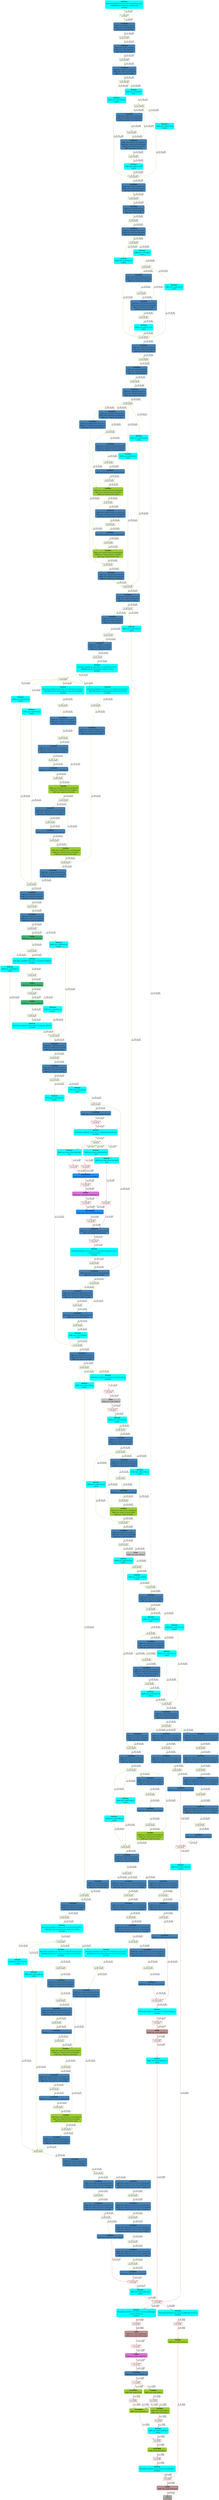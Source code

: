 digraph {
	"Reformatted Input Tensor 0 to /model.0/conv/Conv + PWN(PWN(/model.0/act/Sigmoid), /model.0/act/Mul).0" [label="[1, 3, 640, 640]\nInt8 NCHW" color="#76b900" fontname=Helvetica penwidth=3 shape=rectangle style=dashed tooltip="Reformatted Input Tensor 0 to /model.0/conv/Conv + PWN(PWN(/model.0/act/Sigmoid), /model.0/act/Mul)"]
	"/model.0/act/Mul_output_0.0" [label="[1, 32, 320, 320]\nInt8 NC/32HW32" color="#76b900" fontname=Helvetica penwidth=3 shape=rectangle style=dashed tooltip="/model.0/act/Mul_output_0"]
	"/model.1/act/Mul_output_0.0" [label="[1, 64, 160, 160]\nInt8 NC/32HW32" color="#76b900" fontname=Helvetica penwidth=3 shape=rectangle style=dashed tooltip="/model.1/act/Mul_output_0"]
	"/model.2/cv1/act/Mul_output_0.0" [label="[1, 64, 160, 160]\nInt8 NC/32HW32" color="#76b900" fontname=Helvetica penwidth=3 shape=rectangle style=dashed tooltip="/model.2/cv1/act/Mul_output_0"]
	"/model.2/Split_output_1.0" [label="[1, 32, 160, 160]\nInt8 NC/32HW32" color="#76b900" fontname=Helvetica penwidth=3 shape=rectangle style=dashed tooltip="/model.2/Split_output_1"]
	"/model.2/m.0/cv1/act/Mul_output_0.0" [label="[1, 16, 160, 160]\nInt8 NC/32HW32" color="#76b900" fontname=Helvetica penwidth=3 shape=rectangle style=dashed tooltip="/model.2/m.0/cv1/act/Mul_output_0"]
	"/model.2/m.0/Add_output_0.0" [label="[1, 32, 160, 160]\nInt8 NC/32HW32" color="#76b900" fontname=Helvetica penwidth=3 shape=rectangle style=dashed tooltip="/model.2/m.0/Add_output_0"]
	"/model.2/Concat_output_0.0" [label="[1, 96, 160, 160]\nInt8 NC/32HW32" color="#76b900" fontname=Helvetica penwidth=3 shape=rectangle style=dashed tooltip="/model.2/Concat_output_0"]
	"/model.2/cv2/act/Mul_output_0.0" [label="[1, 128, 160, 160]\nInt8 NC/32HW32" color="#76b900" fontname=Helvetica penwidth=3 shape=rectangle style=dashed tooltip="/model.2/cv2/act/Mul_output_0"]
	"/model.3/act/Mul_output_0.0" [label="[1, 128, 80, 80]\nInt8 NC/32HW32" color="#76b900" fontname=Helvetica penwidth=3 shape=rectangle style=dashed tooltip="/model.3/act/Mul_output_0"]
	"/model.4/cv1/act/Mul_output_0.0" [label="[1, 128, 80, 80]\nInt8 NC/32HW32" color="#76b900" fontname=Helvetica penwidth=3 shape=rectangle style=dashed tooltip="/model.4/cv1/act/Mul_output_0"]
	"/model.4/Split_output_1.0" [label="[1, 64, 80, 80]\nInt8 NC/32HW32" color="#76b900" fontname=Helvetica penwidth=3 shape=rectangle style=dashed tooltip="/model.4/Split_output_1"]
	"/model.4/m.0/cv1/act/Mul_output_0.0" [label="[1, 32, 80, 80]\nInt8 NC/32HW32" color="#76b900" fontname=Helvetica penwidth=3 shape=rectangle style=dashed tooltip="/model.4/m.0/cv1/act/Mul_output_0"]
	"/model.4/m.0/Add_output_0.0" [label="[1, 64, 80, 80]\nInt8 NC/32HW32" color="#76b900" fontname=Helvetica penwidth=3 shape=rectangle style=dashed tooltip="/model.4/m.0/Add_output_0"]
	"/model.4/Concat_output_0.0" [label="[1, 192, 80, 80]\nInt8 NC/32HW32" color="#76b900" fontname=Helvetica penwidth=3 shape=rectangle style=dashed tooltip="/model.4/Concat_output_0"]
	"/model.15/Concat_output_0.0" [label="[1, 512, 80, 80]\nInt8 NC/32HW32" color="#76b900" fontname=Helvetica penwidth=3 shape=rectangle style=dashed tooltip="/model.15/Concat_output_0"]
	"/model.15/Concat_output_0.1" [label="[1, 512, 80, 80]\nInt8 NC/32HW32" color="#76b900" fontname=Helvetica penwidth=3 shape=rectangle style=dashed tooltip="/model.15/Concat_output_0"]
	"/model.5/act/Mul_output_0.0" [label="[1, 256, 40, 40]\nInt8 NC/32HW32" color="#76b900" fontname=Helvetica penwidth=3 shape=rectangle style=dashed tooltip="/model.5/act/Mul_output_0"]
	"/model.6/cv1/act/Mul_output_0.0" [label="[1, 256, 40, 40]\nInt8 NC/32HW32" color="#76b900" fontname=Helvetica penwidth=3 shape=rectangle style=dashed tooltip="/model.6/cv1/act/Mul_output_0"]
	"/model.6/m.0/cv1/act/Mul_output_0.0" [label="[1, 64, 40, 40]\nInt8 NC/32HW32" color="#76b900" fontname=Helvetica penwidth=3 shape=rectangle style=dashed tooltip="/model.6/m.0/cv1/act/Mul_output_0"]
	"/model.6/m.0/m/m.0/cv1/act/Mul_output_0.0" [label="[1, 64, 40, 40]\nInt8 NC/32HW32" color="#76b900" fontname=Helvetica penwidth=3 shape=rectangle style=dashed tooltip="/model.6/m.0/m/m.0/cv1/act/Mul_output_0"]
	"/model.6/m.0/m/m.0/cv2/conv/Conv_output_0.0" [label="[1, 64, 40, 40]\nInt8 NC/32HW32" color="#76b900" fontname=Helvetica penwidth=3 shape=rectangle style=dashed tooltip="/model.6/m.0/m/m.0/cv2/conv/Conv_output_0"]
	"/model.6/m.0/m/m.0/Add_output_0.0" [label="[1, 64, 40, 40]\nInt8 NC/32HW32" color="#76b900" fontname=Helvetica penwidth=3 shape=rectangle style=dashed tooltip="/model.6/m.0/m/m.0/Add_output_0"]
	"/model.6/m.0/m/m.1/cv1/act/Mul_output_0.0" [label="[1, 64, 40, 40]\nInt8 NC/32HW32" color="#76b900" fontname=Helvetica penwidth=3 shape=rectangle style=dashed tooltip="/model.6/m.0/m/m.1/cv1/act/Mul_output_0"]
	"/model.6/m.0/m/m.1/cv2/conv/Conv_output_0.0" [label="[1, 64, 40, 40]\nInt8 NC/32HW32" color="#76b900" fontname=Helvetica penwidth=3 shape=rectangle style=dashed tooltip="/model.6/m.0/m/m.1/cv2/conv/Conv_output_0"]
	"/model.6/m.0/Concat_output_0.0" [label="[1, 128, 40, 40]\nInt8 NC/32HW32" color="#76b900" fontname=Helvetica penwidth=3 shape=rectangle style=dashed tooltip="/model.6/m.0/Concat_output_0"]
	"/model.6/Concat_output_0.0" [label="[1, 384, 40, 40]\nInt8 NC/32HW32" color="#76b900" fontname=Helvetica penwidth=3 shape=rectangle style=dashed tooltip="/model.6/Concat_output_0"]
	"/model.6/cv2/act/Mul_output_0.0" [label="[1, 256, 40, 40]\nInt8 NC/32HW32" color="#76b900" fontname=Helvetica penwidth=3 shape=rectangle style=dashed tooltip="/model.6/cv2/act/Mul_output_0"]
	"/model.7/act/Mul_output_0.0" [label="[1, 512, 20, 20]\nInt8 NC/32HW32" color="#76b900" fontname=Helvetica penwidth=3 shape=rectangle style=dashed tooltip="/model.7/act/Mul_output_0"]
	"Reformatted Output Tensor 0 to /model.8/cv1/conv/Conv + PWN(PWN(/model.8/cv1/act/Sigmoid), /model.8/cv1/act/Mul).0" [label="[1, 512, 20, 20]\nInt8 NC/32HW32" color="#76b900" fontname=Helvetica penwidth=3 shape=rectangle style=dashed tooltip="Reformatted Output Tensor 0 to /model.8/cv1/conv/Conv + PWN(PWN(/model.8/cv1/act/Sigmoid), /model.8/cv1/act/Mul)"]
	"/model.8/cv1/act/Mul_output_0.0" [label="[1, 512, 20, 20]\nInt8 NC/4HW4" color="#76b900" fontname=Helvetica penwidth=3 shape=rectangle style=dashed tooltip="/model.8/cv1/act/Mul_output_0"]
	"Reformatted Input Tensor 0 to /model.8/m.0/cv1/conv/Conv + PWN(PWN(/model.8/m.0/cv1/act/Sigmoid), /model.8/m.0/cv1/act/Mul).0" [label="[1, 256, 20, 20]\nInt8 NC/32HW32" color="#76b900" fontname=Helvetica penwidth=3 shape=rectangle style=dashed tooltip="Reformatted Input Tensor 0 to /model.8/m.0/cv1/conv/Conv + PWN(PWN(/model.8/m.0/cv1/act/Sigmoid), /model.8/m.0/cv1/act/Mul)"]
	"/model.8/m.0/cv1/act/Mul_output_0.0" [label="[1, 128, 20, 20]\nInt8 NC/32HW32" color="#76b900" fontname=Helvetica penwidth=3 shape=rectangle style=dashed tooltip="/model.8/m.0/cv1/act/Mul_output_0"]
	"/model.8/m.0/m/m.0/cv1/act/Mul_output_0.0" [label="[1, 128, 20, 20]\nInt8 NC/32HW32" color="#76b900" fontname=Helvetica penwidth=3 shape=rectangle style=dashed tooltip="/model.8/m.0/m/m.0/cv1/act/Mul_output_0"]
	"/model.8/m.0/m/m.0/cv2/conv/Conv_output_0.0" [label="[1, 128, 20, 20]\nInt8 NC/32HW32" color="#76b900" fontname=Helvetica penwidth=3 shape=rectangle style=dashed tooltip="/model.8/m.0/m/m.0/cv2/conv/Conv_output_0"]
	"/model.8/m.0/m/m.0/Add_output_0.0" [label="[1, 128, 20, 20]\nInt8 NC/32HW32" color="#76b900" fontname=Helvetica penwidth=3 shape=rectangle style=dashed tooltip="/model.8/m.0/m/m.0/Add_output_0"]
	"/model.8/m.0/m/m.1/cv1/act/Mul_output_0.0" [label="[1, 128, 20, 20]\nInt8 NC/32HW32" color="#76b900" fontname=Helvetica penwidth=3 shape=rectangle style=dashed tooltip="/model.8/m.0/m/m.1/cv1/act/Mul_output_0"]
	"/model.8/m.0/m/m.1/cv2/conv/Conv_output_0.0" [label="[1, 128, 20, 20]\nInt8 NC/32HW32" color="#76b900" fontname=Helvetica penwidth=3 shape=rectangle style=dashed tooltip="/model.8/m.0/m/m.1/cv2/conv/Conv_output_0"]
	"/model.8/m.0/Concat_output_0.0" [label="[1, 256, 20, 20]\nInt8 NC/32HW32" color="#76b900" fontname=Helvetica penwidth=3 shape=rectangle style=dashed tooltip="/model.8/m.0/Concat_output_0"]
	"Reformatted Input Tensor 0 to /model.8/m.0/cv2/conv/Conv + PWN(PWN(/model.8/m.0/cv2/act/Sigmoid), /model.8/m.0/cv2/act/Mul).0" [label="[1, 256, 20, 20]\nInt8 NC/32HW32" color="#76b900" fontname=Helvetica penwidth=3 shape=rectangle style=dashed tooltip="Reformatted Input Tensor 0 to /model.8/m.0/cv2/conv/Conv + PWN(PWN(/model.8/m.0/cv2/act/Sigmoid), /model.8/m.0/cv2/act/Mul)"]
	"/model.8/Concat_output_0.0" [label="[1, 768, 20, 20]\nInt8 NC/32HW32" color="#76b900" fontname=Helvetica penwidth=3 shape=rectangle style=dashed tooltip="/model.8/Concat_output_0"]
	"/model.8/cv2/act/Mul_output_0.0" [label="[1, 512, 20, 20]\nInt8 NC/32HW32" color="#76b900" fontname=Helvetica penwidth=3 shape=rectangle style=dashed tooltip="/model.8/cv2/act/Mul_output_0"]
	"/model.9/cv1/act/Mul_output_0.0" [label="[1, 256, 20, 20]\nInt8 NC/32HW32" color="#76b900" fontname=Helvetica penwidth=3 shape=rectangle style=dashed tooltip="/model.9/cv1/act/Mul_output_0"]
	"/model.9/m/MaxPool_output_0.0" [label="[1, 256, 20, 20]\nInt8 NC/32HW32" color="#76b900" fontname=Helvetica penwidth=3 shape=rectangle style=dashed tooltip="/model.9/m/MaxPool_output_0"]
	"Reformatted Input Tensor 0 to /model.9/m_1/MaxPool.0" [label="[1, 256, 20, 20]\nInt8 NC/4HW4" color="#76b900" fontname=Helvetica penwidth=3 shape=rectangle style=dashed tooltip="Reformatted Input Tensor 0 to /model.9/m_1/MaxPool"]
	"/model.9/m_1/MaxPool_output_0.0" [label="[1, 256, 20, 20]\nInt8 NC/4HW4" color="#76b900" fontname=Helvetica penwidth=3 shape=rectangle style=dashed tooltip="/model.9/m_1/MaxPool_output_0"]
	"Reformatted Output Tensor 0 to /model.9/m_2/MaxPool.0" [label="[1, 256, 20, 20]\nInt8 NC/4HW4" color="#76b900" fontname=Helvetica penwidth=3 shape=rectangle style=dashed tooltip="Reformatted Output Tensor 0 to /model.9/m_2/MaxPool"]
	"/model.9/Concat_output_0.0" [label="[1, 1024, 20, 20]\nInt8 NC/32HW32" color="#76b900" fontname=Helvetica penwidth=3 shape=rectangle style=dashed tooltip="/model.9/Concat_output_0"]
	"/model.9/cv2/act/Mul_output_0.0" [label="[1, 512, 20, 20]\nInt8 NC/32HW32" color="#76b900" fontname=Helvetica penwidth=3 shape=rectangle style=dashed tooltip="/model.9/cv2/act/Mul_output_0"]
	"/model.10/cv1/act/Mul_output_0.0" [label="[1, 512, 20, 20]\nInt8 NC/32HW32" color="#76b900" fontname=Helvetica penwidth=3 shape=rectangle style=dashed tooltip="/model.10/cv1/act/Mul_output_0"]
	"/model.10/Split_output_1.0" [label="[1, 256, 20, 20]\nInt8 NC/32HW32" color="#76b900" fontname=Helvetica penwidth=3 shape=rectangle style=dashed tooltip="/model.10/Split_output_1"]
	"/model.10/m/m.0/attn/qkv/conv/Conv_output_0.0" [label="[1, 512, 20, 20]\nFP32 NCHW" color=red fontname=Helvetica penwidth=3 shape=rectangle style=dashed tooltip="/model.10/m/m.0/attn/qkv/conv/Conv_output_0"]
	"Reformatted Input Tensor 0 to /model.10/m/m.0/attn/Reshape.0" [label="[1, 512, 20, 20]\nInt8 NCHW" color="#76b900" fontname=Helvetica penwidth=3 shape=rectangle style=dashed tooltip="Reformatted Input Tensor 0 to /model.10/m/m.0/attn/Reshape"]
	"/model.10/m/m.0/attn/Split_output_0.0" [label="[1, 4, 32, 400]\nFP32 NCHW" color=red fontname=Helvetica penwidth=3 shape=rectangle style=dashed tooltip="/model.10/m/m.0/attn/Split_output_0"]
	"/model.10/m/m.0/attn/Split_output_1.0" [label="[1, 4, 32, 400]\nFP32 NCHW" color=red fontname=Helvetica penwidth=3 shape=rectangle style=dashed tooltip="/model.10/m/m.0/attn/Split_output_1"]
	"/model.10/m/m.0/attn/Mul_output_0.0" [label="[1, 4, 400, 400]\nFP32 NCHW" color=red fontname=Helvetica penwidth=3 shape=rectangle style=dashed tooltip="/model.10/m/m.0/attn/Mul_output_0"]
	"(Unnamed Layer* 140) [Softmax]_output.0" [label="[1, 4, 400, 400]\nFP32 NCHW" color=red fontname=Helvetica penwidth=3 shape=rectangle style=dashed tooltip="(Unnamed Layer* 140) [Softmax]_output"]
	"/model.10/m/m.0/attn/Split_output_2.0" [label="[1, 4, 64, 400]\nFP32 NCHW" color=red fontname=Helvetica penwidth=3 shape=rectangle style=dashed tooltip="/model.10/m/m.0/attn/Split_output_2"]
	"/model.10/m/m.0/attn/MatMul_1_output_0.0" [label="[1, 4, 64, 400]\nFP32 NCHW" color=red fontname=Helvetica penwidth=3 shape=rectangle style=dashed tooltip="/model.10/m/m.0/attn/MatMul_1_output_0"]
	"/model.10/m/m.0/attn/Add_output_0.0" [label="[1, 256, 20, 20]\nFP32 NCHW" color=red fontname=Helvetica penwidth=3 shape=rectangle style=dashed tooltip="/model.10/m/m.0/attn/Add_output_0"]
	"Reformatted Input Tensor 0 to /model.10/m/m.0/attn/proj/conv/Conv + /model.10/m/m.0/Add.0" [label="[1, 256, 20, 20]\nInt8 NC/32HW32" color="#76b900" fontname=Helvetica penwidth=3 shape=rectangle style=dashed tooltip="Reformatted Input Tensor 0 to /model.10/m/m.0/attn/proj/conv/Conv + /model.10/m/m.0/Add"]
	"/model.10/m/m.0/Add_output_0.0" [label="[1, 256, 20, 20]\nInt8 NC/32HW32" color="#76b900" fontname=Helvetica penwidth=3 shape=rectangle style=dashed tooltip="/model.10/m/m.0/Add_output_0"]
	"/model.10/m/m.0/ffn/ffn.0/act/Mul_output_0.0" [label="[1, 512, 20, 20]\nInt8 NC/32HW32" color="#76b900" fontname=Helvetica penwidth=3 shape=rectangle style=dashed tooltip="/model.10/m/m.0/ffn/ffn.0/act/Mul_output_0"]
	"/model.10/m/m.0/Add_1_output_0.0" [label="[1, 256, 20, 20]\nInt8 NC/32HW32" color="#76b900" fontname=Helvetica penwidth=3 shape=rectangle style=dashed tooltip="/model.10/m/m.0/Add_1_output_0"]
	"/model.10/Concat_output_0.0" [label="[1, 512, 20, 20]\nInt8 NC/32HW32" color="#76b900" fontname=Helvetica penwidth=3 shape=rectangle style=dashed tooltip="/model.10/Concat_output_0"]
	"/model.10/cv2/act/Mul_output_0.0" [label="[1, 512, 20, 20]\nInt8 NC/32HW32" color="#76b900" fontname=Helvetica penwidth=3 shape=rectangle style=dashed tooltip="/model.10/cv2/act/Mul_output_0"]
	"Reformatted Input Tensor 0 to /model.11/Resize.0" [label="[1, 512, 20, 20]\nFP32 NCHW" color=red fontname=Helvetica penwidth=3 shape=rectangle style=dashed tooltip="Reformatted Input Tensor 0 to /model.11/Resize"]
	"/model.11/Resize_output_0.0" [label="[1, 512, 40, 40]\nFP32 NCHW" color=red fontname=Helvetica penwidth=3 shape=rectangle style=dashed tooltip="/model.11/Resize_output_0"]
	"/model.12/Concat_output_0.0" [label="[1, 768, 40, 40]\nInt8 NC/32HW32" color="#76b900" fontname=Helvetica penwidth=3 shape=rectangle style=dashed tooltip="/model.12/Concat_output_0"]
	"/model.13/cv1/act/Mul_output_0.0" [label="[1, 256, 40, 40]\nInt8 NC/32HW32" color="#76b900" fontname=Helvetica penwidth=3 shape=rectangle style=dashed tooltip="/model.13/cv1/act/Mul_output_0"]
	"/model.13/m.0/cv1/act/Mul_output_0.0" [label="[1, 64, 40, 40]\nInt8 NC/32HW32" color="#76b900" fontname=Helvetica penwidth=3 shape=rectangle style=dashed tooltip="/model.13/m.0/cv1/act/Mul_output_0"]
	"/model.13/m.0/cv2/conv/Conv_output_0.0" [label="[1, 128, 40, 40]\nInt8 NC/32HW32" color="#76b900" fontname=Helvetica penwidth=3 shape=rectangle style=dashed tooltip="/model.13/m.0/cv2/conv/Conv_output_0"]
	"/model.13/Concat_output_0.0" [label="[1, 384, 40, 40]\nInt8 NC/32HW32" color="#76b900" fontname=Helvetica penwidth=3 shape=rectangle style=dashed tooltip="/model.13/Concat_output_0"]
	"/model.13/cv2/act/Mul_output_0.0" [label="[1, 256, 40, 40]\nInt8 NC/32HW32" color="#76b900" fontname=Helvetica penwidth=3 shape=rectangle style=dashed tooltip="/model.13/cv2/act/Mul_output_0"]
	"/model.14/Resize_output_0.0" [label="[1, 256, 80, 80]\nInt8 NC/32HW32" color="#76b900" fontname=Helvetica penwidth=3 shape=rectangle style=dashed tooltip="/model.14/Resize_output_0"]
	"/model.16/cv1/act/Mul_output_0.0" [label="[1, 128, 80, 80]\nInt8 NC/32HW32" color="#76b900" fontname=Helvetica penwidth=3 shape=rectangle style=dashed tooltip="/model.16/cv1/act/Mul_output_0"]
	"/model.16/Split_output_1.0" [label="[1, 64, 80, 80]\nInt8 NC/32HW32" color="#76b900" fontname=Helvetica penwidth=3 shape=rectangle style=dashed tooltip="/model.16/Split_output_1"]
	"/model.16/m.0/cv1/act/Mul_output_0.0" [label="[1, 32, 80, 80]\nInt8 NC/32HW32" color="#76b900" fontname=Helvetica penwidth=3 shape=rectangle style=dashed tooltip="/model.16/m.0/cv1/act/Mul_output_0"]
	"/model.16/m.0/Add_output_0.0" [label="[1, 64, 80, 80]\nInt8 NC/32HW32" color="#76b900" fontname=Helvetica penwidth=3 shape=rectangle style=dashed tooltip="/model.16/m.0/Add_output_0"]
	"/model.16/Concat_output_0.0" [label="[1, 192, 80, 80]\nInt8 NC/32HW32" color="#76b900" fontname=Helvetica penwidth=3 shape=rectangle style=dashed tooltip="/model.16/Concat_output_0"]
	"/model.16/cv2/act/Mul_output_0.0" [label="[1, 128, 80, 80]\nInt8 NC/32HW32" color="#76b900" fontname=Helvetica penwidth=3 shape=rectangle style=dashed tooltip="/model.16/cv2/act/Mul_output_0"]
	"/model.18/Concat_output_0.0" [label="[1, 384, 40, 40]\nInt8 NC/32HW32" color="#76b900" fontname=Helvetica penwidth=3 shape=rectangle style=dashed tooltip="/model.18/Concat_output_0"]
	"/model.19/cv1/act/Mul_output_0.0" [label="[1, 256, 40, 40]\nInt8 NC/32HW32" color="#76b900" fontname=Helvetica penwidth=3 shape=rectangle style=dashed tooltip="/model.19/cv1/act/Mul_output_0"]
	"/model.19/m.0/cv1/act/Mul_output_0.0" [label="[1, 64, 40, 40]\nInt8 NC/32HW32" color="#76b900" fontname=Helvetica penwidth=3 shape=rectangle style=dashed tooltip="/model.19/m.0/cv1/act/Mul_output_0"]
	"/model.19/m.0/cv2/conv/Conv_output_0.0" [label="[1, 128, 40, 40]\nInt8 NC/32HW32" color="#76b900" fontname=Helvetica penwidth=3 shape=rectangle style=dashed tooltip="/model.19/m.0/cv2/conv/Conv_output_0"]
	"/model.19/Concat_output_0.0" [label="[1, 384, 40, 40]\nInt8 NC/32HW32" color="#76b900" fontname=Helvetica penwidth=3 shape=rectangle style=dashed tooltip="/model.19/Concat_output_0"]
	"/model.19/cv2/act/Mul_output_0.0" [label="[1, 256, 40, 40]\nInt8 NC/32HW32" color="#76b900" fontname=Helvetica penwidth=3 shape=rectangle style=dashed tooltip="/model.19/cv2/act/Mul_output_0"]
	"/model.21/Concat_output_0.0" [label="[1, 768, 20, 20]\nInt8 NC/32HW32" color="#76b900" fontname=Helvetica penwidth=3 shape=rectangle style=dashed tooltip="/model.21/Concat_output_0"]
	"Reformatted Output Tensor 0 to /model.22/cv1/conv/Conv + PWN(PWN(/model.22/cv1/act/Sigmoid), /model.22/cv1/act/Mul).0" [label="[1, 512, 20, 20]\nInt8 NC/32HW32" color="#76b900" fontname=Helvetica penwidth=3 shape=rectangle style=dashed tooltip="Reformatted Output Tensor 0 to /model.22/cv1/conv/Conv + PWN(PWN(/model.22/cv1/act/Sigmoid), /model.22/cv1/act/Mul)"]
	"/model.22/cv1/act/Mul_output_0.0" [label="[1, 512, 20, 20]\nInt8 NC/4HW4" color="#76b900" fontname=Helvetica penwidth=3 shape=rectangle style=dashed tooltip="/model.22/cv1/act/Mul_output_0"]
	"Reformatted Input Tensor 0 to /model.22/m.0/cv1/conv/Conv + PWN(PWN(/model.22/m.0/cv1/act/Sigmoid), /model.22/m.0/cv1/act/Mul).0" [label="[1, 256, 20, 20]\nInt8 NC/32HW32" color="#76b900" fontname=Helvetica penwidth=3 shape=rectangle style=dashed tooltip="Reformatted Input Tensor 0 to /model.22/m.0/cv1/conv/Conv + PWN(PWN(/model.22/m.0/cv1/act/Sigmoid), /model.22/m.0/cv1/act/Mul)"]
	"/model.22/m.0/cv1/act/Mul_output_0.0" [label="[1, 128, 20, 20]\nInt8 NC/32HW32" color="#76b900" fontname=Helvetica penwidth=3 shape=rectangle style=dashed tooltip="/model.22/m.0/cv1/act/Mul_output_0"]
	"/model.22/m.0/m/m.0/cv1/act/Mul_output_0.0" [label="[1, 128, 20, 20]\nInt8 NC/32HW32" color="#76b900" fontname=Helvetica penwidth=3 shape=rectangle style=dashed tooltip="/model.22/m.0/m/m.0/cv1/act/Mul_output_0"]
	"/model.22/m.0/m/m.0/cv2/conv/Conv_output_0.0" [label="[1, 128, 20, 20]\nInt8 NC/32HW32" color="#76b900" fontname=Helvetica penwidth=3 shape=rectangle style=dashed tooltip="/model.22/m.0/m/m.0/cv2/conv/Conv_output_0"]
	"/model.22/m.0/m/m.0/Add_output_0.0" [label="[1, 128, 20, 20]\nInt8 NC/32HW32" color="#76b900" fontname=Helvetica penwidth=3 shape=rectangle style=dashed tooltip="/model.22/m.0/m/m.0/Add_output_0"]
	"/model.22/m.0/m/m.1/cv1/act/Mul_output_0.0" [label="[1, 128, 20, 20]\nInt8 NC/32HW32" color="#76b900" fontname=Helvetica penwidth=3 shape=rectangle style=dashed tooltip="/model.22/m.0/m/m.1/cv1/act/Mul_output_0"]
	"/model.22/m.0/m/m.1/cv2/conv/Conv_output_0.0" [label="[1, 128, 20, 20]\nInt8 NC/32HW32" color="#76b900" fontname=Helvetica penwidth=3 shape=rectangle style=dashed tooltip="/model.22/m.0/m/m.1/cv2/conv/Conv_output_0"]
	"/model.22/m.0/Concat_output_0.0" [label="[1, 256, 20, 20]\nInt8 NC/32HW32" color="#76b900" fontname=Helvetica penwidth=3 shape=rectangle style=dashed tooltip="/model.22/m.0/Concat_output_0"]
	"Reformatted Input Tensor 0 to /model.22/m.0/cv2/conv/Conv + PWN(PWN(/model.22/m.0/cv2/act/Sigmoid), /model.22/m.0/cv2/act/Mul).0" [label="[1, 256, 20, 20]\nInt8 NC/32HW32" color="#76b900" fontname=Helvetica penwidth=3 shape=rectangle style=dashed tooltip="Reformatted Input Tensor 0 to /model.22/m.0/cv2/conv/Conv + PWN(PWN(/model.22/m.0/cv2/act/Sigmoid), /model.22/m.0/cv2/act/Mul)"]
	"/model.22/Concat_output_0.0" [label="[1, 768, 20, 20]\nInt8 NC/32HW32" color="#76b900" fontname=Helvetica penwidth=3 shape=rectangle style=dashed tooltip="/model.22/Concat_output_0"]
	"/model.22/cv2/act/Mul_output_0.0" [label="[1, 512, 20, 20]\nInt8 NC/32HW32" color="#76b900" fontname=Helvetica penwidth=3 shape=rectangle style=dashed tooltip="/model.22/cv2/act/Mul_output_0"]
	"/model.23/cv2.2/cv2.2.0/act/Mul_output_0.0" [label="[1, 64, 20, 20]\nInt8 NC/32HW32" color="#76b900" fontname=Helvetica penwidth=3 shape=rectangle style=dashed tooltip="/model.23/cv2.2/cv2.2.0/act/Mul_output_0"]
	"/model.23/cv2.2/cv2.2.1/act/Mul_output_0.0" [label="[1, 64, 20, 20]\nInt8 NC/32HW32" color="#76b900" fontname=Helvetica penwidth=3 shape=rectangle style=dashed tooltip="/model.23/cv2.2/cv2.2.1/act/Mul_output_0"]
	"/model.23/Concat_2_output_0.0" [label="[1, 144, 20, 20]\nFP32 NCHW" color=red fontname=Helvetica penwidth=3 shape=rectangle style=dashed tooltip="/model.23/Concat_2_output_0"]
	"/model.23/cv3.2/cv3.2.0/cv3.2.0.0/act/Mul_output_0.0" [label="[1, 512, 20, 20]\nInt8 NC/32HW32" color="#76b900" fontname=Helvetica penwidth=3 shape=rectangle style=dashed tooltip="/model.23/cv3.2/cv3.2.0/cv3.2.0.0/act/Mul_output_0"]
	"/model.23/cv3.2/cv3.2.0/cv3.2.0.1/act/Mul_output_0.0" [label="[1, 128, 20, 20]\nInt8 NC/32HW32" color="#76b900" fontname=Helvetica penwidth=3 shape=rectangle style=dashed tooltip="/model.23/cv3.2/cv3.2.0/cv3.2.0.1/act/Mul_output_0"]
	"/model.23/cv3.2/cv3.2.1/cv3.2.1.0/act/Mul_output_0.0" [label="[1, 128, 20, 20]\nInt8 NC/32HW32" color="#76b900" fontname=Helvetica penwidth=3 shape=rectangle style=dashed tooltip="/model.23/cv3.2/cv3.2.1/cv3.2.1.0/act/Mul_output_0"]
	"/model.23/cv3.2/cv3.2.1/cv3.2.1.1/act/Mul_output_0.0" [label="[1, 128, 20, 20]\nInt8 NC/32HW32" color="#76b900" fontname=Helvetica penwidth=3 shape=rectangle style=dashed tooltip="/model.23/cv3.2/cv3.2.1/cv3.2.1.1/act/Mul_output_0"]
	"/model.23/Concat_3_output_0.0" [label="[1, 144, 6400]\nFP32 NCHW" color=red fontname=Helvetica penwidth=3 shape=rectangle style=dashed tooltip="/model.23/Concat_3_output_0"]
	"/model.23/cv2.1/cv2.1.0/act/Mul_output_0.0" [label="[1, 64, 40, 40]\nInt8 NC/32HW32" color="#76b900" fontname=Helvetica penwidth=3 shape=rectangle style=dashed tooltip="/model.23/cv2.1/cv2.1.0/act/Mul_output_0"]
	"/model.23/cv2.1/cv2.1.1/act/Mul_output_0.0" [label="[1, 64, 40, 40]\nInt8 NC/32HW32" color="#76b900" fontname=Helvetica penwidth=3 shape=rectangle style=dashed tooltip="/model.23/cv2.1/cv2.1.1/act/Mul_output_0"]
	"/model.23/Concat_1_output_0.0" [label="[1, 144, 40, 40]\nFP32 NC/32HW32" color=red fontname=Helvetica penwidth=3 shape=rectangle style=dashed tooltip="/model.23/Concat_1_output_0"]
	"/model.23/cv3.1/cv3.1.0/cv3.1.0.0/act/Mul_output_0.0" [label="[1, 256, 40, 40]\nInt8 NC/32HW32" color="#76b900" fontname=Helvetica penwidth=3 shape=rectangle style=dashed tooltip="/model.23/cv3.1/cv3.1.0/cv3.1.0.0/act/Mul_output_0"]
	"/model.23/cv3.1/cv3.1.0/cv3.1.0.1/act/Mul_output_0.0" [label="[1, 128, 40, 40]\nInt8 NC/32HW32" color="#76b900" fontname=Helvetica penwidth=3 shape=rectangle style=dashed tooltip="/model.23/cv3.1/cv3.1.0/cv3.1.0.1/act/Mul_output_0"]
	"/model.23/cv3.1/cv3.1.1/cv3.1.1.0/act/Mul_output_0.0" [label="[1, 128, 40, 40]\nInt8 NC/32HW32" color="#76b900" fontname=Helvetica penwidth=3 shape=rectangle style=dashed tooltip="/model.23/cv3.1/cv3.1.1/cv3.1.1.0/act/Mul_output_0"]
	"/model.23/cv3.1/cv3.1.1/cv3.1.1.1/act/Mul_output_0.0" [label="[1, 128, 40, 40]\nInt8 NC/32HW32" color="#76b900" fontname=Helvetica penwidth=3 shape=rectangle style=dashed tooltip="/model.23/cv3.1/cv3.1.1/cv3.1.1.1/act/Mul_output_0"]
	"Reformatted Input Tensor 0 to /model.23/Reshape_1.0" [label="[1, 144, 40, 40]\nFP32 NHWC" color=red fontname=Helvetica penwidth=3 shape=rectangle style=dashed tooltip="Reformatted Input Tensor 0 to /model.23/Reshape_1"]
	"/model.23/Reshape_1_copy_output.0" [label="[1, 144, 1600]\nFP32 NCHW" color=red fontname=Helvetica penwidth=3 shape=rectangle style=dashed tooltip="/model.23/Reshape_1_copy_output"]
	"/model.23/cv2.0/cv2.0.0/act/Mul_output_0.0" [label="[1, 64, 80, 80]\nInt8 NC/32HW32" color="#76b900" fontname=Helvetica penwidth=3 shape=rectangle style=dashed tooltip="/model.23/cv2.0/cv2.0.0/act/Mul_output_0"]
	"/model.23/cv2.0/cv2.0.1/act/Mul_output_0.0" [label="[1, 64, 80, 80]\nInt8 NC/32HW32" color="#76b900" fontname=Helvetica penwidth=3 shape=rectangle style=dashed tooltip="/model.23/cv2.0/cv2.0.1/act/Mul_output_0"]
	"/model.23/Concat_output_0.0" [label="[1, 144, 80, 80]\nFP32 NCHW" color=red fontname=Helvetica penwidth=3 shape=rectangle style=dashed tooltip="/model.23/Concat_output_0"]
	"/model.23/cv3.0/cv3.0.0/cv3.0.0.0/act/Mul_output_0.0" [label="[1, 128, 80, 80]\nInt8 NC/32HW32" color="#76b900" fontname=Helvetica penwidth=3 shape=rectangle style=dashed tooltip="/model.23/cv3.0/cv3.0.0/cv3.0.0.0/act/Mul_output_0"]
	"/model.23/cv3.0/cv3.0.0/cv3.0.0.1/act/Mul_output_0.0" [label="[1, 128, 80, 80]\nInt8 NC/32HW32" color="#76b900" fontname=Helvetica penwidth=3 shape=rectangle style=dashed tooltip="/model.23/cv3.0/cv3.0.0/cv3.0.0.1/act/Mul_output_0"]
	"/model.23/cv3.0/cv3.0.1/cv3.0.1.0/act/Mul_output_0.0" [label="[1, 128, 80, 80]\nInt8 NC/32HW32" color="#76b900" fontname=Helvetica penwidth=3 shape=rectangle style=dashed tooltip="/model.23/cv3.0/cv3.0.1/cv3.0.1.0/act/Mul_output_0"]
	"/model.23/cv3.0/cv3.0.1/cv3.0.1.1/act/Mul_output_0.0" [label="[1, 128, 80, 80]\nInt8 NC/32HW32" color="#76b900" fontname=Helvetica penwidth=3 shape=rectangle style=dashed tooltip="/model.23/cv3.0/cv3.0.1/cv3.0.1.1/act/Mul_output_0"]
	"Reformatted Input Tensor 0 to /model.23/dfl/Reshape + /model.23/dfl/Transpose.0" [label="[1, 64, 8400]\nFP32 NCHW" color=red fontname=Helvetica penwidth=3 shape=rectangle style=dashed tooltip="Reformatted Input Tensor 0 to /model.23/dfl/Reshape + /model.23/dfl/Transpose"]
	"/model.23/dfl/Transpose_output_0.0" [label="[1, 16, 4, 8400]\nFP32 NCHW" color=red fontname=Helvetica penwidth=3 shape=rectangle style=dashed tooltip="/model.23/dfl/Transpose_output_0"]
	"(Unnamed Layer* 322) [Softmax]_output.0" [label="[1, 16, 4, 8400]\nFP32 NCHW" color=red fontname=Helvetica penwidth=3 shape=rectangle style=dashed tooltip="(Unnamed Layer* 322) [Softmax]_output"]
	"/model.23/dfl/conv/Conv_output_0.0" [label="[1, 1, 4, 8400]\nFP32 NCHW" color=red fontname=Helvetica penwidth=3 shape=rectangle style=dashed tooltip="/model.23/dfl/conv/Conv_output_0"]
	"/model.23/Sub_output_0.0" [label="[1, 2, 8400]\nFP32 NCHW" color=red fontname=Helvetica penwidth=3 shape=rectangle style=dashed tooltip="/model.23/Sub_output_0"]
	"/model.23/Add_1_output_0.0" [label="[1, 2, 8400]\nFP32 NCHW" color=red fontname=Helvetica penwidth=3 shape=rectangle style=dashed tooltip="/model.23/Add_1_output_0"]
	"/model.23/Concat_4_output_0.0" [label="[1, 4, 8400]\nFP32 NCHW" color=red fontname=Helvetica penwidth=3 shape=rectangle style=dashed tooltip="/model.23/Concat_4_output_0"]
	"/model.23/Div_1_output_0.0" [label="[1, 2, 8400]\nFP32 NCHW" color=red fontname=Helvetica penwidth=3 shape=rectangle style=dashed tooltip="/model.23/Div_1_output_0"]
	"Reformatted Output Tensor 0 to /model.23/Mul_2.0" [label="[1, 4, 8400]\nFP32 NCHW" color=red fontname=Helvetica penwidth=3 shape=rectangle style=dashed tooltip="Reformatted Output Tensor 0 to /model.23/Mul_2"]
	"/model.23/Concat_5_output_0.0" [label="[1, 84, 8400]\nFP32 NCHW" color=red fontname=Helvetica penwidth=3 shape=rectangle style=dashed tooltip="/model.23/Concat_5_output_0"]
	"Reformatted Input Tensor 0 to PWN(/model.23/Sigmoid).0" [label="[1, 80, 8400]\nFP32 NCHW" color=red fontname=Helvetica penwidth=3 shape=rectangle style=dashed tooltip="Reformatted Input Tensor 0 to PWN(/model.23/Sigmoid)"]
	output0 [label="output0
[1, 8400, 84]\nFP32 NCHW" color=red fillcolor=gray fontname=Helvetica penwidth=3 shape=rectangle style=filled tooltip=output0]
	"Reformatting CopyNode for Input Tensor 0 to /model.0/conv/Conv + PWN(PWN(/model.0/act/Sigmoid), /model.0/act/Mul)" [label=<
            <TABLE BORDER="0" CELLBORDER="1" CELLSPACING="0" CELLPADDING="4" color="transparent">"<TR><TD><b>Reformat</b></TD></TR><TR><TD>Reformatting CopyNode for Input Tensor 0 to /model.0/conv/Conv </TD></TR><TR><TD> PWN(PWN(/model.0/act/Sigmoid), /model.0/act/Mul)</TD></TR><TR><TD>REFORMAT</TD></TR></TABLE>> color=lightgray fillcolor="#00FFFF" fontname=Helvetica shape=Mrecord style=filled tooltip="LayerType:Reformat\nMetadata:\nName:Reformatting CopyNode for Input Tensor 0 to /model.0/conv/Conv + PWN(PWN(/model.0/act/Sigmoid), /model.0/act/Mul)\nOrigin:REFORMAT\nStreamId:0\nTacticValue:0x00000000000003e8\n"]
	"/model.0/conv/Conv + PWN(PWN(/model.0/act/Sigmoid), /model.0/act/Mul)" [label=<
            <TABLE BORDER="0" CELLBORDER="1" CELLSPACING="0" CELLPADDING="4" color="transparent">"<TR><TD><b>Convolution</b></TD></TR><TR><TD>[ONNX Layer: /model.0/conv/Conv]</TD></TR><TR><TD>[ONNX Layer: /model.0/act/Sigmoid]</TD></TR><TR><TD>[ONNX Layer: /model.0/act/Mul]</TD></TR></TABLE>> color=lightgray fillcolor="#4682B4" fontname=Helvetica shape=Mrecord style=filled tooltip="Activation:SWISH\nBias:{'Type': 'Float', 'Count': 32}\nBiasAsActInputIdx:-1\nConvXAsActInputIdx:-1\nDilation:[1, 1]\nGroups:1\nHasBias:1\nHasDynamicBias:0\nHasDynamicFilter:0\nHasReLU:0\nHasResidual:0\nHasSparseWeights:0\nKernel:[3, 3]\nLayerType:CaskConvolution\nMetadata:[ONNX Layer: /model.0/conv/Conv]+[ONNX Layer: /model.0/act/Sigmoid]+[ONNX Layer: /model.0/act/Mul]\nName:/model.0/conv/Conv + PWN(PWN(/model.0/act/Sigmoid), /model.0/act/Mul)\nOutMaps:32\nPaddingMode:kEXPLICIT_ROUND_DOWN\nPostPadding:[1, 1]\nPrePadding:[1, 1]\nResAsActInputIdx:-1\nStreamId:0\nStride:[2, 2]\nTacticName:ampere_first_layer_filter3x3_imma_fwd_swish\nTacticValue:0x9760d209ec71dd70\nWeights:{'Type': 'Int8', 'Count': 864}\n"]
	"/model.1/conv/Conv + PWN(PWN(/model.1/act/Sigmoid), /model.1/act/Mul)" [label=<
            <TABLE BORDER="0" CELLBORDER="1" CELLSPACING="0" CELLPADDING="4" color="transparent">"<TR><TD><b>Convolution</b></TD></TR><TR><TD>[ONNX Layer: /model.1/conv/Conv]</TD></TR><TR><TD>[ONNX Layer: /model.1/act/Sigmoid]</TD></TR><TR><TD>[ONNX Layer: /model.1/act/Mul]</TD></TR></TABLE>> color=lightgray fillcolor="#4682B4" fontname=Helvetica shape=Mrecord style=filled tooltip="Activation:SWISH\nBias:{'Type': 'Float', 'Count': 64}\nBiasAsActInputIdx:-1\nConvXAsActInputIdx:-1\nDilation:[1, 1]\nGroups:1\nHasBias:1\nHasDynamicBias:0\nHasDynamicFilter:0\nHasReLU:0\nHasResidual:0\nHasSparseWeights:0\nKernel:[3, 3]\nLayerType:CaskConvolution\nMetadata:[ONNX Layer: /model.1/conv/Conv]+[ONNX Layer: /model.1/act/Sigmoid]+[ONNX Layer: /model.1/act/Mul]\nName:/model.1/conv/Conv + PWN(PWN(/model.1/act/Sigmoid), /model.1/act/Mul)\nOutMaps:64\nPaddingMode:kEXPLICIT_ROUND_DOWN\nPostPadding:[1, 1]\nPrePadding:[1, 1]\nResAsActInputIdx:-1\nStreamId:0\nStride:[2, 2]\nTacticName:sm80_xmma_fprop_implicit_gemm_interleaved_i8i8_i8i32_f32_nchw_vect_c_32kcrs_vect_c_32_nchw_vect_c_32_tilesize256x64x64_stage4_warpsize4x1x1_g1_tensor16x8x32_t1r3s3_swish\nTacticValue:0x3ac8602b2543f50d\nWeights:{'Type': 'Int8', 'Count': 18432}\n"]
	"/model.2/cv1/conv/Conv + PWN(PWN(/model.2/cv1/act/Sigmoid), /model.2/cv1/act/Mul)" [label=<
            <TABLE BORDER="0" CELLBORDER="1" CELLSPACING="0" CELLPADDING="4" color="transparent">"<TR><TD><b>Convolution</b></TD></TR><TR><TD>[ONNX Layer: /model.2/cv1/conv/Conv]</TD></TR><TR><TD>[ONNX Layer: /model.2/cv1/act/Sigmoid]</TD></TR><TR><TD>[ONNX Layer: /model.2/cv1/act/Mul]</TD></TR></TABLE>> color=lightgray fillcolor="#4682B4" fontname=Helvetica shape=Mrecord style=filled tooltip="Activation:SWISH\nBias:{'Type': 'Float', 'Count': 64}\nBiasAsActInputIdx:-1\nConvXAsActInputIdx:-1\nDilation:[1, 1]\nGroups:1\nHasBias:1\nHasDynamicBias:0\nHasDynamicFilter:0\nHasReLU:0\nHasResidual:0\nHasSparseWeights:0\nKernel:[1, 1]\nLayerType:CaskConvolution\nMetadata:[ONNX Layer: /model.2/cv1/conv/Conv]+[ONNX Layer: /model.2/cv1/act/Sigmoid]+[ONNX Layer: /model.2/cv1/act/Mul]\nName:/model.2/cv1/conv/Conv + PWN(PWN(/model.2/cv1/act/Sigmoid), /model.2/cv1/act/Mul)\nOutMaps:64\nPaddingMode:kEXPLICIT_ROUND_DOWN\nPostPadding:[0, 0]\nPrePadding:[0, 0]\nResAsActInputIdx:-1\nStreamId:0\nStride:[1, 1]\nTacticName:sm80_xmma_fprop_implicit_gemm_interleaved_i8i8_i8i32_f32_nchw_vect_c_32kcrs_vect_c_32_nchw_vect_c_32_tilesize256x64x64_stage4_warpsize4x1x1_g1_tensor16x8x32_simple_t1r1s1_swish\nTacticValue:0xc1a4243b1f1cfe6d\nWeights:{'Type': 'Int8', 'Count': 4096}\n"]
	"/model.2/Split_14" [label=<
            <TABLE BORDER="0" CELLBORDER="1" CELLSPACING="0" CELLPADDING="4" color="transparent">"<TR><TD><b>Reformat</b></TD></TR><TR><TD>[ONNX Layer: /model.2/Split]</TD></TR><TR><TD>SLICE</TD></TR></TABLE>> color=lightgray fillcolor="#00FFFF" fontname=Helvetica shape=Mrecord style=filled tooltip="LayerType:Reformat\nMetadata:[ONNX Layer: /model.2/Split]\nName:/model.2/Split_14\nOrigin:SLICE\nStreamId:0\nTacticValue:0x00000000000003ea\n"]
	"/model.2/m.0/cv1/conv/Conv + PWN(PWN(/model.2/m.0/cv1/act/Sigmoid), /model.2/m.0/cv1/act/Mul)" [label=<
            <TABLE BORDER="0" CELLBORDER="1" CELLSPACING="0" CELLPADDING="4" color="transparent">"<TR><TD><b>Convolution</b></TD></TR><TR><TD>[ONNX Layer: /model.2/m.0/cv1/conv/Conv]</TD></TR><TR><TD>[ONNX Layer: /model.2/m.0/cv1/act/Sigmoid]</TD></TR><TR><TD>[ONNX Layer: /model.2/m.0/cv1/act/Mul]</TD></TR></TABLE>> color=lightgray fillcolor="#4682B4" fontname=Helvetica shape=Mrecord style=filled tooltip="Activation:SWISH\nBias:{'Type': 'Float', 'Count': 16}\nBiasAsActInputIdx:-1\nConvXAsActInputIdx:-1\nDilation:[1, 1]\nGroups:1\nHasBias:1\nHasDynamicBias:0\nHasDynamicFilter:0\nHasReLU:0\nHasResidual:0\nHasSparseWeights:0\nKernel:[3, 3]\nLayerType:CaskConvolution\nMetadata:[ONNX Layer: /model.2/m.0/cv1/conv/Conv]+[ONNX Layer: /model.2/m.0/cv1/act/Sigmoid]+[ONNX Layer: /model.2/m.0/cv1/act/Mul]\nName:/model.2/m.0/cv1/conv/Conv + PWN(PWN(/model.2/m.0/cv1/act/Sigmoid), /model.2/m.0/cv1/act/Mul)\nOutMaps:16\nPaddingMode:kEXPLICIT_ROUND_DOWN\nPostPadding:[1, 1]\nPrePadding:[1, 1]\nResAsActInputIdx:-1\nStreamId:0\nStride:[1, 1]\nTacticName:sm80_xmma_fprop_implicit_gemm_interleaved_i8i8_i8i32_f32_nchw_vect_c_32kcrs_vect_c_32_nchw_vect_c_32_tilesize256x32x64_stage4_warpsize4x1x1_g1_tensor16x8x32_t1r3s3_swish\nTacticValue:0xbd976ef514eaa406\nWeights:{'Type': 'Int8', 'Count': 4608}\n"]
	"/model.2/m.0/cv2/conv/Conv + PWN(PWN(PWN(/model.2/m.0/cv2/act/Sigmoid), /model.2/m.0/cv2/act/Mul), /model.2/m.0/Add)" [label=<
            <TABLE BORDER="0" CELLBORDER="1" CELLSPACING="0" CELLPADDING="4" color="transparent">"<TR><TD><b>Convolution</b></TD></TR><TR><TD>[ONNX Layer: /model.2/m.0/cv2/conv/Conv]</TD></TR><TR><TD>[ONNX Layer: /model.2/m.0/cv2/act/Sigmoid]</TD></TR><TR><TD>[ONNX Layer: /model.2/m.0/cv2/act/Mul]</TD></TR><TR><TD>[ONNX Layer: /model.2/m.0/Add]</TD></TR></TABLE>> color=lightgray fillcolor="#4682B4" fontname=Helvetica shape=Mrecord style=filled tooltip="Activation:GENERIC\nBias:{'Type': 'Float', 'Count': 32}\nBiasAsActInputIdx:-1\nConvXAsActInputIdx:-1\nDilation:[1, 1]\nGroups:1\nHasBias:1\nHasDynamicBias:0\nHasDynamicFilter:0\nHasResidual:0\nHasSparseWeights:0\nKernel:[3, 3]\nLayerType:CaskJitConv\nMetadata:[ONNX Layer: /model.2/m.0/cv2/conv/Conv]+[ONNX Layer: /model.2/m.0/cv2/act/Sigmoid]+[ONNX Layer: /model.2/m.0/cv2/act/Mul]+[ONNX Layer: /model.2/m.0/Add]\nName:/model.2/m.0/cv2/conv/Conv + PWN(PWN(PWN(/model.2/m.0/cv2/act/Sigmoid), /model.2/m.0/cv2/act/Mul), /model.2/m.0/Add)\nNbPointWiseExpressionInputArgs:2\nNbPointWiseExpressionLiterals:5\nNbPointWiseExpressionOperations:6\nNbPointWiseExpressionOutputVars:1\nNbPointWiseExpressionParams:0\nOutMaps:32\nPaddingMode:kEXPLICIT_ROUND_DOWN\nParameterSubType:PointWiseExpression\nPointWiseExpressionInputArgs:['arg0', 'arg1']\nPointWiseExpressionLiterals:['0.000000e+00f', '1.000000e+00f', '0.000000e+00f', '0.000000e+00f', '5.000000e-01f']\nPointWiseExpressionOperations:['auto const var0 = pwgen::iMul(literal4, arg0);', 'auto const var1 = pwgen::iTanh(var0);', 'auto const var2 = pwgen::iMul(var1, literal4);', 'auto const var3 = pwgen::iPlus(var2, literal4);', 'auto const var4 = pwgen::iMul(arg0, var3);', 'auto const var5 = pwgen::iPlus(arg1, var4);']\nPointWiseExpressionOutputVars:['var5']\nPointWiseExpressionParams:[]\nPostPadding:[1, 1]\nPrePadding:[1, 1]\nResAsActInputIdx:-1\nStreamId:0\nStride:[1, 1]\nTacticName:sm80_xmma_fprop_implicit_gemm_interleaved_i8i8_i8i32_f32_nchw_vect_c_32kcrs_vect_c_32_nchw_vect_c_32_tilesize256x32x64_stage4_warpsize4x1x1_g1_tensor16x8x32\nTacticValue:0xeb33cf0799237780\nWeights:{'Type': 'Int8', 'Count': 4608}\n"]
	"/model.2/Split_output_0 copy" [label=<
            <TABLE BORDER="0" CELLBORDER="1" CELLSPACING="0" CELLPADDING="4" color="transparent">"<TR><TD><b>Reformat</b></TD></TR><TR><TD>[ONNX Layer: /model.2/Concat]</TD></TR><TR><TD>CONCAT</TD></TR></TABLE>> color=lightgray fillcolor="#00FFFF" fontname=Helvetica shape=Mrecord style=filled tooltip="LayerType:Reformat\nMetadata:[ONNX Layer: /model.2/Concat]\nName:/model.2/Split_output_0 copy\nOrigin:CONCAT\nStreamId:0\nTacticValue:0x0000000000000000\n"]
	"/model.2/Split_output_1 copy" [label=<
            <TABLE BORDER="0" CELLBORDER="1" CELLSPACING="0" CELLPADDING="4" color="transparent">"<TR><TD><b>Reformat</b></TD></TR><TR><TD>[ONNX Layer: /model.2/Concat]</TD></TR><TR><TD>CONCAT</TD></TR></TABLE>> color=lightgray fillcolor="#00FFFF" fontname=Helvetica shape=Mrecord style=filled tooltip="LayerType:Reformat\nMetadata:[ONNX Layer: /model.2/Concat]\nName:/model.2/Split_output_1 copy\nOrigin:CONCAT\nStreamId:0\nTacticValue:0x0000000000000000\n"]
	"/model.2/m.0/Add_output_0 copy" [label=<
            <TABLE BORDER="0" CELLBORDER="1" CELLSPACING="0" CELLPADDING="4" color="transparent">"<TR><TD><b>Reformat</b></TD></TR><TR><TD>[ONNX Layer: /model.2/Concat]</TD></TR><TR><TD>CONCAT</TD></TR></TABLE>> color=lightgray fillcolor="#00FFFF" fontname=Helvetica shape=Mrecord style=filled tooltip="LayerType:Reformat\nMetadata:[ONNX Layer: /model.2/Concat]\nName:/model.2/m.0/Add_output_0 copy\nOrigin:CONCAT\nStreamId:0\nTacticValue:0x00000000000003ea\n"]
	"/model.2/cv2/conv/Conv + PWN(PWN(/model.2/cv2/act/Sigmoid), /model.2/cv2/act/Mul)" [label=<
            <TABLE BORDER="0" CELLBORDER="1" CELLSPACING="0" CELLPADDING="4" color="transparent">"<TR><TD><b>Convolution</b></TD></TR><TR><TD>[ONNX Layer: /model.2/cv2/conv/Conv]</TD></TR><TR><TD>[ONNX Layer: /model.2/cv2/act/Sigmoid]</TD></TR><TR><TD>[ONNX Layer: /model.2/cv2/act/Mul]</TD></TR></TABLE>> color=lightgray fillcolor="#4682B4" fontname=Helvetica shape=Mrecord style=filled tooltip="Activation:SWISH\nBias:{'Type': 'Float', 'Count': 128}\nBiasAsActInputIdx:-1\nConvXAsActInputIdx:-1\nDilation:[1, 1]\nGroups:1\nHasBias:1\nHasDynamicBias:0\nHasDynamicFilter:0\nHasReLU:0\nHasResidual:0\nHasSparseWeights:0\nKernel:[1, 1]\nLayerType:CaskConvolution\nMetadata:[ONNX Layer: /model.2/cv2/conv/Conv]+[ONNX Layer: /model.2/cv2/act/Sigmoid]+[ONNX Layer: /model.2/cv2/act/Mul]\nName:/model.2/cv2/conv/Conv + PWN(PWN(/model.2/cv2/act/Sigmoid), /model.2/cv2/act/Mul)\nOutMaps:128\nPaddingMode:kEXPLICIT_ROUND_DOWN\nPostPadding:[0, 0]\nPrePadding:[0, 0]\nResAsActInputIdx:-1\nStreamId:0\nStride:[1, 1]\nTacticName:sm80_xmma_fprop_implicit_gemm_interleaved_i8i8_i8i32_f32_nchw_vect_c_32kcrs_vect_c_32_nchw_vect_c_32_tilesize256x128x64_stage4_warpsize4x2x1_g1_tensor16x8x32_simple_t1r1s1_swish\nTacticValue:0x0e1225de5ed2825a\nWeights:{'Type': 'Int8', 'Count': 12288}\n"]
	"/model.3/conv/Conv + PWN(PWN(/model.3/act/Sigmoid), /model.3/act/Mul)" [label=<
            <TABLE BORDER="0" CELLBORDER="1" CELLSPACING="0" CELLPADDING="4" color="transparent">"<TR><TD><b>Convolution</b></TD></TR><TR><TD>[ONNX Layer: /model.3/conv/Conv]</TD></TR><TR><TD>[ONNX Layer: /model.3/act/Sigmoid]</TD></TR><TR><TD>[ONNX Layer: /model.3/act/Mul]</TD></TR></TABLE>> color=lightgray fillcolor="#4682B4" fontname=Helvetica shape=Mrecord style=filled tooltip="Activation:SWISH\nBias:{'Type': 'Float', 'Count': 128}\nBiasAsActInputIdx:-1\nConvXAsActInputIdx:-1\nDilation:[1, 1]\nGroups:1\nHasBias:1\nHasDynamicBias:0\nHasDynamicFilter:0\nHasReLU:0\nHasResidual:0\nHasSparseWeights:0\nKernel:[3, 3]\nLayerType:CaskConvolution\nMetadata:[ONNX Layer: /model.3/conv/Conv]+[ONNX Layer: /model.3/act/Sigmoid]+[ONNX Layer: /model.3/act/Mul]\nName:/model.3/conv/Conv + PWN(PWN(/model.3/act/Sigmoid), /model.3/act/Mul)\nOutMaps:128\nPaddingMode:kEXPLICIT_ROUND_DOWN\nPostPadding:[1, 1]\nPrePadding:[1, 1]\nResAsActInputIdx:-1\nStreamId:0\nStride:[2, 2]\nTacticName:sm80_xmma_fprop_implicit_gemm_interleaved_i8i8_i8i32_f32_nchw_vect_c_32kcrs_vect_c_32_nchw_vect_c_32_tilesize128x128x64_stage4_warpsize2x2x1_g1_tensor16x8x32_t1r3s3_swish\nTacticValue:0x01cd56dfbdb5c0ee\nWeights:{'Type': 'Int8', 'Count': 147456}\n"]
	"/model.4/cv1/conv/Conv + PWN(PWN(/model.4/cv1/act/Sigmoid), /model.4/cv1/act/Mul)" [label=<
            <TABLE BORDER="0" CELLBORDER="1" CELLSPACING="0" CELLPADDING="4" color="transparent">"<TR><TD><b>Convolution</b></TD></TR><TR><TD>[ONNX Layer: /model.4/cv1/conv/Conv]</TD></TR><TR><TD>[ONNX Layer: /model.4/cv1/act/Sigmoid]</TD></TR><TR><TD>[ONNX Layer: /model.4/cv1/act/Mul]</TD></TR></TABLE>> color=lightgray fillcolor="#4682B4" fontname=Helvetica shape=Mrecord style=filled tooltip="Activation:SWISH\nBias:{'Type': 'Float', 'Count': 128}\nBiasAsActInputIdx:-1\nConvXAsActInputIdx:-1\nDilation:[1, 1]\nGroups:1\nHasBias:1\nHasDynamicBias:0\nHasDynamicFilter:0\nHasReLU:0\nHasResidual:0\nHasSparseWeights:0\nKernel:[1, 1]\nLayerType:CaskConvolution\nMetadata:[ONNX Layer: /model.4/cv1/conv/Conv]+[ONNX Layer: /model.4/cv1/act/Sigmoid]+[ONNX Layer: /model.4/cv1/act/Mul]\nName:/model.4/cv1/conv/Conv + PWN(PWN(/model.4/cv1/act/Sigmoid), /model.4/cv1/act/Mul)\nOutMaps:128\nPaddingMode:kEXPLICIT_ROUND_DOWN\nPostPadding:[0, 0]\nPrePadding:[0, 0]\nResAsActInputIdx:-1\nStreamId:0\nStride:[1, 1]\nTacticName:sm80_xmma_fprop_implicit_gemm_interleaved_i8i8_i8i32_f32_nchw_vect_c_32kcrs_vect_c_32_nchw_vect_c_32_tilesize256x64x64_stage4_warpsize4x1x1_g1_tensor16x8x32_simple_t1r1s1_swish\nTacticValue:0xc1a4243b1f1cfe6d\nWeights:{'Type': 'Int8', 'Count': 16384}\n"]
	"/model.4/Split_15" [label=<
            <TABLE BORDER="0" CELLBORDER="1" CELLSPACING="0" CELLPADDING="4" color="transparent">"<TR><TD><b>Reformat</b></TD></TR><TR><TD>[ONNX Layer: /model.4/Split]</TD></TR><TR><TD>SLICE</TD></TR></TABLE>> color=lightgray fillcolor="#00FFFF" fontname=Helvetica shape=Mrecord style=filled tooltip="LayerType:Reformat\nMetadata:[ONNX Layer: /model.4/Split]\nName:/model.4/Split_15\nOrigin:SLICE\nStreamId:0\nTacticValue:0x0000000000000000\n"]
	"/model.4/m.0/cv1/conv/Conv + PWN(PWN(/model.4/m.0/cv1/act/Sigmoid), /model.4/m.0/cv1/act/Mul)" [label=<
            <TABLE BORDER="0" CELLBORDER="1" CELLSPACING="0" CELLPADDING="4" color="transparent">"<TR><TD><b>Convolution</b></TD></TR><TR><TD>[ONNX Layer: /model.4/m.0/cv1/conv/Conv]</TD></TR><TR><TD>[ONNX Layer: /model.4/m.0/cv1/act/Sigmoid]</TD></TR><TR><TD>[ONNX Layer: /model.4/m.0/cv1/act/Mul]</TD></TR></TABLE>> color=lightgray fillcolor="#4682B4" fontname=Helvetica shape=Mrecord style=filled tooltip="Activation:SWISH\nBias:{'Type': 'Float', 'Count': 32}\nBiasAsActInputIdx:-1\nConvXAsActInputIdx:-1\nDilation:[1, 1]\nGroups:1\nHasBias:1\nHasDynamicBias:0\nHasDynamicFilter:0\nHasReLU:0\nHasResidual:0\nHasSparseWeights:0\nKernel:[3, 3]\nLayerType:CaskConvolution\nMetadata:[ONNX Layer: /model.4/m.0/cv1/conv/Conv]+[ONNX Layer: /model.4/m.0/cv1/act/Sigmoid]+[ONNX Layer: /model.4/m.0/cv1/act/Mul]\nName:/model.4/m.0/cv1/conv/Conv + PWN(PWN(/model.4/m.0/cv1/act/Sigmoid), /model.4/m.0/cv1/act/Mul)\nOutMaps:32\nPaddingMode:kEXPLICIT_ROUND_DOWN\nPostPadding:[1, 1]\nPrePadding:[1, 1]\nResAsActInputIdx:-1\nStreamId:0\nStride:[1, 1]\nTacticName:sm80_xmma_fprop_implicit_gemm_interleaved_i8i8_i8i32_f32_nchw_vect_c_32kcrs_vect_c_32_nchw_vect_c_32_tilesize64x32x64_stage6_warpsize2x1x1_g1_tensor16x8x32_swish\nTacticValue:0x2f5bc3e6bb27ae43\nWeights:{'Type': 'Int8', 'Count': 18432}\n"]
	"/model.4/m.0/cv2/conv/Conv + PWN(PWN(PWN(/model.4/m.0/cv2/act/Sigmoid), /model.4/m.0/cv2/act/Mul), /model.4/m.0/Add)" [label=<
            <TABLE BORDER="0" CELLBORDER="1" CELLSPACING="0" CELLPADDING="4" color="transparent">"<TR><TD><b>Convolution</b></TD></TR><TR><TD>[ONNX Layer: /model.4/m.0/cv2/conv/Conv]</TD></TR><TR><TD>[ONNX Layer: /model.4/m.0/cv2/act/Sigmoid]</TD></TR><TR><TD>[ONNX Layer: /model.4/m.0/cv2/act/Mul]</TD></TR><TR><TD>[ONNX Layer: /model.4/m.0/Add]</TD></TR></TABLE>> color=lightgray fillcolor="#4682B4" fontname=Helvetica shape=Mrecord style=filled tooltip="Activation:GENERIC\nBias:{'Type': 'Float', 'Count': 64}\nBiasAsActInputIdx:-1\nConvXAsActInputIdx:-1\nDilation:[1, 1]\nGroups:1\nHasBias:1\nHasDynamicBias:0\nHasDynamicFilter:0\nHasResidual:0\nHasSparseWeights:0\nKernel:[3, 3]\nLayerType:CaskJitConv\nMetadata:[ONNX Layer: /model.4/m.0/cv2/conv/Conv]+[ONNX Layer: /model.4/m.0/cv2/act/Sigmoid]+[ONNX Layer: /model.4/m.0/cv2/act/Mul]+[ONNX Layer: /model.4/m.0/Add]\nName:/model.4/m.0/cv2/conv/Conv + PWN(PWN(PWN(/model.4/m.0/cv2/act/Sigmoid), /model.4/m.0/cv2/act/Mul), /model.4/m.0/Add)\nNbPointWiseExpressionInputArgs:2\nNbPointWiseExpressionLiterals:5\nNbPointWiseExpressionOperations:6\nNbPointWiseExpressionOutputVars:1\nNbPointWiseExpressionParams:0\nOutMaps:64\nPaddingMode:kEXPLICIT_ROUND_DOWN\nParameterSubType:PointWiseExpression\nPointWiseExpressionInputArgs:['arg0', 'arg1']\nPointWiseExpressionLiterals:['0.000000e+00f', '1.000000e+00f', '0.000000e+00f', '0.000000e+00f', '5.000000e-01f']\nPointWiseExpressionOperations:['auto const var0 = pwgen::iMul(literal4, arg0);', 'auto const var1 = pwgen::iTanh(var0);', 'auto const var2 = pwgen::iMul(var1, literal4);', 'auto const var3 = pwgen::iPlus(var2, literal4);', 'auto const var4 = pwgen::iMul(arg0, var3);', 'auto const var5 = pwgen::iPlus(arg1, var4);']\nPointWiseExpressionOutputVars:['var5']\nPointWiseExpressionParams:[]\nPostPadding:[1, 1]\nPrePadding:[1, 1]\nResAsActInputIdx:-1\nStreamId:0\nStride:[1, 1]\nTacticName:sm80_xmma_fprop_implicit_gemm_interleaved_i8i8_i8i32_f32_nchw_vect_c_32kcrs_vect_c_32_nchw_vect_c_32_tilesize64x64x64_stage6_warpsize2x2x1_g1_tensor16x8x32_t1r3s3\nTacticValue:0xbb88763c3b0e94d4\nWeights:{'Type': 'Int8', 'Count': 18432}\n"]
	"/model.4/Split_output_0 copy" [label=<
            <TABLE BORDER="0" CELLBORDER="1" CELLSPACING="0" CELLPADDING="4" color="transparent">"<TR><TD><b>Reformat</b></TD></TR><TR><TD>[ONNX Layer: /model.4/Concat]</TD></TR><TR><TD>CONCAT</TD></TR></TABLE>> color=lightgray fillcolor="#00FFFF" fontname=Helvetica shape=Mrecord style=filled tooltip="LayerType:Reformat\nMetadata:[ONNX Layer: /model.4/Concat]\nName:/model.4/Split_output_0 copy\nOrigin:CONCAT\nStreamId:0\nTacticValue:0x0000000000000000\n"]
	"/model.4/Split_output_1 copy" [label=<
            <TABLE BORDER="0" CELLBORDER="1" CELLSPACING="0" CELLPADDING="4" color="transparent">"<TR><TD><b>Reformat</b></TD></TR><TR><TD>[ONNX Layer: /model.4/Concat]</TD></TR><TR><TD>CONCAT</TD></TR></TABLE>> color=lightgray fillcolor="#00FFFF" fontname=Helvetica shape=Mrecord style=filled tooltip="LayerType:Reformat\nMetadata:[ONNX Layer: /model.4/Concat]\nName:/model.4/Split_output_1 copy\nOrigin:CONCAT\nStreamId:0\nTacticValue:0x0000000000000000\n"]
	"/model.4/m.0/Add_output_0 copy" [label=<
            <TABLE BORDER="0" CELLBORDER="1" CELLSPACING="0" CELLPADDING="4" color="transparent">"<TR><TD><b>Reformat</b></TD></TR><TR><TD>[ONNX Layer: /model.4/Concat]</TD></TR><TR><TD>CONCAT</TD></TR></TABLE>> color=lightgray fillcolor="#00FFFF" fontname=Helvetica shape=Mrecord style=filled tooltip="LayerType:Reformat\nMetadata:[ONNX Layer: /model.4/Concat]\nName:/model.4/m.0/Add_output_0 copy\nOrigin:CONCAT\nStreamId:0\nTacticValue:0x0000000000000000\n"]
	"/model.4/cv2/conv/Conv + PWN(PWN(/model.4/cv2/act/Sigmoid), /model.4/cv2/act/Mul)" [label=<
            <TABLE BORDER="0" CELLBORDER="1" CELLSPACING="0" CELLPADDING="4" color="transparent">"<TR><TD><b>Convolution</b></TD></TR><TR><TD>[ONNX Layer: /model.4/cv2/conv/Conv]</TD></TR><TR><TD>[ONNX Layer: /model.4/cv2/act/Sigmoid]</TD></TR><TR><TD>[ONNX Layer: /model.4/cv2/act/Mul]</TD></TR></TABLE>> color=lightgray fillcolor="#4682B4" fontname=Helvetica shape=Mrecord style=filled tooltip="Activation:SWISH\nBias:{'Type': 'Float', 'Count': 256}\nBiasAsActInputIdx:-1\nConvXAsActInputIdx:-1\nDilation:[1, 1]\nGroups:1\nHasBias:1\nHasDynamicBias:0\nHasDynamicFilter:0\nHasReLU:0\nHasResidual:0\nHasSparseWeights:0\nKernel:[1, 1]\nLayerType:CaskConvolution\nMetadata:[ONNX Layer: /model.4/cv2/conv/Conv]+[ONNX Layer: /model.4/cv2/act/Sigmoid]+[ONNX Layer: /model.4/cv2/act/Mul]\nName:/model.4/cv2/conv/Conv + PWN(PWN(/model.4/cv2/act/Sigmoid), /model.4/cv2/act/Mul)\nOutMaps:256\nPaddingMode:kEXPLICIT_ROUND_DOWN\nPostPadding:[0, 0]\nPrePadding:[0, 0]\nResAsActInputIdx:-1\nStreamId:0\nStride:[1, 1]\nTacticName:sm80_xmma_fprop_implicit_gemm_interleaved_i8i8_i8i32_f32_nchw_vect_c_32kcrs_vect_c_32_nchw_vect_c_32_tilesize256x128x64_stage4_warpsize4x2x1_g1_tensor16x8x32_simple_t1r1s1_swish\nTacticValue:0x0e1225de5ed2825a\nWeights:{'Type': 'Int8', 'Count': 49152}\n"]
	"/model.5/conv/Conv + PWN(PWN(/model.5/act/Sigmoid), /model.5/act/Mul)" [label=<
            <TABLE BORDER="0" CELLBORDER="1" CELLSPACING="0" CELLPADDING="4" color="transparent">"<TR><TD><b>Convolution</b></TD></TR><TR><TD>[ONNX Layer: /model.5/conv/Conv]</TD></TR><TR><TD>[ONNX Layer: /model.5/act/Sigmoid]</TD></TR><TR><TD>[ONNX Layer: /model.5/act/Mul]</TD></TR></TABLE>> color=lightgray fillcolor="#4682B4" fontname=Helvetica shape=Mrecord style=filled tooltip="Activation:SWISH\nBias:{'Type': 'Float', 'Count': 256}\nBiasAsActInputIdx:-1\nConvXAsActInputIdx:-1\nDilation:[1, 1]\nGroups:1\nHasBias:1\nHasDynamicBias:0\nHasDynamicFilter:0\nHasReLU:0\nHasResidual:0\nHasSparseWeights:0\nKernel:[3, 3]\nLayerType:CaskConvolution\nMetadata:[ONNX Layer: /model.5/conv/Conv]+[ONNX Layer: /model.5/act/Sigmoid]+[ONNX Layer: /model.5/act/Mul]\nName:/model.5/conv/Conv + PWN(PWN(/model.5/act/Sigmoid), /model.5/act/Mul)\nOutMaps:256\nPaddingMode:kEXPLICIT_ROUND_DOWN\nPostPadding:[1, 1]\nPrePadding:[1, 1]\nResAsActInputIdx:-1\nStreamId:0\nStride:[2, 2]\nTacticName:sm80_xmma_fprop_implicit_gemm_interleaved_i8i8_i8i32_f32_nchw_vect_c_32kcrs_vect_c_32_nchw_vect_c_32_tilesize64x128x64_stage6_warpsize2x2x1_g1_tensor16x8x32_t1r3s3_swish\nTacticValue:0x6c9b9925c4cc67b0\nWeights:{'Type': 'Int8', 'Count': 589824}\n"]
	"/model.6/cv1/conv/Conv + PWN(PWN(/model.6/cv1/act/Sigmoid), /model.6/cv1/act/Mul)" [label=<
            <TABLE BORDER="0" CELLBORDER="1" CELLSPACING="0" CELLPADDING="4" color="transparent">"<TR><TD><b>Convolution</b></TD></TR><TR><TD>[ONNX Layer: /model.6/cv1/conv/Conv]</TD></TR><TR><TD>[ONNX Layer: /model.6/cv1/act/Sigmoid]</TD></TR><TR><TD>[ONNX Layer: /model.6/cv1/act/Mul]</TD></TR></TABLE>> color=lightgray fillcolor="#4682B4" fontname=Helvetica shape=Mrecord style=filled tooltip="Activation:SWISH\nBias:{'Type': 'Float', 'Count': 256}\nBiasAsActInputIdx:-1\nConvXAsActInputIdx:-1\nDilation:[1, 1]\nGroups:1\nHasBias:1\nHasDynamicBias:0\nHasDynamicFilter:0\nHasReLU:0\nHasResidual:0\nHasSparseWeights:0\nKernel:[1, 1]\nLayerType:CaskConvolution\nMetadata:[ONNX Layer: /model.6/cv1/conv/Conv]+[ONNX Layer: /model.6/cv1/act/Sigmoid]+[ONNX Layer: /model.6/cv1/act/Mul]\nName:/model.6/cv1/conv/Conv + PWN(PWN(/model.6/cv1/act/Sigmoid), /model.6/cv1/act/Mul)\nOutMaps:256\nPaddingMode:kEXPLICIT_ROUND_DOWN\nPostPadding:[0, 0]\nPrePadding:[0, 0]\nResAsActInputIdx:-1\nStreamId:0\nStride:[1, 1]\nTacticName:sm80_xmma_fprop_implicit_gemm_interleaved_i8i8_i8i32_f32_nchw_vect_c_32kcrs_vect_c_32_nchw_vect_c_32_tilesize128x64x64_stage6_warpsize2x2x1_g1_tensor16x8x32_t1r1s1_swish\nTacticValue:0x70f060961873cac4\nWeights:{'Type': 'Int8', 'Count': 65536}\n"]
	"/model.6/m.0/cv1/conv/Conv + PWN(PWN(/model.6/m.0/cv1/act/Sigmoid), /model.6/m.0/cv1/act/Mul)" [label=<
            <TABLE BORDER="0" CELLBORDER="1" CELLSPACING="0" CELLPADDING="4" color="transparent">"<TR><TD><b>Convolution</b></TD></TR><TR><TD>[ONNX Layer: /model.6/m.0/cv1/conv/Conv]</TD></TR><TR><TD>[ONNX Layer: /model.6/m.0/cv1/act/Sigmoid]</TD></TR><TR><TD>[ONNX Layer: /model.6/m.0/cv1/act/Mul]</TD></TR></TABLE>> color=lightgray fillcolor="#4682B4" fontname=Helvetica shape=Mrecord style=filled tooltip="Activation:SWISH\nBias:{'Type': 'Float', 'Count': 64}\nBiasAsActInputIdx:-1\nConvXAsActInputIdx:-1\nDilation:[1, 1]\nGroups:1\nHasBias:1\nHasDynamicBias:0\nHasDynamicFilter:0\nHasReLU:0\nHasResidual:0\nHasSparseWeights:0\nKernel:[1, 1]\nLayerType:CaskConvolution\nMetadata:[ONNX Layer: /model.6/m.0/cv1/conv/Conv]+[ONNX Layer: /model.6/m.0/cv1/act/Sigmoid]+[ONNX Layer: /model.6/m.0/cv1/act/Mul]\nName:/model.6/m.0/cv1/conv/Conv + PWN(PWN(/model.6/m.0/cv1/act/Sigmoid), /model.6/m.0/cv1/act/Mul)\nOutMaps:64\nPaddingMode:kEXPLICIT_ROUND_DOWN\nPostPadding:[0, 0]\nPrePadding:[0, 0]\nResAsActInputIdx:-1\nStreamId:0\nStride:[1, 1]\nTacticName:sm80_xmma_fprop_implicit_gemm_interleaved_i8i8_i8i32_f32_nchw_vect_c_32kcrs_vect_c_32_nchw_vect_c_32_tilesize32x64x64_stage6_warpsize2x2x1_g1_tensor16x8x32_t1r1s1_swish\nTacticValue:0xe2d66a9164dfe333\nWeights:{'Type': 'Int8', 'Count': 8192}\n"]
	"/model.6/m.0/m/m.0/cv1/conv/Conv + PWN(PWN(/model.6/m.0/m/m.0/cv1/act/Sigmoid), /model.6/m.0/m/m.0/cv1/act/Mul)" [label=<
            <TABLE BORDER="0" CELLBORDER="1" CELLSPACING="0" CELLPADDING="4" color="transparent">"<TR><TD><b>Convolution</b></TD></TR><TR><TD>[ONNX Layer: /model.6/m.0/m/m.0/cv1/conv/Conv]</TD></TR><TR><TD>[ONNX Layer: /model.6/m.0/m/m.0/cv1/act/Sigmoid]</TD></TR><TR><TD>[ONNX Layer: /model.6/m.0/m/m.0/cv1/act/Mul]</TD></TR></TABLE>> color=lightgray fillcolor="#4682B4" fontname=Helvetica shape=Mrecord style=filled tooltip="Activation:SWISH\nBias:{'Type': 'Float', 'Count': 64}\nBiasAsActInputIdx:-1\nConvXAsActInputIdx:-1\nDilation:[1, 1]\nGroups:1\nHasBias:1\nHasDynamicBias:0\nHasDynamicFilter:0\nHasReLU:0\nHasResidual:0\nHasSparseWeights:0\nKernel:[3, 3]\nLayerType:CaskConvolution\nMetadata:[ONNX Layer: /model.6/m.0/m/m.0/cv1/conv/Conv]+[ONNX Layer: /model.6/m.0/m/m.0/cv1/act/Sigmoid]+[ONNX Layer: /model.6/m.0/m/m.0/cv1/act/Mul]\nName:/model.6/m.0/m/m.0/cv1/conv/Conv + PWN(PWN(/model.6/m.0/m/m.0/cv1/act/Sigmoid), /model.6/m.0/m/m.0/cv1/act/Mul)\nOutMaps:64\nPaddingMode:kEXPLICIT_ROUND_DOWN\nPostPadding:[1, 1]\nPrePadding:[1, 1]\nResAsActInputIdx:-1\nStreamId:0\nStride:[1, 1]\nTacticName:sm80_xmma_fprop_implicit_gemm_interleaved_i8i8_i8i32_f32_nchw_vect_c_32kcrs_vect_c_32_nchw_vect_c_32_tilesize32x64x64_stage6_warpsize2x2x1_g1_tensor16x8x32_t1r3s3_swish\nTacticValue:0x6fd15a9d85252b17\nWeights:{'Type': 'Int8', 'Count': 36864}\n"]
	"/model.6/m.0/m/m.0/cv2/conv/Conv" [label=<
            <TABLE BORDER="0" CELLBORDER="1" CELLSPACING="0" CELLPADDING="4" color="transparent">"<TR><TD><b>Convolution</b></TD></TR><TR><TD>[ONNX Layer: /model.6/m.0/m/m.0/cv2/conv/Conv]</TD></TR></TABLE>> color=lightgray fillcolor="#4682B4" fontname=Helvetica shape=Mrecord style=filled tooltip="Activation:NONE\nBias:{'Type': 'Float', 'Count': 64}\nBiasAsActInputIdx:-1\nConvXAsActInputIdx:-1\nDilation:[1, 1]\nGroups:1\nHasBias:1\nHasDynamicBias:0\nHasDynamicFilter:0\nHasReLU:0\nHasResidual:0\nHasSparseWeights:0\nKernel:[3, 3]\nLayerType:CaskConvolution\nMetadata:[ONNX Layer: /model.6/m.0/m/m.0/cv2/conv/Conv]\nName:/model.6/m.0/m/m.0/cv2/conv/Conv\nOutMaps:64\nPaddingMode:kEXPLICIT_ROUND_DOWN\nPostPadding:[1, 1]\nPrePadding:[1, 1]\nResAsActInputIdx:-1\nStreamId:0\nStride:[1, 1]\nTacticName:sm80_xmma_fprop_implicit_gemm_interleaved_i8i8_i8i32_f32_nchw_vect_c_32kcrs_vect_c_32_nchw_vect_c_32_tilesize32x64x64_stage6_warpsize2x2x1_g1_tensor16x8x32_t1r3s3\nTacticValue:0xd3f592fae61c7986\nWeights:{'Type': 'Int8', 'Count': 36864}\n"]
	"PWN(PWN(PWN(/model.6/m.0/m/m.0/cv2/act/Sigmoid), /model.6/m.0/m/m.0/cv2/act/Mul), /model.6/m.0/m/m.0/Add)" [label=<
            <TABLE BORDER="0" CELLBORDER="1" CELLSPACING="0" CELLPADDING="4" color="transparent">"<TR><TD><b>PointWise</b></TD></TR><TR><TD>[ONNX Layer: /model.6/m.0/m/m.0/cv2/act/Sigmoid]</TD></TR><TR><TD>[ONNX Layer: /model.6/m.0/m/m.0/cv2/act/Mul]</TD></TR><TR><TD>[ONNX Layer: /model.6/m.0/m/m.0/Add]</TD></TR></TABLE>> color=lightgray fillcolor="#9ACD32" fontname=Helvetica shape=Mrecord style=filled tooltip="InputArgs:['arg0', 'arg1']\nLayerType:PointWiseV2\nLiterals:['0.000000e+00f', '1.000000e+00f', '0.000000e+00f', '0.000000e+00f', '5.000000e-01f']\nMetadata:[ONNX Layer: /model.6/m.0/m/m.0/cv2/act/Sigmoid]+[ONNX Layer: /model.6/m.0/m/m.0/cv2/act/Mul]+[ONNX Layer: /model.6/m.0/m/m.0/Add]\nName:PWN(PWN(PWN(/model.6/m.0/m/m.0/cv2/act/Sigmoid), /model.6/m.0/m/m.0/cv2/act/Mul), /model.6/m.0/m/m.0/Add)\nNbInputArgs:2\nNbLiterals:5\nNbOperations:6\nNbOutputVars:1\nNbParams:0\nOperations:['auto const var0 = pwgen::iMul(literal4, arg0);', 'auto const var1 = pwgen::iTanh(var0);', 'auto const var2 = pwgen::iMul(var1, literal4);', 'auto const var3 = pwgen::iPlus(var2, literal4);', 'auto const var4 = pwgen::iMul(arg0, var3);', 'auto const var5 = pwgen::iPlus(arg1, var4);']\nOutputVars:['var5']\nParameterSubType:PointWiseExpression\nParams:[]\nStreamId:0\nTacticValue:0x0000000000000018\n"]
	"/model.6/m.0/m/m.1/cv1/conv/Conv + PWN(PWN(/model.6/m.0/m/m.1/cv1/act/Sigmoid), /model.6/m.0/m/m.1/cv1/act/Mul)" [label=<
            <TABLE BORDER="0" CELLBORDER="1" CELLSPACING="0" CELLPADDING="4" color="transparent">"<TR><TD><b>Convolution</b></TD></TR><TR><TD>[ONNX Layer: /model.6/m.0/m/m.1/cv1/conv/Conv]</TD></TR><TR><TD>[ONNX Layer: /model.6/m.0/m/m.1/cv1/act/Sigmoid]</TD></TR><TR><TD>[ONNX Layer: /model.6/m.0/m/m.1/cv1/act/Mul]</TD></TR></TABLE>> color=lightgray fillcolor="#4682B4" fontname=Helvetica shape=Mrecord style=filled tooltip="Activation:SWISH\nBias:{'Type': 'Float', 'Count': 64}\nBiasAsActInputIdx:-1\nConvXAsActInputIdx:-1\nDilation:[1, 1]\nGroups:1\nHasBias:1\nHasDynamicBias:0\nHasDynamicFilter:0\nHasReLU:0\nHasResidual:0\nHasSparseWeights:0\nKernel:[3, 3]\nLayerType:CaskConvolution\nMetadata:[ONNX Layer: /model.6/m.0/m/m.1/cv1/conv/Conv]+[ONNX Layer: /model.6/m.0/m/m.1/cv1/act/Sigmoid]+[ONNX Layer: /model.6/m.0/m/m.1/cv1/act/Mul]\nName:/model.6/m.0/m/m.1/cv1/conv/Conv + PWN(PWN(/model.6/m.0/m/m.1/cv1/act/Sigmoid), /model.6/m.0/m/m.1/cv1/act/Mul)\nOutMaps:64\nPaddingMode:kEXPLICIT_ROUND_DOWN\nPostPadding:[1, 1]\nPrePadding:[1, 1]\nResAsActInputIdx:-1\nStreamId:0\nStride:[1, 1]\nTacticName:sm80_xmma_fprop_implicit_gemm_interleaved_i8i8_i8i32_f32_nchw_vect_c_32kcrs_vect_c_32_nchw_vect_c_32_tilesize32x64x64_stage6_warpsize2x2x1_g1_tensor16x8x32_t1r3s3_swish\nTacticValue:0x6fd15a9d85252b17\nWeights:{'Type': 'Int8', 'Count': 36864}\n"]
	"/model.6/m.0/m/m.1/cv2/conv/Conv" [label=<
            <TABLE BORDER="0" CELLBORDER="1" CELLSPACING="0" CELLPADDING="4" color="transparent">"<TR><TD><b>Convolution</b></TD></TR><TR><TD>[ONNX Layer: /model.6/m.0/m/m.1/cv2/conv/Conv]</TD></TR></TABLE>> color=lightgray fillcolor="#4682B4" fontname=Helvetica shape=Mrecord style=filled tooltip="Activation:NONE\nBias:{'Type': 'Float', 'Count': 64}\nBiasAsActInputIdx:-1\nConvXAsActInputIdx:-1\nDilation:[1, 1]\nGroups:1\nHasBias:1\nHasDynamicBias:0\nHasDynamicFilter:0\nHasReLU:0\nHasResidual:0\nHasSparseWeights:0\nKernel:[3, 3]\nLayerType:CaskConvolution\nMetadata:[ONNX Layer: /model.6/m.0/m/m.1/cv2/conv/Conv]\nName:/model.6/m.0/m/m.1/cv2/conv/Conv\nOutMaps:64\nPaddingMode:kEXPLICIT_ROUND_DOWN\nPostPadding:[1, 1]\nPrePadding:[1, 1]\nResAsActInputIdx:-1\nStreamId:0\nStride:[1, 1]\nTacticName:sm80_xmma_fprop_implicit_gemm_interleaved_i8i8_i8i32_f32_nchw_vect_c_32kcrs_vect_c_32_nchw_vect_c_32_tilesize32x64x64_stage6_warpsize2x2x1_g1_tensor16x8x32_t1r3s3\nTacticValue:0xd3f592fae61c7986\nWeights:{'Type': 'Int8', 'Count': 36864}\n"]
	"PWN(PWN(PWN(/model.6/m.0/m/m.1/cv2/act/Sigmoid), /model.6/m.0/m/m.1/cv2/act/Mul), /model.6/m.0/m/m.1/Add)" [label=<
            <TABLE BORDER="0" CELLBORDER="1" CELLSPACING="0" CELLPADDING="4" color="transparent">"<TR><TD><b>PointWise</b></TD></TR><TR><TD>[ONNX Layer: /model.6/m.0/m/m.1/cv2/act/Sigmoid]</TD></TR><TR><TD>[ONNX Layer: /model.6/m.0/m/m.1/cv2/act/Mul]</TD></TR><TR><TD>[ONNX Layer: /model.6/m.0/m/m.1/Add]</TD></TR></TABLE>> color=lightgray fillcolor="#9ACD32" fontname=Helvetica shape=Mrecord style=filled tooltip="InputArgs:['arg0', 'arg1']\nLayerType:PointWiseV2\nLiterals:['0.000000e+00f', '1.000000e+00f', '0.000000e+00f', '0.000000e+00f', '5.000000e-01f']\nMetadata:[ONNX Layer: /model.6/m.0/m/m.1/cv2/act/Sigmoid]+[ONNX Layer: /model.6/m.0/m/m.1/cv2/act/Mul]+[ONNX Layer: /model.6/m.0/m/m.1/Add]\nName:PWN(PWN(PWN(/model.6/m.0/m/m.1/cv2/act/Sigmoid), /model.6/m.0/m/m.1/cv2/act/Mul), /model.6/m.0/m/m.1/Add)\nNbInputArgs:2\nNbLiterals:5\nNbOperations:6\nNbOutputVars:1\nNbParams:0\nOperations:['auto const var0 = pwgen::iMul(literal4, arg0);', 'auto const var1 = pwgen::iTanh(var0);', 'auto const var2 = pwgen::iMul(var1, literal4);', 'auto const var3 = pwgen::iPlus(var2, literal4);', 'auto const var4 = pwgen::iMul(arg0, var3);', 'auto const var5 = pwgen::iPlus(arg1, var4);']\nOutputVars:['var5']\nParameterSubType:PointWiseExpression\nParams:[]\nStreamId:0\nTacticValue:0x0000000000000014\n"]
	"/model.6/m.0/cv2/conv/Conv + PWN(PWN(/model.6/m.0/cv2/act/Sigmoid), /model.6/m.0/cv2/act/Mul)" [label=<
            <TABLE BORDER="0" CELLBORDER="1" CELLSPACING="0" CELLPADDING="4" color="transparent">"<TR><TD><b>Convolution</b></TD></TR><TR><TD>[ONNX Layer: /model.6/m.0/cv2/conv/Conv]</TD></TR><TR><TD>[ONNX Layer: /model.6/m.0/cv2/act/Sigmoid]</TD></TR><TR><TD>[ONNX Layer: /model.6/m.0/cv2/act/Mul]</TD></TR></TABLE>> color=lightgray fillcolor="#4682B4" fontname=Helvetica shape=Mrecord style=filled tooltip="Activation:SWISH\nBias:{'Type': 'Float', 'Count': 64}\nBiasAsActInputIdx:-1\nConvXAsActInputIdx:-1\nDilation:[1, 1]\nGroups:1\nHasBias:1\nHasDynamicBias:0\nHasDynamicFilter:0\nHasReLU:0\nHasResidual:0\nHasSparseWeights:0\nKernel:[1, 1]\nLayerType:CaskConvolution\nMetadata:[ONNX Layer: /model.6/m.0/cv2/conv/Conv]+[ONNX Layer: /model.6/m.0/cv2/act/Sigmoid]+[ONNX Layer: /model.6/m.0/cv2/act/Mul]\nName:/model.6/m.0/cv2/conv/Conv + PWN(PWN(/model.6/m.0/cv2/act/Sigmoid), /model.6/m.0/cv2/act/Mul)\nOutMaps:64\nPaddingMode:kEXPLICIT_ROUND_DOWN\nPostPadding:[0, 0]\nPrePadding:[0, 0]\nResAsActInputIdx:-1\nStreamId:0\nStride:[1, 1]\nTacticName:sm80_xmma_fprop_implicit_gemm_interleaved_i8i8_i8i32_f32_nchw_vect_c_32kcrs_vect_c_32_nchw_vect_c_32_tilesize32x32x64_stage6_warpsize2x1x1_g1_tensor16x8x32_simple_t1r1s1_swish\nTacticValue:0xc6cdb1e47323bb01\nWeights:{'Type': 'Int8', 'Count': 8192}\n"]
	"/model.6/m.0/cv3/conv/Conv + PWN(PWN(/model.6/m.0/cv3/act/Sigmoid), /model.6/m.0/cv3/act/Mul)" [label=<
            <TABLE BORDER="0" CELLBORDER="1" CELLSPACING="0" CELLPADDING="4" color="transparent">"<TR><TD><b>Convolution</b></TD></TR><TR><TD>[ONNX Layer: /model.6/m.0/cv3/conv/Conv]</TD></TR><TR><TD>[ONNX Layer: /model.6/m.0/cv3/act/Sigmoid]</TD></TR><TR><TD>[ONNX Layer: /model.6/m.0/cv3/act/Mul]</TD></TR></TABLE>> color=lightgray fillcolor="#4682B4" fontname=Helvetica shape=Mrecord style=filled tooltip="Activation:SWISH\nBias:{'Type': 'Float', 'Count': 128}\nBiasAsActInputIdx:-1\nConvXAsActInputIdx:-1\nDilation:[1, 1]\nGroups:1\nHasBias:1\nHasDynamicBias:0\nHasDynamicFilter:0\nHasReLU:0\nHasResidual:0\nHasSparseWeights:0\nKernel:[1, 1]\nLayerType:CaskConvolution\nMetadata:[ONNX Layer: /model.6/m.0/cv3/conv/Conv]+[ONNX Layer: /model.6/m.0/cv3/act/Sigmoid]+[ONNX Layer: /model.6/m.0/cv3/act/Mul]\nName:/model.6/m.0/cv3/conv/Conv + PWN(PWN(/model.6/m.0/cv3/act/Sigmoid), /model.6/m.0/cv3/act/Mul)\nOutMaps:128\nPaddingMode:kEXPLICIT_ROUND_DOWN\nPostPadding:[0, 0]\nPrePadding:[0, 0]\nResAsActInputIdx:-1\nStreamId:0\nStride:[1, 1]\nTacticName:sm80_xmma_fprop_implicit_gemm_interleaved_i8i8_i8i32_f32_nchw_vect_c_32kcrs_vect_c_32_nchw_vect_c_32_tilesize64x64x64_stage6_warpsize2x2x1_g1_tensor16x8x32_t1r1s1_swish\nTacticValue:0x4a25dfdaea3c22a0\nWeights:{'Type': 'Int8', 'Count': 16384}\n"]
	"/model.6/Split_output_0 copy" [label=<
            <TABLE BORDER="0" CELLBORDER="1" CELLSPACING="0" CELLPADDING="4" color="transparent">"<TR><TD><b>Reformat</b></TD></TR><TR><TD>[ONNX Layer: /model.6/Concat]</TD></TR><TR><TD>CONCAT</TD></TR></TABLE>> color=lightgray fillcolor="#00FFFF" fontname=Helvetica shape=Mrecord style=filled tooltip="LayerType:Reformat\nMetadata:[ONNX Layer: /model.6/Concat]\nName:/model.6/Split_output_0 copy\nOrigin:CONCAT\nStreamId:0\nTacticValue:0x0000000000000000\n"]
	"/model.6/Split_output_1 copy" [label=<
            <TABLE BORDER="0" CELLBORDER="1" CELLSPACING="0" CELLPADDING="4" color="transparent">"<TR><TD><b>Reformat</b></TD></TR><TR><TD>[ONNX Layer: /model.6/Concat]</TD></TR><TR><TD>CONCAT</TD></TR></TABLE>> color=lightgray fillcolor="#00FFFF" fontname=Helvetica shape=Mrecord style=filled tooltip="LayerType:Reformat\nMetadata:[ONNX Layer: /model.6/Concat]\nName:/model.6/Split_output_1 copy\nOrigin:CONCAT\nStreamId:0\nTacticValue:0x0000000000000000\n"]
	"/model.6/cv2/conv/Conv + PWN(PWN(/model.6/cv2/act/Sigmoid), /model.6/cv2/act/Mul)" [label=<
            <TABLE BORDER="0" CELLBORDER="1" CELLSPACING="0" CELLPADDING="4" color="transparent">"<TR><TD><b>Convolution</b></TD></TR><TR><TD>[ONNX Layer: /model.6/cv2/conv/Conv]</TD></TR><TR><TD>[ONNX Layer: /model.6/cv2/act/Sigmoid]</TD></TR><TR><TD>[ONNX Layer: /model.6/cv2/act/Mul]</TD></TR></TABLE>> color=lightgray fillcolor="#4682B4" fontname=Helvetica shape=Mrecord style=filled tooltip="Activation:SWISH\nBias:{'Type': 'Float', 'Count': 256}\nBiasAsActInputIdx:-1\nConvXAsActInputIdx:-1\nDilation:[1, 1]\nGroups:1\nHasBias:1\nHasDynamicBias:0\nHasDynamicFilter:0\nHasReLU:0\nHasResidual:0\nHasSparseWeights:0\nKernel:[1, 1]\nLayerType:CaskConvolution\nMetadata:[ONNX Layer: /model.6/cv2/conv/Conv]+[ONNX Layer: /model.6/cv2/act/Sigmoid]+[ONNX Layer: /model.6/cv2/act/Mul]\nName:/model.6/cv2/conv/Conv + PWN(PWN(/model.6/cv2/act/Sigmoid), /model.6/cv2/act/Mul)\nOutMaps:256\nPaddingMode:kEXPLICIT_ROUND_DOWN\nPostPadding:[0, 0]\nPrePadding:[0, 0]\nResAsActInputIdx:-1\nStreamId:0\nStride:[1, 1]\nTacticName:sm80_xmma_fprop_implicit_gemm_interleaved_i8i8_i8i32_f32_nchw_vect_c_32kcrs_vect_c_32_nchw_vect_c_32_tilesize128x64x64_stage6_warpsize2x2x1_g1_tensor16x8x32_t1r1s1_swish\nTacticValue:0x70f060961873cac4\nWeights:{'Type': 'Int8', 'Count': 98304}\n"]
	"/model.7/conv/Conv + PWN(PWN(/model.7/act/Sigmoid), /model.7/act/Mul)" [label=<
            <TABLE BORDER="0" CELLBORDER="1" CELLSPACING="0" CELLPADDING="4" color="transparent">"<TR><TD><b>Convolution</b></TD></TR><TR><TD>[ONNX Layer: /model.7/conv/Conv]</TD></TR><TR><TD>[ONNX Layer: /model.7/act/Sigmoid]</TD></TR><TR><TD>[ONNX Layer: /model.7/act/Mul]</TD></TR></TABLE>> color=lightgray fillcolor="#4682B4" fontname=Helvetica shape=Mrecord style=filled tooltip="Activation:SWISH\nBias:{'Type': 'Float', 'Count': 512}\nBiasAsActInputIdx:-1\nConvXAsActInputIdx:-1\nDilation:[1, 1]\nGroups:1\nHasBias:1\nHasDynamicBias:0\nHasDynamicFilter:0\nHasReLU:0\nHasResidual:0\nHasSparseWeights:0\nKernel:[3, 3]\nLayerType:CaskConvolution\nMetadata:[ONNX Layer: /model.7/conv/Conv]+[ONNX Layer: /model.7/act/Sigmoid]+[ONNX Layer: /model.7/act/Mul]\nName:/model.7/conv/Conv + PWN(PWN(/model.7/act/Sigmoid), /model.7/act/Mul)\nOutMaps:512\nPaddingMode:kEXPLICIT_ROUND_DOWN\nPostPadding:[1, 1]\nPrePadding:[1, 1]\nResAsActInputIdx:-1\nStreamId:0\nStride:[2, 2]\nTacticName:sm80_xmma_fprop_implicit_gemm_interleaved_i8i8_i8i32_f32_nchw_vect_c_32kcrs_vect_c_32_nchw_vect_c_32_tilesize64x32x64_stage6_warpsize2x1x1_g1_tensor16x8x32_t1r3s3_swish\nTacticValue:0x6176c23707257237\nWeights:{'Type': 'Int8', 'Count': 1179648}\n"]
	"/model.8/cv1/conv/Conv + PWN(PWN(/model.8/cv1/act/Sigmoid), /model.8/cv1/act/Mul)" [label=<
            <TABLE BORDER="0" CELLBORDER="1" CELLSPACING="0" CELLPADDING="4" color="transparent">"<TR><TD><b>Convolution</b></TD></TR><TR><TD>[ONNX Layer: /model.8/cv1/conv/Conv]</TD></TR><TR><TD>[ONNX Layer: /model.8/cv1/act/Sigmoid]</TD></TR><TR><TD>[ONNX Layer: /model.8/cv1/act/Mul]</TD></TR></TABLE>> color=lightgray fillcolor="#4682B4" fontname=Helvetica shape=Mrecord style=filled tooltip="Activation:SWISH\nBias:{'Type': 'Float', 'Count': 512}\nBiasAsActInputIdx:-1\nConvXAsActInputIdx:-1\nDilation:[1, 1]\nGroups:1\nHasBias:1\nHasDynamicBias:0\nHasDynamicFilter:0\nHasReLU:0\nHasResidual:0\nHasSparseWeights:0\nKernel:[1, 1]\nLayerType:CaskConvolution\nMetadata:[ONNX Layer: /model.8/cv1/conv/Conv]+[ONNX Layer: /model.8/cv1/act/Sigmoid]+[ONNX Layer: /model.8/cv1/act/Mul]\nName:/model.8/cv1/conv/Conv + PWN(PWN(/model.8/cv1/act/Sigmoid), /model.8/cv1/act/Mul)\nOutMaps:512\nPaddingMode:kEXPLICIT_ROUND_DOWN\nPostPadding:[0, 0]\nPrePadding:[0, 0]\nResAsActInputIdx:-1\nStreamId:0\nStride:[1, 1]\nTacticName:sm80_xmma_fprop_implicit_gemm_interleaved_i8i8_i8i32_f32_nchw_vect_c_32kcrs_vect_c_32_nchw_vect_c_32_tilesize64x64x64_stage6_warpsize2x2x1_g1_tensor16x8x32_simple_t1r1s1_swish\nTacticValue:0x2eba0b6a8ec55fa3\nWeights:{'Type': 'Int8', 'Count': 262144}\n"]
	"Reformatting CopyNode for Output Tensor 0 to /model.8/cv1/conv/Conv + PWN(PWN(/model.8/cv1/act/Sigmoid), /model.8/cv1/act/Mul)" [label=<
            <TABLE BORDER="0" CELLBORDER="1" CELLSPACING="0" CELLPADDING="4" color="transparent">"<TR><TD><b>Reformat</b></TD></TR><TR><TD>Reformatting CopyNode for Output Tensor 0 to /model.8/cv1/conv/Conv </TD></TR><TR><TD> PWN(PWN(/model.8/cv1/act/Sigmoid), /model.8/cv1/act/Mul)</TD></TR><TR><TD>REFORMAT</TD></TR></TABLE>> color=lightgray fillcolor="#00FFFF" fontname=Helvetica shape=Mrecord style=filled tooltip="LayerType:Reformat\nMetadata:\nName:Reformatting CopyNode for Output Tensor 0 to /model.8/cv1/conv/Conv + PWN(PWN(/model.8/cv1/act/Sigmoid), /model.8/cv1/act/Mul)\nOrigin:REFORMAT\nStreamId:0\nTacticValue:0x00000000000003e8\n"]
	"Reformatting CopyNode for Input Tensor 0 to /model.8/m.0/cv1/conv/Conv + PWN(PWN(/model.8/m.0/cv1/act/Sigmoid), /model.8/m.0/cv1/act/Mul)" [label=<
            <TABLE BORDER="0" CELLBORDER="1" CELLSPACING="0" CELLPADDING="4" color="transparent">"<TR><TD><b>Reformat</b></TD></TR><TR><TD>Reformatting CopyNode for Input Tensor 0 to /model.8/m.0/cv1/conv/Conv </TD></TR><TR><TD> PWN(PWN(/model.8/m.0/cv1/act/Sigmoid), /model.8/m.0/cv1/act/Mul)</TD></TR><TR><TD>REFORMAT</TD></TR></TABLE>> color=lightgray fillcolor="#00FFFF" fontname=Helvetica shape=Mrecord style=filled tooltip="LayerType:Reformat\nMetadata:\nName:Reformatting CopyNode for Input Tensor 0 to /model.8/m.0/cv1/conv/Conv + PWN(PWN(/model.8/m.0/cv1/act/Sigmoid), /model.8/m.0/cv1/act/Mul)\nOrigin:REFORMAT\nStreamId:0\nTacticValue:0x0000000000000000\n"]
	"/model.8/m.0/cv1/conv/Conv + PWN(PWN(/model.8/m.0/cv1/act/Sigmoid), /model.8/m.0/cv1/act/Mul)" [label=<
            <TABLE BORDER="0" CELLBORDER="1" CELLSPACING="0" CELLPADDING="4" color="transparent">"<TR><TD><b>Convolution</b></TD></TR><TR><TD>[ONNX Layer: /model.8/m.0/cv1/conv/Conv]</TD></TR><TR><TD>[ONNX Layer: /model.8/m.0/cv1/act/Sigmoid]</TD></TR><TR><TD>[ONNX Layer: /model.8/m.0/cv1/act/Mul]</TD></TR></TABLE>> color=lightgray fillcolor="#4682B4" fontname=Helvetica shape=Mrecord style=filled tooltip="Activation:SWISH\nBias:{'Type': 'Float', 'Count': 128}\nBiasAsActInputIdx:-1\nConvXAsActInputIdx:-1\nDilation:[1, 1]\nGroups:1\nHasBias:1\nHasDynamicBias:0\nHasDynamicFilter:0\nHasReLU:0\nHasResidual:0\nHasSparseWeights:0\nKernel:[1, 1]\nLayerType:CaskConvolution\nMetadata:[ONNX Layer: /model.8/m.0/cv1/conv/Conv]+[ONNX Layer: /model.8/m.0/cv1/act/Sigmoid]+[ONNX Layer: /model.8/m.0/cv1/act/Mul]\nName:/model.8/m.0/cv1/conv/Conv + PWN(PWN(/model.8/m.0/cv1/act/Sigmoid), /model.8/m.0/cv1/act/Mul)\nOutMaps:128\nPaddingMode:kEXPLICIT_ROUND_DOWN\nPostPadding:[0, 0]\nPrePadding:[0, 0]\nResAsActInputIdx:-1\nStreamId:0\nStride:[1, 1]\nTacticName:sm80_xmma_fprop_implicit_gemm_interleaved_i8i8_i8i32_f32_nchw_vect_c_32kcrs_vect_c_32_nchw_vect_c_32_tilesize32x32x64_stage6_warpsize2x1x1_g1_tensor16x8x32_simple_t1r1s1_swish\nTacticValue:0xc6cdb1e47323bb01\nWeights:{'Type': 'Int8', 'Count': 32768}\n"]
	"/model.8/m.0/m/m.0/cv1/conv/Conv + PWN(PWN(/model.8/m.0/m/m.0/cv1/act/Sigmoid), /model.8/m.0/m/m.0/cv1/act/Mul)" [label=<
            <TABLE BORDER="0" CELLBORDER="1" CELLSPACING="0" CELLPADDING="4" color="transparent">"<TR><TD><b>Convolution</b></TD></TR><TR><TD>[ONNX Layer: /model.8/m.0/m/m.0/cv1/conv/Conv]</TD></TR><TR><TD>[ONNX Layer: /model.8/m.0/m/m.0/cv1/act/Sigmoid]</TD></TR><TR><TD>[ONNX Layer: /model.8/m.0/m/m.0/cv1/act/Mul]</TD></TR></TABLE>> color=lightgray fillcolor="#4682B4" fontname=Helvetica shape=Mrecord style=filled tooltip="Activation:SWISH\nBias:{'Type': 'Float', 'Count': 128}\nBiasAsActInputIdx:-1\nConvXAsActInputIdx:-1\nDilation:[1, 1]\nGroups:1\nHasBias:1\nHasDynamicBias:0\nHasDynamicFilter:0\nHasReLU:0\nHasResidual:0\nHasSparseWeights:0\nKernel:[3, 3]\nLayerType:CaskConvolution\nMetadata:[ONNX Layer: /model.8/m.0/m/m.0/cv1/conv/Conv]+[ONNX Layer: /model.8/m.0/m/m.0/cv1/act/Sigmoid]+[ONNX Layer: /model.8/m.0/m/m.0/cv1/act/Mul]\nName:/model.8/m.0/m/m.0/cv1/conv/Conv + PWN(PWN(/model.8/m.0/m/m.0/cv1/act/Sigmoid), /model.8/m.0/m/m.0/cv1/act/Mul)\nOutMaps:128\nPaddingMode:kEXPLICIT_ROUND_DOWN\nPostPadding:[1, 1]\nPrePadding:[1, 1]\nResAsActInputIdx:-1\nStreamId:0\nStride:[1, 1]\nTacticName:sm80_xmma_fprop_implicit_gemm_interleaved_i8i8_i8i32_f32_nchw_vect_c_32kcrs_vect_c_32_nchw_vect_c_32_tilesize32x64x64_stage6_warpsize2x2x1_g1_tensor16x8x32_t1r3s3_swish\nTacticValue:0x6fd15a9d85252b17\nWeights:{'Type': 'Int8', 'Count': 147456}\n"]
	"/model.8/m.0/m/m.0/cv2/conv/Conv" [label=<
            <TABLE BORDER="0" CELLBORDER="1" CELLSPACING="0" CELLPADDING="4" color="transparent">"<TR><TD><b>Convolution</b></TD></TR><TR><TD>[ONNX Layer: /model.8/m.0/m/m.0/cv2/conv/Conv]</TD></TR></TABLE>> color=lightgray fillcolor="#4682B4" fontname=Helvetica shape=Mrecord style=filled tooltip="Activation:NONE\nBias:{'Type': 'Float', 'Count': 128}\nBiasAsActInputIdx:-1\nConvXAsActInputIdx:-1\nDilation:[1, 1]\nGroups:1\nHasBias:1\nHasDynamicBias:0\nHasDynamicFilter:0\nHasReLU:0\nHasResidual:0\nHasSparseWeights:0\nKernel:[3, 3]\nLayerType:CaskConvolution\nMetadata:[ONNX Layer: /model.8/m.0/m/m.0/cv2/conv/Conv]\nName:/model.8/m.0/m/m.0/cv2/conv/Conv\nOutMaps:128\nPaddingMode:kEXPLICIT_ROUND_DOWN\nPostPadding:[1, 1]\nPrePadding:[1, 1]\nResAsActInputIdx:-1\nStreamId:0\nStride:[1, 1]\nTacticName:sm80_xmma_fprop_implicit_gemm_interleaved_i8i8_i8i32_f32_nchw_vect_c_32kcrs_vect_c_32_nchw_vect_c_32_tilesize32x32x64_stage6_warpsize2x1x1_g1_tensor16x8x32_t1r3s3\nTacticValue:0x4749124f62d8bd23\nWeights:{'Type': 'Int8', 'Count': 147456}\n"]
	"PWN(PWN(PWN(/model.8/m.0/m/m.0/cv2/act/Sigmoid), /model.8/m.0/m/m.0/cv2/act/Mul), /model.8/m.0/m/m.0/Add)" [label=<
            <TABLE BORDER="0" CELLBORDER="1" CELLSPACING="0" CELLPADDING="4" color="transparent">"<TR><TD><b>PointWise</b></TD></TR><TR><TD>[ONNX Layer: /model.8/m.0/m/m.0/cv2/act/Sigmoid]</TD></TR><TR><TD>[ONNX Layer: /model.8/m.0/m/m.0/cv2/act/Mul]</TD></TR><TR><TD>[ONNX Layer: /model.8/m.0/m/m.0/Add]</TD></TR></TABLE>> color=lightgray fillcolor="#9ACD32" fontname=Helvetica shape=Mrecord style=filled tooltip="InputArgs:['arg0', 'arg1']\nLayerType:PointWiseV2\nLiterals:['0.000000e+00f', '1.000000e+00f', '0.000000e+00f', '0.000000e+00f', '5.000000e-01f']\nMetadata:[ONNX Layer: /model.8/m.0/m/m.0/cv2/act/Sigmoid]+[ONNX Layer: /model.8/m.0/m/m.0/cv2/act/Mul]+[ONNX Layer: /model.8/m.0/m/m.0/Add]\nName:PWN(PWN(PWN(/model.8/m.0/m/m.0/cv2/act/Sigmoid), /model.8/m.0/m/m.0/cv2/act/Mul), /model.8/m.0/m/m.0/Add)\nNbInputArgs:2\nNbLiterals:5\nNbOperations:6\nNbOutputVars:1\nNbParams:0\nOperations:['auto const var0 = pwgen::iMul(literal4, arg0);', 'auto const var1 = pwgen::iTanh(var0);', 'auto const var2 = pwgen::iMul(var1, literal4);', 'auto const var3 = pwgen::iPlus(var2, literal4);', 'auto const var4 = pwgen::iMul(arg0, var3);', 'auto const var5 = pwgen::iPlus(arg1, var4);']\nOutputVars:['var5']\nParameterSubType:PointWiseExpression\nParams:[]\nStreamId:0\nTacticValue:0x0000000000000018\n"]
	"/model.8/m.0/m/m.1/cv1/conv/Conv + PWN(PWN(/model.8/m.0/m/m.1/cv1/act/Sigmoid), /model.8/m.0/m/m.1/cv1/act/Mul)" [label=<
            <TABLE BORDER="0" CELLBORDER="1" CELLSPACING="0" CELLPADDING="4" color="transparent">"<TR><TD><b>Convolution</b></TD></TR><TR><TD>[ONNX Layer: /model.8/m.0/m/m.1/cv1/conv/Conv]</TD></TR><TR><TD>[ONNX Layer: /model.8/m.0/m/m.1/cv1/act/Sigmoid]</TD></TR><TR><TD>[ONNX Layer: /model.8/m.0/m/m.1/cv1/act/Mul]</TD></TR></TABLE>> color=lightgray fillcolor="#4682B4" fontname=Helvetica shape=Mrecord style=filled tooltip="Activation:SWISH\nBias:{'Type': 'Float', 'Count': 128}\nBiasAsActInputIdx:-1\nConvXAsActInputIdx:-1\nDilation:[1, 1]\nGroups:1\nHasBias:1\nHasDynamicBias:0\nHasDynamicFilter:0\nHasReLU:0\nHasResidual:0\nHasSparseWeights:0\nKernel:[3, 3]\nLayerType:CaskConvolution\nMetadata:[ONNX Layer: /model.8/m.0/m/m.1/cv1/conv/Conv]+[ONNX Layer: /model.8/m.0/m/m.1/cv1/act/Sigmoid]+[ONNX Layer: /model.8/m.0/m/m.1/cv1/act/Mul]\nName:/model.8/m.0/m/m.1/cv1/conv/Conv + PWN(PWN(/model.8/m.0/m/m.1/cv1/act/Sigmoid), /model.8/m.0/m/m.1/cv1/act/Mul)\nOutMaps:128\nPaddingMode:kEXPLICIT_ROUND_DOWN\nPostPadding:[1, 1]\nPrePadding:[1, 1]\nResAsActInputIdx:-1\nStreamId:0\nStride:[1, 1]\nTacticName:sm80_xmma_fprop_implicit_gemm_interleaved_i8i8_i8i32_f32_nchw_vect_c_32kcrs_vect_c_32_nchw_vect_c_32_tilesize32x64x64_stage6_warpsize2x2x1_g1_tensor16x8x32_t1r3s3_swish\nTacticValue:0x6fd15a9d85252b17\nWeights:{'Type': 'Int8', 'Count': 147456}\n"]
	"/model.8/m.0/m/m.1/cv2/conv/Conv" [label=<
            <TABLE BORDER="0" CELLBORDER="1" CELLSPACING="0" CELLPADDING="4" color="transparent">"<TR><TD><b>Convolution</b></TD></TR><TR><TD>[ONNX Layer: /model.8/m.0/m/m.1/cv2/conv/Conv]</TD></TR></TABLE>> color=lightgray fillcolor="#4682B4" fontname=Helvetica shape=Mrecord style=filled tooltip="Activation:NONE\nBias:{'Type': 'Float', 'Count': 128}\nBiasAsActInputIdx:-1\nConvXAsActInputIdx:-1\nDilation:[1, 1]\nGroups:1\nHasBias:1\nHasDynamicBias:0\nHasDynamicFilter:0\nHasReLU:0\nHasResidual:0\nHasSparseWeights:0\nKernel:[3, 3]\nLayerType:CaskConvolution\nMetadata:[ONNX Layer: /model.8/m.0/m/m.1/cv2/conv/Conv]\nName:/model.8/m.0/m/m.1/cv2/conv/Conv\nOutMaps:128\nPaddingMode:kEXPLICIT_ROUND_DOWN\nPostPadding:[1, 1]\nPrePadding:[1, 1]\nResAsActInputIdx:-1\nStreamId:0\nStride:[1, 1]\nTacticName:sm80_xmma_fprop_implicit_gemm_interleaved_i8i8_i8i32_f32_nchw_vect_c_32kcrs_vect_c_32_nchw_vect_c_32_tilesize32x32x64_stage6_warpsize2x1x1_g1_tensor16x8x32_t1r3s3\nTacticValue:0x4749124f62d8bd23\nWeights:{'Type': 'Int8', 'Count': 147456}\n"]
	"PWN(PWN(PWN(/model.8/m.0/m/m.1/cv2/act/Sigmoid), /model.8/m.0/m/m.1/cv2/act/Mul), /model.8/m.0/m/m.1/Add)" [label=<
            <TABLE BORDER="0" CELLBORDER="1" CELLSPACING="0" CELLPADDING="4" color="transparent">"<TR><TD><b>PointWise</b></TD></TR><TR><TD>[ONNX Layer: /model.8/m.0/m/m.1/cv2/act/Sigmoid]</TD></TR><TR><TD>[ONNX Layer: /model.8/m.0/m/m.1/cv2/act/Mul]</TD></TR><TR><TD>[ONNX Layer: /model.8/m.0/m/m.1/Add]</TD></TR></TABLE>> color=lightgray fillcolor="#9ACD32" fontname=Helvetica shape=Mrecord style=filled tooltip="InputArgs:['arg0', 'arg1']\nLayerType:PointWiseV2\nLiterals:['0.000000e+00f', '1.000000e+00f', '0.000000e+00f', '0.000000e+00f', '5.000000e-01f']\nMetadata:[ONNX Layer: /model.8/m.0/m/m.1/cv2/act/Sigmoid]+[ONNX Layer: /model.8/m.0/m/m.1/cv2/act/Mul]+[ONNX Layer: /model.8/m.0/m/m.1/Add]\nName:PWN(PWN(PWN(/model.8/m.0/m/m.1/cv2/act/Sigmoid), /model.8/m.0/m/m.1/cv2/act/Mul), /model.8/m.0/m/m.1/Add)\nNbInputArgs:2\nNbLiterals:5\nNbOperations:6\nNbOutputVars:1\nNbParams:0\nOperations:['auto const var0 = pwgen::iMul(literal4, arg0);', 'auto const var1 = pwgen::iTanh(var0);', 'auto const var2 = pwgen::iMul(var1, literal4);', 'auto const var3 = pwgen::iPlus(var2, literal4);', 'auto const var4 = pwgen::iMul(arg0, var3);', 'auto const var5 = pwgen::iPlus(arg1, var4);']\nOutputVars:['var5']\nParameterSubType:PointWiseExpression\nParams:[]\nStreamId:0\nTacticValue:0x0000000000000018\n"]
	"Reformatting CopyNode for Input Tensor 0 to /model.8/m.0/cv2/conv/Conv + PWN(PWN(/model.8/m.0/cv2/act/Sigmoid), /model.8/m.0/cv2/act/Mul)" [label=<
            <TABLE BORDER="0" CELLBORDER="1" CELLSPACING="0" CELLPADDING="4" color="transparent">"<TR><TD><b>Reformat</b></TD></TR><TR><TD>Reformatting CopyNode for Input Tensor 0 to /model.8/m.0/cv2/conv/Conv </TD></TR><TR><TD> PWN(PWN(/model.8/m.0/cv2/act/Sigmoid), /model.8/m.0/cv2/act/Mul)</TD></TR><TR><TD>REFORMAT</TD></TR></TABLE>> color=lightgray fillcolor="#00FFFF" fontname=Helvetica shape=Mrecord style=filled tooltip="LayerType:Reformat\nMetadata:\nName:Reformatting CopyNode for Input Tensor 0 to /model.8/m.0/cv2/conv/Conv + PWN(PWN(/model.8/m.0/cv2/act/Sigmoid), /model.8/m.0/cv2/act/Mul)\nOrigin:REFORMAT\nStreamId:0\nTacticValue:0x0000000000000000\n"]
	"/model.8/m.0/cv2/conv/Conv + PWN(PWN(/model.8/m.0/cv2/act/Sigmoid), /model.8/m.0/cv2/act/Mul)" [label=<
            <TABLE BORDER="0" CELLBORDER="1" CELLSPACING="0" CELLPADDING="4" color="transparent">"<TR><TD><b>Convolution</b></TD></TR><TR><TD>[ONNX Layer: /model.8/m.0/cv2/conv/Conv]</TD></TR><TR><TD>[ONNX Layer: /model.8/m.0/cv2/act/Sigmoid]</TD></TR><TR><TD>[ONNX Layer: /model.8/m.0/cv2/act/Mul]</TD></TR></TABLE>> color=lightgray fillcolor="#4682B4" fontname=Helvetica shape=Mrecord style=filled tooltip="Activation:SWISH\nBias:{'Type': 'Float', 'Count': 128}\nBiasAsActInputIdx:-1\nConvXAsActInputIdx:-1\nDilation:[1, 1]\nGroups:1\nHasBias:1\nHasDynamicBias:0\nHasDynamicFilter:0\nHasReLU:0\nHasResidual:0\nHasSparseWeights:0\nKernel:[1, 1]\nLayerType:CaskConvolution\nMetadata:[ONNX Layer: /model.8/m.0/cv2/conv/Conv]+[ONNX Layer: /model.8/m.0/cv2/act/Sigmoid]+[ONNX Layer: /model.8/m.0/cv2/act/Mul]\nName:/model.8/m.0/cv2/conv/Conv + PWN(PWN(/model.8/m.0/cv2/act/Sigmoid), /model.8/m.0/cv2/act/Mul)\nOutMaps:128\nPaddingMode:kEXPLICIT_ROUND_DOWN\nPostPadding:[0, 0]\nPrePadding:[0, 0]\nResAsActInputIdx:-1\nStreamId:0\nStride:[1, 1]\nTacticName:sm80_xmma_fprop_implicit_gemm_interleaved_i8i8_i8i32_f32_nchw_vect_c_32kcrs_vect_c_32_nchw_vect_c_32_tilesize32x32x64_stage6_warpsize2x1x1_g1_tensor16x8x32_simple_t1r1s1_swish\nTacticValue:0xc6cdb1e47323bb01\nWeights:{'Type': 'Int8', 'Count': 32768}\n"]
	"/model.8/m.0/cv3/conv/Conv + PWN(PWN(/model.8/m.0/cv3/act/Sigmoid), /model.8/m.0/cv3/act/Mul)" [label=<
            <TABLE BORDER="0" CELLBORDER="1" CELLSPACING="0" CELLPADDING="4" color="transparent">"<TR><TD><b>Convolution</b></TD></TR><TR><TD>[ONNX Layer: /model.8/m.0/cv3/conv/Conv]</TD></TR><TR><TD>[ONNX Layer: /model.8/m.0/cv3/act/Sigmoid]</TD></TR><TR><TD>[ONNX Layer: /model.8/m.0/cv3/act/Mul]</TD></TR></TABLE>> color=lightgray fillcolor="#4682B4" fontname=Helvetica shape=Mrecord style=filled tooltip="Activation:SWISH\nBias:{'Type': 'Float', 'Count': 256}\nBiasAsActInputIdx:-1\nConvXAsActInputIdx:-1\nDilation:[1, 1]\nGroups:1\nHasBias:1\nHasDynamicBias:0\nHasDynamicFilter:0\nHasReLU:0\nHasResidual:0\nHasSparseWeights:0\nKernel:[1, 1]\nLayerType:CaskConvolution\nMetadata:[ONNX Layer: /model.8/m.0/cv3/conv/Conv]+[ONNX Layer: /model.8/m.0/cv3/act/Sigmoid]+[ONNX Layer: /model.8/m.0/cv3/act/Mul]\nName:/model.8/m.0/cv3/conv/Conv + PWN(PWN(/model.8/m.0/cv3/act/Sigmoid), /model.8/m.0/cv3/act/Mul)\nOutMaps:256\nPaddingMode:kEXPLICIT_ROUND_DOWN\nPostPadding:[0, 0]\nPrePadding:[0, 0]\nResAsActInputIdx:-1\nStreamId:0\nStride:[1, 1]\nTacticName:sm80_xmma_fprop_implicit_gemm_interleaved_i8i8_i8i32_f32_nchw_vect_c_32kcrs_vect_c_32_nchw_vect_c_32_tilesize32x64x64_stage6_warpsize2x2x1_g1_tensor16x8x32_simple_t1r1s1_swish\nTacticValue:0x709ddd0e503c7fd7\nWeights:{'Type': 'Int8', 'Count': 65536}\n"]
	"/model.8/Split_output_0 copy" [label=<
            <TABLE BORDER="0" CELLBORDER="1" CELLSPACING="0" CELLPADDING="4" color="transparent">"<TR><TD><b>Reformat</b></TD></TR><TR><TD>[ONNX Layer: /model.8/Concat]</TD></TR><TR><TD>CONCAT</TD></TR></TABLE>> color=lightgray fillcolor="#00FFFF" fontname=Helvetica shape=Mrecord style=filled tooltip="LayerType:Reformat\nMetadata:[ONNX Layer: /model.8/Concat]\nName:/model.8/Split_output_0 copy\nOrigin:CONCAT\nStreamId:0\nTacticValue:0x0000000000000000\n"]
	"/model.8/Split_output_1 copy" [label=<
            <TABLE BORDER="0" CELLBORDER="1" CELLSPACING="0" CELLPADDING="4" color="transparent">"<TR><TD><b>Reformat</b></TD></TR><TR><TD>[ONNX Layer: /model.8/Concat]</TD></TR><TR><TD>CONCAT</TD></TR></TABLE>> color=lightgray fillcolor="#00FFFF" fontname=Helvetica shape=Mrecord style=filled tooltip="LayerType:Reformat\nMetadata:[ONNX Layer: /model.8/Concat]\nName:/model.8/Split_output_1 copy\nOrigin:CONCAT\nStreamId:0\nTacticValue:0x0000000000000000\n"]
	"/model.8/cv2/conv/Conv + PWN(PWN(/model.8/cv2/act/Sigmoid), /model.8/cv2/act/Mul)" [label=<
            <TABLE BORDER="0" CELLBORDER="1" CELLSPACING="0" CELLPADDING="4" color="transparent">"<TR><TD><b>Convolution</b></TD></TR><TR><TD>[ONNX Layer: /model.8/cv2/conv/Conv]</TD></TR><TR><TD>[ONNX Layer: /model.8/cv2/act/Sigmoid]</TD></TR><TR><TD>[ONNX Layer: /model.8/cv2/act/Mul]</TD></TR></TABLE>> color=lightgray fillcolor="#4682B4" fontname=Helvetica shape=Mrecord style=filled tooltip="Activation:SWISH\nBias:{'Type': 'Float', 'Count': 512}\nBiasAsActInputIdx:-1\nConvXAsActInputIdx:-1\nDilation:[1, 1]\nGroups:1\nHasBias:1\nHasDynamicBias:0\nHasDynamicFilter:0\nHasReLU:0\nHasResidual:0\nHasSparseWeights:0\nKernel:[1, 1]\nLayerType:CaskConvolution\nMetadata:[ONNX Layer: /model.8/cv2/conv/Conv]+[ONNX Layer: /model.8/cv2/act/Sigmoid]+[ONNX Layer: /model.8/cv2/act/Mul]\nName:/model.8/cv2/conv/Conv + PWN(PWN(/model.8/cv2/act/Sigmoid), /model.8/cv2/act/Mul)\nOutMaps:512\nPaddingMode:kEXPLICIT_ROUND_DOWN\nPostPadding:[0, 0]\nPrePadding:[0, 0]\nResAsActInputIdx:-1\nStreamId:0\nStride:[1, 1]\nTacticName:sm80_xmma_fprop_implicit_gemm_interleaved_i8i8_i8i32_f32_nchw_vect_c_32kcrs_vect_c_32_nchw_vect_c_32_tilesize64x64x64_stage6_warpsize2x2x1_g1_tensor16x8x32_swish\nTacticValue:0x5dcda6f3b1eea89a\nWeights:{'Type': 'Int8', 'Count': 393216}\n"]
	"/model.9/cv1/conv/Conv + PWN(PWN(/model.9/cv1/act/Sigmoid), /model.9/cv1/act/Mul)" [label=<
            <TABLE BORDER="0" CELLBORDER="1" CELLSPACING="0" CELLPADDING="4" color="transparent">"<TR><TD><b>Convolution</b></TD></TR><TR><TD>[ONNX Layer: /model.9/cv1/conv/Conv]</TD></TR><TR><TD>[ONNX Layer: /model.9/cv1/act/Sigmoid]</TD></TR><TR><TD>[ONNX Layer: /model.9/cv1/act/Mul]</TD></TR></TABLE>> color=lightgray fillcolor="#4682B4" fontname=Helvetica shape=Mrecord style=filled tooltip="Activation:SWISH\nBias:{'Type': 'Float', 'Count': 256}\nBiasAsActInputIdx:-1\nConvXAsActInputIdx:-1\nDilation:[1, 1]\nGroups:1\nHasBias:1\nHasDynamicBias:0\nHasDynamicFilter:0\nHasReLU:0\nHasResidual:0\nHasSparseWeights:0\nKernel:[1, 1]\nLayerType:CaskConvolution\nMetadata:[ONNX Layer: /model.9/cv1/conv/Conv]+[ONNX Layer: /model.9/cv1/act/Sigmoid]+[ONNX Layer: /model.9/cv1/act/Mul]\nName:/model.9/cv1/conv/Conv + PWN(PWN(/model.9/cv1/act/Sigmoid), /model.9/cv1/act/Mul)\nOutMaps:256\nPaddingMode:kEXPLICIT_ROUND_DOWN\nPostPadding:[0, 0]\nPrePadding:[0, 0]\nResAsActInputIdx:-1\nStreamId:0\nStride:[1, 1]\nTacticName:sm80_xmma_fprop_implicit_gemm_interleaved_i8i8_i8i32_f32_nchw_vect_c_32kcrs_vect_c_32_nchw_vect_c_32_tilesize64x32x64_stage6_warpsize2x1x1_g1_tensor16x8x32_simple_t1r1s1_swish\nTacticValue:0x98ea6780adda9b75\nWeights:{'Type': 'Int8', 'Count': 131072}\n"]
	"/model.9/m/MaxPool" [label=<
            <TABLE BORDER="0" CELLBORDER="1" CELLSPACING="0" CELLPADDING="4" color="transparent">"<TR><TD><b>Pooling</b></TD></TR><TR><TD>[ONNX Layer: /model.9/m/MaxPool]</TD></TR></TABLE>> color=lightgray fillcolor="#3CB371" fontname=Helvetica shape=Mrecord style=filled tooltip="AverageCountExcludesPadding:1\nBlendFactor:0\nLayerType:CaskPooling\nMetadata:[ONNX Layer: /model.9/m/MaxPool]\nName:/model.9/m/MaxPool\nPaddingMode:kEXPLICIT_ROUND_DOWN\nPoolingType:MAX\nPostPadding:[2, 2]\nPrePadding:[2, 2]\nStreamId:0\nStride:[1, 1]\nTacticName:sm72_xmma_pooling_IMMA_NCxHW32_generic_kMAX\nTacticValue:0x94215b398b8eb3ba\nWindowSize:[5, 5]\n"]
	"Reformatting CopyNode for Input Tensor 0 to /model.9/m_1/MaxPool" [label=<
            <TABLE BORDER="0" CELLBORDER="1" CELLSPACING="0" CELLPADDING="4" color="transparent">"<TR><TD><b>Reformat</b></TD></TR><TR><TD>Reformatting CopyNode for Input Tensor 0 to /model.9/m_1/MaxPool</TD></TR><TR><TD>REFORMAT</TD></TR></TABLE>> color=lightgray fillcolor="#00FFFF" fontname=Helvetica shape=Mrecord style=filled tooltip="LayerType:Reformat\nMetadata:\nName:Reformatting CopyNode for Input Tensor 0 to /model.9/m_1/MaxPool\nOrigin:REFORMAT\nStreamId:0\nTacticValue:0x0000000000000000\n"]
	"/model.9/m_1/MaxPool" [label=<
            <TABLE BORDER="0" CELLBORDER="1" CELLSPACING="0" CELLPADDING="4" color="transparent">"<TR><TD><b>Pooling</b></TD></TR><TR><TD>[ONNX Layer: /model.9/m_1/MaxPool]</TD></TR></TABLE>> color=lightgray fillcolor="#3CB371" fontname=Helvetica shape=Mrecord style=filled tooltip="AverageCountExcludesPadding:1\nBlendFactor:0\nLayerType:CaskPooling\nMetadata:[ONNX Layer: /model.9/m_1/MaxPool]\nName:/model.9/m_1/MaxPool\nPaddingMode:kEXPLICIT_ROUND_DOWN\nPoolingType:MAX\nPostPadding:[2, 2]\nPrePadding:[2, 2]\nStreamId:0\nStride:[1, 1]\nTacticName:sm50_xmma_pooling_CHWPacked_NCxHW4_kMAX\nTacticValue:0x1f6c40e3e09ec730\nWindowSize:[5, 5]\n"]
	"/model.9/m_2/MaxPool" [label=<
            <TABLE BORDER="0" CELLBORDER="1" CELLSPACING="0" CELLPADDING="4" color="transparent">"<TR><TD><b>Pooling</b></TD></TR><TR><TD>[ONNX Layer: /model.9/m_2/MaxPool]</TD></TR></TABLE>> color=lightgray fillcolor="#3CB371" fontname=Helvetica shape=Mrecord style=filled tooltip="AverageCountExcludesPadding:1\nBlendFactor:0\nLayerType:CaskPooling\nMetadata:[ONNX Layer: /model.9/m_2/MaxPool]\nName:/model.9/m_2/MaxPool\nPaddingMode:kEXPLICIT_ROUND_DOWN\nPoolingType:MAX\nPostPadding:[2, 2]\nPrePadding:[2, 2]\nStreamId:0\nStride:[1, 1]\nTacticName:sm50_xmma_pooling_CHWPacked_NCxHW4_kMAX\nTacticValue:0x1f6c40e3e09ec730\nWindowSize:[5, 5]\n"]
	"Reformatting CopyNode for Output Tensor 0 to /model.9/m_2/MaxPool" [label=<
            <TABLE BORDER="0" CELLBORDER="1" CELLSPACING="0" CELLPADDING="4" color="transparent">"<TR><TD><b>Reformat</b></TD></TR><TR><TD>Reformatting CopyNode for Output Tensor 0 to /model.9/m_2/MaxPool</TD></TR><TR><TD>REFORMAT</TD></TR></TABLE>> color=lightgray fillcolor="#00FFFF" fontname=Helvetica shape=Mrecord style=filled tooltip="LayerType:Reformat\nMetadata:\nName:Reformatting CopyNode for Output Tensor 0 to /model.9/m_2/MaxPool\nOrigin:REFORMAT\nStreamId:0\nTacticValue:0x0000000000000000\n"]
	"/model.9/cv1/act/Mul_output_0 copy" [label=<
            <TABLE BORDER="0" CELLBORDER="1" CELLSPACING="0" CELLPADDING="4" color="transparent">"<TR><TD><b>Reformat</b></TD></TR><TR><TD>[ONNX Layer: /model.9/Concat]</TD></TR><TR><TD>CONCAT</TD></TR></TABLE>> color=lightgray fillcolor="#00FFFF" fontname=Helvetica shape=Mrecord style=filled tooltip="LayerType:Reformat\nMetadata:[ONNX Layer: /model.9/Concat]\nName:/model.9/cv1/act/Mul_output_0 copy\nOrigin:CONCAT\nStreamId:0\nTacticValue:0x0000000000000000\n"]
	"/model.9/m/MaxPool_output_0 copy" [label=<
            <TABLE BORDER="0" CELLBORDER="1" CELLSPACING="0" CELLPADDING="4" color="transparent">"<TR><TD><b>Reformat</b></TD></TR><TR><TD>[ONNX Layer: /model.9/Concat]</TD></TR><TR><TD>CONCAT</TD></TR></TABLE>> color=lightgray fillcolor="#00FFFF" fontname=Helvetica shape=Mrecord style=filled tooltip="LayerType:Reformat\nMetadata:[ONNX Layer: /model.9/Concat]\nName:/model.9/m/MaxPool_output_0 copy\nOrigin:CONCAT\nStreamId:0\nTacticValue:0x0000000000000000\n"]
	"/model.9/m_1/MaxPool_output_0 copy" [label=<
            <TABLE BORDER="0" CELLBORDER="1" CELLSPACING="0" CELLPADDING="4" color="transparent">"<TR><TD><b>Reformat</b></TD></TR><TR><TD>[ONNX Layer: /model.9/Concat]</TD></TR><TR><TD>CONCAT</TD></TR></TABLE>> color=lightgray fillcolor="#00FFFF" fontname=Helvetica shape=Mrecord style=filled tooltip="LayerType:Reformat\nMetadata:[ONNX Layer: /model.9/Concat]\nName:/model.9/m_1/MaxPool_output_0 copy\nOrigin:CONCAT\nStreamId:0\nTacticValue:0x0000000000000000\n"]
	"/model.9/cv2/conv/Conv + PWN(PWN(/model.9/cv2/act/Sigmoid), /model.9/cv2/act/Mul)" [label=<
            <TABLE BORDER="0" CELLBORDER="1" CELLSPACING="0" CELLPADDING="4" color="transparent">"<TR><TD><b>Convolution</b></TD></TR><TR><TD>[ONNX Layer: /model.9/cv2/conv/Conv]</TD></TR><TR><TD>[ONNX Layer: /model.9/cv2/act/Sigmoid]</TD></TR><TR><TD>[ONNX Layer: /model.9/cv2/act/Mul]</TD></TR></TABLE>> color=lightgray fillcolor="#4682B4" fontname=Helvetica shape=Mrecord style=filled tooltip="Activation:SWISH\nBias:{'Type': 'Float', 'Count': 512}\nBiasAsActInputIdx:-1\nConvXAsActInputIdx:-1\nDilation:[1, 1]\nGroups:1\nHasBias:1\nHasDynamicBias:0\nHasDynamicFilter:0\nHasReLU:0\nHasResidual:0\nHasSparseWeights:0\nKernel:[1, 1]\nLayerType:CaskConvolution\nMetadata:[ONNX Layer: /model.9/cv2/conv/Conv]+[ONNX Layer: /model.9/cv2/act/Sigmoid]+[ONNX Layer: /model.9/cv2/act/Mul]\nName:/model.9/cv2/conv/Conv + PWN(PWN(/model.9/cv2/act/Sigmoid), /model.9/cv2/act/Mul)\nOutMaps:512\nPaddingMode:kEXPLICIT_ROUND_DOWN\nPostPadding:[0, 0]\nPrePadding:[0, 0]\nResAsActInputIdx:-1\nStreamId:0\nStride:[1, 1]\nTacticName:sm80_xmma_fprop_implicit_gemm_interleaved_i8i8_i8i32_f32_nchw_vect_c_32kcrs_vect_c_32_nchw_vect_c_32_tilesize64x64x64_stage6_warpsize2x2x1_g1_tensor16x8x32_simple_t1r1s1_swish\nTacticValue:0x2eba0b6a8ec55fa3\nWeights:{'Type': 'Int8', 'Count': 524288}\n"]
	"/model.10/cv1/conv/Conv + PWN(PWN(/model.10/cv1/act/Sigmoid), /model.10/cv1/act/Mul)" [label=<
            <TABLE BORDER="0" CELLBORDER="1" CELLSPACING="0" CELLPADDING="4" color="transparent">"<TR><TD><b>Convolution</b></TD></TR><TR><TD>[ONNX Layer: /model.10/cv1/conv/Conv]</TD></TR><TR><TD>[ONNX Layer: /model.10/cv1/act/Sigmoid]</TD></TR><TR><TD>[ONNX Layer: /model.10/cv1/act/Mul]</TD></TR></TABLE>> color=lightgray fillcolor="#4682B4" fontname=Helvetica shape=Mrecord style=filled tooltip="Activation:SWISH\nBias:{'Type': 'Float', 'Count': 512}\nBiasAsActInputIdx:-1\nConvXAsActInputIdx:-1\nDilation:[1, 1]\nGroups:1\nHasBias:1\nHasDynamicBias:0\nHasDynamicFilter:0\nHasReLU:0\nHasResidual:0\nHasSparseWeights:0\nKernel:[1, 1]\nLayerType:CaskConvolution\nMetadata:[ONNX Layer: /model.10/cv1/conv/Conv]+[ONNX Layer: /model.10/cv1/act/Sigmoid]+[ONNX Layer: /model.10/cv1/act/Mul]\nName:/model.10/cv1/conv/Conv + PWN(PWN(/model.10/cv1/act/Sigmoid), /model.10/cv1/act/Mul)\nOutMaps:512\nPaddingMode:kEXPLICIT_ROUND_DOWN\nPostPadding:[0, 0]\nPrePadding:[0, 0]\nResAsActInputIdx:-1\nStreamId:0\nStride:[1, 1]\nTacticName:sm80_xmma_fprop_implicit_gemm_interleaved_i8i8_i8i32_f32_nchw_vect_c_32kcrs_vect_c_32_nchw_vect_c_32_tilesize64x64x64_stage6_warpsize2x2x1_g1_tensor16x8x32_simple_t1r1s1_swish\nTacticValue:0x2eba0b6a8ec55fa3\nWeights:{'Type': 'Int8', 'Count': 262144}\n"]
	"/model.10/Split_18" [label=<
            <TABLE BORDER="0" CELLBORDER="1" CELLSPACING="0" CELLPADDING="4" color="transparent">"<TR><TD><b>Reformat</b></TD></TR><TR><TD>[ONNX Layer: /model.10/Split]</TD></TR><TR><TD>SLICE</TD></TR></TABLE>> color=lightgray fillcolor="#00FFFF" fontname=Helvetica shape=Mrecord style=filled tooltip="LayerType:Reformat\nMetadata:[ONNX Layer: /model.10/Split]\nName:/model.10/Split_18\nOrigin:SLICE\nStreamId:0\nTacticValue:0x0000000000000000\n"]
	"/model.10/m/m.0/attn/qkv/conv/Conv" [label=<
            <TABLE BORDER="0" CELLBORDER="1" CELLSPACING="0" CELLPADDING="4" color="transparent">"<TR><TD><b>Convolution</b></TD></TR><TR><TD>[ONNX Layer: /model.10/m/m.0/attn/qkv/conv/Conv]</TD></TR></TABLE>> color=lightgray fillcolor="#4682B4" fontname=Helvetica shape=Mrecord style=filled tooltip="Activation:NONE\nBias:{'Type': 'Float', 'Count': 512}\nBiasAsActInputIdx:-1\nConvXAsActInputIdx:-1\nDilation:[1, 1]\nGroups:1\nHasBias:1\nHasDynamicBias:0\nHasDynamicFilter:0\nHasReLU:0\nHasResidual:0\nHasSparseWeights:0\nKernel:[1, 1]\nLayerType:CaskConvolution\nMetadata:[ONNX Layer: /model.10/m/m.0/attn/qkv/conv/Conv]\nName:/model.10/m/m.0/attn/qkv/conv/Conv\nOutMaps:512\nPaddingMode:kEXPLICIT_ROUND_DOWN\nPostPadding:[0, 0]\nPrePadding:[0, 0]\nResAsActInputIdx:-1\nStreamId:0\nStride:[1, 1]\nTacticName:sm80_xmma_fprop_implicit_gemm_interleaved_i8f32_i8i32_f32_nchw_vect_c_32kcrs_vect_c_32_nchw_tilesize128x32x64_stage4_warpsize4x1x1_g1_tensor16x8x32_t1r1s1_alignc4\nTacticValue:0x733ba2a91a48d431\nWeights:{'Type': 'Int8', 'Count': 131072}\n"]
	"Reformatting CopyNode for Input Tensor 0 to /model.10/m/m.0/attn/Reshape" [label=<
            <TABLE BORDER="0" CELLBORDER="1" CELLSPACING="0" CELLPADDING="4" color="transparent">"<TR><TD><b>Reformat</b></TD></TR><TR><TD>Reformatting CopyNode for Input Tensor 0 to /model.10/m/m.0/attn/Reshape</TD></TR><TR><TD>REFORMAT</TD></TR></TABLE>> color=lightgray fillcolor="#00FFFF" fontname=Helvetica shape=Mrecord style=filled tooltip="LayerType:Reformat\nMetadata:\nName:Reformatting CopyNode for Input Tensor 0 to /model.10/m/m.0/attn/Reshape\nOrigin:REFORMAT\nStreamId:0\nTacticValue:0x00000000000003e8\n"]
	"/model.10/m/m.0/attn/Split" [label=<
            <TABLE BORDER="0" CELLBORDER="1" CELLSPACING="0" CELLPADDING="4" color="transparent">"<TR><TD><b>Reformat</b></TD></TR><TR><TD>[ONNX Layer: /model.10/m/m.0/attn/Split]</TD></TR><TR><TD>SLICE</TD></TR></TABLE>> color=lightgray fillcolor="#00FFFF" fontname=Helvetica shape=Mrecord style=filled tooltip="LayerType:Reformat\nMetadata:[ONNX Layer: /model.10/m/m.0/attn/Split]\nName:/model.10/m/m.0/attn/Split\nOrigin:SLICE\nStreamId:0\nTacticValue:0x00000000000003e8\n"]
	"/model.10/m/m.0/attn/Split_19" [label=<
            <TABLE BORDER="0" CELLBORDER="1" CELLSPACING="0" CELLPADDING="4" color="transparent">"<TR><TD><b>Reformat</b></TD></TR><TR><TD>[ONNX Layer: /model.10/m/m.0/attn/Split]</TD></TR><TR><TD>SLICE</TD></TR></TABLE>> color=lightgray fillcolor="#00FFFF" fontname=Helvetica shape=Mrecord style=filled tooltip="LayerType:Reformat\nMetadata:[ONNX Layer: /model.10/m/m.0/attn/Split]\nName:/model.10/m/m.0/attn/Split_19\nOrigin:SLICE\nStreamId:0\nTacticValue:0x0000000000000000\n"]
	"/model.10/m/m.0/attn/MatMul" [label=<
            <TABLE BORDER="0" CELLBORDER="1" CELLSPACING="0" CELLPADDING="4" color="transparent">"<TR><TD><b>MatrixMultiply</b></TD></TR><TR><TD>[ONNX Layer: /model.10/m/m.0/attn/MatMul]</TD></TR></TABLE>> color=lightgray fillcolor="#1E90FF" fontname=Helvetica shape=Mrecord style=filled tooltip="Alpha:0.176777\nBeta:0\nLayerType:CaskGemmMatrixMultiply\nMatrixOpA:TRANSPOSE\nMatrixOpB:NONE\nMetadata:[ONNX Layer: /model.10/m/m.0/attn/MatMul]\nName:/model.10/m/m.0/attn/MatMul\nStreamId:0\nTacticName:sm80_xmma_gemm_f32f32_tf32f32_f32_nt_n_tilesize64x128x16_stage4_warpsize2x2x1_tensor16x8x8\nTacticValue:0x00000000000202f5\n"]
	"/model.10/m/m.0/attn/Softmax" [label=<
            <TABLE BORDER="0" CELLBORDER="1" CELLSPACING="0" CELLPADDING="4" color="transparent">"<TR><TD><b>SoftMax</b></TD></TR><TR><TD>[ONNX Layer: /model.10/m/m.0/attn/Softmax]</TD></TR></TABLE>> color=lightgray fillcolor="#DA70D6" fontname=Helvetica shape=Mrecord style=filled tooltip="Axes:8\nHasLog:0\nLayerType:CaskSoftMaxV2\nMetadata:[ONNX Layer: /model.10/m/m.0/attn/Softmax]\nName:/model.10/m/m.0/attn/Softmax\nStreamId:0\nTacticValue:0x6d55c70c4c781969\n"]
	"/model.10/m/m.0/attn/Split_20" [label=<
            <TABLE BORDER="0" CELLBORDER="1" CELLSPACING="0" CELLPADDING="4" color="transparent">"<TR><TD><b>Reformat</b></TD></TR><TR><TD>[ONNX Layer: /model.10/m/m.0/attn/Split]</TD></TR><TR><TD>SLICE</TD></TR></TABLE>> color=lightgray fillcolor="#00FFFF" fontname=Helvetica shape=Mrecord style=filled tooltip="LayerType:Reformat\nMetadata:[ONNX Layer: /model.10/m/m.0/attn/Split]\nName:/model.10/m/m.0/attn/Split_20\nOrigin:SLICE\nStreamId:0\nTacticValue:0x00000000000003e8\n"]
	"/model.10/m/m.0/attn/MatMul_1" [label=<
            <TABLE BORDER="0" CELLBORDER="1" CELLSPACING="0" CELLPADDING="4" color="transparent">"<TR><TD><b>MatrixMultiply</b></TD></TR><TR><TD>[ONNX Layer: /model.10/m/m.0/attn/MatMul_1]</TD></TR></TABLE>> color=lightgray fillcolor="#1E90FF" fontname=Helvetica shape=Mrecord style=filled tooltip="Alpha:1\nBeta:0\nLayerType:CaskGemmMatrixMultiply\nMatrixOpA:NONE\nMatrixOpB:TRANSPOSE\nMetadata:[ONNX Layer: /model.10/m/m.0/attn/MatMul_1]\nName:/model.10/m/m.0/attn/MatMul_1\nStreamId:0\nTacticName:sm80_xmma_gemm_f32f32_tf32f32_f32_tn_n_tilesize64x32x64_stage4_warpsize2x1x2_tensor16x8x8\nTacticValue:0x00000000000202ba\n"]
	"/model.10/m/m.0/attn/pe/conv/Conv + /model.10/m/m.0/attn/Add" [label=<
            <TABLE BORDER="0" CELLBORDER="1" CELLSPACING="0" CELLPADDING="4" color="transparent">"<TR><TD><b>Convolution</b></TD></TR><TR><TD>[ONNX Layer: /model.10/m/m.0/attn/pe/conv/Conv]</TD></TR><TR><TD>[ONNX Layer: /model.10/m/m.0/attn/Add]</TD></TR></TABLE>> color=lightgray fillcolor="#4682B4" fontname=Helvetica shape=Mrecord style=filled tooltip="Activation:NONE\nBias:{'Type': 'Float', 'Count': 256}\nBiasAsActInputIdx:-1\nConvXAsActInputIdx:-1\nDilation:[1, 1]\nGroups:256\nHasBias:1\nHasDynamicBias:0\nHasDynamicFilter:0\nHasReLU:0\nHasResidual:1\nHasSparseWeights:0\nKernel:[3, 3]\nLayerType:CaskConvolution\nMetadata:[ONNX Layer: /model.10/m/m.0/attn/pe/conv/Conv]+[ONNX Layer: /model.10/m/m.0/attn/Add]\nName:/model.10/m/m.0/attn/pe/conv/Conv + /model.10/m/m.0/attn/Add\nOutMaps:256\nPaddingMode:kEXPLICIT_ROUND_DOWN\nPostPadding:[1, 1]\nPrePadding:[1, 1]\nResAsActInputIdx:-1\nStreamId:0\nStride:[1, 1]\nTacticName:sm50_xmma_fprop_direct_group_f32f32_f32_f32_nchwkcrs_nchw_3D_tilesize64x8_threadsize32x4\nTacticValue:0xd1a22ad13e727070\nWeights:{'Type': 'Float', 'Count': 2304}\n"]
	"Reformatting CopyNode for Input Tensor 0 to /model.10/m/m.0/attn/proj/conv/Conv + /model.10/m/m.0/Add" [label=<
            <TABLE BORDER="0" CELLBORDER="1" CELLSPACING="0" CELLPADDING="4" color="transparent">"<TR><TD><b>Reformat</b></TD></TR><TR><TD>Reformatting CopyNode for Input Tensor 0 to /model.10/m/m.0/attn/proj/conv/Conv </TD></TR><TR><TD> /model.10/m/m.0/Add</TD></TR><TR><TD>REFORMAT</TD></TR></TABLE>> color=lightgray fillcolor="#00FFFF" fontname=Helvetica shape=Mrecord style=filled tooltip="LayerType:Reformat\nMetadata:\nName:Reformatting CopyNode for Input Tensor 0 to /model.10/m/m.0/attn/proj/conv/Conv + /model.10/m/m.0/Add\nOrigin:REFORMAT\nStreamId:0\nTacticValue:0x00000000000003ea\n"]
	"/model.10/m/m.0/attn/proj/conv/Conv + /model.10/m/m.0/Add" [label=<
            <TABLE BORDER="0" CELLBORDER="1" CELLSPACING="0" CELLPADDING="4" color="transparent">"<TR><TD><b>Convolution</b></TD></TR><TR><TD>[ONNX Layer: /model.10/m/m.0/attn/proj/conv/Conv]</TD></TR><TR><TD>[ONNX Layer: /model.10/m/m.0/Add]</TD></TR></TABLE>> color=lightgray fillcolor="#4682B4" fontname=Helvetica shape=Mrecord style=filled tooltip="Activation:NONE\nBias:{'Type': 'Float', 'Count': 256}\nBiasAsActInputIdx:-1\nConvXAsActInputIdx:-1\nDilation:[1, 1]\nGroups:1\nHasBias:1\nHasDynamicBias:0\nHasDynamicFilter:0\nHasReLU:0\nHasResidual:1\nHasSparseWeights:0\nKernel:[1, 1]\nLayerType:CaskConvolution\nMetadata:[ONNX Layer: /model.10/m/m.0/attn/proj/conv/Conv]+[ONNX Layer: /model.10/m/m.0/Add]\nName:/model.10/m/m.0/attn/proj/conv/Conv + /model.10/m/m.0/Add\nOutMaps:256\nPaddingMode:kEXPLICIT_ROUND_DOWN\nPostPadding:[0, 0]\nPrePadding:[0, 0]\nResAsActInputIdx:-1\nStreamId:0\nStride:[1, 1]\nTacticName:sm80_xmma_fprop_implicit_gemm_interleaved_i8i8_i8i32_f32_nchw_vect_c_32kcrs_vect_c_32_nchw_vect_c_32_tilesize32x64x64_stage6_warpsize2x2x1_g1_tensor16x8x32_t1r1s1\nTacticValue:0x596666386c88024b\nWeights:{'Type': 'Int8', 'Count': 65536}\n"]
	"/model.10/m/m.0/ffn/ffn.0/conv/Conv + PWN(PWN(/model.10/m/m.0/ffn/ffn.0/act/Sigmoid), /model.10/m/m.0/ffn/ffn.0/act/Mul)" [label=<
            <TABLE BORDER="0" CELLBORDER="1" CELLSPACING="0" CELLPADDING="4" color="transparent">"<TR><TD><b>Convolution</b></TD></TR><TR><TD>[ONNX Layer: /model.10/m/m.0/ffn/ffn.0/conv/Conv]</TD></TR><TR><TD>[ONNX Layer: /model.10/m/m.0/ffn/ffn.0/act/Sigmoid]</TD></TR><TR><TD>[ONNX Layer: /model.10/m/m.0/ffn/ffn.0/act/Mul]</TD></TR></TABLE>> color=lightgray fillcolor="#4682B4" fontname=Helvetica shape=Mrecord style=filled tooltip="Activation:SWISH\nBias:{'Type': 'Float', 'Count': 512}\nBiasAsActInputIdx:-1\nConvXAsActInputIdx:-1\nDilation:[1, 1]\nGroups:1\nHasBias:1\nHasDynamicBias:0\nHasDynamicFilter:0\nHasReLU:0\nHasResidual:0\nHasSparseWeights:0\nKernel:[1, 1]\nLayerType:CaskConvolution\nMetadata:[ONNX Layer: /model.10/m/m.0/ffn/ffn.0/conv/Conv]+[ONNX Layer: /model.10/m/m.0/ffn/ffn.0/act/Sigmoid]+[ONNX Layer: /model.10/m/m.0/ffn/ffn.0/act/Mul]\nName:/model.10/m/m.0/ffn/ffn.0/conv/Conv + PWN(PWN(/model.10/m/m.0/ffn/ffn.0/act/Sigmoid), /model.10/m/m.0/ffn/ffn.0/act/Mul)\nOutMaps:512\nPaddingMode:kEXPLICIT_ROUND_DOWN\nPostPadding:[0, 0]\nPrePadding:[0, 0]\nResAsActInputIdx:-1\nStreamId:0\nStride:[1, 1]\nTacticName:sm80_xmma_fprop_implicit_gemm_interleaved_i8i8_i8i32_f32_nchw_vect_c_32kcrs_vect_c_32_nchw_vect_c_32_tilesize32x64x64_stage6_warpsize2x2x1_g1_tensor16x8x32_simple_t1r1s1_swish\nTacticValue:0x709ddd0e503c7fd7\nWeights:{'Type': 'Int8', 'Count': 131072}\n"]
	"/model.10/m/m.0/ffn/ffn.1/conv/Conv + /model.10/m/m.0/Add_1" [label=<
            <TABLE BORDER="0" CELLBORDER="1" CELLSPACING="0" CELLPADDING="4" color="transparent">"<TR><TD><b>Convolution</b></TD></TR><TR><TD>[ONNX Layer: /model.10/m/m.0/ffn/ffn.1/conv/Conv]</TD></TR><TR><TD>[ONNX Layer: /model.10/m/m.0/Add_1]</TD></TR></TABLE>> color=lightgray fillcolor="#4682B4" fontname=Helvetica shape=Mrecord style=filled tooltip="Activation:NONE\nBias:{'Type': 'Float', 'Count': 256}\nBiasAsActInputIdx:-1\nConvXAsActInputIdx:-1\nDilation:[1, 1]\nGroups:1\nHasBias:1\nHasDynamicBias:0\nHasDynamicFilter:0\nHasReLU:0\nHasResidual:1\nHasSparseWeights:0\nKernel:[1, 1]\nLayerType:CaskConvolution\nMetadata:[ONNX Layer: /model.10/m/m.0/ffn/ffn.1/conv/Conv]+[ONNX Layer: /model.10/m/m.0/Add_1]\nName:/model.10/m/m.0/ffn/ffn.1/conv/Conv + /model.10/m/m.0/Add_1\nOutMaps:256\nPaddingMode:kEXPLICIT_ROUND_DOWN\nPostPadding:[0, 0]\nPrePadding:[0, 0]\nResAsActInputIdx:-1\nStreamId:0\nStride:[1, 1]\nTacticName:sm80_xmma_fprop_implicit_gemm_interleaved_i8i8_i8i32_f32_nchw_vect_c_32kcrs_vect_c_32_nchw_vect_c_32_tilesize32x64x64_stage6_warpsize2x2x1_g1_tensor16x8x32_simple_t1r1s1\nTacticValue:0x31de506085a332d4\nWeights:{'Type': 'Int8', 'Count': 131072}\n"]
	"/model.10/Split_output_0 copy" [label=<
            <TABLE BORDER="0" CELLBORDER="1" CELLSPACING="0" CELLPADDING="4" color="transparent">"<TR><TD><b>Reformat</b></TD></TR><TR><TD>[ONNX Layer: /model.10/Concat]</TD></TR><TR><TD>CONCAT</TD></TR></TABLE>> color=lightgray fillcolor="#00FFFF" fontname=Helvetica shape=Mrecord style=filled tooltip="LayerType:Reformat\nMetadata:[ONNX Layer: /model.10/Concat]\nName:/model.10/Split_output_0 copy\nOrigin:CONCAT\nStreamId:0\nTacticValue:0x0000000000000000\n"]
	"/model.10/m/m.0/Add_1_output_0 copy" [label=<
            <TABLE BORDER="0" CELLBORDER="1" CELLSPACING="0" CELLPADDING="4" color="transparent">"<TR><TD><b>Reformat</b></TD></TR><TR><TD>[ONNX Layer: /model.10/Concat]</TD></TR><TR><TD>CONCAT</TD></TR></TABLE>> color=lightgray fillcolor="#00FFFF" fontname=Helvetica shape=Mrecord style=filled tooltip="LayerType:Reformat\nMetadata:[ONNX Layer: /model.10/Concat]\nName:/model.10/m/m.0/Add_1_output_0 copy\nOrigin:CONCAT\nStreamId:0\nTacticValue:0x00000000000003e8\n"]
	"/model.10/cv2/conv/Conv + PWN(PWN(/model.10/cv2/act/Sigmoid), /model.10/cv2/act/Mul)" [label=<
            <TABLE BORDER="0" CELLBORDER="1" CELLSPACING="0" CELLPADDING="4" color="transparent">"<TR><TD><b>Convolution</b></TD></TR><TR><TD>[ONNX Layer: /model.10/cv2/conv/Conv]</TD></TR><TR><TD>[ONNX Layer: /model.10/cv2/act/Sigmoid]</TD></TR><TR><TD>[ONNX Layer: /model.10/cv2/act/Mul]</TD></TR></TABLE>> color=lightgray fillcolor="#4682B4" fontname=Helvetica shape=Mrecord style=filled tooltip="Activation:SWISH\nBias:{'Type': 'Float', 'Count': 512}\nBiasAsActInputIdx:-1\nConvXAsActInputIdx:-1\nDilation:[1, 1]\nGroups:1\nHasBias:1\nHasDynamicBias:0\nHasDynamicFilter:0\nHasReLU:0\nHasResidual:0\nHasSparseWeights:0\nKernel:[1, 1]\nLayerType:CaskConvolution\nMetadata:[ONNX Layer: /model.10/cv2/conv/Conv]+[ONNX Layer: /model.10/cv2/act/Sigmoid]+[ONNX Layer: /model.10/cv2/act/Mul]\nName:/model.10/cv2/conv/Conv + PWN(PWN(/model.10/cv2/act/Sigmoid), /model.10/cv2/act/Mul)\nOutMaps:512\nPaddingMode:kEXPLICIT_ROUND_DOWN\nPostPadding:[0, 0]\nPrePadding:[0, 0]\nResAsActInputIdx:-1\nStreamId:0\nStride:[1, 1]\nTacticName:sm80_xmma_fprop_implicit_gemm_interleaved_i8i8_i8i32_f32_nchw_vect_c_32kcrs_vect_c_32_nchw_vect_c_32_tilesize64x64x64_stage6_warpsize2x2x1_g1_tensor16x8x32_simple_t1r1s1_swish\nTacticValue:0x2eba0b6a8ec55fa3\nWeights:{'Type': 'Int8', 'Count': 262144}\n"]
	"Reformatting CopyNode for Input Tensor 0 to /model.11/Resize" [label=<
            <TABLE BORDER="0" CELLBORDER="1" CELLSPACING="0" CELLPADDING="4" color="transparent">"<TR><TD><b>Reformat</b></TD></TR><TR><TD>Reformatting CopyNode for Input Tensor 0 to /model.11/Resize</TD></TR><TR><TD>REFORMAT</TD></TR></TABLE>> color=lightgray fillcolor="#00FFFF" fontname=Helvetica shape=Mrecord style=filled tooltip="LayerType:Reformat\nMetadata:\nName:Reformatting CopyNode for Input Tensor 0 to /model.11/Resize\nOrigin:REFORMAT\nStreamId:0\nTacticValue:0x00000000000003ea\n"]
	"/model.11/Resize" [label=<
            <TABLE BORDER="0" CELLBORDER="1" CELLSPACING="0" CELLPADDING="4" color="transparent">"<TR><TD><b>Resize</b></TD></TR><TR><TD>[ONNX Layer: /model.11/Resize]</TD></TR></TABLE>> color=lightgray fillcolor=gray fontname=Helvetica shape=Mrecord style=filled tooltip="CoordTransform:kASYMMETRIC\nCubicCoeff:-0.75\nExcludeOutside:0\nLayerType:Resize\nMetadata:[ONNX Layer: /model.11/Resize]\nNNRounding:kFLOOR\nName:/model.11/Resize\nResizeMode:NEAREST\nResizeScales:[1, 1, 2, 2, 0, 0, 0, 0]\nResizeSelector:kFORMULA\nStreamId:0\nTacticValue:0x0000000000000000\n"]
	"/model.11/Resize_output_0 copy" [label=<
            <TABLE BORDER="0" CELLBORDER="1" CELLSPACING="0" CELLPADDING="4" color="transparent">"<TR><TD><b>Reformat</b></TD></TR><TR><TD>[ONNX Layer: /model.12/Concat]</TD></TR><TR><TD>CONCAT</TD></TR></TABLE>> color=lightgray fillcolor="#00FFFF" fontname=Helvetica shape=Mrecord style=filled tooltip="LayerType:Reformat\nMetadata:[ONNX Layer: /model.12/Concat]\nName:/model.11/Resize_output_0 copy\nOrigin:CONCAT\nStreamId:0\nTacticValue:0x00000000000003ea\n"]
	"/model.6/cv2/act/Mul_output_0 copy" [label=<
            <TABLE BORDER="0" CELLBORDER="1" CELLSPACING="0" CELLPADDING="4" color="transparent">"<TR><TD><b>Reformat</b></TD></TR><TR><TD>[ONNX Layer: /model.12/Concat]</TD></TR><TR><TD>CONCAT</TD></TR></TABLE>> color=lightgray fillcolor="#00FFFF" fontname=Helvetica shape=Mrecord style=filled tooltip="LayerType:Reformat\nMetadata:[ONNX Layer: /model.12/Concat]\nName:/model.6/cv2/act/Mul_output_0 copy\nOrigin:CONCAT\nStreamId:0\nTacticValue:0x0000000000000000\n"]
	"/model.13/cv1/conv/Conv + PWN(PWN(/model.13/cv1/act/Sigmoid), /model.13/cv1/act/Mul)" [label=<
            <TABLE BORDER="0" CELLBORDER="1" CELLSPACING="0" CELLPADDING="4" color="transparent">"<TR><TD><b>Convolution</b></TD></TR><TR><TD>[ONNX Layer: /model.13/cv1/conv/Conv]</TD></TR><TR><TD>[ONNX Layer: /model.13/cv1/act/Sigmoid]</TD></TR><TR><TD>[ONNX Layer: /model.13/cv1/act/Mul]</TD></TR></TABLE>> color=lightgray fillcolor="#4682B4" fontname=Helvetica shape=Mrecord style=filled tooltip="Activation:SWISH\nBias:{'Type': 'Float', 'Count': 256}\nBiasAsActInputIdx:-1\nConvXAsActInputIdx:-1\nDilation:[1, 1]\nGroups:1\nHasBias:1\nHasDynamicBias:0\nHasDynamicFilter:0\nHasReLU:0\nHasResidual:0\nHasSparseWeights:0\nKernel:[1, 1]\nLayerType:CaskConvolution\nMetadata:[ONNX Layer: /model.13/cv1/conv/Conv]+[ONNX Layer: /model.13/cv1/act/Sigmoid]+[ONNX Layer: /model.13/cv1/act/Mul]\nName:/model.13/cv1/conv/Conv + PWN(PWN(/model.13/cv1/act/Sigmoid), /model.13/cv1/act/Mul)\nOutMaps:256\nPaddingMode:kEXPLICIT_ROUND_DOWN\nPostPadding:[0, 0]\nPrePadding:[0, 0]\nResAsActInputIdx:-1\nStreamId:0\nStride:[1, 1]\nTacticName:sm80_xmma_fprop_implicit_gemm_interleaved_i8i8_i8i32_f32_nchw_vect_c_32kcrs_vect_c_32_nchw_vect_c_32_tilesize64x128x64_stage6_warpsize2x2x1_g1_tensor16x8x32_t1r1s1_swish\nTacticValue:0xe19ca9292536af94\nWeights:{'Type': 'Int8', 'Count': 196608}\n"]
	"/model.13/m.0/cv1/conv/Conv + PWN(PWN(/model.13/m.0/cv1/act/Sigmoid), /model.13/m.0/cv1/act/Mul)" [label=<
            <TABLE BORDER="0" CELLBORDER="1" CELLSPACING="0" CELLPADDING="4" color="transparent">"<TR><TD><b>Convolution</b></TD></TR><TR><TD>[ONNX Layer: /model.13/m.0/cv1/conv/Conv]</TD></TR><TR><TD>[ONNX Layer: /model.13/m.0/cv1/act/Sigmoid]</TD></TR><TR><TD>[ONNX Layer: /model.13/m.0/cv1/act/Mul]</TD></TR></TABLE>> color=lightgray fillcolor="#4682B4" fontname=Helvetica shape=Mrecord style=filled tooltip="Activation:SWISH\nBias:{'Type': 'Float', 'Count': 64}\nBiasAsActInputIdx:-1\nConvXAsActInputIdx:-1\nDilation:[1, 1]\nGroups:1\nHasBias:1\nHasDynamicBias:0\nHasDynamicFilter:0\nHasReLU:0\nHasResidual:0\nHasSparseWeights:0\nKernel:[3, 3]\nLayerType:CaskConvolution\nMetadata:[ONNX Layer: /model.13/m.0/cv1/conv/Conv]+[ONNX Layer: /model.13/m.0/cv1/act/Sigmoid]+[ONNX Layer: /model.13/m.0/cv1/act/Mul]\nName:/model.13/m.0/cv1/conv/Conv + PWN(PWN(/model.13/m.0/cv1/act/Sigmoid), /model.13/m.0/cv1/act/Mul)\nOutMaps:64\nPaddingMode:kEXPLICIT_ROUND_DOWN\nPostPadding:[1, 1]\nPrePadding:[1, 1]\nResAsActInputIdx:-1\nStreamId:0\nStride:[1, 1]\nTacticName:sm80_xmma_fprop_implicit_gemm_interleaved_i8i8_i8i32_f32_nchw_vect_c_32kcrs_vect_c_32_nchw_vect_c_32_tilesize32x64x64_stage6_warpsize2x2x1_g1_tensor16x8x32_t1r3s3_swish\nTacticValue:0x6fd15a9d85252b17\nWeights:{'Type': 'Int8', 'Count': 73728}\n"]
	"/model.13/m.0/cv2/conv/Conv" [label=<
            <TABLE BORDER="0" CELLBORDER="1" CELLSPACING="0" CELLPADDING="4" color="transparent">"<TR><TD><b>Convolution</b></TD></TR><TR><TD>[ONNX Layer: /model.13/m.0/cv2/conv/Conv]</TD></TR></TABLE>> color=lightgray fillcolor="#4682B4" fontname=Helvetica shape=Mrecord style=filled tooltip="Activation:NONE\nBias:{'Type': 'Float', 'Count': 128}\nBiasAsActInputIdx:-1\nConvXAsActInputIdx:-1\nDilation:[1, 1]\nGroups:1\nHasBias:1\nHasDynamicBias:0\nHasDynamicFilter:0\nHasReLU:0\nHasResidual:0\nHasSparseWeights:0\nKernel:[3, 3]\nLayerType:CaskConvolution\nMetadata:[ONNX Layer: /model.13/m.0/cv2/conv/Conv]\nName:/model.13/m.0/cv2/conv/Conv\nOutMaps:128\nPaddingMode:kEXPLICIT_ROUND_DOWN\nPostPadding:[1, 1]\nPrePadding:[1, 1]\nResAsActInputIdx:-1\nStreamId:0\nStride:[1, 1]\nTacticName:sm80_xmma_fprop_implicit_gemm_interleaved_i8i8_i8i32_f32_nchw_vect_c_32kcrs_vect_c_32_nchw_vect_c_32_tilesize96x64x64_stage3_warpsize2x2x1_g1_tensor16x8x32\nTacticValue:0x99901a83d7176ba9\nWeights:{'Type': 'Int8', 'Count': 73728}\n"]
	"PWN(PWN(PWN(/model.13/m.0/cv2/act/Sigmoid), /model.13/m.0/cv2/act/Mul), /model.13/m.0/Add)" [label=<
            <TABLE BORDER="0" CELLBORDER="1" CELLSPACING="0" CELLPADDING="4" color="transparent">"<TR><TD><b>PointWise</b></TD></TR><TR><TD>[ONNX Layer: /model.13/m.0/cv2/act/Sigmoid]</TD></TR><TR><TD>[ONNX Layer: /model.13/m.0/cv2/act/Mul]</TD></TR><TR><TD>[ONNX Layer: /model.13/m.0/Add]</TD></TR></TABLE>> color=lightgray fillcolor="#9ACD32" fontname=Helvetica shape=Mrecord style=filled tooltip="InputArgs:['arg0', 'arg1']\nLayerType:PointWiseV2\nLiterals:['0.000000e+00f', '1.000000e+00f', '0.000000e+00f', '0.000000e+00f', '5.000000e-01f']\nMetadata:[ONNX Layer: /model.13/m.0/cv2/act/Sigmoid]+[ONNX Layer: /model.13/m.0/cv2/act/Mul]+[ONNX Layer: /model.13/m.0/Add]\nName:PWN(PWN(PWN(/model.13/m.0/cv2/act/Sigmoid), /model.13/m.0/cv2/act/Mul), /model.13/m.0/Add)\nNbInputArgs:2\nNbLiterals:5\nNbOperations:6\nNbOutputVars:1\nNbParams:0\nOperations:['auto const var0 = pwgen::iMul(literal4, arg0);', 'auto const var1 = pwgen::iTanh(var0);', 'auto const var2 = pwgen::iMul(var1, literal4);', 'auto const var3 = pwgen::iPlus(var2, literal4);', 'auto const var4 = pwgen::iMul(arg0, var3);', 'auto const var5 = pwgen::iPlus(arg1, var4);']\nOutputVars:['var5']\nParameterSubType:PointWiseExpression\nParams:[]\nStreamId:0\nTacticValue:0x0000000000000019\n"]
	"/model.13/Split_output_0 copy" [label=<
            <TABLE BORDER="0" CELLBORDER="1" CELLSPACING="0" CELLPADDING="4" color="transparent">"<TR><TD><b>Reformat</b></TD></TR><TR><TD>[ONNX Layer: /model.13/Concat]</TD></TR><TR><TD>CONCAT</TD></TR></TABLE>> color=lightgray fillcolor="#00FFFF" fontname=Helvetica shape=Mrecord style=filled tooltip="LayerType:Reformat\nMetadata:[ONNX Layer: /model.13/Concat]\nName:/model.13/Split_output_0 copy\nOrigin:CONCAT\nStreamId:0\nTacticValue:0x0000000000000000\n"]
	"/model.13/Split_output_1 copy" [label=<
            <TABLE BORDER="0" CELLBORDER="1" CELLSPACING="0" CELLPADDING="4" color="transparent">"<TR><TD><b>Reformat</b></TD></TR><TR><TD>[ONNX Layer: /model.13/Concat]</TD></TR><TR><TD>CONCAT</TD></TR></TABLE>> color=lightgray fillcolor="#00FFFF" fontname=Helvetica shape=Mrecord style=filled tooltip="LayerType:Reformat\nMetadata:[ONNX Layer: /model.13/Concat]\nName:/model.13/Split_output_1 copy\nOrigin:CONCAT\nStreamId:0\nTacticValue:0x0000000000000000\n"]
	"/model.13/cv2/conv/Conv + PWN(PWN(/model.13/cv2/act/Sigmoid), /model.13/cv2/act/Mul)" [label=<
            <TABLE BORDER="0" CELLBORDER="1" CELLSPACING="0" CELLPADDING="4" color="transparent">"<TR><TD><b>Convolution</b></TD></TR><TR><TD>[ONNX Layer: /model.13/cv2/conv/Conv]</TD></TR><TR><TD>[ONNX Layer: /model.13/cv2/act/Sigmoid]</TD></TR><TR><TD>[ONNX Layer: /model.13/cv2/act/Mul]</TD></TR></TABLE>> color=lightgray fillcolor="#4682B4" fontname=Helvetica shape=Mrecord style=filled tooltip="Activation:SWISH\nBias:{'Type': 'Float', 'Count': 256}\nBiasAsActInputIdx:-1\nConvXAsActInputIdx:-1\nDilation:[1, 1]\nGroups:1\nHasBias:1\nHasDynamicBias:0\nHasDynamicFilter:0\nHasReLU:0\nHasResidual:0\nHasSparseWeights:0\nKernel:[1, 1]\nLayerType:CaskConvolution\nMetadata:[ONNX Layer: /model.13/cv2/conv/Conv]+[ONNX Layer: /model.13/cv2/act/Sigmoid]+[ONNX Layer: /model.13/cv2/act/Mul]\nName:/model.13/cv2/conv/Conv + PWN(PWN(/model.13/cv2/act/Sigmoid), /model.13/cv2/act/Mul)\nOutMaps:256\nPaddingMode:kEXPLICIT_ROUND_DOWN\nPostPadding:[0, 0]\nPrePadding:[0, 0]\nResAsActInputIdx:-1\nStreamId:0\nStride:[1, 1]\nTacticName:sm80_xmma_fprop_implicit_gemm_interleaved_i8i8_i8i32_f32_nchw_vect_c_32kcrs_vect_c_32_nchw_vect_c_32_tilesize128x64x64_stage6_warpsize2x2x1_g1_tensor16x8x32_t1r1s1_swish\nTacticValue:0x70f060961873cac4\nWeights:{'Type': 'Int8', 'Count': 98304}\n"]
	"/model.14/Resize" [label=<
            <TABLE BORDER="0" CELLBORDER="1" CELLSPACING="0" CELLPADDING="4" color="transparent">"<TR><TD><b>Resize</b></TD></TR><TR><TD>[ONNX Layer: /model.14/Resize]</TD></TR></TABLE>> color=lightgray fillcolor=gray fontname=Helvetica shape=Mrecord style=filled tooltip="CoordTransform:kASYMMETRIC\nCubicCoeff:-0.75\nExcludeOutside:0\nLayerType:Resize\nMetadata:[ONNX Layer: /model.14/Resize]\nNNRounding:kFLOOR\nName:/model.14/Resize\nResizeMode:NEAREST\nResizeScales:[1, 1, 2, 2, 0, 0, 0, 0]\nResizeSelector:kFORMULA\nStreamId:0\nTacticValue:0x0000000000000005\n"]
	"/model.14/Resize_output_0 copy" [label=<
            <TABLE BORDER="0" CELLBORDER="1" CELLSPACING="0" CELLPADDING="4" color="transparent">"<TR><TD><b>Reformat</b></TD></TR><TR><TD>[ONNX Layer: /model.15/Concat]</TD></TR><TR><TD>CONCAT</TD></TR></TABLE>> color=lightgray fillcolor="#00FFFF" fontname=Helvetica shape=Mrecord style=filled tooltip="LayerType:Reformat\nMetadata:[ONNX Layer: /model.15/Concat]\nName:/model.14/Resize_output_0 copy\nOrigin:CONCAT\nStreamId:0\nTacticValue:0x0000000000000000\n"]
	"/model.16/cv1/conv/Conv + PWN(PWN(/model.16/cv1/act/Sigmoid), /model.16/cv1/act/Mul)" [label=<
            <TABLE BORDER="0" CELLBORDER="1" CELLSPACING="0" CELLPADDING="4" color="transparent">"<TR><TD><b>Convolution</b></TD></TR><TR><TD>[ONNX Layer: /model.16/cv1/conv/Conv]</TD></TR><TR><TD>[ONNX Layer: /model.16/cv1/act/Sigmoid]</TD></TR><TR><TD>[ONNX Layer: /model.16/cv1/act/Mul]</TD></TR></TABLE>> color=lightgray fillcolor="#4682B4" fontname=Helvetica shape=Mrecord style=filled tooltip="Activation:SWISH\nBias:{'Type': 'Float', 'Count': 128}\nBiasAsActInputIdx:-1\nConvXAsActInputIdx:-1\nDilation:[1, 1]\nGroups:1\nHasBias:1\nHasDynamicBias:0\nHasDynamicFilter:0\nHasReLU:0\nHasResidual:0\nHasSparseWeights:0\nKernel:[1, 1]\nLayerType:CaskConvolution\nMetadata:[ONNX Layer: /model.16/cv1/conv/Conv]+[ONNX Layer: /model.16/cv1/act/Sigmoid]+[ONNX Layer: /model.16/cv1/act/Mul]\nName:/model.16/cv1/conv/Conv + PWN(PWN(/model.16/cv1/act/Sigmoid), /model.16/cv1/act/Mul)\nOutMaps:128\nPaddingMode:kEXPLICIT_ROUND_DOWN\nPostPadding:[0, 0]\nPrePadding:[0, 0]\nResAsActInputIdx:-1\nStreamId:0\nStride:[1, 1]\nTacticName:sm80_xmma_fprop_implicit_gemm_interleaved_i8i8_i8i32_f32_nchw_vect_c_32kcrs_vect_c_32_nchw_vect_c_32_tilesize256x64x64_stage4_warpsize4x1x1_g1_tensor16x8x32_simple_t1r1s1_swish\nTacticValue:0xc1a4243b1f1cfe6d\nWeights:{'Type': 'Int8', 'Count': 65536}\n"]
	"/model.16/Split_22" [label=<
            <TABLE BORDER="0" CELLBORDER="1" CELLSPACING="0" CELLPADDING="4" color="transparent">"<TR><TD><b>Reformat</b></TD></TR><TR><TD>[ONNX Layer: /model.16/Split]</TD></TR><TR><TD>SLICE</TD></TR></TABLE>> color=lightgray fillcolor="#00FFFF" fontname=Helvetica shape=Mrecord style=filled tooltip="LayerType:Reformat\nMetadata:[ONNX Layer: /model.16/Split]\nName:/model.16/Split_22\nOrigin:SLICE\nStreamId:0\nTacticValue:0x0000000000000000\n"]
	"/model.16/m.0/cv1/conv/Conv + PWN(PWN(/model.16/m.0/cv1/act/Sigmoid), /model.16/m.0/cv1/act/Mul)" [label=<
            <TABLE BORDER="0" CELLBORDER="1" CELLSPACING="0" CELLPADDING="4" color="transparent">"<TR><TD><b>Convolution</b></TD></TR><TR><TD>[ONNX Layer: /model.16/m.0/cv1/conv/Conv]</TD></TR><TR><TD>[ONNX Layer: /model.16/m.0/cv1/act/Sigmoid]</TD></TR><TR><TD>[ONNX Layer: /model.16/m.0/cv1/act/Mul]</TD></TR></TABLE>> color=lightgray fillcolor="#4682B4" fontname=Helvetica shape=Mrecord style=filled tooltip="Activation:SWISH\nBias:{'Type': 'Float', 'Count': 32}\nBiasAsActInputIdx:-1\nConvXAsActInputIdx:-1\nDilation:[1, 1]\nGroups:1\nHasBias:1\nHasDynamicBias:0\nHasDynamicFilter:0\nHasReLU:0\nHasResidual:0\nHasSparseWeights:0\nKernel:[3, 3]\nLayerType:CaskConvolution\nMetadata:[ONNX Layer: /model.16/m.0/cv1/conv/Conv]+[ONNX Layer: /model.16/m.0/cv1/act/Sigmoid]+[ONNX Layer: /model.16/m.0/cv1/act/Mul]\nName:/model.16/m.0/cv1/conv/Conv + PWN(PWN(/model.16/m.0/cv1/act/Sigmoid), /model.16/m.0/cv1/act/Mul)\nOutMaps:32\nPaddingMode:kEXPLICIT_ROUND_DOWN\nPostPadding:[1, 1]\nPrePadding:[1, 1]\nResAsActInputIdx:-1\nStreamId:0\nStride:[1, 1]\nTacticName:sm80_xmma_fprop_implicit_gemm_interleaved_i8i8_i8i32_f32_nchw_vect_c_32kcrs_vect_c_32_nchw_vect_c_32_tilesize64x32x64_stage6_warpsize2x1x1_g1_tensor16x8x32_swish\nTacticValue:0x2f5bc3e6bb27ae43\nWeights:{'Type': 'Int8', 'Count': 18432}\n"]
	"/model.16/m.0/cv2/conv/Conv + PWN(PWN(PWN(/model.16/m.0/cv2/act/Sigmoid), /model.16/m.0/cv2/act/Mul), /model.16/m.0/Add)" [label=<
            <TABLE BORDER="0" CELLBORDER="1" CELLSPACING="0" CELLPADDING="4" color="transparent">"<TR><TD><b>Convolution</b></TD></TR><TR><TD>[ONNX Layer: /model.16/m.0/cv2/conv/Conv]</TD></TR><TR><TD>[ONNX Layer: /model.16/m.0/cv2/act/Sigmoid]</TD></TR><TR><TD>[ONNX Layer: /model.16/m.0/cv2/act/Mul]</TD></TR><TR><TD>[ONNX Layer: /model.16/m.0/Add]</TD></TR></TABLE>> color=lightgray fillcolor="#4682B4" fontname=Helvetica shape=Mrecord style=filled tooltip="Activation:GENERIC\nBias:{'Type': 'Float', 'Count': 64}\nBiasAsActInputIdx:-1\nConvXAsActInputIdx:-1\nDilation:[1, 1]\nGroups:1\nHasBias:1\nHasDynamicBias:0\nHasDynamicFilter:0\nHasResidual:0\nHasSparseWeights:0\nKernel:[3, 3]\nLayerType:CaskJitConv\nMetadata:[ONNX Layer: /model.16/m.0/cv2/conv/Conv]+[ONNX Layer: /model.16/m.0/cv2/act/Sigmoid]+[ONNX Layer: /model.16/m.0/cv2/act/Mul]+[ONNX Layer: /model.16/m.0/Add]\nName:/model.16/m.0/cv2/conv/Conv + PWN(PWN(PWN(/model.16/m.0/cv2/act/Sigmoid), /model.16/m.0/cv2/act/Mul), /model.16/m.0/Add)\nNbPointWiseExpressionInputArgs:2\nNbPointWiseExpressionLiterals:5\nNbPointWiseExpressionOperations:6\nNbPointWiseExpressionOutputVars:1\nNbPointWiseExpressionParams:0\nOutMaps:64\nPaddingMode:kEXPLICIT_ROUND_DOWN\nParameterSubType:PointWiseExpression\nPointWiseExpressionInputArgs:['arg0', 'arg1']\nPointWiseExpressionLiterals:['0.000000e+00f', '1.000000e+00f', '0.000000e+00f', '0.000000e+00f', '5.000000e-01f']\nPointWiseExpressionOperations:['auto const var0 = pwgen::iMul(literal4, arg0);', 'auto const var1 = pwgen::iTanh(var0);', 'auto const var2 = pwgen::iMul(var1, literal4);', 'auto const var3 = pwgen::iPlus(var2, literal4);', 'auto const var4 = pwgen::iMul(arg0, var3);', 'auto const var5 = pwgen::iPlus(arg1, var4);']\nPointWiseExpressionOutputVars:['var5']\nPointWiseExpressionParams:[]\nPostPadding:[1, 1]\nPrePadding:[1, 1]\nResAsActInputIdx:-1\nStreamId:0\nStride:[1, 1]\nTacticName:sm80_xmma_fprop_implicit_gemm_interleaved_i8i8_i8i32_f32_nchw_vect_c_32kcrs_vect_c_32_nchw_vect_c_32_tilesize64x64x64_stage6_warpsize2x2x1_g1_tensor16x8x32_t1r3s3\nTacticValue:0xbb88763c3b0e94d4\nWeights:{'Type': 'Int8', 'Count': 18432}\n"]
	"/model.16/Split_output_0 copy" [label=<
            <TABLE BORDER="0" CELLBORDER="1" CELLSPACING="0" CELLPADDING="4" color="transparent">"<TR><TD><b>Reformat</b></TD></TR><TR><TD>[ONNX Layer: /model.16/Concat]</TD></TR><TR><TD>CONCAT</TD></TR></TABLE>> color=lightgray fillcolor="#00FFFF" fontname=Helvetica shape=Mrecord style=filled tooltip="LayerType:Reformat\nMetadata:[ONNX Layer: /model.16/Concat]\nName:/model.16/Split_output_0 copy\nOrigin:CONCAT\nStreamId:0\nTacticValue:0x0000000000000000\n"]
	"/model.16/Split_output_1 copy" [label=<
            <TABLE BORDER="0" CELLBORDER="1" CELLSPACING="0" CELLPADDING="4" color="transparent">"<TR><TD><b>Reformat</b></TD></TR><TR><TD>[ONNX Layer: /model.16/Concat]</TD></TR><TR><TD>CONCAT</TD></TR></TABLE>> color=lightgray fillcolor="#00FFFF" fontname=Helvetica shape=Mrecord style=filled tooltip="LayerType:Reformat\nMetadata:[ONNX Layer: /model.16/Concat]\nName:/model.16/Split_output_1 copy\nOrigin:CONCAT\nStreamId:0\nTacticValue:0x0000000000000000\n"]
	"/model.16/m.0/Add_output_0 copy" [label=<
            <TABLE BORDER="0" CELLBORDER="1" CELLSPACING="0" CELLPADDING="4" color="transparent">"<TR><TD><b>Reformat</b></TD></TR><TR><TD>[ONNX Layer: /model.16/Concat]</TD></TR><TR><TD>CONCAT</TD></TR></TABLE>> color=lightgray fillcolor="#00FFFF" fontname=Helvetica shape=Mrecord style=filled tooltip="LayerType:Reformat\nMetadata:[ONNX Layer: /model.16/Concat]\nName:/model.16/m.0/Add_output_0 copy\nOrigin:CONCAT\nStreamId:0\nTacticValue:0x0000000000000000\n"]
	"/model.16/cv2/conv/Conv + PWN(PWN(/model.16/cv2/act/Sigmoid), /model.16/cv2/act/Mul)" [label=<
            <TABLE BORDER="0" CELLBORDER="1" CELLSPACING="0" CELLPADDING="4" color="transparent">"<TR><TD><b>Convolution</b></TD></TR><TR><TD>[ONNX Layer: /model.16/cv2/conv/Conv]</TD></TR><TR><TD>[ONNX Layer: /model.16/cv2/act/Sigmoid]</TD></TR><TR><TD>[ONNX Layer: /model.16/cv2/act/Mul]</TD></TR></TABLE>> color=lightgray fillcolor="#4682B4" fontname=Helvetica shape=Mrecord style=filled tooltip="Activation:SWISH\nBias:{'Type': 'Float', 'Count': 128}\nBiasAsActInputIdx:-1\nConvXAsActInputIdx:-1\nDilation:[1, 1]\nGroups:1\nHasBias:1\nHasDynamicBias:0\nHasDynamicFilter:0\nHasReLU:0\nHasResidual:0\nHasSparseWeights:0\nKernel:[1, 1]\nLayerType:CaskConvolution\nMetadata:[ONNX Layer: /model.16/cv2/conv/Conv]+[ONNX Layer: /model.16/cv2/act/Sigmoid]+[ONNX Layer: /model.16/cv2/act/Mul]\nName:/model.16/cv2/conv/Conv + PWN(PWN(/model.16/cv2/act/Sigmoid), /model.16/cv2/act/Mul)\nOutMaps:128\nPaddingMode:kEXPLICIT_ROUND_DOWN\nPostPadding:[0, 0]\nPrePadding:[0, 0]\nResAsActInputIdx:-1\nStreamId:0\nStride:[1, 1]\nTacticName:sm80_xmma_fprop_implicit_gemm_interleaved_i8i8_i8i32_f32_nchw_vect_c_32kcrs_vect_c_32_nchw_vect_c_32_tilesize128x128x64_stage4_warpsize2x2x1_g1_tensor16x8x32_simple_t1r1s1_swish\nTacticValue:0x65a38dbc9e991257\nWeights:{'Type': 'Int8', 'Count': 24576}\n"]
	"/model.17/conv/Conv + PWN(PWN(/model.17/act/Sigmoid), /model.17/act/Mul)" [label=<
            <TABLE BORDER="0" CELLBORDER="1" CELLSPACING="0" CELLPADDING="4" color="transparent">"<TR><TD><b>Convolution</b></TD></TR><TR><TD>[ONNX Layer: /model.17/conv/Conv]</TD></TR><TR><TD>[ONNX Layer: /model.17/act/Sigmoid]</TD></TR><TR><TD>[ONNX Layer: /model.17/act/Mul]</TD></TR></TABLE>> color=lightgray fillcolor="#4682B4" fontname=Helvetica shape=Mrecord style=filled tooltip="Activation:SWISH\nBias:{'Type': 'Float', 'Count': 128}\nBiasAsActInputIdx:-1\nConvXAsActInputIdx:-1\nDilation:[1, 1]\nGroups:1\nHasBias:1\nHasDynamicBias:0\nHasDynamicFilter:0\nHasReLU:0\nHasResidual:0\nHasSparseWeights:0\nKernel:[3, 3]\nLayerType:CaskConvolution\nMetadata:[ONNX Layer: /model.17/conv/Conv]+[ONNX Layer: /model.17/act/Sigmoid]+[ONNX Layer: /model.17/act/Mul]\nName:/model.17/conv/Conv + PWN(PWN(/model.17/act/Sigmoid), /model.17/act/Mul)\nOutMaps:128\nPaddingMode:kEXPLICIT_ROUND_DOWN\nPostPadding:[1, 1]\nPrePadding:[1, 1]\nResAsActInputIdx:-1\nStreamId:0\nStride:[2, 2]\nTacticName:sm80_xmma_fprop_implicit_gemm_interleaved_i8i8_i8i32_f32_nchw_vect_c_32kcrs_vect_c_32_nchw_vect_c_32_tilesize64x32x64_stage6_warpsize2x1x1_g1_tensor16x8x32_t1r3s3_swish\nTacticValue:0x6176c23707257237\nWeights:{'Type': 'Int8', 'Count': 147456}\n"]
	"/model.13/cv2/act/Mul_output_0 copy" [label=<
            <TABLE BORDER="0" CELLBORDER="1" CELLSPACING="0" CELLPADDING="4" color="transparent">"<TR><TD><b>Reformat</b></TD></TR><TR><TD>[ONNX Layer: /model.18/Concat]</TD></TR><TR><TD>CONCAT</TD></TR></TABLE>> color=lightgray fillcolor="#00FFFF" fontname=Helvetica shape=Mrecord style=filled tooltip="LayerType:Reformat\nMetadata:[ONNX Layer: /model.18/Concat]\nName:/model.13/cv2/act/Mul_output_0 copy\nOrigin:CONCAT\nStreamId:0\nTacticValue:0x00000000000003ea\n"]
	"/model.19/cv1/conv/Conv + PWN(PWN(/model.19/cv1/act/Sigmoid), /model.19/cv1/act/Mul)" [label=<
            <TABLE BORDER="0" CELLBORDER="1" CELLSPACING="0" CELLPADDING="4" color="transparent">"<TR><TD><b>Convolution</b></TD></TR><TR><TD>[ONNX Layer: /model.19/cv1/conv/Conv]</TD></TR><TR><TD>[ONNX Layer: /model.19/cv1/act/Sigmoid]</TD></TR><TR><TD>[ONNX Layer: /model.19/cv1/act/Mul]</TD></TR></TABLE>> color=lightgray fillcolor="#4682B4" fontname=Helvetica shape=Mrecord style=filled tooltip="Activation:SWISH\nBias:{'Type': 'Float', 'Count': 256}\nBiasAsActInputIdx:-1\nConvXAsActInputIdx:-1\nDilation:[1, 1]\nGroups:1\nHasBias:1\nHasDynamicBias:0\nHasDynamicFilter:0\nHasReLU:0\nHasResidual:0\nHasSparseWeights:0\nKernel:[1, 1]\nLayerType:CaskConvolution\nMetadata:[ONNX Layer: /model.19/cv1/conv/Conv]+[ONNX Layer: /model.19/cv1/act/Sigmoid]+[ONNX Layer: /model.19/cv1/act/Mul]\nName:/model.19/cv1/conv/Conv + PWN(PWN(/model.19/cv1/act/Sigmoid), /model.19/cv1/act/Mul)\nOutMaps:256\nPaddingMode:kEXPLICIT_ROUND_DOWN\nPostPadding:[0, 0]\nPrePadding:[0, 0]\nResAsActInputIdx:-1\nStreamId:0\nStride:[1, 1]\nTacticName:sm80_xmma_fprop_implicit_gemm_interleaved_i8i8_i8i32_f32_nchw_vect_c_32kcrs_vect_c_32_nchw_vect_c_32_tilesize128x64x64_stage6_warpsize2x2x1_g1_tensor16x8x32_t1r1s1_swish\nTacticValue:0x70f060961873cac4\nWeights:{'Type': 'Int8', 'Count': 98304}\n"]
	"/model.19/m.0/cv1/conv/Conv + PWN(PWN(/model.19/m.0/cv1/act/Sigmoid), /model.19/m.0/cv1/act/Mul)" [label=<
            <TABLE BORDER="0" CELLBORDER="1" CELLSPACING="0" CELLPADDING="4" color="transparent">"<TR><TD><b>Convolution</b></TD></TR><TR><TD>[ONNX Layer: /model.19/m.0/cv1/conv/Conv]</TD></TR><TR><TD>[ONNX Layer: /model.19/m.0/cv1/act/Sigmoid]</TD></TR><TR><TD>[ONNX Layer: /model.19/m.0/cv1/act/Mul]</TD></TR></TABLE>> color=lightgray fillcolor="#4682B4" fontname=Helvetica shape=Mrecord style=filled tooltip="Activation:SWISH\nBias:{'Type': 'Float', 'Count': 64}\nBiasAsActInputIdx:-1\nConvXAsActInputIdx:-1\nDilation:[1, 1]\nGroups:1\nHasBias:1\nHasDynamicBias:0\nHasDynamicFilter:0\nHasReLU:0\nHasResidual:0\nHasSparseWeights:0\nKernel:[3, 3]\nLayerType:CaskConvolution\nMetadata:[ONNX Layer: /model.19/m.0/cv1/conv/Conv]+[ONNX Layer: /model.19/m.0/cv1/act/Sigmoid]+[ONNX Layer: /model.19/m.0/cv1/act/Mul]\nName:/model.19/m.0/cv1/conv/Conv + PWN(PWN(/model.19/m.0/cv1/act/Sigmoid), /model.19/m.0/cv1/act/Mul)\nOutMaps:64\nPaddingMode:kEXPLICIT_ROUND_DOWN\nPostPadding:[1, 1]\nPrePadding:[1, 1]\nResAsActInputIdx:-1\nStreamId:0\nStride:[1, 1]\nTacticName:sm80_xmma_fprop_implicit_gemm_interleaved_i8i8_i8i32_f32_nchw_vect_c_32kcrs_vect_c_32_nchw_vect_c_32_tilesize32x64x64_stage6_warpsize2x2x1_g1_tensor16x8x32_t1r3s3_swish\nTacticValue:0x6fd15a9d85252b17\nWeights:{'Type': 'Int8', 'Count': 73728}\n"]
	"/model.19/m.0/cv2/conv/Conv" [label=<
            <TABLE BORDER="0" CELLBORDER="1" CELLSPACING="0" CELLPADDING="4" color="transparent">"<TR><TD><b>Convolution</b></TD></TR><TR><TD>[ONNX Layer: /model.19/m.0/cv2/conv/Conv]</TD></TR></TABLE>> color=lightgray fillcolor="#4682B4" fontname=Helvetica shape=Mrecord style=filled tooltip="Activation:NONE\nBias:{'Type': 'Float', 'Count': 128}\nBiasAsActInputIdx:-1\nConvXAsActInputIdx:-1\nDilation:[1, 1]\nGroups:1\nHasBias:1\nHasDynamicBias:0\nHasDynamicFilter:0\nHasReLU:0\nHasResidual:0\nHasSparseWeights:0\nKernel:[3, 3]\nLayerType:CaskConvolution\nMetadata:[ONNX Layer: /model.19/m.0/cv2/conv/Conv]\nName:/model.19/m.0/cv2/conv/Conv\nOutMaps:128\nPaddingMode:kEXPLICIT_ROUND_DOWN\nPostPadding:[1, 1]\nPrePadding:[1, 1]\nResAsActInputIdx:-1\nStreamId:0\nStride:[1, 1]\nTacticName:sm80_xmma_fprop_implicit_gemm_interleaved_i8i8_i8i32_f32_nchw_vect_c_32kcrs_vect_c_32_nchw_vect_c_32_tilesize96x64x64_stage3_warpsize2x2x1_g1_tensor16x8x32\nTacticValue:0x99901a83d7176ba9\nWeights:{'Type': 'Int8', 'Count': 73728}\n"]
	"PWN(PWN(PWN(/model.19/m.0/cv2/act/Sigmoid), /model.19/m.0/cv2/act/Mul), /model.19/m.0/Add)" [label=<
            <TABLE BORDER="0" CELLBORDER="1" CELLSPACING="0" CELLPADDING="4" color="transparent">"<TR><TD><b>PointWise</b></TD></TR><TR><TD>[ONNX Layer: /model.19/m.0/cv2/act/Sigmoid]</TD></TR><TR><TD>[ONNX Layer: /model.19/m.0/cv2/act/Mul]</TD></TR><TR><TD>[ONNX Layer: /model.19/m.0/Add]</TD></TR></TABLE>> color=lightgray fillcolor="#9ACD32" fontname=Helvetica shape=Mrecord style=filled tooltip="InputArgs:['arg0', 'arg1']\nLayerType:PointWiseV2\nLiterals:['0.000000e+00f', '1.000000e+00f', '0.000000e+00f', '0.000000e+00f', '5.000000e-01f']\nMetadata:[ONNX Layer: /model.19/m.0/cv2/act/Sigmoid]+[ONNX Layer: /model.19/m.0/cv2/act/Mul]+[ONNX Layer: /model.19/m.0/Add]\nName:PWN(PWN(PWN(/model.19/m.0/cv2/act/Sigmoid), /model.19/m.0/cv2/act/Mul), /model.19/m.0/Add)\nNbInputArgs:2\nNbLiterals:5\nNbOperations:6\nNbOutputVars:1\nNbParams:0\nOperations:['auto const var0 = pwgen::iMul(literal4, arg0);', 'auto const var1 = pwgen::iTanh(var0);', 'auto const var2 = pwgen::iMul(var1, literal4);', 'auto const var3 = pwgen::iPlus(var2, literal4);', 'auto const var4 = pwgen::iMul(arg0, var3);', 'auto const var5 = pwgen::iPlus(arg1, var4);']\nOutputVars:['var5']\nParameterSubType:PointWiseExpression\nParams:[]\nStreamId:0\nTacticValue:0x0000000000000019\n"]
	"/model.19/Split_output_0 copy" [label=<
            <TABLE BORDER="0" CELLBORDER="1" CELLSPACING="0" CELLPADDING="4" color="transparent">"<TR><TD><b>Reformat</b></TD></TR><TR><TD>[ONNX Layer: /model.19/Concat]</TD></TR><TR><TD>CONCAT</TD></TR></TABLE>> color=lightgray fillcolor="#00FFFF" fontname=Helvetica shape=Mrecord style=filled tooltip="LayerType:Reformat\nMetadata:[ONNX Layer: /model.19/Concat]\nName:/model.19/Split_output_0 copy\nOrigin:CONCAT\nStreamId:0\nTacticValue:0x0000000000000000\n"]
	"/model.19/Split_output_1 copy" [label=<
            <TABLE BORDER="0" CELLBORDER="1" CELLSPACING="0" CELLPADDING="4" color="transparent">"<TR><TD><b>Reformat</b></TD></TR><TR><TD>[ONNX Layer: /model.19/Concat]</TD></TR><TR><TD>CONCAT</TD></TR></TABLE>> color=lightgray fillcolor="#00FFFF" fontname=Helvetica shape=Mrecord style=filled tooltip="LayerType:Reformat\nMetadata:[ONNX Layer: /model.19/Concat]\nName:/model.19/Split_output_1 copy\nOrigin:CONCAT\nStreamId:0\nTacticValue:0x0000000000000000\n"]
	"/model.19/cv2/conv/Conv + PWN(PWN(/model.19/cv2/act/Sigmoid), /model.19/cv2/act/Mul)" [label=<
            <TABLE BORDER="0" CELLBORDER="1" CELLSPACING="0" CELLPADDING="4" color="transparent">"<TR><TD><b>Convolution</b></TD></TR><TR><TD>[ONNX Layer: /model.19/cv2/conv/Conv]</TD></TR><TR><TD>[ONNX Layer: /model.19/cv2/act/Sigmoid]</TD></TR><TR><TD>[ONNX Layer: /model.19/cv2/act/Mul]</TD></TR></TABLE>> color=lightgray fillcolor="#4682B4" fontname=Helvetica shape=Mrecord style=filled tooltip="Activation:SWISH\nBias:{'Type': 'Float', 'Count': 256}\nBiasAsActInputIdx:-1\nConvXAsActInputIdx:-1\nDilation:[1, 1]\nGroups:1\nHasBias:1\nHasDynamicBias:0\nHasDynamicFilter:0\nHasReLU:0\nHasResidual:0\nHasSparseWeights:0\nKernel:[1, 1]\nLayerType:CaskConvolution\nMetadata:[ONNX Layer: /model.19/cv2/conv/Conv]+[ONNX Layer: /model.19/cv2/act/Sigmoid]+[ONNX Layer: /model.19/cv2/act/Mul]\nName:/model.19/cv2/conv/Conv + PWN(PWN(/model.19/cv2/act/Sigmoid), /model.19/cv2/act/Mul)\nOutMaps:256\nPaddingMode:kEXPLICIT_ROUND_DOWN\nPostPadding:[0, 0]\nPrePadding:[0, 0]\nResAsActInputIdx:-1\nStreamId:0\nStride:[1, 1]\nTacticName:sm80_xmma_fprop_implicit_gemm_interleaved_i8i8_i8i32_f32_nchw_vect_c_32kcrs_vect_c_32_nchw_vect_c_32_tilesize128x64x64_stage6_warpsize2x2x1_g1_tensor16x8x32_t1r1s1_swish\nTacticValue:0x70f060961873cac4\nWeights:{'Type': 'Int8', 'Count': 98304}\n"]
	"/model.20/conv/Conv + PWN(PWN(/model.20/act/Sigmoid), /model.20/act/Mul)" [label=<
            <TABLE BORDER="0" CELLBORDER="1" CELLSPACING="0" CELLPADDING="4" color="transparent">"<TR><TD><b>Convolution</b></TD></TR><TR><TD>[ONNX Layer: /model.20/conv/Conv]</TD></TR><TR><TD>[ONNX Layer: /model.20/act/Sigmoid]</TD></TR><TR><TD>[ONNX Layer: /model.20/act/Mul]</TD></TR></TABLE>> color=lightgray fillcolor="#4682B4" fontname=Helvetica shape=Mrecord style=filled tooltip="Activation:SWISH\nBias:{'Type': 'Float', 'Count': 256}\nBiasAsActInputIdx:-1\nConvXAsActInputIdx:-1\nDilation:[1, 1]\nGroups:1\nHasBias:1\nHasDynamicBias:0\nHasDynamicFilter:0\nHasReLU:0\nHasResidual:0\nHasSparseWeights:0\nKernel:[3, 3]\nLayerType:CaskConvolution\nMetadata:[ONNX Layer: /model.20/conv/Conv]+[ONNX Layer: /model.20/act/Sigmoid]+[ONNX Layer: /model.20/act/Mul]\nName:/model.20/conv/Conv + PWN(PWN(/model.20/act/Sigmoid), /model.20/act/Mul)\nOutMaps:256\nPaddingMode:kEXPLICIT_ROUND_DOWN\nPostPadding:[1, 1]\nPrePadding:[1, 1]\nResAsActInputIdx:-1\nStreamId:0\nStride:[2, 2]\nTacticName:sm80_xmma_fprop_implicit_gemm_interleaved_i8i8_i8i32_f32_nchw_vect_c_32kcrs_vect_c_32_nchw_vect_c_32_tilesize32x64x64_stage6_warpsize2x2x1_g1_tensor16x8x32_t1r3s3_swish\nTacticValue:0x6fd15a9d85252b17\nWeights:{'Type': 'Int8', 'Count': 589824}\n"]
	"/model.10/cv2/act/Mul_output_0 copy" [label=<
            <TABLE BORDER="0" CELLBORDER="1" CELLSPACING="0" CELLPADDING="4" color="transparent">"<TR><TD><b>Reformat</b></TD></TR><TR><TD>[ONNX Layer: /model.21/Concat]</TD></TR><TR><TD>CONCAT</TD></TR></TABLE>> color=lightgray fillcolor="#00FFFF" fontname=Helvetica shape=Mrecord style=filled tooltip="LayerType:Reformat\nMetadata:[ONNX Layer: /model.21/Concat]\nName:/model.10/cv2/act/Mul_output_0 copy\nOrigin:CONCAT\nStreamId:0\nTacticValue:0x0000000000000000\n"]
	"/model.22/cv1/conv/Conv + PWN(PWN(/model.22/cv1/act/Sigmoid), /model.22/cv1/act/Mul)" [label=<
            <TABLE BORDER="0" CELLBORDER="1" CELLSPACING="0" CELLPADDING="4" color="transparent">"<TR><TD><b>Convolution</b></TD></TR><TR><TD>[ONNX Layer: /model.22/cv1/conv/Conv]</TD></TR><TR><TD>[ONNX Layer: /model.22/cv1/act/Sigmoid]</TD></TR><TR><TD>[ONNX Layer: /model.22/cv1/act/Mul]</TD></TR></TABLE>> color=lightgray fillcolor="#4682B4" fontname=Helvetica shape=Mrecord style=filled tooltip="Activation:SWISH\nBias:{'Type': 'Float', 'Count': 512}\nBiasAsActInputIdx:-1\nConvXAsActInputIdx:-1\nDilation:[1, 1]\nGroups:1\nHasBias:1\nHasDynamicBias:0\nHasDynamicFilter:0\nHasReLU:0\nHasResidual:0\nHasSparseWeights:0\nKernel:[1, 1]\nLayerType:CaskConvolution\nMetadata:[ONNX Layer: /model.22/cv1/conv/Conv]+[ONNX Layer: /model.22/cv1/act/Sigmoid]+[ONNX Layer: /model.22/cv1/act/Mul]\nName:/model.22/cv1/conv/Conv + PWN(PWN(/model.22/cv1/act/Sigmoid), /model.22/cv1/act/Mul)\nOutMaps:512\nPaddingMode:kEXPLICIT_ROUND_DOWN\nPostPadding:[0, 0]\nPrePadding:[0, 0]\nResAsActInputIdx:-1\nStreamId:0\nStride:[1, 1]\nTacticName:sm80_xmma_fprop_implicit_gemm_interleaved_i8i8_i8i32_f32_nchw_vect_c_32kcrs_vect_c_32_nchw_vect_c_32_tilesize64x64x64_stage6_warpsize2x2x1_g1_tensor16x8x32_swish\nTacticValue:0x5dcda6f3b1eea89a\nWeights:{'Type': 'Int8', 'Count': 393216}\n"]
	"Reformatting CopyNode for Output Tensor 0 to /model.22/cv1/conv/Conv + PWN(PWN(/model.22/cv1/act/Sigmoid), /model.22/cv1/act/Mul)" [label=<
            <TABLE BORDER="0" CELLBORDER="1" CELLSPACING="0" CELLPADDING="4" color="transparent">"<TR><TD><b>Reformat</b></TD></TR><TR><TD>Reformatting CopyNode for Output Tensor 0 to /model.22/cv1/conv/Conv </TD></TR><TR><TD> PWN(PWN(/model.22/cv1/act/Sigmoid), /model.22/cv1/act/Mul)</TD></TR><TR><TD>REFORMAT</TD></TR></TABLE>> color=lightgray fillcolor="#00FFFF" fontname=Helvetica shape=Mrecord style=filled tooltip="LayerType:Reformat\nMetadata:\nName:Reformatting CopyNode for Output Tensor 0 to /model.22/cv1/conv/Conv + PWN(PWN(/model.22/cv1/act/Sigmoid), /model.22/cv1/act/Mul)\nOrigin:REFORMAT\nStreamId:0\nTacticValue:0x00000000000003e8\n"]
	"Reformatting CopyNode for Input Tensor 0 to /model.22/m.0/cv1/conv/Conv + PWN(PWN(/model.22/m.0/cv1/act/Sigmoid), /model.22/m.0/cv1/act/Mul)" [label=<
            <TABLE BORDER="0" CELLBORDER="1" CELLSPACING="0" CELLPADDING="4" color="transparent">"<TR><TD><b>Reformat</b></TD></TR><TR><TD>Reformatting CopyNode for Input Tensor 0 to /model.22/m.0/cv1/conv/Conv </TD></TR><TR><TD> PWN(PWN(/model.22/m.0/cv1/act/Sigmoid), /model.22/m.0/cv1/act/Mul)</TD></TR><TR><TD>REFORMAT</TD></TR></TABLE>> color=lightgray fillcolor="#00FFFF" fontname=Helvetica shape=Mrecord style=filled tooltip="LayerType:Reformat\nMetadata:\nName:Reformatting CopyNode for Input Tensor 0 to /model.22/m.0/cv1/conv/Conv + PWN(PWN(/model.22/m.0/cv1/act/Sigmoid), /model.22/m.0/cv1/act/Mul)\nOrigin:REFORMAT\nStreamId:0\nTacticValue:0x0000000000000000\n"]
	"/model.22/m.0/cv1/conv/Conv + PWN(PWN(/model.22/m.0/cv1/act/Sigmoid), /model.22/m.0/cv1/act/Mul)" [label=<
            <TABLE BORDER="0" CELLBORDER="1" CELLSPACING="0" CELLPADDING="4" color="transparent">"<TR><TD><b>Convolution</b></TD></TR><TR><TD>[ONNX Layer: /model.22/m.0/cv1/conv/Conv]</TD></TR><TR><TD>[ONNX Layer: /model.22/m.0/cv1/act/Sigmoid]</TD></TR><TR><TD>[ONNX Layer: /model.22/m.0/cv1/act/Mul]</TD></TR></TABLE>> color=lightgray fillcolor="#4682B4" fontname=Helvetica shape=Mrecord style=filled tooltip="Activation:SWISH\nBias:{'Type': 'Float', 'Count': 128}\nBiasAsActInputIdx:-1\nConvXAsActInputIdx:-1\nDilation:[1, 1]\nGroups:1\nHasBias:1\nHasDynamicBias:0\nHasDynamicFilter:0\nHasReLU:0\nHasResidual:0\nHasSparseWeights:0\nKernel:[1, 1]\nLayerType:CaskConvolution\nMetadata:[ONNX Layer: /model.22/m.0/cv1/conv/Conv]+[ONNX Layer: /model.22/m.0/cv1/act/Sigmoid]+[ONNX Layer: /model.22/m.0/cv1/act/Mul]\nName:/model.22/m.0/cv1/conv/Conv + PWN(PWN(/model.22/m.0/cv1/act/Sigmoid), /model.22/m.0/cv1/act/Mul)\nOutMaps:128\nPaddingMode:kEXPLICIT_ROUND_DOWN\nPostPadding:[0, 0]\nPrePadding:[0, 0]\nResAsActInputIdx:-1\nStreamId:0\nStride:[1, 1]\nTacticName:sm80_xmma_fprop_implicit_gemm_interleaved_i8i8_i8i32_f32_nchw_vect_c_32kcrs_vect_c_32_nchw_vect_c_32_tilesize32x32x64_stage6_warpsize2x1x1_g1_tensor16x8x32_simple_t1r1s1_swish\nTacticValue:0xc6cdb1e47323bb01\nWeights:{'Type': 'Int8', 'Count': 32768}\n"]
	"/model.22/m.0/m/m.0/cv1/conv/Conv + PWN(PWN(/model.22/m.0/m/m.0/cv1/act/Sigmoid), /model.22/m.0/m/m.0/cv1/act/Mul)" [label=<
            <TABLE BORDER="0" CELLBORDER="1" CELLSPACING="0" CELLPADDING="4" color="transparent">"<TR><TD><b>Convolution</b></TD></TR><TR><TD>[ONNX Layer: /model.22/m.0/m/m.0/cv1/conv/Conv]</TD></TR><TR><TD>[ONNX Layer: /model.22/m.0/m/m.0/cv1/act/Sigmoid]</TD></TR><TR><TD>[ONNX Layer: /model.22/m.0/m/m.0/cv1/act/Mul]</TD></TR></TABLE>> color=lightgray fillcolor="#4682B4" fontname=Helvetica shape=Mrecord style=filled tooltip="Activation:SWISH\nBias:{'Type': 'Float', 'Count': 128}\nBiasAsActInputIdx:-1\nConvXAsActInputIdx:-1\nDilation:[1, 1]\nGroups:1\nHasBias:1\nHasDynamicBias:0\nHasDynamicFilter:0\nHasReLU:0\nHasResidual:0\nHasSparseWeights:0\nKernel:[3, 3]\nLayerType:CaskConvolution\nMetadata:[ONNX Layer: /model.22/m.0/m/m.0/cv1/conv/Conv]+[ONNX Layer: /model.22/m.0/m/m.0/cv1/act/Sigmoid]+[ONNX Layer: /model.22/m.0/m/m.0/cv1/act/Mul]\nName:/model.22/m.0/m/m.0/cv1/conv/Conv + PWN(PWN(/model.22/m.0/m/m.0/cv1/act/Sigmoid), /model.22/m.0/m/m.0/cv1/act/Mul)\nOutMaps:128\nPaddingMode:kEXPLICIT_ROUND_DOWN\nPostPadding:[1, 1]\nPrePadding:[1, 1]\nResAsActInputIdx:-1\nStreamId:0\nStride:[1, 1]\nTacticName:sm80_xmma_fprop_implicit_gemm_interleaved_i8i8_i8i32_f32_nchw_vect_c_32kcrs_vect_c_32_nchw_vect_c_32_tilesize32x64x64_stage6_warpsize2x2x1_g1_tensor16x8x32_t1r3s3_swish\nTacticValue:0x6fd15a9d85252b17\nWeights:{'Type': 'Int8', 'Count': 147456}\n"]
	"/model.22/m.0/m/m.0/cv2/conv/Conv" [label=<
            <TABLE BORDER="0" CELLBORDER="1" CELLSPACING="0" CELLPADDING="4" color="transparent">"<TR><TD><b>Convolution</b></TD></TR><TR><TD>[ONNX Layer: /model.22/m.0/m/m.0/cv2/conv/Conv]</TD></TR></TABLE>> color=lightgray fillcolor="#4682B4" fontname=Helvetica shape=Mrecord style=filled tooltip="Activation:NONE\nBias:{'Type': 'Float', 'Count': 128}\nBiasAsActInputIdx:-1\nConvXAsActInputIdx:-1\nDilation:[1, 1]\nGroups:1\nHasBias:1\nHasDynamicBias:0\nHasDynamicFilter:0\nHasReLU:0\nHasResidual:0\nHasSparseWeights:0\nKernel:[3, 3]\nLayerType:CaskConvolution\nMetadata:[ONNX Layer: /model.22/m.0/m/m.0/cv2/conv/Conv]\nName:/model.22/m.0/m/m.0/cv2/conv/Conv\nOutMaps:128\nPaddingMode:kEXPLICIT_ROUND_DOWN\nPostPadding:[1, 1]\nPrePadding:[1, 1]\nResAsActInputIdx:-1\nStreamId:0\nStride:[1, 1]\nTacticName:sm80_xmma_fprop_implicit_gemm_interleaved_i8i8_i8i32_f32_nchw_vect_c_32kcrs_vect_c_32_nchw_vect_c_32_tilesize32x32x64_stage6_warpsize2x1x1_g1_tensor16x8x32_t1r3s3\nTacticValue:0x4749124f62d8bd23\nWeights:{'Type': 'Int8', 'Count': 147456}\n"]
	"PWN(PWN(PWN(/model.22/m.0/m/m.0/cv2/act/Sigmoid), /model.22/m.0/m/m.0/cv2/act/Mul), /model.22/m.0/m/m.0/Add)" [label=<
            <TABLE BORDER="0" CELLBORDER="1" CELLSPACING="0" CELLPADDING="4" color="transparent">"<TR><TD><b>PointWise</b></TD></TR><TR><TD>[ONNX Layer: /model.22/m.0/m/m.0/cv2/act/Sigmoid]</TD></TR><TR><TD>[ONNX Layer: /model.22/m.0/m/m.0/cv2/act/Mul]</TD></TR><TR><TD>[ONNX Layer: /model.22/m.0/m/m.0/Add]</TD></TR></TABLE>> color=lightgray fillcolor="#9ACD32" fontname=Helvetica shape=Mrecord style=filled tooltip="InputArgs:['arg0', 'arg1']\nLayerType:PointWiseV2\nLiterals:['0.000000e+00f', '1.000000e+00f', '0.000000e+00f', '0.000000e+00f', '5.000000e-01f']\nMetadata:[ONNX Layer: /model.22/m.0/m/m.0/cv2/act/Sigmoid]+[ONNX Layer: /model.22/m.0/m/m.0/cv2/act/Mul]+[ONNX Layer: /model.22/m.0/m/m.0/Add]\nName:PWN(PWN(PWN(/model.22/m.0/m/m.0/cv2/act/Sigmoid), /model.22/m.0/m/m.0/cv2/act/Mul), /model.22/m.0/m/m.0/Add)\nNbInputArgs:2\nNbLiterals:5\nNbOperations:6\nNbOutputVars:1\nNbParams:0\nOperations:['auto const var0 = pwgen::iMul(literal4, arg0);', 'auto const var1 = pwgen::iTanh(var0);', 'auto const var2 = pwgen::iMul(var1, literal4);', 'auto const var3 = pwgen::iPlus(var2, literal4);', 'auto const var4 = pwgen::iMul(arg0, var3);', 'auto const var5 = pwgen::iPlus(arg1, var4);']\nOutputVars:['var5']\nParameterSubType:PointWiseExpression\nParams:[]\nStreamId:0\nTacticValue:0x0000000000000018\n"]
	"/model.22/m.0/m/m.1/cv1/conv/Conv + PWN(PWN(/model.22/m.0/m/m.1/cv1/act/Sigmoid), /model.22/m.0/m/m.1/cv1/act/Mul)" [label=<
            <TABLE BORDER="0" CELLBORDER="1" CELLSPACING="0" CELLPADDING="4" color="transparent">"<TR><TD><b>Convolution</b></TD></TR><TR><TD>[ONNX Layer: /model.22/m.0/m/m.1/cv1/conv/Conv]</TD></TR><TR><TD>[ONNX Layer: /model.22/m.0/m/m.1/cv1/act/Sigmoid]</TD></TR><TR><TD>[ONNX Layer: /model.22/m.0/m/m.1/cv1/act/Mul]</TD></TR></TABLE>> color=lightgray fillcolor="#4682B4" fontname=Helvetica shape=Mrecord style=filled tooltip="Activation:SWISH\nBias:{'Type': 'Float', 'Count': 128}\nBiasAsActInputIdx:-1\nConvXAsActInputIdx:-1\nDilation:[1, 1]\nGroups:1\nHasBias:1\nHasDynamicBias:0\nHasDynamicFilter:0\nHasReLU:0\nHasResidual:0\nHasSparseWeights:0\nKernel:[3, 3]\nLayerType:CaskConvolution\nMetadata:[ONNX Layer: /model.22/m.0/m/m.1/cv1/conv/Conv]+[ONNX Layer: /model.22/m.0/m/m.1/cv1/act/Sigmoid]+[ONNX Layer: /model.22/m.0/m/m.1/cv1/act/Mul]\nName:/model.22/m.0/m/m.1/cv1/conv/Conv + PWN(PWN(/model.22/m.0/m/m.1/cv1/act/Sigmoid), /model.22/m.0/m/m.1/cv1/act/Mul)\nOutMaps:128\nPaddingMode:kEXPLICIT_ROUND_DOWN\nPostPadding:[1, 1]\nPrePadding:[1, 1]\nResAsActInputIdx:-1\nStreamId:0\nStride:[1, 1]\nTacticName:sm80_xmma_fprop_implicit_gemm_interleaved_i8i8_i8i32_f32_nchw_vect_c_32kcrs_vect_c_32_nchw_vect_c_32_tilesize32x64x64_stage6_warpsize2x2x1_g1_tensor16x8x32_t1r3s3_swish\nTacticValue:0x6fd15a9d85252b17\nWeights:{'Type': 'Int8', 'Count': 147456}\n"]
	"/model.22/m.0/m/m.1/cv2/conv/Conv" [label=<
            <TABLE BORDER="0" CELLBORDER="1" CELLSPACING="0" CELLPADDING="4" color="transparent">"<TR><TD><b>Convolution</b></TD></TR><TR><TD>[ONNX Layer: /model.22/m.0/m/m.1/cv2/conv/Conv]</TD></TR></TABLE>> color=lightgray fillcolor="#4682B4" fontname=Helvetica shape=Mrecord style=filled tooltip="Activation:NONE\nBias:{'Type': 'Float', 'Count': 128}\nBiasAsActInputIdx:-1\nConvXAsActInputIdx:-1\nDilation:[1, 1]\nGroups:1\nHasBias:1\nHasDynamicBias:0\nHasDynamicFilter:0\nHasReLU:0\nHasResidual:0\nHasSparseWeights:0\nKernel:[3, 3]\nLayerType:CaskConvolution\nMetadata:[ONNX Layer: /model.22/m.0/m/m.1/cv2/conv/Conv]\nName:/model.22/m.0/m/m.1/cv2/conv/Conv\nOutMaps:128\nPaddingMode:kEXPLICIT_ROUND_DOWN\nPostPadding:[1, 1]\nPrePadding:[1, 1]\nResAsActInputIdx:-1\nStreamId:0\nStride:[1, 1]\nTacticName:sm80_xmma_fprop_implicit_gemm_interleaved_i8i8_i8i32_f32_nchw_vect_c_32kcrs_vect_c_32_nchw_vect_c_32_tilesize32x32x64_stage6_warpsize2x1x1_g1_tensor16x8x32_t1r3s3\nTacticValue:0x4749124f62d8bd23\nWeights:{'Type': 'Int8', 'Count': 147456}\n"]
	"PWN(PWN(PWN(/model.22/m.0/m/m.1/cv2/act/Sigmoid), /model.22/m.0/m/m.1/cv2/act/Mul), /model.22/m.0/m/m.1/Add)" [label=<
            <TABLE BORDER="0" CELLBORDER="1" CELLSPACING="0" CELLPADDING="4" color="transparent">"<TR><TD><b>PointWise</b></TD></TR><TR><TD>[ONNX Layer: /model.22/m.0/m/m.1/cv2/act/Sigmoid]</TD></TR><TR><TD>[ONNX Layer: /model.22/m.0/m/m.1/cv2/act/Mul]</TD></TR><TR><TD>[ONNX Layer: /model.22/m.0/m/m.1/Add]</TD></TR></TABLE>> color=lightgray fillcolor="#9ACD32" fontname=Helvetica shape=Mrecord style=filled tooltip="InputArgs:['arg0', 'arg1']\nLayerType:PointWiseV2\nLiterals:['0.000000e+00f', '1.000000e+00f', '0.000000e+00f', '0.000000e+00f', '5.000000e-01f']\nMetadata:[ONNX Layer: /model.22/m.0/m/m.1/cv2/act/Sigmoid]+[ONNX Layer: /model.22/m.0/m/m.1/cv2/act/Mul]+[ONNX Layer: /model.22/m.0/m/m.1/Add]\nName:PWN(PWN(PWN(/model.22/m.0/m/m.1/cv2/act/Sigmoid), /model.22/m.0/m/m.1/cv2/act/Mul), /model.22/m.0/m/m.1/Add)\nNbInputArgs:2\nNbLiterals:5\nNbOperations:6\nNbOutputVars:1\nNbParams:0\nOperations:['auto const var0 = pwgen::iMul(literal4, arg0);', 'auto const var1 = pwgen::iTanh(var0);', 'auto const var2 = pwgen::iMul(var1, literal4);', 'auto const var3 = pwgen::iPlus(var2, literal4);', 'auto const var4 = pwgen::iMul(arg0, var3);', 'auto const var5 = pwgen::iPlus(arg1, var4);']\nOutputVars:['var5']\nParameterSubType:PointWiseExpression\nParams:[]\nStreamId:0\nTacticValue:0x0000000000000018\n"]
	"Reformatting CopyNode for Input Tensor 0 to /model.22/m.0/cv2/conv/Conv + PWN(PWN(/model.22/m.0/cv2/act/Sigmoid), /model.22/m.0/cv2/act/Mul)" [label=<
            <TABLE BORDER="0" CELLBORDER="1" CELLSPACING="0" CELLPADDING="4" color="transparent">"<TR><TD><b>Reformat</b></TD></TR><TR><TD>Reformatting CopyNode for Input Tensor 0 to /model.22/m.0/cv2/conv/Conv </TD></TR><TR><TD> PWN(PWN(/model.22/m.0/cv2/act/Sigmoid), /model.22/m.0/cv2/act/Mul)</TD></TR><TR><TD>REFORMAT</TD></TR></TABLE>> color=lightgray fillcolor="#00FFFF" fontname=Helvetica shape=Mrecord style=filled tooltip="LayerType:Reformat\nMetadata:\nName:Reformatting CopyNode for Input Tensor 0 to /model.22/m.0/cv2/conv/Conv + PWN(PWN(/model.22/m.0/cv2/act/Sigmoid), /model.22/m.0/cv2/act/Mul)\nOrigin:REFORMAT\nStreamId:0\nTacticValue:0x0000000000000000\n"]
	"/model.22/m.0/cv2/conv/Conv + PWN(PWN(/model.22/m.0/cv2/act/Sigmoid), /model.22/m.0/cv2/act/Mul)" [label=<
            <TABLE BORDER="0" CELLBORDER="1" CELLSPACING="0" CELLPADDING="4" color="transparent">"<TR><TD><b>Convolution</b></TD></TR><TR><TD>[ONNX Layer: /model.22/m.0/cv2/conv/Conv]</TD></TR><TR><TD>[ONNX Layer: /model.22/m.0/cv2/act/Sigmoid]</TD></TR><TR><TD>[ONNX Layer: /model.22/m.0/cv2/act/Mul]</TD></TR></TABLE>> color=lightgray fillcolor="#4682B4" fontname=Helvetica shape=Mrecord style=filled tooltip="Activation:SWISH\nBias:{'Type': 'Float', 'Count': 128}\nBiasAsActInputIdx:-1\nConvXAsActInputIdx:-1\nDilation:[1, 1]\nGroups:1\nHasBias:1\nHasDynamicBias:0\nHasDynamicFilter:0\nHasReLU:0\nHasResidual:0\nHasSparseWeights:0\nKernel:[1, 1]\nLayerType:CaskConvolution\nMetadata:[ONNX Layer: /model.22/m.0/cv2/conv/Conv]+[ONNX Layer: /model.22/m.0/cv2/act/Sigmoid]+[ONNX Layer: /model.22/m.0/cv2/act/Mul]\nName:/model.22/m.0/cv2/conv/Conv + PWN(PWN(/model.22/m.0/cv2/act/Sigmoid), /model.22/m.0/cv2/act/Mul)\nOutMaps:128\nPaddingMode:kEXPLICIT_ROUND_DOWN\nPostPadding:[0, 0]\nPrePadding:[0, 0]\nResAsActInputIdx:-1\nStreamId:0\nStride:[1, 1]\nTacticName:sm80_xmma_fprop_implicit_gemm_interleaved_i8i8_i8i32_f32_nchw_vect_c_32kcrs_vect_c_32_nchw_vect_c_32_tilesize32x32x64_stage6_warpsize2x1x1_g1_tensor16x8x32_simple_t1r1s1_swish\nTacticValue:0xc6cdb1e47323bb01\nWeights:{'Type': 'Int8', 'Count': 32768}\n"]
	"/model.22/m.0/cv3/conv/Conv + PWN(PWN(/model.22/m.0/cv3/act/Sigmoid), /model.22/m.0/cv3/act/Mul)" [label=<
            <TABLE BORDER="0" CELLBORDER="1" CELLSPACING="0" CELLPADDING="4" color="transparent">"<TR><TD><b>Convolution</b></TD></TR><TR><TD>[ONNX Layer: /model.22/m.0/cv3/conv/Conv]</TD></TR><TR><TD>[ONNX Layer: /model.22/m.0/cv3/act/Sigmoid]</TD></TR><TR><TD>[ONNX Layer: /model.22/m.0/cv3/act/Mul]</TD></TR></TABLE>> color=lightgray fillcolor="#4682B4" fontname=Helvetica shape=Mrecord style=filled tooltip="Activation:SWISH\nBias:{'Type': 'Float', 'Count': 256}\nBiasAsActInputIdx:-1\nConvXAsActInputIdx:-1\nDilation:[1, 1]\nGroups:1\nHasBias:1\nHasDynamicBias:0\nHasDynamicFilter:0\nHasReLU:0\nHasResidual:0\nHasSparseWeights:0\nKernel:[1, 1]\nLayerType:CaskConvolution\nMetadata:[ONNX Layer: /model.22/m.0/cv3/conv/Conv]+[ONNX Layer: /model.22/m.0/cv3/act/Sigmoid]+[ONNX Layer: /model.22/m.0/cv3/act/Mul]\nName:/model.22/m.0/cv3/conv/Conv + PWN(PWN(/model.22/m.0/cv3/act/Sigmoid), /model.22/m.0/cv3/act/Mul)\nOutMaps:256\nPaddingMode:kEXPLICIT_ROUND_DOWN\nPostPadding:[0, 0]\nPrePadding:[0, 0]\nResAsActInputIdx:-1\nStreamId:0\nStride:[1, 1]\nTacticName:sm80_xmma_fprop_implicit_gemm_interleaved_i8i8_i8i32_f32_nchw_vect_c_32kcrs_vect_c_32_nchw_vect_c_32_tilesize32x64x64_stage6_warpsize2x2x1_g1_tensor16x8x32_simple_t1r1s1_swish\nTacticValue:0x709ddd0e503c7fd7\nWeights:{'Type': 'Int8', 'Count': 65536}\n"]
	"/model.22/Split_output_0 copy" [label=<
            <TABLE BORDER="0" CELLBORDER="1" CELLSPACING="0" CELLPADDING="4" color="transparent">"<TR><TD><b>Reformat</b></TD></TR><TR><TD>[ONNX Layer: /model.22/Concat]</TD></TR><TR><TD>CONCAT</TD></TR></TABLE>> color=lightgray fillcolor="#00FFFF" fontname=Helvetica shape=Mrecord style=filled tooltip="LayerType:Reformat\nMetadata:[ONNX Layer: /model.22/Concat]\nName:/model.22/Split_output_0 copy\nOrigin:CONCAT\nStreamId:0\nTacticValue:0x0000000000000000\n"]
	"/model.22/Split_output_1 copy" [label=<
            <TABLE BORDER="0" CELLBORDER="1" CELLSPACING="0" CELLPADDING="4" color="transparent">"<TR><TD><b>Reformat</b></TD></TR><TR><TD>[ONNX Layer: /model.22/Concat]</TD></TR><TR><TD>CONCAT</TD></TR></TABLE>> color=lightgray fillcolor="#00FFFF" fontname=Helvetica shape=Mrecord style=filled tooltip="LayerType:Reformat\nMetadata:[ONNX Layer: /model.22/Concat]\nName:/model.22/Split_output_1 copy\nOrigin:CONCAT\nStreamId:0\nTacticValue:0x0000000000000000\n"]
	"/model.22/cv2/conv/Conv + PWN(PWN(/model.22/cv2/act/Sigmoid), /model.22/cv2/act/Mul)" [label=<
            <TABLE BORDER="0" CELLBORDER="1" CELLSPACING="0" CELLPADDING="4" color="transparent">"<TR><TD><b>Convolution</b></TD></TR><TR><TD>[ONNX Layer: /model.22/cv2/conv/Conv]</TD></TR><TR><TD>[ONNX Layer: /model.22/cv2/act/Sigmoid]</TD></TR><TR><TD>[ONNX Layer: /model.22/cv2/act/Mul]</TD></TR></TABLE>> color=lightgray fillcolor="#4682B4" fontname=Helvetica shape=Mrecord style=filled tooltip="Activation:SWISH\nBias:{'Type': 'Float', 'Count': 512}\nBiasAsActInputIdx:-1\nConvXAsActInputIdx:-1\nDilation:[1, 1]\nGroups:1\nHasBias:1\nHasDynamicBias:0\nHasDynamicFilter:0\nHasReLU:0\nHasResidual:0\nHasSparseWeights:0\nKernel:[1, 1]\nLayerType:CaskConvolution\nMetadata:[ONNX Layer: /model.22/cv2/conv/Conv]+[ONNX Layer: /model.22/cv2/act/Sigmoid]+[ONNX Layer: /model.22/cv2/act/Mul]\nName:/model.22/cv2/conv/Conv + PWN(PWN(/model.22/cv2/act/Sigmoid), /model.22/cv2/act/Mul)\nOutMaps:512\nPaddingMode:kEXPLICIT_ROUND_DOWN\nPostPadding:[0, 0]\nPrePadding:[0, 0]\nResAsActInputIdx:-1\nStreamId:0\nStride:[1, 1]\nTacticName:sm80_xmma_fprop_implicit_gemm_interleaved_i8i8_i8i32_f32_nchw_vect_c_32kcrs_vect_c_32_nchw_vect_c_32_tilesize64x64x64_stage6_warpsize2x2x1_g1_tensor16x8x32_swish\nTacticValue:0x5dcda6f3b1eea89a\nWeights:{'Type': 'Int8', 'Count': 393216}\n"]
	"/model.23/cv2.2/cv2.2.0/conv/Conv + PWN(PWN(/model.23/cv2.2/cv2.2.0/act/Sigmoid), /model.23/cv2.2/cv2.2.0/act/Mul)" [label=<
            <TABLE BORDER="0" CELLBORDER="1" CELLSPACING="0" CELLPADDING="4" color="transparent">"<TR><TD><b>Convolution</b></TD></TR><TR><TD>[ONNX Layer: /model.23/cv2.2/cv2.2.0/conv/Conv]</TD></TR><TR><TD>[ONNX Layer: /model.23/cv2.2/cv2.2.0/act/Sigmoid]</TD></TR><TR><TD>[ONNX Layer: /model.23/cv2.2/cv2.2.0/act/Mul]</TD></TR></TABLE>> color=lightgray fillcolor="#4682B4" fontname=Helvetica shape=Mrecord style=filled tooltip="Activation:SWISH\nBias:{'Type': 'Float', 'Count': 64}\nBiasAsActInputIdx:-1\nConvXAsActInputIdx:-1\nDilation:[1, 1]\nGroups:1\nHasBias:1\nHasDynamicBias:0\nHasDynamicFilter:0\nHasReLU:0\nHasResidual:0\nHasSparseWeights:0\nKernel:[3, 3]\nLayerType:CaskConvolution\nMetadata:[ONNX Layer: /model.23/cv2.2/cv2.2.0/conv/Conv]+[ONNX Layer: /model.23/cv2.2/cv2.2.0/act/Sigmoid]+[ONNX Layer: /model.23/cv2.2/cv2.2.0/act/Mul]\nName:/model.23/cv2.2/cv2.2.0/conv/Conv + PWN(PWN(/model.23/cv2.2/cv2.2.0/act/Sigmoid), /model.23/cv2.2/cv2.2.0/act/Mul)\nOutMaps:64\nPaddingMode:kEXPLICIT_ROUND_DOWN\nPostPadding:[1, 1]\nPrePadding:[1, 1]\nResAsActInputIdx:-1\nStreamId:0\nStride:[1, 1]\nTacticName:sm80_xmma_fprop_implicit_gemm_interleaved_i8i8_i8i32_f32_nchw_vect_c_32kcrs_vect_c_32_nchw_vect_c_32_tilesize32x32x64_stage6_warpsize2x1x1_g1_tensor16x8x32_swish\nTacticValue:0x7251b68d123da92b\nWeights:{'Type': 'Int8', 'Count': 294912}\n"]
	"/model.23/cv2.2/cv2.2.1/conv/Conv + PWN(PWN(/model.23/cv2.2/cv2.2.1/act/Sigmoid), /model.23/cv2.2/cv2.2.1/act/Mul)" [label=<
            <TABLE BORDER="0" CELLBORDER="1" CELLSPACING="0" CELLPADDING="4" color="transparent">"<TR><TD><b>Convolution</b></TD></TR><TR><TD>[ONNX Layer: /model.23/cv2.2/cv2.2.1/conv/Conv]</TD></TR><TR><TD>[ONNX Layer: /model.23/cv2.2/cv2.2.1/act/Sigmoid]</TD></TR><TR><TD>[ONNX Layer: /model.23/cv2.2/cv2.2.1/act/Mul]</TD></TR></TABLE>> color=lightgray fillcolor="#4682B4" fontname=Helvetica shape=Mrecord style=filled tooltip="Activation:SWISH\nBias:{'Type': 'Float', 'Count': 64}\nBiasAsActInputIdx:-1\nConvXAsActInputIdx:-1\nDilation:[1, 1]\nGroups:1\nHasBias:1\nHasDynamicBias:0\nHasDynamicFilter:0\nHasReLU:0\nHasResidual:0\nHasSparseWeights:0\nKernel:[3, 3]\nLayerType:CaskConvolution\nMetadata:[ONNX Layer: /model.23/cv2.2/cv2.2.1/conv/Conv]+[ONNX Layer: /model.23/cv2.2/cv2.2.1/act/Sigmoid]+[ONNX Layer: /model.23/cv2.2/cv2.2.1/act/Mul]\nName:/model.23/cv2.2/cv2.2.1/conv/Conv + PWN(PWN(/model.23/cv2.2/cv2.2.1/act/Sigmoid), /model.23/cv2.2/cv2.2.1/act/Mul)\nOutMaps:64\nPaddingMode:kEXPLICIT_ROUND_DOWN\nPostPadding:[1, 1]\nPrePadding:[1, 1]\nResAsActInputIdx:-1\nStreamId:0\nStride:[1, 1]\nTacticName:sm80_xmma_fprop_implicit_gemm_interleaved_i8i8_i8i32_f32_nchw_vect_c_32kcrs_vect_c_32_nchw_vect_c_32_tilesize32x32x64_stage6_warpsize2x1x1_g1_tensor16x8x32_t1r3s3_swish\nTacticValue:0xc985777c89c6b3a4\nWeights:{'Type': 'Int8', 'Count': 36864}\n"]
	"/model.23/cv2.2/cv2.2.2/Conv" [label=<
            <TABLE BORDER="0" CELLBORDER="1" CELLSPACING="0" CELLPADDING="4" color="transparent">"<TR><TD><b>Convolution</b></TD></TR><TR><TD>[ONNX Layer: /model.23/cv2.2/cv2.2.2/Conv]</TD></TR></TABLE>> color=lightgray fillcolor="#4682B4" fontname=Helvetica shape=Mrecord style=filled tooltip="Activation:NONE\nBias:{'Type': 'Float', 'Count': 64}\nBiasAsActInputIdx:-1\nConvXAsActInputIdx:-1\nDilation:[1, 1]\nGroups:1\nHasBias:1\nHasDynamicBias:0\nHasDynamicFilter:0\nHasReLU:0\nHasResidual:0\nHasSparseWeights:0\nKernel:[1, 1]\nLayerType:CaskConvolution\nMetadata:[ONNX Layer: /model.23/cv2.2/cv2.2.2/Conv]\nName:/model.23/cv2.2/cv2.2.2/Conv\nOutMaps:64\nPaddingMode:kEXPLICIT_ROUND_DOWN\nPostPadding:[0, 0]\nPrePadding:[0, 0]\nResAsActInputIdx:-1\nStreamId:0\nStride:[1, 1]\nTacticName:sm80_xmma_fprop_implicit_gemm_interleaved_i8f32_i8i32_f32_nchw_vect_c_32kcrs_vect_c_32_nchw_tilesize64x32x64_stage6_warpsize2x1x1_g1_tensor16x8x32_t1r1s1_alignc4\nTacticValue:0x5e4f6d7c83746fd6\nWeights:{'Type': 'Int8', 'Count': 4096}\n"]
	"/model.23/cv3.2/cv3.2.0/cv3.2.0.0/conv/Conv + PWN(PWN(/model.23/cv3.2/cv3.2.0/cv3.2.0.0/act/Sigmoid), /model.23/cv3.2/cv3.2.0/cv3.2.0.0/act/Mul)" [label=<
            <TABLE BORDER="0" CELLBORDER="1" CELLSPACING="0" CELLPADDING="4" color="transparent">"<TR><TD><b>Convolution</b></TD></TR><TR><TD>[ONNX Layer: /model.23/cv3.2/cv3.2.0/cv3.2.0.0/conv/Conv]</TD></TR><TR><TD>[ONNX Layer: /model.23/cv3.2/cv3.2.0/cv3.2.0.0/act/Sigmoid]</TD></TR><TR><TD>[ONNX Layer: /model.23/cv3.2/cv3.2.0/cv3.2.0.0/act/Mul]</TD></TR></TABLE>> color=lightgray fillcolor="#4682B4" fontname=Helvetica shape=Mrecord style=filled tooltip="Activation:SWISH\nBias:{'Type': 'Float', 'Count': 512}\nBiasAsActInputIdx:-1\nConvXAsActInputIdx:-1\nDilation:[1, 1]\nGroups:512\nHasBias:1\nHasDynamicBias:0\nHasDynamicFilter:0\nHasReLU:0\nHasResidual:0\nHasSparseWeights:0\nKernel:[3, 3]\nLayerType:CaskConvolution\nMetadata:[ONNX Layer: /model.23/cv3.2/cv3.2.0/cv3.2.0.0/conv/Conv]+[ONNX Layer: /model.23/cv3.2/cv3.2.0/cv3.2.0.0/act/Sigmoid]+[ONNX Layer: /model.23/cv3.2/cv3.2.0/cv3.2.0.0/act/Mul]\nName:/model.23/cv3.2/cv3.2.0/cv3.2.0.0/conv/Conv + PWN(PWN(/model.23/cv3.2/cv3.2.0/cv3.2.0.0/act/Sigmoid), /model.23/cv3.2/cv3.2.0/cv3.2.0.0/act/Mul)\nOutMaps:512\nPaddingMode:kEXPLICIT_ROUND_DOWN\nPostPadding:[1, 1]\nPrePadding:[1, 1]\nResAsActInputIdx:-1\nStreamId:0\nStride:[1, 1]\nTacticName:sm72_xmma_convolution_trt_depthwise_i8_conv_int8ncxhw32_int8ncxhw32_int8kcrs_R3_S3_U1_V1_spv32_swish_special\nTacticValue:0xbca231e09d321e72\nWeights:{'Type': 'Int8', 'Count': 4608}\n"]
	"/model.23/cv3.2/cv3.2.0/cv3.2.0.1/conv/Conv + PWN(PWN(/model.23/cv3.2/cv3.2.0/cv3.2.0.1/act/Sigmoid), /model.23/cv3.2/cv3.2.0/cv3.2.0.1/act/Mul)" [label=<
            <TABLE BORDER="0" CELLBORDER="1" CELLSPACING="0" CELLPADDING="4" color="transparent">"<TR><TD><b>Convolution</b></TD></TR><TR><TD>[ONNX Layer: /model.23/cv3.2/cv3.2.0/cv3.2.0.1/conv/Conv]</TD></TR><TR><TD>[ONNX Layer: /model.23/cv3.2/cv3.2.0/cv3.2.0.1/act/Sigmoid]</TD></TR><TR><TD>[ONNX Layer: /model.23/cv3.2/cv3.2.0/cv3.2.0.1/act/Mul]</TD></TR></TABLE>> color=lightgray fillcolor="#4682B4" fontname=Helvetica shape=Mrecord style=filled tooltip="Activation:SWISH\nBias:{'Type': 'Float', 'Count': 128}\nBiasAsActInputIdx:-1\nConvXAsActInputIdx:-1\nDilation:[1, 1]\nGroups:1\nHasBias:1\nHasDynamicBias:0\nHasDynamicFilter:0\nHasReLU:0\nHasResidual:0\nHasSparseWeights:0\nKernel:[1, 1]\nLayerType:CaskConvolution\nMetadata:[ONNX Layer: /model.23/cv3.2/cv3.2.0/cv3.2.0.1/conv/Conv]+[ONNX Layer: /model.23/cv3.2/cv3.2.0/cv3.2.0.1/act/Sigmoid]+[ONNX Layer: /model.23/cv3.2/cv3.2.0/cv3.2.0.1/act/Mul]\nName:/model.23/cv3.2/cv3.2.0/cv3.2.0.1/conv/Conv + PWN(PWN(/model.23/cv3.2/cv3.2.0/cv3.2.0.1/act/Sigmoid), /model.23/cv3.2/cv3.2.0/cv3.2.0.1/act/Mul)\nOutMaps:128\nPaddingMode:kEXPLICIT_ROUND_DOWN\nPostPadding:[0, 0]\nPrePadding:[0, 0]\nResAsActInputIdx:-1\nStreamId:0\nStride:[1, 1]\nTacticName:sm80_xmma_fprop_implicit_gemm_interleaved_i8i8_i8i32_f32_nchw_vect_c_32kcrs_vect_c_32_nchw_vect_c_32_tilesize32x32x64_stage6_warpsize2x1x1_g1_tensor16x8x32_simple_t1r1s1_swish\nTacticValue:0xc6cdb1e47323bb01\nWeights:{'Type': 'Int8', 'Count': 65536}\n"]
	"/model.23/cv3.2/cv3.2.1/cv3.2.1.0/conv/Conv + PWN(PWN(/model.23/cv3.2/cv3.2.1/cv3.2.1.0/act/Sigmoid), /model.23/cv3.2/cv3.2.1/cv3.2.1.0/act/Mul)" [label=<
            <TABLE BORDER="0" CELLBORDER="1" CELLSPACING="0" CELLPADDING="4" color="transparent">"<TR><TD><b>Convolution</b></TD></TR><TR><TD>[ONNX Layer: /model.23/cv3.2/cv3.2.1/cv3.2.1.0/conv/Conv]</TD></TR><TR><TD>[ONNX Layer: /model.23/cv3.2/cv3.2.1/cv3.2.1.0/act/Sigmoid]</TD></TR><TR><TD>[ONNX Layer: /model.23/cv3.2/cv3.2.1/cv3.2.1.0/act/Mul]</TD></TR></TABLE>> color=lightgray fillcolor="#4682B4" fontname=Helvetica shape=Mrecord style=filled tooltip="Activation:SWISH\nBias:{'Type': 'Float', 'Count': 128}\nBiasAsActInputIdx:-1\nConvXAsActInputIdx:-1\nDilation:[1, 1]\nGroups:128\nHasBias:1\nHasDynamicBias:0\nHasDynamicFilter:0\nHasReLU:0\nHasResidual:0\nHasSparseWeights:0\nKernel:[3, 3]\nLayerType:CaskConvolution\nMetadata:[ONNX Layer: /model.23/cv3.2/cv3.2.1/cv3.2.1.0/conv/Conv]+[ONNX Layer: /model.23/cv3.2/cv3.2.1/cv3.2.1.0/act/Sigmoid]+[ONNX Layer: /model.23/cv3.2/cv3.2.1/cv3.2.1.0/act/Mul]\nName:/model.23/cv3.2/cv3.2.1/cv3.2.1.0/conv/Conv + PWN(PWN(/model.23/cv3.2/cv3.2.1/cv3.2.1.0/act/Sigmoid), /model.23/cv3.2/cv3.2.1/cv3.2.1.0/act/Mul)\nOutMaps:128\nPaddingMode:kEXPLICIT_ROUND_DOWN\nPostPadding:[1, 1]\nPrePadding:[1, 1]\nResAsActInputIdx:-1\nStreamId:0\nStride:[1, 1]\nTacticName:sm72_xmma_convolution_trt_depthwise_i8_conv_int8ncxhw32_int8ncxhw32_int8kcrs_R3_S3_U1_V1_spv32_swish_special\nTacticValue:0xbca231e09d321e72\nWeights:{'Type': 'Int8', 'Count': 1152}\n"]
	"/model.23/cv3.2/cv3.2.1/cv3.2.1.1/conv/Conv + PWN(PWN(/model.23/cv3.2/cv3.2.1/cv3.2.1.1/act/Sigmoid), /model.23/cv3.2/cv3.2.1/cv3.2.1.1/act/Mul)" [label=<
            <TABLE BORDER="0" CELLBORDER="1" CELLSPACING="0" CELLPADDING="4" color="transparent">"<TR><TD><b>Convolution</b></TD></TR><TR><TD>[ONNX Layer: /model.23/cv3.2/cv3.2.1/cv3.2.1.1/conv/Conv]</TD></TR><TR><TD>[ONNX Layer: /model.23/cv3.2/cv3.2.1/cv3.2.1.1/act/Sigmoid]</TD></TR><TR><TD>[ONNX Layer: /model.23/cv3.2/cv3.2.1/cv3.2.1.1/act/Mul]</TD></TR></TABLE>> color=lightgray fillcolor="#4682B4" fontname=Helvetica shape=Mrecord style=filled tooltip="Activation:SWISH\nBias:{'Type': 'Float', 'Count': 128}\nBiasAsActInputIdx:-1\nConvXAsActInputIdx:-1\nDilation:[1, 1]\nGroups:1\nHasBias:1\nHasDynamicBias:0\nHasDynamicFilter:0\nHasReLU:0\nHasResidual:0\nHasSparseWeights:0\nKernel:[1, 1]\nLayerType:CaskConvolution\nMetadata:[ONNX Layer: /model.23/cv3.2/cv3.2.1/cv3.2.1.1/conv/Conv]+[ONNX Layer: /model.23/cv3.2/cv3.2.1/cv3.2.1.1/act/Sigmoid]+[ONNX Layer: /model.23/cv3.2/cv3.2.1/cv3.2.1.1/act/Mul]\nName:/model.23/cv3.2/cv3.2.1/cv3.2.1.1/conv/Conv + PWN(PWN(/model.23/cv3.2/cv3.2.1/cv3.2.1.1/act/Sigmoid), /model.23/cv3.2/cv3.2.1/cv3.2.1.1/act/Mul)\nOutMaps:128\nPaddingMode:kEXPLICIT_ROUND_DOWN\nPostPadding:[0, 0]\nPrePadding:[0, 0]\nResAsActInputIdx:-1\nStreamId:0\nStride:[1, 1]\nTacticName:sm80_xmma_fprop_implicit_gemm_interleaved_i8i8_i8i32_f32_nchw_vect_c_32kcrs_vect_c_32_nchw_vect_c_32_tilesize32x32x64_stage6_warpsize2x1x1_g1_tensor16x8x32_t1r1s1_swish\nTacticValue:0x44824770683c7b80\nWeights:{'Type': 'Int8', 'Count': 16384}\n"]
	"/model.23/cv3.2/cv3.2.2/Conv" [label=<
            <TABLE BORDER="0" CELLBORDER="1" CELLSPACING="0" CELLPADDING="4" color="transparent">"<TR><TD><b>Convolution</b></TD></TR><TR><TD>[ONNX Layer: /model.23/cv3.2/cv3.2.2/Conv]</TD></TR></TABLE>> color=lightgray fillcolor="#4682B4" fontname=Helvetica shape=Mrecord style=filled tooltip="Activation:NONE\nBias:{'Type': 'Float', 'Count': 80}\nBiasAsActInputIdx:-1\nConvXAsActInputIdx:-1\nDilation:[1, 1]\nGroups:1\nHasBias:1\nHasDynamicBias:0\nHasDynamicFilter:0\nHasReLU:0\nHasResidual:0\nHasSparseWeights:0\nKernel:[1, 1]\nLayerType:CaskConvolution\nMetadata:[ONNX Layer: /model.23/cv3.2/cv3.2.2/Conv]\nName:/model.23/cv3.2/cv3.2.2/Conv\nOutMaps:80\nPaddingMode:kEXPLICIT_ROUND_DOWN\nPostPadding:[0, 0]\nPrePadding:[0, 0]\nResAsActInputIdx:-1\nStreamId:0\nStride:[1, 1]\nTacticName:sm80_xmma_fprop_implicit_gemm_interleaved_i8f32_i8i32_f32_nchw_vect_c_32kcrs_vect_c_32_nchw_tilesize64x32x64_stage6_warpsize2x1x1_g1_tensor16x8x32_t1r1s1_alignc4\nTacticValue:0x5e4f6d7c83746fd6\nWeights:{'Type': 'Int8', 'Count': 10240}\n"]
	"/model.23/Reshape_2_copy_output" [label=<
            <TABLE BORDER="0" CELLBORDER="1" CELLSPACING="0" CELLPADDING="4" color="transparent">"<TR><TD><b>Reformat</b></TD></TR><TR><TD>[ONNX Layer: /model.23/Reshape_2]</TD></TR><TR><TD>CONCAT</TD></TR></TABLE>> color=lightgray fillcolor="#00FFFF" fontname=Helvetica shape=Mrecord style=filled tooltip="LayerType:Reformat\nMetadata:[ONNX Layer: /model.23/Reshape_2]\nName:/model.23/Reshape_2_copy_output\nOrigin:CONCAT\nStreamId:0\nTacticValue:0x0000000000000000\n"]
	"/model.23/cv2.1/cv2.1.0/conv/Conv + PWN(PWN(/model.23/cv2.1/cv2.1.0/act/Sigmoid), /model.23/cv2.1/cv2.1.0/act/Mul)" [label=<
            <TABLE BORDER="0" CELLBORDER="1" CELLSPACING="0" CELLPADDING="4" color="transparent">"<TR><TD><b>Convolution</b></TD></TR><TR><TD>[ONNX Layer: /model.23/cv2.1/cv2.1.0/conv/Conv]</TD></TR><TR><TD>[ONNX Layer: /model.23/cv2.1/cv2.1.0/act/Sigmoid]</TD></TR><TR><TD>[ONNX Layer: /model.23/cv2.1/cv2.1.0/act/Mul]</TD></TR></TABLE>> color=lightgray fillcolor="#4682B4" fontname=Helvetica shape=Mrecord style=filled tooltip="Activation:SWISH\nBias:{'Type': 'Float', 'Count': 64}\nBiasAsActInputIdx:-1\nConvXAsActInputIdx:-1\nDilation:[1, 1]\nGroups:1\nHasBias:1\nHasDynamicBias:0\nHasDynamicFilter:0\nHasReLU:0\nHasResidual:0\nHasSparseWeights:0\nKernel:[3, 3]\nLayerType:CaskConvolution\nMetadata:[ONNX Layer: /model.23/cv2.1/cv2.1.0/conv/Conv]+[ONNX Layer: /model.23/cv2.1/cv2.1.0/act/Sigmoid]+[ONNX Layer: /model.23/cv2.1/cv2.1.0/act/Mul]\nName:/model.23/cv2.1/cv2.1.0/conv/Conv + PWN(PWN(/model.23/cv2.1/cv2.1.0/act/Sigmoid), /model.23/cv2.1/cv2.1.0/act/Mul)\nOutMaps:64\nPaddingMode:kEXPLICIT_ROUND_DOWN\nPostPadding:[1, 1]\nPrePadding:[1, 1]\nResAsActInputIdx:-1\nStreamId:0\nStride:[1, 1]\nTacticName:sm80_xmma_fprop_implicit_gemm_interleaved_i8i8_i8i32_f32_nchw_vect_c_32kcrs_vect_c_32_nchw_vect_c_32_tilesize32x64x64_stage6_warpsize2x2x1_g1_tensor16x8x32_t1r3s3_swish\nTacticValue:0x6fd15a9d85252b17\nWeights:{'Type': 'Int8', 'Count': 147456}\n"]
	"/model.23/cv2.1/cv2.1.1/conv/Conv + PWN(PWN(/model.23/cv2.1/cv2.1.1/act/Sigmoid), /model.23/cv2.1/cv2.1.1/act/Mul)" [label=<
            <TABLE BORDER="0" CELLBORDER="1" CELLSPACING="0" CELLPADDING="4" color="transparent">"<TR><TD><b>Convolution</b></TD></TR><TR><TD>[ONNX Layer: /model.23/cv2.1/cv2.1.1/conv/Conv]</TD></TR><TR><TD>[ONNX Layer: /model.23/cv2.1/cv2.1.1/act/Sigmoid]</TD></TR><TR><TD>[ONNX Layer: /model.23/cv2.1/cv2.1.1/act/Mul]</TD></TR></TABLE>> color=lightgray fillcolor="#4682B4" fontname=Helvetica shape=Mrecord style=filled tooltip="Activation:SWISH\nBias:{'Type': 'Float', 'Count': 64}\nBiasAsActInputIdx:-1\nConvXAsActInputIdx:-1\nDilation:[1, 1]\nGroups:1\nHasBias:1\nHasDynamicBias:0\nHasDynamicFilter:0\nHasReLU:0\nHasResidual:0\nHasSparseWeights:0\nKernel:[3, 3]\nLayerType:CaskConvolution\nMetadata:[ONNX Layer: /model.23/cv2.1/cv2.1.1/conv/Conv]+[ONNX Layer: /model.23/cv2.1/cv2.1.1/act/Sigmoid]+[ONNX Layer: /model.23/cv2.1/cv2.1.1/act/Mul]\nName:/model.23/cv2.1/cv2.1.1/conv/Conv + PWN(PWN(/model.23/cv2.1/cv2.1.1/act/Sigmoid), /model.23/cv2.1/cv2.1.1/act/Mul)\nOutMaps:64\nPaddingMode:kEXPLICIT_ROUND_DOWN\nPostPadding:[1, 1]\nPrePadding:[1, 1]\nResAsActInputIdx:-1\nStreamId:0\nStride:[1, 1]\nTacticName:sm80_xmma_fprop_implicit_gemm_interleaved_i8i8_i8i32_f32_nchw_vect_c_32kcrs_vect_c_32_nchw_vect_c_32_tilesize32x64x64_stage6_warpsize2x2x1_g1_tensor16x8x32_t1r3s3_swish\nTacticValue:0x6fd15a9d85252b17\nWeights:{'Type': 'Int8', 'Count': 36864}\n"]
	"/model.23/cv2.1/cv2.1.2/Conv" [label=<
            <TABLE BORDER="0" CELLBORDER="1" CELLSPACING="0" CELLPADDING="4" color="transparent">"<TR><TD><b>Convolution</b></TD></TR><TR><TD>[ONNX Layer: /model.23/cv2.1/cv2.1.2/Conv]</TD></TR></TABLE>> color=lightgray fillcolor="#4682B4" fontname=Helvetica shape=Mrecord style=filled tooltip="Activation:NONE\nBias:{'Type': 'Float', 'Count': 64}\nBiasAsActInputIdx:-1\nConvXAsActInputIdx:-1\nDilation:[1, 1]\nGroups:1\nHasBias:1\nHasDynamicBias:0\nHasDynamicFilter:0\nHasReLU:0\nHasResidual:0\nHasSparseWeights:0\nKernel:[1, 1]\nLayerType:CaskConvolution\nMetadata:[ONNX Layer: /model.23/cv2.1/cv2.1.2/Conv]\nName:/model.23/cv2.1/cv2.1.2/Conv\nOutMaps:64\nPaddingMode:kEXPLICIT_ROUND_DOWN\nPostPadding:[0, 0]\nPrePadding:[0, 0]\nResAsActInputIdx:-1\nStreamId:0\nStride:[1, 1]\nTacticName:sm80_xmma_fprop_implicit_gemm_interleaved_i8f32_i8i32_f32_nchw_vect_c_32kcrs_vect_c_32_nchw_vect_c_32_tilesize64x128x64_stage6_warpsize2x2x1_g1_tensor16x8x32_simple_t1r1s1\nTacticValue:0x6e9c17a33c93d9b0\nWeights:{'Type': 'Int8', 'Count': 4096}\n"]
	"/model.23/cv3.1/cv3.1.0/cv3.1.0.0/conv/Conv + PWN(PWN(/model.23/cv3.1/cv3.1.0/cv3.1.0.0/act/Sigmoid), /model.23/cv3.1/cv3.1.0/cv3.1.0.0/act/Mul)" [label=<
            <TABLE BORDER="0" CELLBORDER="1" CELLSPACING="0" CELLPADDING="4" color="transparent">"<TR><TD><b>Convolution</b></TD></TR><TR><TD>[ONNX Layer: /model.23/cv3.1/cv3.1.0/cv3.1.0.0/conv/Conv]</TD></TR><TR><TD>[ONNX Layer: /model.23/cv3.1/cv3.1.0/cv3.1.0.0/act/Sigmoid]</TD></TR><TR><TD>[ONNX Layer: /model.23/cv3.1/cv3.1.0/cv3.1.0.0/act/Mul]</TD></TR></TABLE>> color=lightgray fillcolor="#4682B4" fontname=Helvetica shape=Mrecord style=filled tooltip="Activation:SWISH\nBias:{'Type': 'Float', 'Count': 256}\nBiasAsActInputIdx:-1\nConvXAsActInputIdx:-1\nDilation:[1, 1]\nGroups:256\nHasBias:1\nHasDynamicBias:0\nHasDynamicFilter:0\nHasReLU:0\nHasResidual:0\nHasSparseWeights:0\nKernel:[3, 3]\nLayerType:CaskConvolution\nMetadata:[ONNX Layer: /model.23/cv3.1/cv3.1.0/cv3.1.0.0/conv/Conv]+[ONNX Layer: /model.23/cv3.1/cv3.1.0/cv3.1.0.0/act/Sigmoid]+[ONNX Layer: /model.23/cv3.1/cv3.1.0/cv3.1.0.0/act/Mul]\nName:/model.23/cv3.1/cv3.1.0/cv3.1.0.0/conv/Conv + PWN(PWN(/model.23/cv3.1/cv3.1.0/cv3.1.0.0/act/Sigmoid), /model.23/cv3.1/cv3.1.0/cv3.1.0.0/act/Mul)\nOutMaps:256\nPaddingMode:kEXPLICIT_ROUND_DOWN\nPostPadding:[1, 1]\nPrePadding:[1, 1]\nResAsActInputIdx:-1\nStreamId:0\nStride:[1, 1]\nTacticName:sm72_xmma_convolution_trt_depthwise_i8_conv_int8ncxhw32_int8ncxhw32_int8kcrs_R3_S3_U1_V1_spv32_swish_special\nTacticValue:0xbca231e09d321e72\nWeights:{'Type': 'Int8', 'Count': 2304}\n"]
	"/model.23/cv3.1/cv3.1.0/cv3.1.0.1/conv/Conv + PWN(PWN(/model.23/cv3.1/cv3.1.0/cv3.1.0.1/act/Sigmoid), /model.23/cv3.1/cv3.1.0/cv3.1.0.1/act/Mul)" [label=<
            <TABLE BORDER="0" CELLBORDER="1" CELLSPACING="0" CELLPADDING="4" color="transparent">"<TR><TD><b>Convolution</b></TD></TR><TR><TD>[ONNX Layer: /model.23/cv3.1/cv3.1.0/cv3.1.0.1/conv/Conv]</TD></TR><TR><TD>[ONNX Layer: /model.23/cv3.1/cv3.1.0/cv3.1.0.1/act/Sigmoid]</TD></TR><TR><TD>[ONNX Layer: /model.23/cv3.1/cv3.1.0/cv3.1.0.1/act/Mul]</TD></TR></TABLE>> color=lightgray fillcolor="#4682B4" fontname=Helvetica shape=Mrecord style=filled tooltip="Activation:SWISH\nBias:{'Type': 'Float', 'Count': 128}\nBiasAsActInputIdx:-1\nConvXAsActInputIdx:-1\nDilation:[1, 1]\nGroups:1\nHasBias:1\nHasDynamicBias:0\nHasDynamicFilter:0\nHasReLU:0\nHasResidual:0\nHasSparseWeights:0\nKernel:[1, 1]\nLayerType:CaskConvolution\nMetadata:[ONNX Layer: /model.23/cv3.1/cv3.1.0/cv3.1.0.1/conv/Conv]+[ONNX Layer: /model.23/cv3.1/cv3.1.0/cv3.1.0.1/act/Sigmoid]+[ONNX Layer: /model.23/cv3.1/cv3.1.0/cv3.1.0.1/act/Mul]\nName:/model.23/cv3.1/cv3.1.0/cv3.1.0.1/conv/Conv + PWN(PWN(/model.23/cv3.1/cv3.1.0/cv3.1.0.1/act/Sigmoid), /model.23/cv3.1/cv3.1.0/cv3.1.0.1/act/Mul)\nOutMaps:128\nPaddingMode:kEXPLICIT_ROUND_DOWN\nPostPadding:[0, 0]\nPrePadding:[0, 0]\nResAsActInputIdx:-1\nStreamId:0\nStride:[1, 1]\nTacticName:sm80_xmma_fprop_implicit_gemm_interleaved_i8i8_i8i32_f32_nchw_vect_c_32kcrs_vect_c_32_nchw_vect_c_32_tilesize64x64x64_stage6_warpsize2x2x1_g1_tensor16x8x32_swish\nTacticValue:0x5dcda6f3b1eea89a\nWeights:{'Type': 'Int8', 'Count': 32768}\n"]
	"/model.23/cv3.1/cv3.1.1/cv3.1.1.0/conv/Conv + PWN(PWN(/model.23/cv3.1/cv3.1.1/cv3.1.1.0/act/Sigmoid), /model.23/cv3.1/cv3.1.1/cv3.1.1.0/act/Mul)" [label=<
            <TABLE BORDER="0" CELLBORDER="1" CELLSPACING="0" CELLPADDING="4" color="transparent">"<TR><TD><b>Convolution</b></TD></TR><TR><TD>[ONNX Layer: /model.23/cv3.1/cv3.1.1/cv3.1.1.0/conv/Conv]</TD></TR><TR><TD>[ONNX Layer: /model.23/cv3.1/cv3.1.1/cv3.1.1.0/act/Sigmoid]</TD></TR><TR><TD>[ONNX Layer: /model.23/cv3.1/cv3.1.1/cv3.1.1.0/act/Mul]</TD></TR></TABLE>> color=lightgray fillcolor="#4682B4" fontname=Helvetica shape=Mrecord style=filled tooltip="Activation:SWISH\nBias:{'Type': 'Float', 'Count': 128}\nBiasAsActInputIdx:-1\nConvXAsActInputIdx:-1\nDilation:[1, 1]\nGroups:128\nHasBias:1\nHasDynamicBias:0\nHasDynamicFilter:0\nHasReLU:0\nHasResidual:0\nHasSparseWeights:0\nKernel:[3, 3]\nLayerType:CaskConvolution\nMetadata:[ONNX Layer: /model.23/cv3.1/cv3.1.1/cv3.1.1.0/conv/Conv]+[ONNX Layer: /model.23/cv3.1/cv3.1.1/cv3.1.1.0/act/Sigmoid]+[ONNX Layer: /model.23/cv3.1/cv3.1.1/cv3.1.1.0/act/Mul]\nName:/model.23/cv3.1/cv3.1.1/cv3.1.1.0/conv/Conv + PWN(PWN(/model.23/cv3.1/cv3.1.1/cv3.1.1.0/act/Sigmoid), /model.23/cv3.1/cv3.1.1/cv3.1.1.0/act/Mul)\nOutMaps:128\nPaddingMode:kEXPLICIT_ROUND_DOWN\nPostPadding:[1, 1]\nPrePadding:[1, 1]\nResAsActInputIdx:-1\nStreamId:0\nStride:[1, 1]\nTacticName:sm72_xmma_convolution_trt_depthwise_i8_conv_int8ncxhw32_int8ncxhw32_int8kcrs_R3_S3_U1_V1_spv32_swish_special\nTacticValue:0xbca231e09d321e72\nWeights:{'Type': 'Int8', 'Count': 1152}\n"]
	"/model.23/cv3.1/cv3.1.1/cv3.1.1.1/conv/Conv + PWN(PWN(/model.23/cv3.1/cv3.1.1/cv3.1.1.1/act/Sigmoid), /model.23/cv3.1/cv3.1.1/cv3.1.1.1/act/Mul)" [label=<
            <TABLE BORDER="0" CELLBORDER="1" CELLSPACING="0" CELLPADDING="4" color="transparent">"<TR><TD><b>Convolution</b></TD></TR><TR><TD>[ONNX Layer: /model.23/cv3.1/cv3.1.1/cv3.1.1.1/conv/Conv]</TD></TR><TR><TD>[ONNX Layer: /model.23/cv3.1/cv3.1.1/cv3.1.1.1/act/Sigmoid]</TD></TR><TR><TD>[ONNX Layer: /model.23/cv3.1/cv3.1.1/cv3.1.1.1/act/Mul]</TD></TR></TABLE>> color=lightgray fillcolor="#4682B4" fontname=Helvetica shape=Mrecord style=filled tooltip="Activation:SWISH\nBias:{'Type': 'Float', 'Count': 128}\nBiasAsActInputIdx:-1\nConvXAsActInputIdx:-1\nDilation:[1, 1]\nGroups:1\nHasBias:1\nHasDynamicBias:0\nHasDynamicFilter:0\nHasReLU:0\nHasResidual:0\nHasSparseWeights:0\nKernel:[1, 1]\nLayerType:CaskConvolution\nMetadata:[ONNX Layer: /model.23/cv3.1/cv3.1.1/cv3.1.1.1/conv/Conv]+[ONNX Layer: /model.23/cv3.1/cv3.1.1/cv3.1.1.1/act/Sigmoid]+[ONNX Layer: /model.23/cv3.1/cv3.1.1/cv3.1.1.1/act/Mul]\nName:/model.23/cv3.1/cv3.1.1/cv3.1.1.1/conv/Conv + PWN(PWN(/model.23/cv3.1/cv3.1.1/cv3.1.1.1/act/Sigmoid), /model.23/cv3.1/cv3.1.1/cv3.1.1.1/act/Mul)\nOutMaps:128\nPaddingMode:kEXPLICIT_ROUND_DOWN\nPostPadding:[0, 0]\nPrePadding:[0, 0]\nResAsActInputIdx:-1\nStreamId:0\nStride:[1, 1]\nTacticName:sm80_xmma_fprop_implicit_gemm_interleaved_i8i8_i8i32_f32_nchw_vect_c_32kcrs_vect_c_32_nchw_vect_c_32_tilesize64x32x64_stage6_warpsize2x1x1_g1_tensor16x8x32_simple_t1r1s1_swish\nTacticValue:0x98ea6780adda9b75\nWeights:{'Type': 'Int8', 'Count': 16384}\n"]
	"/model.23/cv3.1/cv3.1.2/Conv" [label=<
            <TABLE BORDER="0" CELLBORDER="1" CELLSPACING="0" CELLPADDING="4" color="transparent">"<TR><TD><b>Convolution</b></TD></TR><TR><TD>[ONNX Layer: /model.23/cv3.1/cv3.1.2/Conv]</TD></TR></TABLE>> color=lightgray fillcolor="#4682B4" fontname=Helvetica shape=Mrecord style=filled tooltip="Activation:NONE\nBias:{'Type': 'Float', 'Count': 80}\nBiasAsActInputIdx:-1\nConvXAsActInputIdx:-1\nDilation:[1, 1]\nGroups:1\nHasBias:1\nHasDynamicBias:0\nHasDynamicFilter:0\nHasReLU:0\nHasResidual:0\nHasSparseWeights:0\nKernel:[1, 1]\nLayerType:CaskConvolution\nMetadata:[ONNX Layer: /model.23/cv3.1/cv3.1.2/Conv]\nName:/model.23/cv3.1/cv3.1.2/Conv\nOutMaps:80\nPaddingMode:kEXPLICIT_ROUND_DOWN\nPostPadding:[0, 0]\nPrePadding:[0, 0]\nResAsActInputIdx:-1\nStreamId:0\nStride:[1, 1]\nTacticName:sm80_xmma_fprop_implicit_gemm_interleaved_i8f32_i8i32_f32_nchw_vect_c_32kcrs_vect_c_32_nchw_vect_c_32_tilesize64x64x64_stage6_warpsize2x2x1_g1_tensor16x8x32_simple_t1r1s1\nTacticValue:0x960e9baa2a6cad5b\nWeights:{'Type': 'Int8', 'Count': 10240}\n"]
	"Reformatting CopyNode for Input Tensor 0 to /model.23/Reshape_1" [label=<
            <TABLE BORDER="0" CELLBORDER="1" CELLSPACING="0" CELLPADDING="4" color="transparent">"<TR><TD><b>Reformat</b></TD></TR><TR><TD>Reformatting CopyNode for Input Tensor 0 to /model.23/Reshape_1</TD></TR><TR><TD>REFORMAT</TD></TR></TABLE>> color=lightgray fillcolor="#00FFFF" fontname=Helvetica shape=Mrecord style=filled tooltip="LayerType:Reformat\nMetadata:\nName:Reformatting CopyNode for Input Tensor 0 to /model.23/Reshape_1\nOrigin:REFORMAT\nStreamId:0\nTacticValue:0x0000000000000000\n"]
	"/model.23/Reshape_1" [label=<
            <TABLE BORDER="0" CELLBORDER="1" CELLSPACING="0" CELLPADDING="4" color="transparent">"<TR><TD><b>Shuffle</b></TD></TR><TR><TD>[ONNX Layer: /model.23/Reshape_1]</TD></TR></TABLE>> color=lightgray fillcolor="#BC8F8F" fontname=Helvetica shape=Mrecord style=filled tooltip="FirstTranspose:[0, 1, 2, 3]\nLayerType:Shuffle\nMetadata:[ONNX Layer: /model.23/Reshape_1]\nName:/model.23/Reshape_1\nReshape:[1, 144, -1]\nSecondTranspose:[0, 1, 2]\nStreamId:0\nTacticValue:0x0000000000000000\nZeroIsPlaceholder:1\n"]
	"/model.23/Reshape_1_copy_output" [label=<
            <TABLE BORDER="0" CELLBORDER="1" CELLSPACING="0" CELLPADDING="4" color="transparent">"<TR><TD><b>Reformat</b></TD></TR><TR><TD>[ONNX Layer: /model.23/Reshape_1]</TD></TR><TR><TD>CONCAT</TD></TR></TABLE>> color=lightgray fillcolor="#00FFFF" fontname=Helvetica shape=Mrecord style=filled tooltip="LayerType:Reformat\nMetadata:[ONNX Layer: /model.23/Reshape_1]\nName:/model.23/Reshape_1_copy_output\nOrigin:CONCAT\nStreamId:0\nTacticValue:0x00000000000003ea\n"]
	"/model.23/cv2.0/cv2.0.0/conv/Conv + PWN(PWN(/model.23/cv2.0/cv2.0.0/act/Sigmoid), /model.23/cv2.0/cv2.0.0/act/Mul)" [label=<
            <TABLE BORDER="0" CELLBORDER="1" CELLSPACING="0" CELLPADDING="4" color="transparent">"<TR><TD><b>Convolution</b></TD></TR><TR><TD>[ONNX Layer: /model.23/cv2.0/cv2.0.0/conv/Conv]</TD></TR><TR><TD>[ONNX Layer: /model.23/cv2.0/cv2.0.0/act/Sigmoid]</TD></TR><TR><TD>[ONNX Layer: /model.23/cv2.0/cv2.0.0/act/Mul]</TD></TR></TABLE>> color=lightgray fillcolor="#4682B4" fontname=Helvetica shape=Mrecord style=filled tooltip="Activation:SWISH\nBias:{'Type': 'Float', 'Count': 64}\nBiasAsActInputIdx:-1\nConvXAsActInputIdx:-1\nDilation:[1, 1]\nGroups:1\nHasBias:1\nHasDynamicBias:0\nHasDynamicFilter:0\nHasReLU:0\nHasResidual:0\nHasSparseWeights:0\nKernel:[3, 3]\nLayerType:CaskConvolution\nMetadata:[ONNX Layer: /model.23/cv2.0/cv2.0.0/conv/Conv]+[ONNX Layer: /model.23/cv2.0/cv2.0.0/act/Sigmoid]+[ONNX Layer: /model.23/cv2.0/cv2.0.0/act/Mul]\nName:/model.23/cv2.0/cv2.0.0/conv/Conv + PWN(PWN(/model.23/cv2.0/cv2.0.0/act/Sigmoid), /model.23/cv2.0/cv2.0.0/act/Mul)\nOutMaps:64\nPaddingMode:kEXPLICIT_ROUND_DOWN\nPostPadding:[1, 1]\nPrePadding:[1, 1]\nResAsActInputIdx:-1\nStreamId:0\nStride:[1, 1]\nTacticName:sm80_xmma_fprop_implicit_gemm_interleaved_i8i8_i8i32_f32_nchw_vect_c_32kcrs_vect_c_32_nchw_vect_c_32_tilesize128x64x64_stage6_warpsize2x2x1_g1_tensor16x8x32_swish\nTacticValue:0x552ac687d7891695\nWeights:{'Type': 'Int8', 'Count': 73728}\n"]
	"/model.23/cv2.0/cv2.0.1/conv/Conv + PWN(PWN(/model.23/cv2.0/cv2.0.1/act/Sigmoid), /model.23/cv2.0/cv2.0.1/act/Mul)" [label=<
            <TABLE BORDER="0" CELLBORDER="1" CELLSPACING="0" CELLPADDING="4" color="transparent">"<TR><TD><b>Convolution</b></TD></TR><TR><TD>[ONNX Layer: /model.23/cv2.0/cv2.0.1/conv/Conv]</TD></TR><TR><TD>[ONNX Layer: /model.23/cv2.0/cv2.0.1/act/Sigmoid]</TD></TR><TR><TD>[ONNX Layer: /model.23/cv2.0/cv2.0.1/act/Mul]</TD></TR></TABLE>> color=lightgray fillcolor="#4682B4" fontname=Helvetica shape=Mrecord style=filled tooltip="Activation:SWISH\nBias:{'Type': 'Float', 'Count': 64}\nBiasAsActInputIdx:-1\nConvXAsActInputIdx:-1\nDilation:[1, 1]\nGroups:1\nHasBias:1\nHasDynamicBias:0\nHasDynamicFilter:0\nHasReLU:0\nHasResidual:0\nHasSparseWeights:0\nKernel:[3, 3]\nLayerType:CaskConvolution\nMetadata:[ONNX Layer: /model.23/cv2.0/cv2.0.1/conv/Conv]+[ONNX Layer: /model.23/cv2.0/cv2.0.1/act/Sigmoid]+[ONNX Layer: /model.23/cv2.0/cv2.0.1/act/Mul]\nName:/model.23/cv2.0/cv2.0.1/conv/Conv + PWN(PWN(/model.23/cv2.0/cv2.0.1/act/Sigmoid), /model.23/cv2.0/cv2.0.1/act/Mul)\nOutMaps:64\nPaddingMode:kEXPLICIT_ROUND_DOWN\nPostPadding:[1, 1]\nPrePadding:[1, 1]\nResAsActInputIdx:-1\nStreamId:0\nStride:[1, 1]\nTacticName:sm80_xmma_fprop_implicit_gemm_interleaved_i8i8_i8i32_f32_nchw_vect_c_32kcrs_vect_c_32_nchw_vect_c_32_tilesize256x32x64_stage4_warpsize4x1x1_g1_tensor16x8x32_t1r3s3_swish\nTacticValue:0xbd976ef514eaa406\nWeights:{'Type': 'Int8', 'Count': 36864}\n"]
	"/model.23/cv2.0/cv2.0.2/Conv" [label=<
            <TABLE BORDER="0" CELLBORDER="1" CELLSPACING="0" CELLPADDING="4" color="transparent">"<TR><TD><b>Convolution</b></TD></TR><TR><TD>[ONNX Layer: /model.23/cv2.0/cv2.0.2/Conv]</TD></TR></TABLE>> color=lightgray fillcolor="#4682B4" fontname=Helvetica shape=Mrecord style=filled tooltip="Activation:NONE\nBias:{'Type': 'Float', 'Count': 64}\nBiasAsActInputIdx:-1\nConvXAsActInputIdx:-1\nDilation:[1, 1]\nGroups:1\nHasBias:1\nHasDynamicBias:0\nHasDynamicFilter:0\nHasReLU:0\nHasResidual:0\nHasSparseWeights:0\nKernel:[1, 1]\nLayerType:CaskConvolution\nMetadata:[ONNX Layer: /model.23/cv2.0/cv2.0.2/Conv]\nName:/model.23/cv2.0/cv2.0.2/Conv\nOutMaps:64\nPaddingMode:kEXPLICIT_ROUND_DOWN\nPostPadding:[0, 0]\nPrePadding:[0, 0]\nResAsActInputIdx:-1\nStreamId:0\nStride:[1, 1]\nTacticName:sm80_xmma_fprop_implicit_gemm_interleaved_i8f32_i8i32_f32_nchw_vect_c_32kcrs_vect_c_32_nchw_tilesize128x32x64_stage4_warpsize4x1x1_g1_tensor16x8x32_t1r1s1_alignc4\nTacticValue:0x733ba2a91a48d431\nWeights:{'Type': 'Int8', 'Count': 4096}\n"]
	"/model.23/cv3.0/cv3.0.0/cv3.0.0.0/conv/Conv + PWN(PWN(/model.23/cv3.0/cv3.0.0/cv3.0.0.0/act/Sigmoid), /model.23/cv3.0/cv3.0.0/cv3.0.0.0/act/Mul)" [label=<
            <TABLE BORDER="0" CELLBORDER="1" CELLSPACING="0" CELLPADDING="4" color="transparent">"<TR><TD><b>Convolution</b></TD></TR><TR><TD>[ONNX Layer: /model.23/cv3.0/cv3.0.0/cv3.0.0.0/conv/Conv]</TD></TR><TR><TD>[ONNX Layer: /model.23/cv3.0/cv3.0.0/cv3.0.0.0/act/Sigmoid]</TD></TR><TR><TD>[ONNX Layer: /model.23/cv3.0/cv3.0.0/cv3.0.0.0/act/Mul]</TD></TR></TABLE>> color=lightgray fillcolor="#4682B4" fontname=Helvetica shape=Mrecord style=filled tooltip="Activation:SWISH\nBias:{'Type': 'Float', 'Count': 128}\nBiasAsActInputIdx:-1\nConvXAsActInputIdx:-1\nDilation:[1, 1]\nGroups:128\nHasBias:1\nHasDynamicBias:0\nHasDynamicFilter:0\nHasReLU:0\nHasResidual:0\nHasSparseWeights:0\nKernel:[3, 3]\nLayerType:CaskConvolution\nMetadata:[ONNX Layer: /model.23/cv3.0/cv3.0.0/cv3.0.0.0/conv/Conv]+[ONNX Layer: /model.23/cv3.0/cv3.0.0/cv3.0.0.0/act/Sigmoid]+[ONNX Layer: /model.23/cv3.0/cv3.0.0/cv3.0.0.0/act/Mul]\nName:/model.23/cv3.0/cv3.0.0/cv3.0.0.0/conv/Conv + PWN(PWN(/model.23/cv3.0/cv3.0.0/cv3.0.0.0/act/Sigmoid), /model.23/cv3.0/cv3.0.0/cv3.0.0.0/act/Mul)\nOutMaps:128\nPaddingMode:kEXPLICIT_ROUND_DOWN\nPostPadding:[1, 1]\nPrePadding:[1, 1]\nResAsActInputIdx:-1\nStreamId:0\nStride:[1, 1]\nTacticName:sm72_xmma_convolution_depthwiseSdcrr_INT8NCxHW32_R3_S3_U1_V1_InnerLoop4_swish_CtaSize128_ThrdOuterLoop1_CVecSplit8\nTacticValue:0xff82460c4855b90c\nWeights:{'Type': 'Int8', 'Count': 1152}\n"]
	"/model.23/cv3.0/cv3.0.0/cv3.0.0.1/conv/Conv + PWN(PWN(/model.23/cv3.0/cv3.0.0/cv3.0.0.1/act/Sigmoid), /model.23/cv3.0/cv3.0.0/cv3.0.0.1/act/Mul)" [label=<
            <TABLE BORDER="0" CELLBORDER="1" CELLSPACING="0" CELLPADDING="4" color="transparent">"<TR><TD><b>Convolution</b></TD></TR><TR><TD>[ONNX Layer: /model.23/cv3.0/cv3.0.0/cv3.0.0.1/conv/Conv]</TD></TR><TR><TD>[ONNX Layer: /model.23/cv3.0/cv3.0.0/cv3.0.0.1/act/Sigmoid]</TD></TR><TR><TD>[ONNX Layer: /model.23/cv3.0/cv3.0.0/cv3.0.0.1/act/Mul]</TD></TR></TABLE>> color=lightgray fillcolor="#4682B4" fontname=Helvetica shape=Mrecord style=filled tooltip="Activation:SWISH\nBias:{'Type': 'Float', 'Count': 128}\nBiasAsActInputIdx:-1\nConvXAsActInputIdx:-1\nDilation:[1, 1]\nGroups:1\nHasBias:1\nHasDynamicBias:0\nHasDynamicFilter:0\nHasReLU:0\nHasResidual:0\nHasSparseWeights:0\nKernel:[1, 1]\nLayerType:CaskConvolution\nMetadata:[ONNX Layer: /model.23/cv3.0/cv3.0.0/cv3.0.0.1/conv/Conv]+[ONNX Layer: /model.23/cv3.0/cv3.0.0/cv3.0.0.1/act/Sigmoid]+[ONNX Layer: /model.23/cv3.0/cv3.0.0/cv3.0.0.1/act/Mul]\nName:/model.23/cv3.0/cv3.0.0/cv3.0.0.1/conv/Conv + PWN(PWN(/model.23/cv3.0/cv3.0.0/cv3.0.0.1/act/Sigmoid), /model.23/cv3.0/cv3.0.0/cv3.0.0.1/act/Mul)\nOutMaps:128\nPaddingMode:kEXPLICIT_ROUND_DOWN\nPostPadding:[0, 0]\nPrePadding:[0, 0]\nResAsActInputIdx:-1\nStreamId:0\nStride:[1, 1]\nTacticName:sm80_xmma_fprop_implicit_gemm_interleaved_i8i8_i8i32_f32_nchw_vect_c_32kcrs_vect_c_32_nchw_vect_c_32_tilesize256x64x64_stage4_warpsize4x1x1_g1_tensor16x8x32_simple_t1r1s1_swish\nTacticValue:0xc1a4243b1f1cfe6d\nWeights:{'Type': 'Int8', 'Count': 16384}\n"]
	"/model.23/cv3.0/cv3.0.1/cv3.0.1.0/conv/Conv + PWN(PWN(/model.23/cv3.0/cv3.0.1/cv3.0.1.0/act/Sigmoid), /model.23/cv3.0/cv3.0.1/cv3.0.1.0/act/Mul)" [label=<
            <TABLE BORDER="0" CELLBORDER="1" CELLSPACING="0" CELLPADDING="4" color="transparent">"<TR><TD><b>Convolution</b></TD></TR><TR><TD>[ONNX Layer: /model.23/cv3.0/cv3.0.1/cv3.0.1.0/conv/Conv]</TD></TR><TR><TD>[ONNX Layer: /model.23/cv3.0/cv3.0.1/cv3.0.1.0/act/Sigmoid]</TD></TR><TR><TD>[ONNX Layer: /model.23/cv3.0/cv3.0.1/cv3.0.1.0/act/Mul]</TD></TR></TABLE>> color=lightgray fillcolor="#4682B4" fontname=Helvetica shape=Mrecord style=filled tooltip="Activation:SWISH\nBias:{'Type': 'Float', 'Count': 128}\nBiasAsActInputIdx:-1\nConvXAsActInputIdx:-1\nDilation:[1, 1]\nGroups:128\nHasBias:1\nHasDynamicBias:0\nHasDynamicFilter:0\nHasReLU:0\nHasResidual:0\nHasSparseWeights:0\nKernel:[3, 3]\nLayerType:CaskConvolution\nMetadata:[ONNX Layer: /model.23/cv3.0/cv3.0.1/cv3.0.1.0/conv/Conv]+[ONNX Layer: /model.23/cv3.0/cv3.0.1/cv3.0.1.0/act/Sigmoid]+[ONNX Layer: /model.23/cv3.0/cv3.0.1/cv3.0.1.0/act/Mul]\nName:/model.23/cv3.0/cv3.0.1/cv3.0.1.0/conv/Conv + PWN(PWN(/model.23/cv3.0/cv3.0.1/cv3.0.1.0/act/Sigmoid), /model.23/cv3.0/cv3.0.1/cv3.0.1.0/act/Mul)\nOutMaps:128\nPaddingMode:kEXPLICIT_ROUND_DOWN\nPostPadding:[1, 1]\nPrePadding:[1, 1]\nResAsActInputIdx:-1\nStreamId:0\nStride:[1, 1]\nTacticName:sm72_xmma_convolution_depthwiseSdcrr_INT8NCxHW32_R3_S3_U1_V1_InnerLoop4_swish_CtaSize128_ThrdOuterLoop1_CVecSplit8\nTacticValue:0xff82460c4855b90c\nWeights:{'Type': 'Int8', 'Count': 1152}\n"]
	"/model.23/cv3.0/cv3.0.1/cv3.0.1.1/conv/Conv + PWN(PWN(/model.23/cv3.0/cv3.0.1/cv3.0.1.1/act/Sigmoid), /model.23/cv3.0/cv3.0.1/cv3.0.1.1/act/Mul)" [label=<
            <TABLE BORDER="0" CELLBORDER="1" CELLSPACING="0" CELLPADDING="4" color="transparent">"<TR><TD><b>Convolution</b></TD></TR><TR><TD>[ONNX Layer: /model.23/cv3.0/cv3.0.1/cv3.0.1.1/conv/Conv]</TD></TR><TR><TD>[ONNX Layer: /model.23/cv3.0/cv3.0.1/cv3.0.1.1/act/Sigmoid]</TD></TR><TR><TD>[ONNX Layer: /model.23/cv3.0/cv3.0.1/cv3.0.1.1/act/Mul]</TD></TR></TABLE>> color=lightgray fillcolor="#4682B4" fontname=Helvetica shape=Mrecord style=filled tooltip="Activation:SWISH\nBias:{'Type': 'Float', 'Count': 128}\nBiasAsActInputIdx:-1\nConvXAsActInputIdx:-1\nDilation:[1, 1]\nGroups:1\nHasBias:1\nHasDynamicBias:0\nHasDynamicFilter:0\nHasReLU:0\nHasResidual:0\nHasSparseWeights:0\nKernel:[1, 1]\nLayerType:CaskConvolution\nMetadata:[ONNX Layer: /model.23/cv3.0/cv3.0.1/cv3.0.1.1/conv/Conv]+[ONNX Layer: /model.23/cv3.0/cv3.0.1/cv3.0.1.1/act/Sigmoid]+[ONNX Layer: /model.23/cv3.0/cv3.0.1/cv3.0.1.1/act/Mul]\nName:/model.23/cv3.0/cv3.0.1/cv3.0.1.1/conv/Conv + PWN(PWN(/model.23/cv3.0/cv3.0.1/cv3.0.1.1/act/Sigmoid), /model.23/cv3.0/cv3.0.1/cv3.0.1.1/act/Mul)\nOutMaps:128\nPaddingMode:kEXPLICIT_ROUND_DOWN\nPostPadding:[0, 0]\nPrePadding:[0, 0]\nResAsActInputIdx:-1\nStreamId:0\nStride:[1, 1]\nTacticName:sm80_xmma_fprop_implicit_gemm_interleaved_i8i8_i8i32_f32_nchw_vect_c_32kcrs_vect_c_32_nchw_vect_c_32_tilesize256x64x64_stage4_warpsize4x1x1_g1_tensor16x8x32_simple_t1r1s1_swish\nTacticValue:0xc1a4243b1f1cfe6d\nWeights:{'Type': 'Int8', 'Count': 16384}\n"]
	"/model.23/cv3.0/cv3.0.2/Conv" [label=<
            <TABLE BORDER="0" CELLBORDER="1" CELLSPACING="0" CELLPADDING="4" color="transparent">"<TR><TD><b>Convolution</b></TD></TR><TR><TD>[ONNX Layer: /model.23/cv3.0/cv3.0.2/Conv]</TD></TR></TABLE>> color=lightgray fillcolor="#4682B4" fontname=Helvetica shape=Mrecord style=filled tooltip="Activation:NONE\nBias:{'Type': 'Float', 'Count': 80}\nBiasAsActInputIdx:-1\nConvXAsActInputIdx:-1\nDilation:[1, 1]\nGroups:1\nHasBias:1\nHasDynamicBias:0\nHasDynamicFilter:0\nHasReLU:0\nHasResidual:0\nHasSparseWeights:0\nKernel:[1, 1]\nLayerType:CaskConvolution\nMetadata:[ONNX Layer: /model.23/cv3.0/cv3.0.2/Conv]\nName:/model.23/cv3.0/cv3.0.2/Conv\nOutMaps:80\nPaddingMode:kEXPLICIT_ROUND_DOWN\nPostPadding:[0, 0]\nPrePadding:[0, 0]\nResAsActInputIdx:-1\nStreamId:0\nStride:[1, 1]\nTacticName:sm80_xmma_fprop_implicit_gemm_interleaved_i8f32_i8i32_f32_nchw_vect_c_32kcrs_vect_c_32_nchw_tilesize128x32x64_stage4_warpsize4x1x1_g1_tensor16x8x32_t1r1s1_alignc4\nTacticValue:0x733ba2a91a48d431\nWeights:{'Type': 'Int8', 'Count': 10240}\n"]
	"/model.23/Reshape_copy_output" [label=<
            <TABLE BORDER="0" CELLBORDER="1" CELLSPACING="0" CELLPADDING="4" color="transparent">"<TR><TD><b>Reformat</b></TD></TR><TR><TD>[ONNX Layer: /model.23/Reshape]</TD></TR><TR><TD>CONCAT</TD></TR></TABLE>> color=lightgray fillcolor="#00FFFF" fontname=Helvetica shape=Mrecord style=filled tooltip="LayerType:Reformat\nMetadata:[ONNX Layer: /model.23/Reshape]\nName:/model.23/Reshape_copy_output\nOrigin:CONCAT\nStreamId:0\nTacticValue:0x00000000000003ea\n"]
	"Reformatting CopyNode for Input Tensor 0 to /model.23/dfl/Reshape + /model.23/dfl/Transpose" [label=<
            <TABLE BORDER="0" CELLBORDER="1" CELLSPACING="0" CELLPADDING="4" color="transparent">"<TR><TD><b>Reformat</b></TD></TR><TR><TD>Reformatting CopyNode for Input Tensor 0 to /model.23/dfl/Reshape </TD></TR><TR><TD> /model.23/dfl/Transpose</TD></TR><TR><TD>REFORMAT</TD></TR></TABLE>> color=lightgray fillcolor="#00FFFF" fontname=Helvetica shape=Mrecord style=filled tooltip="LayerType:Reformat\nMetadata:\nName:Reformatting CopyNode for Input Tensor 0 to /model.23/dfl/Reshape + /model.23/dfl/Transpose\nOrigin:REFORMAT\nStreamId:0\nTacticValue:0x0000000000000000\n"]
	"/model.23/dfl/Reshape + /model.23/dfl/Transpose" [label=<
            <TABLE BORDER="0" CELLBORDER="1" CELLSPACING="0" CELLPADDING="4" color="transparent">"<TR><TD><b>Shuffle</b></TD></TR><TR><TD>[ONNX Layer: /model.23/dfl/Reshape]</TD></TR><TR><TD>[ONNX Layer: /model.23/dfl/Transpose]</TD></TR></TABLE>> color=lightgray fillcolor="#BC8F8F" fontname=Helvetica shape=Mrecord style=filled tooltip="FirstTranspose:[0, 1, 2]\nLayerType:Shuffle\nMetadata:[ONNX Layer: /model.23/dfl/Reshape]+[ONNX Layer: /model.23/dfl/Transpose]\nName:/model.23/dfl/Reshape + /model.23/dfl/Transpose\nReshape:[1, 4, 16, 8400]\nSecondTranspose:[0, 2, 1, 3]\nStreamId:0\nTacticValue:0x0000000000000000\nZeroIsPlaceholder:1\n"]
	"/model.23/dfl/Softmax" [label=<
            <TABLE BORDER="0" CELLBORDER="1" CELLSPACING="0" CELLPADDING="4" color="transparent">"<TR><TD><b>SoftMax</b></TD></TR><TR><TD>[ONNX Layer: /model.23/dfl/Softmax]</TD></TR></TABLE>> color=lightgray fillcolor="#DA70D6" fontname=Helvetica shape=Mrecord style=filled tooltip="Axes:2\nHasLog:0\nLayerType:CaskSoftMaxV2\nMetadata:[ONNX Layer: /model.23/dfl/Softmax]\nName:/model.23/dfl/Softmax\nStreamId:0\nTacticValue:0x48c115a824ac468d\n"]
	"/model.23/dfl/conv/Conv" [label=<
            <TABLE BORDER="0" CELLBORDER="1" CELLSPACING="0" CELLPADDING="4" color="transparent">"<TR><TD><b>Convolution</b></TD></TR><TR><TD>[ONNX Layer: /model.23/dfl/conv/Conv]</TD></TR></TABLE>> color=lightgray fillcolor="#4682B4" fontname=Helvetica shape=Mrecord style=filled tooltip="Activation:NONE\nBias:{'Type': 'Float', 'Count': 0}\nBiasAsActInputIdx:-1\nConvXAsActInputIdx:-1\nDilation:[1, 1]\nGroups:1\nHasBias:0\nHasDynamicBias:0\nHasDynamicFilter:0\nHasReLU:0\nHasResidual:0\nHasSparseWeights:0\nKernel:[1, 1]\nLayerType:CaskConvolution\nMetadata:[ONNX Layer: /model.23/dfl/conv/Conv]\nName:/model.23/dfl/conv/Conv\nOutMaps:1\nPaddingMode:kEXPLICIT_ROUND_DOWN\nPostPadding:[0, 0]\nPrePadding:[0, 0]\nResAsActInputIdx:-1\nStreamId:0\nStride:[1, 1]\nTacticName:sm80_xmma_fprop_implicit_gemm_f32f32_f32f32_f32_nchwkcrs_nchw_tilesize128x16x8_stage3_warpsize4x1x1_g1_ffma_aligna4_alignc4\nTacticValue:0x9d9fdb5fd9945f64\nWeights:{'Type': 'Float', 'Count': 16}\n"]
	"/model.23/Sub" [label=<
            <TABLE BORDER="0" CELLBORDER="1" CELLSPACING="0" CELLPADDING="4" color="transparent">"<TR><TD><b>ElementWise</b></TD></TR><TR><TD>[ONNX Layer: /model.23/Sub]</TD></TR></TABLE>> color=lightgray fillcolor="#9ACD32" fontname=Helvetica shape=Mrecord style=filled tooltip="Activation:NONE\nElementWiseOperation:SUB\nLayerType:ElementWise\nMetadata:[ONNX Layer: /model.23/Sub]\nName:/model.23/Sub\nStreamId:0\nTacticValue:0x0000000000000001\n"]
	"PWN(/model.23/Add_1)" [label=<
            <TABLE BORDER="0" CELLBORDER="1" CELLSPACING="0" CELLPADDING="4" color="transparent">"<TR><TD><b>PointWise</b></TD></TR><TR><TD>[ONNX Layer: /model.23/Add_1]</TD></TR></TABLE>> color=lightgray fillcolor="#9ACD32" fontname=Helvetica shape=Mrecord style=filled tooltip="InputArgs:['arg0', 'arg1']\nLayerType:PointWiseV2\nLiterals:[]\nMetadata:[ONNX Layer: /model.23/Add_1]\nName:PWN(/model.23/Add_1)\nNbInputArgs:2\nNbLiterals:0\nNbOperations:1\nNbOutputVars:1\nNbParams:0\nOperations:['auto const var0 = pwgen::iPlus(arg0, arg1);']\nOutputVars:['var0']\nParameterSubType:PointWiseExpression\nParams:[]\nStreamId:0\nTacticValue:0x000000000000001c\n"]
	"/model.23/Sub_1" [label=<
            <TABLE BORDER="0" CELLBORDER="1" CELLSPACING="0" CELLPADDING="4" color="transparent">"<TR><TD><b>ElementWise</b></TD></TR><TR><TD>[ONNX Layer: /model.23/Sub_1]</TD></TR></TABLE>> color=lightgray fillcolor="#9ACD32" fontname=Helvetica shape=Mrecord style=filled tooltip="Activation:NONE\nElementWiseOperation:SUB\nLayerType:ElementWise\nMetadata:[ONNX Layer: /model.23/Sub_1]\nName:/model.23/Sub_1\nStreamId:0\nTacticValue:0x0000000000000001\n"]
	"PWN(/model.23/Constant_11_output_0 + (Unnamed Layer* 335) [Shuffle], PWN(/model.23/Add_2, /model.23/Div_1))" [label=<
            <TABLE BORDER="0" CELLBORDER="1" CELLSPACING="0" CELLPADDING="4" color="transparent">"<TR><TD><b>PointWise</b></TD></TR><TR><TD>[ONNX Layer: /model.23/Add_2]</TD></TR><TR><TD>[ONNX Layer: /model.23/Div_1]</TD></TR></TABLE>> color=lightgray fillcolor="#9ACD32" fontname=Helvetica shape=Mrecord style=filled tooltip="InputArgs:['arg0', 'arg1']\nLayerType:PointWiseV2\nLiterals:['2.000000e+00f']\nMetadata:[ONNX Layer: /model.23/Add_2]+[ONNX Layer: /model.23/Div_1]\nName:PWN(/model.23/Constant_11_output_0 + (Unnamed Layer* 335) [Shuffle], PWN(/model.23/Add_2, /model.23/Div_1))\nNbInputArgs:2\nNbLiterals:1\nNbOperations:2\nNbOutputVars:1\nNbParams:0\nOperations:['auto const var0 = pwgen::iPlus(arg0, arg1);', 'auto const var1 = pwgen::iDiv(var0, literal0);']\nOutputVars:['var1']\nParameterSubType:PointWiseExpression\nParams:[]\nStreamId:0\nTacticValue:0x0000000000000002\n"]
	"/model.23/Div_1_output_0 copy" [label=<
            <TABLE BORDER="0" CELLBORDER="1" CELLSPACING="0" CELLPADDING="4" color="transparent">"<TR><TD><b>Reformat</b></TD></TR><TR><TD>[ONNX Layer: /model.23/Concat_4]</TD></TR><TR><TD>CONCAT</TD></TR></TABLE>> color=lightgray fillcolor="#00FFFF" fontname=Helvetica shape=Mrecord style=filled tooltip="LayerType:Reformat\nMetadata:[ONNX Layer: /model.23/Concat_4]\nName:/model.23/Div_1_output_0 copy\nOrigin:CONCAT\nStreamId:0\nTacticValue:0x0000000000000000\n"]
	"/model.23/Mul_2" [label=<
            <TABLE BORDER="0" CELLBORDER="1" CELLSPACING="0" CELLPADDING="4" color="transparent">"<TR><TD><b>ElementWise</b></TD></TR><TR><TD>[ONNX Layer: /model.23/Mul_2]</TD></TR></TABLE>> color=lightgray fillcolor="#9ACD32" fontname=Helvetica shape=Mrecord style=filled tooltip="Activation:NONE\nElementWiseOperation:PROD\nLayerType:ElementWise\nMetadata:[ONNX Layer: /model.23/Mul_2]\nName:/model.23/Mul_2\nStreamId:0\nTacticValue:0x0000000000000001\n"]
	"Reformatting CopyNode for Output Tensor 0 to /model.23/Mul_2" [label=<
            <TABLE BORDER="0" CELLBORDER="1" CELLSPACING="0" CELLPADDING="4" color="transparent">"<TR><TD><b>Reformat</b></TD></TR><TR><TD>Reformatting CopyNode for Output Tensor 0 to /model.23/Mul_2</TD></TR><TR><TD>REFORMAT</TD></TR></TABLE>> color=lightgray fillcolor="#00FFFF" fontname=Helvetica shape=Mrecord style=filled tooltip="LayerType:Reformat\nMetadata:\nName:Reformatting CopyNode for Output Tensor 0 to /model.23/Mul_2\nOrigin:REFORMAT\nStreamId:0\nTacticValue:0x00000000000003e8\n"]
	"Reformatting CopyNode for Input Tensor 0 to PWN(/model.23/Sigmoid)" [label=<
            <TABLE BORDER="0" CELLBORDER="1" CELLSPACING="0" CELLPADDING="4" color="transparent">"<TR><TD><b>Reformat</b></TD></TR><TR><TD>Reformatting CopyNode for Input Tensor 0 to PWN(/model.23/Sigmoid)</TD></TR><TR><TD>REFORMAT</TD></TR></TABLE>> color=lightgray fillcolor="#00FFFF" fontname=Helvetica shape=Mrecord style=filled tooltip="LayerType:Reformat\nMetadata:\nName:Reformatting CopyNode for Input Tensor 0 to PWN(/model.23/Sigmoid)\nOrigin:REFORMAT\nStreamId:0\nTacticValue:0x00000000000003ea\n"]
	"PWN(/model.23/Sigmoid)" [label=<
            <TABLE BORDER="0" CELLBORDER="1" CELLSPACING="0" CELLPADDING="4" color="transparent">"<TR><TD><b>PointWise</b></TD></TR><TR><TD>[ONNX Layer: /model.23/Sigmoid]</TD></TR></TABLE>> color=lightgray fillcolor="#9ACD32" fontname=Helvetica shape=Mrecord style=filled tooltip="InputArgs:['arg0']\nLayerType:PointWiseV2\nLiterals:['0.000000e+00f', '1.000000e+00f', '0.000000e+00f', '0.000000e+00f', '5.000000e-01f']\nMetadata:[ONNX Layer: /model.23/Sigmoid]\nName:PWN(/model.23/Sigmoid)\nNbInputArgs:1\nNbLiterals:5\nNbOperations:4\nNbOutputVars:1\nNbParams:0\nOperations:['auto const var0 = pwgen::iMul(literal4, arg0);', 'auto const var1 = pwgen::iTanh(var0);', 'auto const var2 = pwgen::iMul(var1, literal4);', 'auto const var3 = pwgen::iPlus(var2, literal4);']\nOutputVars:['var3']\nParameterSubType:PointWiseExpression\nParams:[]\nStreamId:0\nTacticValue:0x0000000000000009\n"]
	"/model.23/Transpose" [label=<
            <TABLE BORDER="0" CELLBORDER="1" CELLSPACING="0" CELLPADDING="4" color="transparent">"<TR><TD><b>Shuffle</b></TD></TR><TR><TD>[ONNX Layer: /model.23/Transpose]</TD></TR></TABLE>> color=lightgray fillcolor="#BC8F8F" fontname=Helvetica shape=Mrecord style=filled tooltip="FirstTranspose:[0, 2, 1]\nLayerType:Shuffle\nMetadata:[ONNX Layer: /model.23/Transpose]\nName:/model.23/Transpose\nReshape:nbDims=-1\nSecondTranspose:[0, 1, 2]\nStreamId:0\nTacticValue:0x0000000000000001\nZeroIsPlaceholder:1\n"]
	"Reformatting CopyNode for Input Tensor 0 to /model.0/conv/Conv + PWN(PWN(/model.0/act/Sigmoid), /model.0/act/Mul)" -> "Reformatted Input Tensor 0 to /model.0/conv/Conv + PWN(PWN(/model.0/act/Sigmoid), /model.0/act/Mul).0" [label="[1, 3, 640, 640]\nInt8 NCHW" color="#76b900"]
	"Reformatted Input Tensor 0 to /model.0/conv/Conv + PWN(PWN(/model.0/act/Sigmoid), /model.0/act/Mul).0" -> "/model.0/conv/Conv + PWN(PWN(/model.0/act/Sigmoid), /model.0/act/Mul)" [label="[1, 3, 640, 640]\nInt8 NCHW" color="#76b900"]
	"/model.0/conv/Conv + PWN(PWN(/model.0/act/Sigmoid), /model.0/act/Mul)" -> "/model.0/act/Mul_output_0.0" [label="[1, 32, 320, 320]\nInt8 NC/32HW32" color="#76b900"]
	"/model.0/act/Mul_output_0.0" -> "/model.1/conv/Conv + PWN(PWN(/model.1/act/Sigmoid), /model.1/act/Mul)" [label="[1, 32, 320, 320]\nInt8 NC/32HW32" color="#76b900"]
	"/model.1/conv/Conv + PWN(PWN(/model.1/act/Sigmoid), /model.1/act/Mul)" -> "/model.1/act/Mul_output_0.0" [label="[1, 64, 160, 160]\nInt8 NC/32HW32" color="#76b900"]
	"/model.1/act/Mul_output_0.0" -> "/model.2/cv1/conv/Conv + PWN(PWN(/model.2/cv1/act/Sigmoid), /model.2/cv1/act/Mul)" [label="[1, 64, 160, 160]\nInt8 NC/32HW32" color="#76b900"]
	"/model.2/cv1/conv/Conv + PWN(PWN(/model.2/cv1/act/Sigmoid), /model.2/cv1/act/Mul)" -> "/model.2/cv1/act/Mul_output_0.0" [label="[1, 64, 160, 160]\nInt8 NC/32HW32" color="#76b900"]
	"/model.2/cv1/act/Mul_output_0.0" -> "/model.2/Split_14" [label="[1, 64, 160, 160]\nInt8 NC/32HW32" color="#76b900"]
	"/model.2/cv1/act/Mul_output_0.0" -> "/model.2/Split_output_0 copy" [label="[1, 64, 160, 160]\nInt8 NC/32HW32" color="#76b900"]
	"/model.2/Split_14" -> "/model.2/Split_output_1.0" [label="[1, 32, 160, 160]\nInt8 NC/32HW32" color="#76b900"]
	"/model.2/Split_output_1.0" -> "/model.2/m.0/cv1/conv/Conv + PWN(PWN(/model.2/m.0/cv1/act/Sigmoid), /model.2/m.0/cv1/act/Mul)" [label="[1, 32, 160, 160]\nInt8 NC/32HW32" color="#76b900"]
	"/model.2/Split_output_1.0" -> "/model.2/m.0/cv2/conv/Conv + PWN(PWN(PWN(/model.2/m.0/cv2/act/Sigmoid), /model.2/m.0/cv2/act/Mul), /model.2/m.0/Add)" [label="[1, 32, 160, 160]\nInt8 NC/32HW32" color="#76b900"]
	"/model.2/Split_output_1.0" -> "/model.2/Split_output_1 copy" [label="[1, 32, 160, 160]\nInt8 NC/32HW32" color="#76b900"]
	"/model.2/m.0/cv1/conv/Conv + PWN(PWN(/model.2/m.0/cv1/act/Sigmoid), /model.2/m.0/cv1/act/Mul)" -> "/model.2/m.0/cv1/act/Mul_output_0.0" [label="[1, 16, 160, 160]\nInt8 NC/32HW32" color="#76b900"]
	"/model.2/m.0/cv1/act/Mul_output_0.0" -> "/model.2/m.0/cv2/conv/Conv + PWN(PWN(PWN(/model.2/m.0/cv2/act/Sigmoid), /model.2/m.0/cv2/act/Mul), /model.2/m.0/Add)" [label="[1, 16, 160, 160]\nInt8 NC/32HW32" color="#76b900"]
	"/model.2/m.0/cv2/conv/Conv + PWN(PWN(PWN(/model.2/m.0/cv2/act/Sigmoid), /model.2/m.0/cv2/act/Mul), /model.2/m.0/Add)" -> "/model.2/m.0/Add_output_0.0" [label="[1, 32, 160, 160]\nInt8 NC/32HW32" color="#76b900"]
	"/model.2/m.0/Add_output_0.0" -> "/model.2/m.0/Add_output_0 copy" [label="[1, 32, 160, 160]\nInt8 NC/32HW32" color="#76b900"]
	"/model.2/Split_output_0 copy" -> "/model.2/Concat_output_0.0" [label="[1, 96, 160, 160]\nInt8 NC/32HW32" color="#76b900"]
	"/model.2/Split_output_1 copy" -> "/model.2/Concat_output_0.0" [label="[1, 96, 160, 160]\nInt8 NC/32HW32" color="#76b900"]
	"/model.2/m.0/Add_output_0 copy" -> "/model.2/Concat_output_0.0" [label="[1, 96, 160, 160]\nInt8 NC/32HW32" color="#76b900"]
	"/model.2/Concat_output_0.0" -> "/model.2/cv2/conv/Conv + PWN(PWN(/model.2/cv2/act/Sigmoid), /model.2/cv2/act/Mul)" [label="[1, 96, 160, 160]\nInt8 NC/32HW32" color="#76b900"]
	"/model.2/cv2/conv/Conv + PWN(PWN(/model.2/cv2/act/Sigmoid), /model.2/cv2/act/Mul)" -> "/model.2/cv2/act/Mul_output_0.0" [label="[1, 128, 160, 160]\nInt8 NC/32HW32" color="#76b900"]
	"/model.2/cv2/act/Mul_output_0.0" -> "/model.3/conv/Conv + PWN(PWN(/model.3/act/Sigmoid), /model.3/act/Mul)" [label="[1, 128, 160, 160]\nInt8 NC/32HW32" color="#76b900"]
	"/model.3/conv/Conv + PWN(PWN(/model.3/act/Sigmoid), /model.3/act/Mul)" -> "/model.3/act/Mul_output_0.0" [label="[1, 128, 80, 80]\nInt8 NC/32HW32" color="#76b900"]
	"/model.3/act/Mul_output_0.0" -> "/model.4/cv1/conv/Conv + PWN(PWN(/model.4/cv1/act/Sigmoid), /model.4/cv1/act/Mul)" [label="[1, 128, 80, 80]\nInt8 NC/32HW32" color="#76b900"]
	"/model.4/cv1/conv/Conv + PWN(PWN(/model.4/cv1/act/Sigmoid), /model.4/cv1/act/Mul)" -> "/model.4/cv1/act/Mul_output_0.0" [label="[1, 128, 80, 80]\nInt8 NC/32HW32" color="#76b900"]
	"/model.4/cv1/act/Mul_output_0.0" -> "/model.4/Split_15" [label="[1, 128, 80, 80]\nInt8 NC/32HW32" color="#76b900"]
	"/model.4/cv1/act/Mul_output_0.0" -> "/model.4/Split_output_0 copy" [label="[1, 128, 80, 80]\nInt8 NC/32HW32" color="#76b900"]
	"/model.4/Split_15" -> "/model.4/Split_output_1.0" [label="[1, 64, 80, 80]\nInt8 NC/32HW32" color="#76b900"]
	"/model.4/Split_output_1.0" -> "/model.4/m.0/cv1/conv/Conv + PWN(PWN(/model.4/m.0/cv1/act/Sigmoid), /model.4/m.0/cv1/act/Mul)" [label="[1, 64, 80, 80]\nInt8 NC/32HW32" color="#76b900"]
	"/model.4/Split_output_1.0" -> "/model.4/m.0/cv2/conv/Conv + PWN(PWN(PWN(/model.4/m.0/cv2/act/Sigmoid), /model.4/m.0/cv2/act/Mul), /model.4/m.0/Add)" [label="[1, 64, 80, 80]\nInt8 NC/32HW32" color="#76b900"]
	"/model.4/Split_output_1.0" -> "/model.4/Split_output_1 copy" [label="[1, 64, 80, 80]\nInt8 NC/32HW32" color="#76b900"]
	"/model.4/m.0/cv1/conv/Conv + PWN(PWN(/model.4/m.0/cv1/act/Sigmoid), /model.4/m.0/cv1/act/Mul)" -> "/model.4/m.0/cv1/act/Mul_output_0.0" [label="[1, 32, 80, 80]\nInt8 NC/32HW32" color="#76b900"]
	"/model.4/m.0/cv1/act/Mul_output_0.0" -> "/model.4/m.0/cv2/conv/Conv + PWN(PWN(PWN(/model.4/m.0/cv2/act/Sigmoid), /model.4/m.0/cv2/act/Mul), /model.4/m.0/Add)" [label="[1, 32, 80, 80]\nInt8 NC/32HW32" color="#76b900"]
	"/model.4/m.0/cv2/conv/Conv + PWN(PWN(PWN(/model.4/m.0/cv2/act/Sigmoid), /model.4/m.0/cv2/act/Mul), /model.4/m.0/Add)" -> "/model.4/m.0/Add_output_0.0" [label="[1, 64, 80, 80]\nInt8 NC/32HW32" color="#76b900"]
	"/model.4/m.0/Add_output_0.0" -> "/model.4/m.0/Add_output_0 copy" [label="[1, 64, 80, 80]\nInt8 NC/32HW32" color="#76b900"]
	"/model.4/Split_output_0 copy" -> "/model.4/Concat_output_0.0" [label="[1, 192, 80, 80]\nInt8 NC/32HW32" color="#76b900"]
	"/model.4/Split_output_1 copy" -> "/model.4/Concat_output_0.0" [label="[1, 192, 80, 80]\nInt8 NC/32HW32" color="#76b900"]
	"/model.4/m.0/Add_output_0 copy" -> "/model.4/Concat_output_0.0" [label="[1, 192, 80, 80]\nInt8 NC/32HW32" color="#76b900"]
	"/model.4/Concat_output_0.0" -> "/model.4/cv2/conv/Conv + PWN(PWN(/model.4/cv2/act/Sigmoid), /model.4/cv2/act/Mul)" [label="[1, 192, 80, 80]\nInt8 NC/32HW32" color="#76b900"]
	"/model.4/cv2/conv/Conv + PWN(PWN(/model.4/cv2/act/Sigmoid), /model.4/cv2/act/Mul)" -> "/model.15/Concat_output_0.0" [label="[1, 512, 80, 80]\nInt8 NC/32HW32" color="#76b900"]
	"/model.15/Concat_output_0.0" -> "/model.5/conv/Conv + PWN(PWN(/model.5/act/Sigmoid), /model.5/act/Mul)" [label="[1, 512, 80, 80]\nInt8 NC/32HW32" color="#76b900"]
	"/model.14/Resize_output_0 copy" -> "/model.15/Concat_output_0.1" [label="[1, 512, 80, 80]\nInt8 NC/32HW32" color="#76b900"]
	"/model.15/Concat_output_0.1" -> "/model.16/cv1/conv/Conv + PWN(PWN(/model.16/cv1/act/Sigmoid), /model.16/cv1/act/Mul)" [label="[1, 512, 80, 80]\nInt8 NC/32HW32" color="#76b900"]
	"/model.5/conv/Conv + PWN(PWN(/model.5/act/Sigmoid), /model.5/act/Mul)" -> "/model.5/act/Mul_output_0.0" [label="[1, 256, 40, 40]\nInt8 NC/32HW32" color="#76b900"]
	"/model.5/act/Mul_output_0.0" -> "/model.6/cv1/conv/Conv + PWN(PWN(/model.6/cv1/act/Sigmoid), /model.6/cv1/act/Mul)" [label="[1, 256, 40, 40]\nInt8 NC/32HW32" color="#76b900"]
	"/model.6/cv1/conv/Conv + PWN(PWN(/model.6/cv1/act/Sigmoid), /model.6/cv1/act/Mul)" -> "/model.6/cv1/act/Mul_output_0.0" [label="[1, 256, 40, 40]\nInt8 NC/32HW32" color="#76b900"]
	"/model.6/cv1/act/Mul_output_0.0" -> "/model.6/m.0/cv1/conv/Conv + PWN(PWN(/model.6/m.0/cv1/act/Sigmoid), /model.6/m.0/cv1/act/Mul)" [label="[1, 256, 40, 40]\nInt8 NC/32HW32" color="#76b900"]
	"/model.6/cv1/act/Mul_output_0.0" -> "/model.6/m.0/cv2/conv/Conv + PWN(PWN(/model.6/m.0/cv2/act/Sigmoid), /model.6/m.0/cv2/act/Mul)" [label="[1, 256, 40, 40]\nInt8 NC/32HW32" color="#76b900"]
	"/model.6/cv1/act/Mul_output_0.0" -> "/model.6/Split_output_0 copy" [label="[1, 256, 40, 40]\nInt8 NC/32HW32" color="#76b900"]
	"/model.6/cv1/act/Mul_output_0.0" -> "/model.6/Split_output_1 copy" [label="[1, 256, 40, 40]\nInt8 NC/32HW32" color="#76b900"]
	"/model.6/m.0/cv1/conv/Conv + PWN(PWN(/model.6/m.0/cv1/act/Sigmoid), /model.6/m.0/cv1/act/Mul)" -> "/model.6/m.0/cv1/act/Mul_output_0.0" [label="[1, 64, 40, 40]\nInt8 NC/32HW32" color="#76b900"]
	"/model.6/m.0/cv1/act/Mul_output_0.0" -> "/model.6/m.0/m/m.0/cv1/conv/Conv + PWN(PWN(/model.6/m.0/m/m.0/cv1/act/Sigmoid), /model.6/m.0/m/m.0/cv1/act/Mul)" [label="[1, 64, 40, 40]\nInt8 NC/32HW32" color="#76b900"]
	"/model.6/m.0/cv1/act/Mul_output_0.0" -> "PWN(PWN(PWN(/model.6/m.0/m/m.0/cv2/act/Sigmoid), /model.6/m.0/m/m.0/cv2/act/Mul), /model.6/m.0/m/m.0/Add)" [label="[1, 64, 40, 40]\nInt8 NC/32HW32" color="#76b900"]
	"/model.6/m.0/m/m.0/cv1/conv/Conv + PWN(PWN(/model.6/m.0/m/m.0/cv1/act/Sigmoid), /model.6/m.0/m/m.0/cv1/act/Mul)" -> "/model.6/m.0/m/m.0/cv1/act/Mul_output_0.0" [label="[1, 64, 40, 40]\nInt8 NC/32HW32" color="#76b900"]
	"/model.6/m.0/m/m.0/cv1/act/Mul_output_0.0" -> "/model.6/m.0/m/m.0/cv2/conv/Conv" [label="[1, 64, 40, 40]\nInt8 NC/32HW32" color="#76b900"]
	"/model.6/m.0/m/m.0/cv2/conv/Conv" -> "/model.6/m.0/m/m.0/cv2/conv/Conv_output_0.0" [label="[1, 64, 40, 40]\nInt8 NC/32HW32" color="#76b900"]
	"/model.6/m.0/m/m.0/cv2/conv/Conv_output_0.0" -> "PWN(PWN(PWN(/model.6/m.0/m/m.0/cv2/act/Sigmoid), /model.6/m.0/m/m.0/cv2/act/Mul), /model.6/m.0/m/m.0/Add)" [label="[1, 64, 40, 40]\nInt8 NC/32HW32" color="#76b900"]
	"PWN(PWN(PWN(/model.6/m.0/m/m.0/cv2/act/Sigmoid), /model.6/m.0/m/m.0/cv2/act/Mul), /model.6/m.0/m/m.0/Add)" -> "/model.6/m.0/m/m.0/Add_output_0.0" [label="[1, 64, 40, 40]\nInt8 NC/32HW32" color="#76b900"]
	"/model.6/m.0/m/m.0/Add_output_0.0" -> "/model.6/m.0/m/m.1/cv1/conv/Conv + PWN(PWN(/model.6/m.0/m/m.1/cv1/act/Sigmoid), /model.6/m.0/m/m.1/cv1/act/Mul)" [label="[1, 64, 40, 40]\nInt8 NC/32HW32" color="#76b900"]
	"/model.6/m.0/m/m.0/Add_output_0.0" -> "PWN(PWN(PWN(/model.6/m.0/m/m.1/cv2/act/Sigmoid), /model.6/m.0/m/m.1/cv2/act/Mul), /model.6/m.0/m/m.1/Add)" [label="[1, 64, 40, 40]\nInt8 NC/32HW32" color="#76b900"]
	"/model.6/m.0/m/m.1/cv1/conv/Conv + PWN(PWN(/model.6/m.0/m/m.1/cv1/act/Sigmoid), /model.6/m.0/m/m.1/cv1/act/Mul)" -> "/model.6/m.0/m/m.1/cv1/act/Mul_output_0.0" [label="[1, 64, 40, 40]\nInt8 NC/32HW32" color="#76b900"]
	"/model.6/m.0/m/m.1/cv1/act/Mul_output_0.0" -> "/model.6/m.0/m/m.1/cv2/conv/Conv" [label="[1, 64, 40, 40]\nInt8 NC/32HW32" color="#76b900"]
	"/model.6/m.0/m/m.1/cv2/conv/Conv" -> "/model.6/m.0/m/m.1/cv2/conv/Conv_output_0.0" [label="[1, 64, 40, 40]\nInt8 NC/32HW32" color="#76b900"]
	"/model.6/m.0/m/m.1/cv2/conv/Conv_output_0.0" -> "PWN(PWN(PWN(/model.6/m.0/m/m.1/cv2/act/Sigmoid), /model.6/m.0/m/m.1/cv2/act/Mul), /model.6/m.0/m/m.1/Add)" [label="[1, 64, 40, 40]\nInt8 NC/32HW32" color="#76b900"]
	"PWN(PWN(PWN(/model.6/m.0/m/m.1/cv2/act/Sigmoid), /model.6/m.0/m/m.1/cv2/act/Mul), /model.6/m.0/m/m.1/Add)" -> "/model.6/m.0/Concat_output_0.0" [label="[1, 128, 40, 40]\nInt8 NC/32HW32" color="#76b900"]
	"/model.6/m.0/cv2/conv/Conv + PWN(PWN(/model.6/m.0/cv2/act/Sigmoid), /model.6/m.0/cv2/act/Mul)" -> "/model.6/m.0/Concat_output_0.0" [label="[1, 128, 40, 40]\nInt8 NC/32HW32" color="#76b900"]
	"/model.6/m.0/Concat_output_0.0" -> "/model.6/m.0/cv3/conv/Conv + PWN(PWN(/model.6/m.0/cv3/act/Sigmoid), /model.6/m.0/cv3/act/Mul)" [label="[1, 128, 40, 40]\nInt8 NC/32HW32" color="#76b900"]
	"/model.6/m.0/cv3/conv/Conv + PWN(PWN(/model.6/m.0/cv3/act/Sigmoid), /model.6/m.0/cv3/act/Mul)" -> "/model.6/Concat_output_0.0" [label="[1, 384, 40, 40]\nInt8 NC/32HW32" color="#76b900"]
	"/model.6/Split_output_0 copy" -> "/model.6/Concat_output_0.0" [label="[1, 384, 40, 40]\nInt8 NC/32HW32" color="#76b900"]
	"/model.6/Split_output_1 copy" -> "/model.6/Concat_output_0.0" [label="[1, 384, 40, 40]\nInt8 NC/32HW32" color="#76b900"]
	"/model.6/Concat_output_0.0" -> "/model.6/cv2/conv/Conv + PWN(PWN(/model.6/cv2/act/Sigmoid), /model.6/cv2/act/Mul)" [label="[1, 384, 40, 40]\nInt8 NC/32HW32" color="#76b900"]
	"/model.6/cv2/conv/Conv + PWN(PWN(/model.6/cv2/act/Sigmoid), /model.6/cv2/act/Mul)" -> "/model.6/cv2/act/Mul_output_0.0" [label="[1, 256, 40, 40]\nInt8 NC/32HW32" color="#76b900"]
	"/model.6/cv2/act/Mul_output_0.0" -> "/model.7/conv/Conv + PWN(PWN(/model.7/act/Sigmoid), /model.7/act/Mul)" [label="[1, 256, 40, 40]\nInt8 NC/32HW32" color="#76b900"]
	"/model.6/cv2/act/Mul_output_0.0" -> "/model.6/cv2/act/Mul_output_0 copy" [label="[1, 256, 40, 40]\nInt8 NC/32HW32" color="#76b900"]
	"/model.7/conv/Conv + PWN(PWN(/model.7/act/Sigmoid), /model.7/act/Mul)" -> "/model.7/act/Mul_output_0.0" [label="[1, 512, 20, 20]\nInt8 NC/32HW32" color="#76b900"]
	"/model.7/act/Mul_output_0.0" -> "/model.8/cv1/conv/Conv + PWN(PWN(/model.8/cv1/act/Sigmoid), /model.8/cv1/act/Mul)" [label="[1, 512, 20, 20]\nInt8 NC/32HW32" color="#76b900"]
	"/model.8/cv1/conv/Conv + PWN(PWN(/model.8/cv1/act/Sigmoid), /model.8/cv1/act/Mul)" -> "Reformatted Output Tensor 0 to /model.8/cv1/conv/Conv + PWN(PWN(/model.8/cv1/act/Sigmoid), /model.8/cv1/act/Mul).0" [label="[1, 512, 20, 20]\nInt8 NC/32HW32" color="#76b900"]
	"Reformatted Output Tensor 0 to /model.8/cv1/conv/Conv + PWN(PWN(/model.8/cv1/act/Sigmoid), /model.8/cv1/act/Mul).0" -> "Reformatting CopyNode for Output Tensor 0 to /model.8/cv1/conv/Conv + PWN(PWN(/model.8/cv1/act/Sigmoid), /model.8/cv1/act/Mul)" [label="[1, 512, 20, 20]\nInt8 NC/32HW32" color="#76b900"]
	"Reformatting CopyNode for Output Tensor 0 to /model.8/cv1/conv/Conv + PWN(PWN(/model.8/cv1/act/Sigmoid), /model.8/cv1/act/Mul)" -> "/model.8/cv1/act/Mul_output_0.0" [label="[1, 512, 20, 20]\nInt8 NC/4HW4" color="#76b900"]
	"/model.8/cv1/act/Mul_output_0.0" -> "Reformatting CopyNode for Input Tensor 0 to /model.8/m.0/cv1/conv/Conv + PWN(PWN(/model.8/m.0/cv1/act/Sigmoid), /model.8/m.0/cv1/act/Mul)" [label="[1, 512, 20, 20]\nInt8 NC/4HW4" color="#76b900"]
	"/model.8/cv1/act/Mul_output_0.0" -> "Reformatting CopyNode for Input Tensor 0 to /model.8/m.0/cv2/conv/Conv + PWN(PWN(/model.8/m.0/cv2/act/Sigmoid), /model.8/m.0/cv2/act/Mul)" [label="[1, 512, 20, 20]\nInt8 NC/4HW4" color="#76b900"]
	"/model.8/cv1/act/Mul_output_0.0" -> "/model.8/Split_output_0 copy" [label="[1, 512, 20, 20]\nInt8 NC/4HW4" color="#76b900"]
	"/model.8/cv1/act/Mul_output_0.0" -> "/model.8/Split_output_1 copy" [label="[1, 512, 20, 20]\nInt8 NC/4HW4" color="#76b900"]
	"Reformatting CopyNode for Input Tensor 0 to /model.8/m.0/cv1/conv/Conv + PWN(PWN(/model.8/m.0/cv1/act/Sigmoid), /model.8/m.0/cv1/act/Mul)" -> "Reformatted Input Tensor 0 to /model.8/m.0/cv1/conv/Conv + PWN(PWN(/model.8/m.0/cv1/act/Sigmoid), /model.8/m.0/cv1/act/Mul).0" [label="[1, 256, 20, 20]\nInt8 NC/32HW32" color="#76b900"]
	"Reformatted Input Tensor 0 to /model.8/m.0/cv1/conv/Conv + PWN(PWN(/model.8/m.0/cv1/act/Sigmoid), /model.8/m.0/cv1/act/Mul).0" -> "/model.8/m.0/cv1/conv/Conv + PWN(PWN(/model.8/m.0/cv1/act/Sigmoid), /model.8/m.0/cv1/act/Mul)" [label="[1, 256, 20, 20]\nInt8 NC/32HW32" color="#76b900"]
	"/model.8/m.0/cv1/conv/Conv + PWN(PWN(/model.8/m.0/cv1/act/Sigmoid), /model.8/m.0/cv1/act/Mul)" -> "/model.8/m.0/cv1/act/Mul_output_0.0" [label="[1, 128, 20, 20]\nInt8 NC/32HW32" color="#76b900"]
	"/model.8/m.0/cv1/act/Mul_output_0.0" -> "/model.8/m.0/m/m.0/cv1/conv/Conv + PWN(PWN(/model.8/m.0/m/m.0/cv1/act/Sigmoid), /model.8/m.0/m/m.0/cv1/act/Mul)" [label="[1, 128, 20, 20]\nInt8 NC/32HW32" color="#76b900"]
	"/model.8/m.0/cv1/act/Mul_output_0.0" -> "PWN(PWN(PWN(/model.8/m.0/m/m.0/cv2/act/Sigmoid), /model.8/m.0/m/m.0/cv2/act/Mul), /model.8/m.0/m/m.0/Add)" [label="[1, 128, 20, 20]\nInt8 NC/32HW32" color="#76b900"]
	"/model.8/m.0/m/m.0/cv1/conv/Conv + PWN(PWN(/model.8/m.0/m/m.0/cv1/act/Sigmoid), /model.8/m.0/m/m.0/cv1/act/Mul)" -> "/model.8/m.0/m/m.0/cv1/act/Mul_output_0.0" [label="[1, 128, 20, 20]\nInt8 NC/32HW32" color="#76b900"]
	"/model.8/m.0/m/m.0/cv1/act/Mul_output_0.0" -> "/model.8/m.0/m/m.0/cv2/conv/Conv" [label="[1, 128, 20, 20]\nInt8 NC/32HW32" color="#76b900"]
	"/model.8/m.0/m/m.0/cv2/conv/Conv" -> "/model.8/m.0/m/m.0/cv2/conv/Conv_output_0.0" [label="[1, 128, 20, 20]\nInt8 NC/32HW32" color="#76b900"]
	"/model.8/m.0/m/m.0/cv2/conv/Conv_output_0.0" -> "PWN(PWN(PWN(/model.8/m.0/m/m.0/cv2/act/Sigmoid), /model.8/m.0/m/m.0/cv2/act/Mul), /model.8/m.0/m/m.0/Add)" [label="[1, 128, 20, 20]\nInt8 NC/32HW32" color="#76b900"]
	"PWN(PWN(PWN(/model.8/m.0/m/m.0/cv2/act/Sigmoid), /model.8/m.0/m/m.0/cv2/act/Mul), /model.8/m.0/m/m.0/Add)" -> "/model.8/m.0/m/m.0/Add_output_0.0" [label="[1, 128, 20, 20]\nInt8 NC/32HW32" color="#76b900"]
	"/model.8/m.0/m/m.0/Add_output_0.0" -> "/model.8/m.0/m/m.1/cv1/conv/Conv + PWN(PWN(/model.8/m.0/m/m.1/cv1/act/Sigmoid), /model.8/m.0/m/m.1/cv1/act/Mul)" [label="[1, 128, 20, 20]\nInt8 NC/32HW32" color="#76b900"]
	"/model.8/m.0/m/m.0/Add_output_0.0" -> "PWN(PWN(PWN(/model.8/m.0/m/m.1/cv2/act/Sigmoid), /model.8/m.0/m/m.1/cv2/act/Mul), /model.8/m.0/m/m.1/Add)" [label="[1, 128, 20, 20]\nInt8 NC/32HW32" color="#76b900"]
	"/model.8/m.0/m/m.1/cv1/conv/Conv + PWN(PWN(/model.8/m.0/m/m.1/cv1/act/Sigmoid), /model.8/m.0/m/m.1/cv1/act/Mul)" -> "/model.8/m.0/m/m.1/cv1/act/Mul_output_0.0" [label="[1, 128, 20, 20]\nInt8 NC/32HW32" color="#76b900"]
	"/model.8/m.0/m/m.1/cv1/act/Mul_output_0.0" -> "/model.8/m.0/m/m.1/cv2/conv/Conv" [label="[1, 128, 20, 20]\nInt8 NC/32HW32" color="#76b900"]
	"/model.8/m.0/m/m.1/cv2/conv/Conv" -> "/model.8/m.0/m/m.1/cv2/conv/Conv_output_0.0" [label="[1, 128, 20, 20]\nInt8 NC/32HW32" color="#76b900"]
	"/model.8/m.0/m/m.1/cv2/conv/Conv_output_0.0" -> "PWN(PWN(PWN(/model.8/m.0/m/m.1/cv2/act/Sigmoid), /model.8/m.0/m/m.1/cv2/act/Mul), /model.8/m.0/m/m.1/Add)" [label="[1, 128, 20, 20]\nInt8 NC/32HW32" color="#76b900"]
	"PWN(PWN(PWN(/model.8/m.0/m/m.1/cv2/act/Sigmoid), /model.8/m.0/m/m.1/cv2/act/Mul), /model.8/m.0/m/m.1/Add)" -> "/model.8/m.0/Concat_output_0.0" [label="[1, 256, 20, 20]\nInt8 NC/32HW32" color="#76b900"]
	"/model.8/m.0/cv2/conv/Conv + PWN(PWN(/model.8/m.0/cv2/act/Sigmoid), /model.8/m.0/cv2/act/Mul)" -> "/model.8/m.0/Concat_output_0.0" [label="[1, 256, 20, 20]\nInt8 NC/32HW32" color="#76b900"]
	"/model.8/m.0/Concat_output_0.0" -> "/model.8/m.0/cv3/conv/Conv + PWN(PWN(/model.8/m.0/cv3/act/Sigmoid), /model.8/m.0/cv3/act/Mul)" [label="[1, 256, 20, 20]\nInt8 NC/32HW32" color="#76b900"]
	"Reformatting CopyNode for Input Tensor 0 to /model.8/m.0/cv2/conv/Conv + PWN(PWN(/model.8/m.0/cv2/act/Sigmoid), /model.8/m.0/cv2/act/Mul)" -> "Reformatted Input Tensor 0 to /model.8/m.0/cv2/conv/Conv + PWN(PWN(/model.8/m.0/cv2/act/Sigmoid), /model.8/m.0/cv2/act/Mul).0" [label="[1, 256, 20, 20]\nInt8 NC/32HW32" color="#76b900"]
	"Reformatted Input Tensor 0 to /model.8/m.0/cv2/conv/Conv + PWN(PWN(/model.8/m.0/cv2/act/Sigmoid), /model.8/m.0/cv2/act/Mul).0" -> "/model.8/m.0/cv2/conv/Conv + PWN(PWN(/model.8/m.0/cv2/act/Sigmoid), /model.8/m.0/cv2/act/Mul)" [label="[1, 256, 20, 20]\nInt8 NC/32HW32" color="#76b900"]
	"/model.8/m.0/cv3/conv/Conv + PWN(PWN(/model.8/m.0/cv3/act/Sigmoid), /model.8/m.0/cv3/act/Mul)" -> "/model.8/Concat_output_0.0" [label="[1, 768, 20, 20]\nInt8 NC/32HW32" color="#76b900"]
	"/model.8/Split_output_0 copy" -> "/model.8/Concat_output_0.0" [label="[1, 768, 20, 20]\nInt8 NC/32HW32" color="#76b900"]
	"/model.8/Split_output_1 copy" -> "/model.8/Concat_output_0.0" [label="[1, 768, 20, 20]\nInt8 NC/32HW32" color="#76b900"]
	"/model.8/Concat_output_0.0" -> "/model.8/cv2/conv/Conv + PWN(PWN(/model.8/cv2/act/Sigmoid), /model.8/cv2/act/Mul)" [label="[1, 768, 20, 20]\nInt8 NC/32HW32" color="#76b900"]
	"/model.8/cv2/conv/Conv + PWN(PWN(/model.8/cv2/act/Sigmoid), /model.8/cv2/act/Mul)" -> "/model.8/cv2/act/Mul_output_0.0" [label="[1, 512, 20, 20]\nInt8 NC/32HW32" color="#76b900"]
	"/model.8/cv2/act/Mul_output_0.0" -> "/model.9/cv1/conv/Conv + PWN(PWN(/model.9/cv1/act/Sigmoid), /model.9/cv1/act/Mul)" [label="[1, 512, 20, 20]\nInt8 NC/32HW32" color="#76b900"]
	"/model.9/cv1/conv/Conv + PWN(PWN(/model.9/cv1/act/Sigmoid), /model.9/cv1/act/Mul)" -> "/model.9/cv1/act/Mul_output_0.0" [label="[1, 256, 20, 20]\nInt8 NC/32HW32" color="#76b900"]
	"/model.9/cv1/act/Mul_output_0.0" -> "/model.9/m/MaxPool" [label="[1, 256, 20, 20]\nInt8 NC/32HW32" color="#76b900"]
	"/model.9/cv1/act/Mul_output_0.0" -> "/model.9/cv1/act/Mul_output_0 copy" [label="[1, 256, 20, 20]\nInt8 NC/32HW32" color="#76b900"]
	"/model.9/m/MaxPool" -> "/model.9/m/MaxPool_output_0.0" [label="[1, 256, 20, 20]\nInt8 NC/32HW32" color="#76b900"]
	"/model.9/m/MaxPool_output_0.0" -> "Reformatting CopyNode for Input Tensor 0 to /model.9/m_1/MaxPool" [label="[1, 256, 20, 20]\nInt8 NC/32HW32" color="#76b900"]
	"/model.9/m/MaxPool_output_0.0" -> "/model.9/m/MaxPool_output_0 copy" [label="[1, 256, 20, 20]\nInt8 NC/32HW32" color="#76b900"]
	"Reformatting CopyNode for Input Tensor 0 to /model.9/m_1/MaxPool" -> "Reformatted Input Tensor 0 to /model.9/m_1/MaxPool.0" [label="[1, 256, 20, 20]\nInt8 NC/4HW4" color="#76b900"]
	"Reformatted Input Tensor 0 to /model.9/m_1/MaxPool.0" -> "/model.9/m_1/MaxPool" [label="[1, 256, 20, 20]\nInt8 NC/4HW4" color="#76b900"]
	"/model.9/m_1/MaxPool" -> "/model.9/m_1/MaxPool_output_0.0" [label="[1, 256, 20, 20]\nInt8 NC/4HW4" color="#76b900"]
	"/model.9/m_1/MaxPool_output_0.0" -> "/model.9/m_2/MaxPool" [label="[1, 256, 20, 20]\nInt8 NC/4HW4" color="#76b900"]
	"/model.9/m_1/MaxPool_output_0.0" -> "/model.9/m_1/MaxPool_output_0 copy" [label="[1, 256, 20, 20]\nInt8 NC/4HW4" color="#76b900"]
	"/model.9/m_2/MaxPool" -> "Reformatted Output Tensor 0 to /model.9/m_2/MaxPool.0" [label="[1, 256, 20, 20]\nInt8 NC/4HW4" color="#76b900"]
	"Reformatted Output Tensor 0 to /model.9/m_2/MaxPool.0" -> "Reformatting CopyNode for Output Tensor 0 to /model.9/m_2/MaxPool" [label="[1, 256, 20, 20]\nInt8 NC/4HW4" color="#76b900"]
	"Reformatting CopyNode for Output Tensor 0 to /model.9/m_2/MaxPool" -> "/model.9/Concat_output_0.0" [label="[1, 1024, 20, 20]\nInt8 NC/32HW32" color="#76b900"]
	"/model.9/cv1/act/Mul_output_0 copy" -> "/model.9/Concat_output_0.0" [label="[1, 1024, 20, 20]\nInt8 NC/32HW32" color="#76b900"]
	"/model.9/m/MaxPool_output_0 copy" -> "/model.9/Concat_output_0.0" [label="[1, 1024, 20, 20]\nInt8 NC/32HW32" color="#76b900"]
	"/model.9/m_1/MaxPool_output_0 copy" -> "/model.9/Concat_output_0.0" [label="[1, 1024, 20, 20]\nInt8 NC/32HW32" color="#76b900"]
	"/model.9/Concat_output_0.0" -> "/model.9/cv2/conv/Conv + PWN(PWN(/model.9/cv2/act/Sigmoid), /model.9/cv2/act/Mul)" [label="[1, 1024, 20, 20]\nInt8 NC/32HW32" color="#76b900"]
	"/model.9/cv2/conv/Conv + PWN(PWN(/model.9/cv2/act/Sigmoid), /model.9/cv2/act/Mul)" -> "/model.9/cv2/act/Mul_output_0.0" [label="[1, 512, 20, 20]\nInt8 NC/32HW32" color="#76b900"]
	"/model.9/cv2/act/Mul_output_0.0" -> "/model.10/cv1/conv/Conv + PWN(PWN(/model.10/cv1/act/Sigmoid), /model.10/cv1/act/Mul)" [label="[1, 512, 20, 20]\nInt8 NC/32HW32" color="#76b900"]
	"/model.10/cv1/conv/Conv + PWN(PWN(/model.10/cv1/act/Sigmoid), /model.10/cv1/act/Mul)" -> "/model.10/cv1/act/Mul_output_0.0" [label="[1, 512, 20, 20]\nInt8 NC/32HW32" color="#76b900"]
	"/model.10/cv1/act/Mul_output_0.0" -> "/model.10/Split_18" [label="[1, 512, 20, 20]\nInt8 NC/32HW32" color="#76b900"]
	"/model.10/cv1/act/Mul_output_0.0" -> "/model.10/Split_output_0 copy" [label="[1, 512, 20, 20]\nInt8 NC/32HW32" color="#76b900"]
	"/model.10/Split_18" -> "/model.10/Split_output_1.0" [label="[1, 256, 20, 20]\nInt8 NC/32HW32" color="#76b900"]
	"/model.10/Split_output_1.0" -> "/model.10/m/m.0/attn/qkv/conv/Conv" [label="[1, 256, 20, 20]\nInt8 NC/32HW32" color="#76b900"]
	"/model.10/Split_output_1.0" -> "/model.10/m/m.0/attn/proj/conv/Conv + /model.10/m/m.0/Add" [label="[1, 256, 20, 20]\nInt8 NC/32HW32" color="#76b900"]
	"/model.10/m/m.0/attn/qkv/conv/Conv" -> "/model.10/m/m.0/attn/qkv/conv/Conv_output_0.0" [label="[1, 512, 20, 20]\nFP32 NCHW" color=red]
	"/model.10/m/m.0/attn/qkv/conv/Conv_output_0.0" -> "Reformatting CopyNode for Input Tensor 0 to /model.10/m/m.0/attn/Reshape" [label="[1, 512, 20, 20]\nFP32 NCHW" color=red]
	"Reformatting CopyNode for Input Tensor 0 to /model.10/m/m.0/attn/Reshape" -> "Reformatted Input Tensor 0 to /model.10/m/m.0/attn/Reshape.0" [label="[1, 512, 20, 20]\nInt8 NCHW" color="#76b900"]
	"Reformatted Input Tensor 0 to /model.10/m/m.0/attn/Reshape.0" -> "/model.10/m/m.0/attn/Split" [label="[1, 512, 20, 20]\nInt8 NCHW" color="#76b900"]
	"Reformatted Input Tensor 0 to /model.10/m/m.0/attn/Reshape.0" -> "/model.10/m/m.0/attn/Split_19" [label="[1, 512, 20, 20]\nInt8 NCHW" color="#76b900"]
	"Reformatted Input Tensor 0 to /model.10/m/m.0/attn/Reshape.0" -> "/model.10/m/m.0/attn/Split_20" [label="[1, 512, 20, 20]\nInt8 NCHW" color="#76b900"]
	"/model.10/m/m.0/attn/Split" -> "/model.10/m/m.0/attn/Split_output_0.0" [label="[1, 4, 32, 400]\nFP32 NCHW" color=red]
	"/model.10/m/m.0/attn/Split_output_0.0" -> "/model.10/m/m.0/attn/MatMul" [label="[1, 4, 32, 400]\nFP32 NCHW" color=red]
	"/model.10/m/m.0/attn/Split_19" -> "/model.10/m/m.0/attn/Split_output_1.0" [label="[1, 4, 32, 400]\nFP32 NCHW" color=red]
	"/model.10/m/m.0/attn/Split_output_1.0" -> "/model.10/m/m.0/attn/MatMul" [label="[1, 4, 32, 400]\nFP32 NCHW" color=red]
	"/model.10/m/m.0/attn/MatMul" -> "/model.10/m/m.0/attn/Mul_output_0.0" [label="[1, 4, 400, 400]\nFP32 NCHW" color=red]
	"/model.10/m/m.0/attn/Mul_output_0.0" -> "/model.10/m/m.0/attn/Softmax" [label="[1, 4, 400, 400]\nFP32 NCHW" color=red]
	"/model.10/m/m.0/attn/Softmax" -> "(Unnamed Layer* 140) [Softmax]_output.0" [label="[1, 4, 400, 400]\nFP32 NCHW" color=red]
	"(Unnamed Layer* 140) [Softmax]_output.0" -> "/model.10/m/m.0/attn/MatMul_1" [label="[1, 4, 400, 400]\nFP32 NCHW" color=red]
	"/model.10/m/m.0/attn/Split_20" -> "/model.10/m/m.0/attn/Split_output_2.0" [label="[1, 4, 64, 400]\nFP32 NCHW" color=red]
	"/model.10/m/m.0/attn/Split_output_2.0" -> "/model.10/m/m.0/attn/MatMul_1" [label="[1, 4, 64, 400]\nFP32 NCHW" color=red]
	"/model.10/m/m.0/attn/Split_output_2.0" -> "/model.10/m/m.0/attn/pe/conv/Conv + /model.10/m/m.0/attn/Add" [label="[1, 4, 64, 400]\nFP32 NCHW" color=red]
	"/model.10/m/m.0/attn/MatMul_1" -> "/model.10/m/m.0/attn/MatMul_1_output_0.0" [label="[1, 4, 64, 400]\nFP32 NCHW" color=red]
	"/model.10/m/m.0/attn/MatMul_1_output_0.0" -> "/model.10/m/m.0/attn/pe/conv/Conv + /model.10/m/m.0/attn/Add" [label="[1, 4, 64, 400]\nFP32 NCHW" color=red]
	"/model.10/m/m.0/attn/pe/conv/Conv + /model.10/m/m.0/attn/Add" -> "/model.10/m/m.0/attn/Add_output_0.0" [label="[1, 256, 20, 20]\nFP32 NCHW" color=red]
	"/model.10/m/m.0/attn/Add_output_0.0" -> "Reformatting CopyNode for Input Tensor 0 to /model.10/m/m.0/attn/proj/conv/Conv + /model.10/m/m.0/Add" [label="[1, 256, 20, 20]\nFP32 NCHW" color=red]
	"Reformatting CopyNode for Input Tensor 0 to /model.10/m/m.0/attn/proj/conv/Conv + /model.10/m/m.0/Add" -> "Reformatted Input Tensor 0 to /model.10/m/m.0/attn/proj/conv/Conv + /model.10/m/m.0/Add.0" [label="[1, 256, 20, 20]\nInt8 NC/32HW32" color="#76b900"]
	"Reformatted Input Tensor 0 to /model.10/m/m.0/attn/proj/conv/Conv + /model.10/m/m.0/Add.0" -> "/model.10/m/m.0/attn/proj/conv/Conv + /model.10/m/m.0/Add" [label="[1, 256, 20, 20]\nInt8 NC/32HW32" color="#76b900"]
	"/model.10/m/m.0/attn/proj/conv/Conv + /model.10/m/m.0/Add" -> "/model.10/m/m.0/Add_output_0.0" [label="[1, 256, 20, 20]\nInt8 NC/32HW32" color="#76b900"]
	"/model.10/m/m.0/Add_output_0.0" -> "/model.10/m/m.0/ffn/ffn.0/conv/Conv + PWN(PWN(/model.10/m/m.0/ffn/ffn.0/act/Sigmoid), /model.10/m/m.0/ffn/ffn.0/act/Mul)" [label="[1, 256, 20, 20]\nInt8 NC/32HW32" color="#76b900"]
	"/model.10/m/m.0/Add_output_0.0" -> "/model.10/m/m.0/ffn/ffn.1/conv/Conv + /model.10/m/m.0/Add_1" [label="[1, 256, 20, 20]\nInt8 NC/32HW32" color="#76b900"]
	"/model.10/m/m.0/ffn/ffn.0/conv/Conv + PWN(PWN(/model.10/m/m.0/ffn/ffn.0/act/Sigmoid), /model.10/m/m.0/ffn/ffn.0/act/Mul)" -> "/model.10/m/m.0/ffn/ffn.0/act/Mul_output_0.0" [label="[1, 512, 20, 20]\nInt8 NC/32HW32" color="#76b900"]
	"/model.10/m/m.0/ffn/ffn.0/act/Mul_output_0.0" -> "/model.10/m/m.0/ffn/ffn.1/conv/Conv + /model.10/m/m.0/Add_1" [label="[1, 512, 20, 20]\nInt8 NC/32HW32" color="#76b900"]
	"/model.10/m/m.0/ffn/ffn.1/conv/Conv + /model.10/m/m.0/Add_1" -> "/model.10/m/m.0/Add_1_output_0.0" [label="[1, 256, 20, 20]\nInt8 NC/32HW32" color="#76b900"]
	"/model.10/m/m.0/Add_1_output_0.0" -> "/model.10/m/m.0/Add_1_output_0 copy" [label="[1, 256, 20, 20]\nInt8 NC/32HW32" color="#76b900"]
	"/model.10/Split_output_0 copy" -> "/model.10/Concat_output_0.0" [label="[1, 512, 20, 20]\nInt8 NC/32HW32" color="#76b900"]
	"/model.10/m/m.0/Add_1_output_0 copy" -> "/model.10/Concat_output_0.0" [label="[1, 512, 20, 20]\nInt8 NC/32HW32" color="#76b900"]
	"/model.10/Concat_output_0.0" -> "/model.10/cv2/conv/Conv + PWN(PWN(/model.10/cv2/act/Sigmoid), /model.10/cv2/act/Mul)" [label="[1, 512, 20, 20]\nInt8 NC/32HW32" color="#76b900"]
	"/model.10/cv2/conv/Conv + PWN(PWN(/model.10/cv2/act/Sigmoid), /model.10/cv2/act/Mul)" -> "/model.10/cv2/act/Mul_output_0.0" [label="[1, 512, 20, 20]\nInt8 NC/32HW32" color="#76b900"]
	"/model.10/cv2/act/Mul_output_0.0" -> "Reformatting CopyNode for Input Tensor 0 to /model.11/Resize" [label="[1, 512, 20, 20]\nInt8 NC/32HW32" color="#76b900"]
	"/model.10/cv2/act/Mul_output_0.0" -> "/model.10/cv2/act/Mul_output_0 copy" [label="[1, 512, 20, 20]\nInt8 NC/32HW32" color="#76b900"]
	"Reformatting CopyNode for Input Tensor 0 to /model.11/Resize" -> "Reformatted Input Tensor 0 to /model.11/Resize.0" [label="[1, 512, 20, 20]\nFP32 NCHW" color=red]
	"Reformatted Input Tensor 0 to /model.11/Resize.0" -> "/model.11/Resize" [label="[1, 512, 20, 20]\nFP32 NCHW" color=red]
	"/model.11/Resize" -> "/model.11/Resize_output_0.0" [label="[1, 512, 40, 40]\nFP32 NCHW" color=red]
	"/model.11/Resize_output_0.0" -> "/model.11/Resize_output_0 copy" [label="[1, 512, 40, 40]\nFP32 NCHW" color=red]
	"/model.11/Resize_output_0 copy" -> "/model.12/Concat_output_0.0" [label="[1, 768, 40, 40]\nInt8 NC/32HW32" color="#76b900"]
	"/model.6/cv2/act/Mul_output_0 copy" -> "/model.12/Concat_output_0.0" [label="[1, 768, 40, 40]\nInt8 NC/32HW32" color="#76b900"]
	"/model.12/Concat_output_0.0" -> "/model.13/cv1/conv/Conv + PWN(PWN(/model.13/cv1/act/Sigmoid), /model.13/cv1/act/Mul)" [label="[1, 768, 40, 40]\nInt8 NC/32HW32" color="#76b900"]
	"/model.13/cv1/conv/Conv + PWN(PWN(/model.13/cv1/act/Sigmoid), /model.13/cv1/act/Mul)" -> "/model.13/cv1/act/Mul_output_0.0" [label="[1, 256, 40, 40]\nInt8 NC/32HW32" color="#76b900"]
	"/model.13/cv1/act/Mul_output_0.0" -> "/model.13/m.0/cv1/conv/Conv + PWN(PWN(/model.13/m.0/cv1/act/Sigmoid), /model.13/m.0/cv1/act/Mul)" [label="[1, 256, 40, 40]\nInt8 NC/32HW32" color="#76b900"]
	"/model.13/cv1/act/Mul_output_0.0" -> "PWN(PWN(PWN(/model.13/m.0/cv2/act/Sigmoid), /model.13/m.0/cv2/act/Mul), /model.13/m.0/Add)" [label="[1, 256, 40, 40]\nInt8 NC/32HW32" color="#76b900"]
	"/model.13/cv1/act/Mul_output_0.0" -> "/model.13/Split_output_0 copy" [label="[1, 256, 40, 40]\nInt8 NC/32HW32" color="#76b900"]
	"/model.13/cv1/act/Mul_output_0.0" -> "/model.13/Split_output_1 copy" [label="[1, 256, 40, 40]\nInt8 NC/32HW32" color="#76b900"]
	"/model.13/m.0/cv1/conv/Conv + PWN(PWN(/model.13/m.0/cv1/act/Sigmoid), /model.13/m.0/cv1/act/Mul)" -> "/model.13/m.0/cv1/act/Mul_output_0.0" [label="[1, 64, 40, 40]\nInt8 NC/32HW32" color="#76b900"]
	"/model.13/m.0/cv1/act/Mul_output_0.0" -> "/model.13/m.0/cv2/conv/Conv" [label="[1, 64, 40, 40]\nInt8 NC/32HW32" color="#76b900"]
	"/model.13/m.0/cv2/conv/Conv" -> "/model.13/m.0/cv2/conv/Conv_output_0.0" [label="[1, 128, 40, 40]\nInt8 NC/32HW32" color="#76b900"]
	"/model.13/m.0/cv2/conv/Conv_output_0.0" -> "PWN(PWN(PWN(/model.13/m.0/cv2/act/Sigmoid), /model.13/m.0/cv2/act/Mul), /model.13/m.0/Add)" [label="[1, 128, 40, 40]\nInt8 NC/32HW32" color="#76b900"]
	"PWN(PWN(PWN(/model.13/m.0/cv2/act/Sigmoid), /model.13/m.0/cv2/act/Mul), /model.13/m.0/Add)" -> "/model.13/Concat_output_0.0" [label="[1, 384, 40, 40]\nInt8 NC/32HW32" color="#76b900"]
	"/model.13/Split_output_0 copy" -> "/model.13/Concat_output_0.0" [label="[1, 384, 40, 40]\nInt8 NC/32HW32" color="#76b900"]
	"/model.13/Split_output_1 copy" -> "/model.13/Concat_output_0.0" [label="[1, 384, 40, 40]\nInt8 NC/32HW32" color="#76b900"]
	"/model.13/Concat_output_0.0" -> "/model.13/cv2/conv/Conv + PWN(PWN(/model.13/cv2/act/Sigmoid), /model.13/cv2/act/Mul)" [label="[1, 384, 40, 40]\nInt8 NC/32HW32" color="#76b900"]
	"/model.13/cv2/conv/Conv + PWN(PWN(/model.13/cv2/act/Sigmoid), /model.13/cv2/act/Mul)" -> "/model.13/cv2/act/Mul_output_0.0" [label="[1, 256, 40, 40]\nInt8 NC/32HW32" color="#76b900"]
	"/model.13/cv2/act/Mul_output_0.0" -> "/model.14/Resize" [label="[1, 256, 40, 40]\nInt8 NC/32HW32" color="#76b900"]
	"/model.13/cv2/act/Mul_output_0.0" -> "/model.13/cv2/act/Mul_output_0 copy" [label="[1, 256, 40, 40]\nInt8 NC/32HW32" color="#76b900"]
	"/model.14/Resize" -> "/model.14/Resize_output_0.0" [label="[1, 256, 80, 80]\nInt8 NC/32HW32" color="#76b900"]
	"/model.14/Resize_output_0.0" -> "/model.14/Resize_output_0 copy" [label="[1, 256, 80, 80]\nInt8 NC/32HW32" color="#76b900"]
	"/model.16/cv1/conv/Conv + PWN(PWN(/model.16/cv1/act/Sigmoid), /model.16/cv1/act/Mul)" -> "/model.16/cv1/act/Mul_output_0.0" [label="[1, 128, 80, 80]\nInt8 NC/32HW32" color="#76b900"]
	"/model.16/cv1/act/Mul_output_0.0" -> "/model.16/Split_22" [label="[1, 128, 80, 80]\nInt8 NC/32HW32" color="#76b900"]
	"/model.16/cv1/act/Mul_output_0.0" -> "/model.16/Split_output_0 copy" [label="[1, 128, 80, 80]\nInt8 NC/32HW32" color="#76b900"]
	"/model.16/Split_22" -> "/model.16/Split_output_1.0" [label="[1, 64, 80, 80]\nInt8 NC/32HW32" color="#76b900"]
	"/model.16/Split_output_1.0" -> "/model.16/m.0/cv1/conv/Conv + PWN(PWN(/model.16/m.0/cv1/act/Sigmoid), /model.16/m.0/cv1/act/Mul)" [label="[1, 64, 80, 80]\nInt8 NC/32HW32" color="#76b900"]
	"/model.16/Split_output_1.0" -> "/model.16/m.0/cv2/conv/Conv + PWN(PWN(PWN(/model.16/m.0/cv2/act/Sigmoid), /model.16/m.0/cv2/act/Mul), /model.16/m.0/Add)" [label="[1, 64, 80, 80]\nInt8 NC/32HW32" color="#76b900"]
	"/model.16/Split_output_1.0" -> "/model.16/Split_output_1 copy" [label="[1, 64, 80, 80]\nInt8 NC/32HW32" color="#76b900"]
	"/model.16/m.0/cv1/conv/Conv + PWN(PWN(/model.16/m.0/cv1/act/Sigmoid), /model.16/m.0/cv1/act/Mul)" -> "/model.16/m.0/cv1/act/Mul_output_0.0" [label="[1, 32, 80, 80]\nInt8 NC/32HW32" color="#76b900"]
	"/model.16/m.0/cv1/act/Mul_output_0.0" -> "/model.16/m.0/cv2/conv/Conv + PWN(PWN(PWN(/model.16/m.0/cv2/act/Sigmoid), /model.16/m.0/cv2/act/Mul), /model.16/m.0/Add)" [label="[1, 32, 80, 80]\nInt8 NC/32HW32" color="#76b900"]
	"/model.16/m.0/cv2/conv/Conv + PWN(PWN(PWN(/model.16/m.0/cv2/act/Sigmoid), /model.16/m.0/cv2/act/Mul), /model.16/m.0/Add)" -> "/model.16/m.0/Add_output_0.0" [label="[1, 64, 80, 80]\nInt8 NC/32HW32" color="#76b900"]
	"/model.16/m.0/Add_output_0.0" -> "/model.16/m.0/Add_output_0 copy" [label="[1, 64, 80, 80]\nInt8 NC/32HW32" color="#76b900"]
	"/model.16/Split_output_0 copy" -> "/model.16/Concat_output_0.0" [label="[1, 192, 80, 80]\nInt8 NC/32HW32" color="#76b900"]
	"/model.16/Split_output_1 copy" -> "/model.16/Concat_output_0.0" [label="[1, 192, 80, 80]\nInt8 NC/32HW32" color="#76b900"]
	"/model.16/m.0/Add_output_0 copy" -> "/model.16/Concat_output_0.0" [label="[1, 192, 80, 80]\nInt8 NC/32HW32" color="#76b900"]
	"/model.16/Concat_output_0.0" -> "/model.16/cv2/conv/Conv + PWN(PWN(/model.16/cv2/act/Sigmoid), /model.16/cv2/act/Mul)" [label="[1, 192, 80, 80]\nInt8 NC/32HW32" color="#76b900"]
	"/model.16/cv2/conv/Conv + PWN(PWN(/model.16/cv2/act/Sigmoid), /model.16/cv2/act/Mul)" -> "/model.16/cv2/act/Mul_output_0.0" [label="[1, 128, 80, 80]\nInt8 NC/32HW32" color="#76b900"]
	"/model.16/cv2/act/Mul_output_0.0" -> "/model.17/conv/Conv + PWN(PWN(/model.17/act/Sigmoid), /model.17/act/Mul)" [label="[1, 128, 80, 80]\nInt8 NC/32HW32" color="#76b900"]
	"/model.16/cv2/act/Mul_output_0.0" -> "/model.23/cv2.0/cv2.0.0/conv/Conv + PWN(PWN(/model.23/cv2.0/cv2.0.0/act/Sigmoid), /model.23/cv2.0/cv2.0.0/act/Mul)" [label="[1, 128, 80, 80]\nInt8 NC/32HW32" color="#76b900"]
	"/model.16/cv2/act/Mul_output_0.0" -> "/model.23/cv3.0/cv3.0.0/cv3.0.0.0/conv/Conv + PWN(PWN(/model.23/cv3.0/cv3.0.0/cv3.0.0.0/act/Sigmoid), /model.23/cv3.0/cv3.0.0/cv3.0.0.0/act/Mul)" [label="[1, 128, 80, 80]\nInt8 NC/32HW32" color="#76b900"]
	"/model.17/conv/Conv + PWN(PWN(/model.17/act/Sigmoid), /model.17/act/Mul)" -> "/model.18/Concat_output_0.0" [label="[1, 384, 40, 40]\nInt8 NC/32HW32" color="#76b900"]
	"/model.13/cv2/act/Mul_output_0 copy" -> "/model.18/Concat_output_0.0" [label="[1, 384, 40, 40]\nInt8 NC/32HW32" color="#76b900"]
	"/model.18/Concat_output_0.0" -> "/model.19/cv1/conv/Conv + PWN(PWN(/model.19/cv1/act/Sigmoid), /model.19/cv1/act/Mul)" [label="[1, 384, 40, 40]\nInt8 NC/32HW32" color="#76b900"]
	"/model.19/cv1/conv/Conv + PWN(PWN(/model.19/cv1/act/Sigmoid), /model.19/cv1/act/Mul)" -> "/model.19/cv1/act/Mul_output_0.0" [label="[1, 256, 40, 40]\nInt8 NC/32HW32" color="#76b900"]
	"/model.19/cv1/act/Mul_output_0.0" -> "/model.19/m.0/cv1/conv/Conv + PWN(PWN(/model.19/m.0/cv1/act/Sigmoid), /model.19/m.0/cv1/act/Mul)" [label="[1, 256, 40, 40]\nInt8 NC/32HW32" color="#76b900"]
	"/model.19/cv1/act/Mul_output_0.0" -> "PWN(PWN(PWN(/model.19/m.0/cv2/act/Sigmoid), /model.19/m.0/cv2/act/Mul), /model.19/m.0/Add)" [label="[1, 256, 40, 40]\nInt8 NC/32HW32" color="#76b900"]
	"/model.19/cv1/act/Mul_output_0.0" -> "/model.19/Split_output_0 copy" [label="[1, 256, 40, 40]\nInt8 NC/32HW32" color="#76b900"]
	"/model.19/cv1/act/Mul_output_0.0" -> "/model.19/Split_output_1 copy" [label="[1, 256, 40, 40]\nInt8 NC/32HW32" color="#76b900"]
	"/model.19/m.0/cv1/conv/Conv + PWN(PWN(/model.19/m.0/cv1/act/Sigmoid), /model.19/m.0/cv1/act/Mul)" -> "/model.19/m.0/cv1/act/Mul_output_0.0" [label="[1, 64, 40, 40]\nInt8 NC/32HW32" color="#76b900"]
	"/model.19/m.0/cv1/act/Mul_output_0.0" -> "/model.19/m.0/cv2/conv/Conv" [label="[1, 64, 40, 40]\nInt8 NC/32HW32" color="#76b900"]
	"/model.19/m.0/cv2/conv/Conv" -> "/model.19/m.0/cv2/conv/Conv_output_0.0" [label="[1, 128, 40, 40]\nInt8 NC/32HW32" color="#76b900"]
	"/model.19/m.0/cv2/conv/Conv_output_0.0" -> "PWN(PWN(PWN(/model.19/m.0/cv2/act/Sigmoid), /model.19/m.0/cv2/act/Mul), /model.19/m.0/Add)" [label="[1, 128, 40, 40]\nInt8 NC/32HW32" color="#76b900"]
	"PWN(PWN(PWN(/model.19/m.0/cv2/act/Sigmoid), /model.19/m.0/cv2/act/Mul), /model.19/m.0/Add)" -> "/model.19/Concat_output_0.0" [label="[1, 384, 40, 40]\nInt8 NC/32HW32" color="#76b900"]
	"/model.19/Split_output_0 copy" -> "/model.19/Concat_output_0.0" [label="[1, 384, 40, 40]\nInt8 NC/32HW32" color="#76b900"]
	"/model.19/Split_output_1 copy" -> "/model.19/Concat_output_0.0" [label="[1, 384, 40, 40]\nInt8 NC/32HW32" color="#76b900"]
	"/model.19/Concat_output_0.0" -> "/model.19/cv2/conv/Conv + PWN(PWN(/model.19/cv2/act/Sigmoid), /model.19/cv2/act/Mul)" [label="[1, 384, 40, 40]\nInt8 NC/32HW32" color="#76b900"]
	"/model.19/cv2/conv/Conv + PWN(PWN(/model.19/cv2/act/Sigmoid), /model.19/cv2/act/Mul)" -> "/model.19/cv2/act/Mul_output_0.0" [label="[1, 256, 40, 40]\nInt8 NC/32HW32" color="#76b900"]
	"/model.19/cv2/act/Mul_output_0.0" -> "/model.20/conv/Conv + PWN(PWN(/model.20/act/Sigmoid), /model.20/act/Mul)" [label="[1, 256, 40, 40]\nInt8 NC/32HW32" color="#76b900"]
	"/model.19/cv2/act/Mul_output_0.0" -> "/model.23/cv2.1/cv2.1.0/conv/Conv + PWN(PWN(/model.23/cv2.1/cv2.1.0/act/Sigmoid), /model.23/cv2.1/cv2.1.0/act/Mul)" [label="[1, 256, 40, 40]\nInt8 NC/32HW32" color="#76b900"]
	"/model.19/cv2/act/Mul_output_0.0" -> "/model.23/cv3.1/cv3.1.0/cv3.1.0.0/conv/Conv + PWN(PWN(/model.23/cv3.1/cv3.1.0/cv3.1.0.0/act/Sigmoid), /model.23/cv3.1/cv3.1.0/cv3.1.0.0/act/Mul)" [label="[1, 256, 40, 40]\nInt8 NC/32HW32" color="#76b900"]
	"/model.20/conv/Conv + PWN(PWN(/model.20/act/Sigmoid), /model.20/act/Mul)" -> "/model.21/Concat_output_0.0" [label="[1, 768, 20, 20]\nInt8 NC/32HW32" color="#76b900"]
	"/model.10/cv2/act/Mul_output_0 copy" -> "/model.21/Concat_output_0.0" [label="[1, 768, 20, 20]\nInt8 NC/32HW32" color="#76b900"]
	"/model.21/Concat_output_0.0" -> "/model.22/cv1/conv/Conv + PWN(PWN(/model.22/cv1/act/Sigmoid), /model.22/cv1/act/Mul)" [label="[1, 768, 20, 20]\nInt8 NC/32HW32" color="#76b900"]
	"/model.22/cv1/conv/Conv + PWN(PWN(/model.22/cv1/act/Sigmoid), /model.22/cv1/act/Mul)" -> "Reformatted Output Tensor 0 to /model.22/cv1/conv/Conv + PWN(PWN(/model.22/cv1/act/Sigmoid), /model.22/cv1/act/Mul).0" [label="[1, 512, 20, 20]\nInt8 NC/32HW32" color="#76b900"]
	"Reformatted Output Tensor 0 to /model.22/cv1/conv/Conv + PWN(PWN(/model.22/cv1/act/Sigmoid), /model.22/cv1/act/Mul).0" -> "Reformatting CopyNode for Output Tensor 0 to /model.22/cv1/conv/Conv + PWN(PWN(/model.22/cv1/act/Sigmoid), /model.22/cv1/act/Mul)" [label="[1, 512, 20, 20]\nInt8 NC/32HW32" color="#76b900"]
	"Reformatting CopyNode for Output Tensor 0 to /model.22/cv1/conv/Conv + PWN(PWN(/model.22/cv1/act/Sigmoid), /model.22/cv1/act/Mul)" -> "/model.22/cv1/act/Mul_output_0.0" [label="[1, 512, 20, 20]\nInt8 NC/4HW4" color="#76b900"]
	"/model.22/cv1/act/Mul_output_0.0" -> "Reformatting CopyNode for Input Tensor 0 to /model.22/m.0/cv1/conv/Conv + PWN(PWN(/model.22/m.0/cv1/act/Sigmoid), /model.22/m.0/cv1/act/Mul)" [label="[1, 512, 20, 20]\nInt8 NC/4HW4" color="#76b900"]
	"/model.22/cv1/act/Mul_output_0.0" -> "Reformatting CopyNode for Input Tensor 0 to /model.22/m.0/cv2/conv/Conv + PWN(PWN(/model.22/m.0/cv2/act/Sigmoid), /model.22/m.0/cv2/act/Mul)" [label="[1, 512, 20, 20]\nInt8 NC/4HW4" color="#76b900"]
	"/model.22/cv1/act/Mul_output_0.0" -> "/model.22/Split_output_0 copy" [label="[1, 512, 20, 20]\nInt8 NC/4HW4" color="#76b900"]
	"/model.22/cv1/act/Mul_output_0.0" -> "/model.22/Split_output_1 copy" [label="[1, 512, 20, 20]\nInt8 NC/4HW4" color="#76b900"]
	"Reformatting CopyNode for Input Tensor 0 to /model.22/m.0/cv1/conv/Conv + PWN(PWN(/model.22/m.0/cv1/act/Sigmoid), /model.22/m.0/cv1/act/Mul)" -> "Reformatted Input Tensor 0 to /model.22/m.0/cv1/conv/Conv + PWN(PWN(/model.22/m.0/cv1/act/Sigmoid), /model.22/m.0/cv1/act/Mul).0" [label="[1, 256, 20, 20]\nInt8 NC/32HW32" color="#76b900"]
	"Reformatted Input Tensor 0 to /model.22/m.0/cv1/conv/Conv + PWN(PWN(/model.22/m.0/cv1/act/Sigmoid), /model.22/m.0/cv1/act/Mul).0" -> "/model.22/m.0/cv1/conv/Conv + PWN(PWN(/model.22/m.0/cv1/act/Sigmoid), /model.22/m.0/cv1/act/Mul)" [label="[1, 256, 20, 20]\nInt8 NC/32HW32" color="#76b900"]
	"/model.22/m.0/cv1/conv/Conv + PWN(PWN(/model.22/m.0/cv1/act/Sigmoid), /model.22/m.0/cv1/act/Mul)" -> "/model.22/m.0/cv1/act/Mul_output_0.0" [label="[1, 128, 20, 20]\nInt8 NC/32HW32" color="#76b900"]
	"/model.22/m.0/cv1/act/Mul_output_0.0" -> "/model.22/m.0/m/m.0/cv1/conv/Conv + PWN(PWN(/model.22/m.0/m/m.0/cv1/act/Sigmoid), /model.22/m.0/m/m.0/cv1/act/Mul)" [label="[1, 128, 20, 20]\nInt8 NC/32HW32" color="#76b900"]
	"/model.22/m.0/cv1/act/Mul_output_0.0" -> "PWN(PWN(PWN(/model.22/m.0/m/m.0/cv2/act/Sigmoid), /model.22/m.0/m/m.0/cv2/act/Mul), /model.22/m.0/m/m.0/Add)" [label="[1, 128, 20, 20]\nInt8 NC/32HW32" color="#76b900"]
	"/model.22/m.0/m/m.0/cv1/conv/Conv + PWN(PWN(/model.22/m.0/m/m.0/cv1/act/Sigmoid), /model.22/m.0/m/m.0/cv1/act/Mul)" -> "/model.22/m.0/m/m.0/cv1/act/Mul_output_0.0" [label="[1, 128, 20, 20]\nInt8 NC/32HW32" color="#76b900"]
	"/model.22/m.0/m/m.0/cv1/act/Mul_output_0.0" -> "/model.22/m.0/m/m.0/cv2/conv/Conv" [label="[1, 128, 20, 20]\nInt8 NC/32HW32" color="#76b900"]
	"/model.22/m.0/m/m.0/cv2/conv/Conv" -> "/model.22/m.0/m/m.0/cv2/conv/Conv_output_0.0" [label="[1, 128, 20, 20]\nInt8 NC/32HW32" color="#76b900"]
	"/model.22/m.0/m/m.0/cv2/conv/Conv_output_0.0" -> "PWN(PWN(PWN(/model.22/m.0/m/m.0/cv2/act/Sigmoid), /model.22/m.0/m/m.0/cv2/act/Mul), /model.22/m.0/m/m.0/Add)" [label="[1, 128, 20, 20]\nInt8 NC/32HW32" color="#76b900"]
	"PWN(PWN(PWN(/model.22/m.0/m/m.0/cv2/act/Sigmoid), /model.22/m.0/m/m.0/cv2/act/Mul), /model.22/m.0/m/m.0/Add)" -> "/model.22/m.0/m/m.0/Add_output_0.0" [label="[1, 128, 20, 20]\nInt8 NC/32HW32" color="#76b900"]
	"/model.22/m.0/m/m.0/Add_output_0.0" -> "/model.22/m.0/m/m.1/cv1/conv/Conv + PWN(PWN(/model.22/m.0/m/m.1/cv1/act/Sigmoid), /model.22/m.0/m/m.1/cv1/act/Mul)" [label="[1, 128, 20, 20]\nInt8 NC/32HW32" color="#76b900"]
	"/model.22/m.0/m/m.0/Add_output_0.0" -> "PWN(PWN(PWN(/model.22/m.0/m/m.1/cv2/act/Sigmoid), /model.22/m.0/m/m.1/cv2/act/Mul), /model.22/m.0/m/m.1/Add)" [label="[1, 128, 20, 20]\nInt8 NC/32HW32" color="#76b900"]
	"/model.22/m.0/m/m.1/cv1/conv/Conv + PWN(PWN(/model.22/m.0/m/m.1/cv1/act/Sigmoid), /model.22/m.0/m/m.1/cv1/act/Mul)" -> "/model.22/m.0/m/m.1/cv1/act/Mul_output_0.0" [label="[1, 128, 20, 20]\nInt8 NC/32HW32" color="#76b900"]
	"/model.22/m.0/m/m.1/cv1/act/Mul_output_0.0" -> "/model.22/m.0/m/m.1/cv2/conv/Conv" [label="[1, 128, 20, 20]\nInt8 NC/32HW32" color="#76b900"]
	"/model.22/m.0/m/m.1/cv2/conv/Conv" -> "/model.22/m.0/m/m.1/cv2/conv/Conv_output_0.0" [label="[1, 128, 20, 20]\nInt8 NC/32HW32" color="#76b900"]
	"/model.22/m.0/m/m.1/cv2/conv/Conv_output_0.0" -> "PWN(PWN(PWN(/model.22/m.0/m/m.1/cv2/act/Sigmoid), /model.22/m.0/m/m.1/cv2/act/Mul), /model.22/m.0/m/m.1/Add)" [label="[1, 128, 20, 20]\nInt8 NC/32HW32" color="#76b900"]
	"PWN(PWN(PWN(/model.22/m.0/m/m.1/cv2/act/Sigmoid), /model.22/m.0/m/m.1/cv2/act/Mul), /model.22/m.0/m/m.1/Add)" -> "/model.22/m.0/Concat_output_0.0" [label="[1, 256, 20, 20]\nInt8 NC/32HW32" color="#76b900"]
	"/model.22/m.0/cv2/conv/Conv + PWN(PWN(/model.22/m.0/cv2/act/Sigmoid), /model.22/m.0/cv2/act/Mul)" -> "/model.22/m.0/Concat_output_0.0" [label="[1, 256, 20, 20]\nInt8 NC/32HW32" color="#76b900"]
	"/model.22/m.0/Concat_output_0.0" -> "/model.22/m.0/cv3/conv/Conv + PWN(PWN(/model.22/m.0/cv3/act/Sigmoid), /model.22/m.0/cv3/act/Mul)" [label="[1, 256, 20, 20]\nInt8 NC/32HW32" color="#76b900"]
	"Reformatting CopyNode for Input Tensor 0 to /model.22/m.0/cv2/conv/Conv + PWN(PWN(/model.22/m.0/cv2/act/Sigmoid), /model.22/m.0/cv2/act/Mul)" -> "Reformatted Input Tensor 0 to /model.22/m.0/cv2/conv/Conv + PWN(PWN(/model.22/m.0/cv2/act/Sigmoid), /model.22/m.0/cv2/act/Mul).0" [label="[1, 256, 20, 20]\nInt8 NC/32HW32" color="#76b900"]
	"Reformatted Input Tensor 0 to /model.22/m.0/cv2/conv/Conv + PWN(PWN(/model.22/m.0/cv2/act/Sigmoid), /model.22/m.0/cv2/act/Mul).0" -> "/model.22/m.0/cv2/conv/Conv + PWN(PWN(/model.22/m.0/cv2/act/Sigmoid), /model.22/m.0/cv2/act/Mul)" [label="[1, 256, 20, 20]\nInt8 NC/32HW32" color="#76b900"]
	"/model.22/m.0/cv3/conv/Conv + PWN(PWN(/model.22/m.0/cv3/act/Sigmoid), /model.22/m.0/cv3/act/Mul)" -> "/model.22/Concat_output_0.0" [label="[1, 768, 20, 20]\nInt8 NC/32HW32" color="#76b900"]
	"/model.22/Split_output_0 copy" -> "/model.22/Concat_output_0.0" [label="[1, 768, 20, 20]\nInt8 NC/32HW32" color="#76b900"]
	"/model.22/Split_output_1 copy" -> "/model.22/Concat_output_0.0" [label="[1, 768, 20, 20]\nInt8 NC/32HW32" color="#76b900"]
	"/model.22/Concat_output_0.0" -> "/model.22/cv2/conv/Conv + PWN(PWN(/model.22/cv2/act/Sigmoid), /model.22/cv2/act/Mul)" [label="[1, 768, 20, 20]\nInt8 NC/32HW32" color="#76b900"]
	"/model.22/cv2/conv/Conv + PWN(PWN(/model.22/cv2/act/Sigmoid), /model.22/cv2/act/Mul)" -> "/model.22/cv2/act/Mul_output_0.0" [label="[1, 512, 20, 20]\nInt8 NC/32HW32" color="#76b900"]
	"/model.22/cv2/act/Mul_output_0.0" -> "/model.23/cv2.2/cv2.2.0/conv/Conv + PWN(PWN(/model.23/cv2.2/cv2.2.0/act/Sigmoid), /model.23/cv2.2/cv2.2.0/act/Mul)" [label="[1, 512, 20, 20]\nInt8 NC/32HW32" color="#76b900"]
	"/model.22/cv2/act/Mul_output_0.0" -> "/model.23/cv3.2/cv3.2.0/cv3.2.0.0/conv/Conv + PWN(PWN(/model.23/cv3.2/cv3.2.0/cv3.2.0.0/act/Sigmoid), /model.23/cv3.2/cv3.2.0/cv3.2.0.0/act/Mul)" [label="[1, 512, 20, 20]\nInt8 NC/32HW32" color="#76b900"]
	"/model.23/cv2.2/cv2.2.0/conv/Conv + PWN(PWN(/model.23/cv2.2/cv2.2.0/act/Sigmoid), /model.23/cv2.2/cv2.2.0/act/Mul)" -> "/model.23/cv2.2/cv2.2.0/act/Mul_output_0.0" [label="[1, 64, 20, 20]\nInt8 NC/32HW32" color="#76b900"]
	"/model.23/cv2.2/cv2.2.0/act/Mul_output_0.0" -> "/model.23/cv2.2/cv2.2.1/conv/Conv + PWN(PWN(/model.23/cv2.2/cv2.2.1/act/Sigmoid), /model.23/cv2.2/cv2.2.1/act/Mul)" [label="[1, 64, 20, 20]\nInt8 NC/32HW32" color="#76b900"]
	"/model.23/cv2.2/cv2.2.1/conv/Conv + PWN(PWN(/model.23/cv2.2/cv2.2.1/act/Sigmoid), /model.23/cv2.2/cv2.2.1/act/Mul)" -> "/model.23/cv2.2/cv2.2.1/act/Mul_output_0.0" [label="[1, 64, 20, 20]\nInt8 NC/32HW32" color="#76b900"]
	"/model.23/cv2.2/cv2.2.1/act/Mul_output_0.0" -> "/model.23/cv2.2/cv2.2.2/Conv" [label="[1, 64, 20, 20]\nInt8 NC/32HW32" color="#76b900"]
	"/model.23/cv2.2/cv2.2.2/Conv" -> "/model.23/Concat_2_output_0.0" [label="[1, 144, 20, 20]\nFP32 NCHW" color=red]
	"/model.23/cv3.2/cv3.2.2/Conv" -> "/model.23/Concat_2_output_0.0" [label="[1, 144, 20, 20]\nFP32 NCHW" color=red]
	"/model.23/Concat_2_output_0.0" -> "/model.23/Reshape_2_copy_output" [label="[1, 144, 20, 20]\nFP32 NCHW" color=red]
	"/model.23/cv3.2/cv3.2.0/cv3.2.0.0/conv/Conv + PWN(PWN(/model.23/cv3.2/cv3.2.0/cv3.2.0.0/act/Sigmoid), /model.23/cv3.2/cv3.2.0/cv3.2.0.0/act/Mul)" -> "/model.23/cv3.2/cv3.2.0/cv3.2.0.0/act/Mul_output_0.0" [label="[1, 512, 20, 20]\nInt8 NC/32HW32" color="#76b900"]
	"/model.23/cv3.2/cv3.2.0/cv3.2.0.0/act/Mul_output_0.0" -> "/model.23/cv3.2/cv3.2.0/cv3.2.0.1/conv/Conv + PWN(PWN(/model.23/cv3.2/cv3.2.0/cv3.2.0.1/act/Sigmoid), /model.23/cv3.2/cv3.2.0/cv3.2.0.1/act/Mul)" [label="[1, 512, 20, 20]\nInt8 NC/32HW32" color="#76b900"]
	"/model.23/cv3.2/cv3.2.0/cv3.2.0.1/conv/Conv + PWN(PWN(/model.23/cv3.2/cv3.2.0/cv3.2.0.1/act/Sigmoid), /model.23/cv3.2/cv3.2.0/cv3.2.0.1/act/Mul)" -> "/model.23/cv3.2/cv3.2.0/cv3.2.0.1/act/Mul_output_0.0" [label="[1, 128, 20, 20]\nInt8 NC/32HW32" color="#76b900"]
	"/model.23/cv3.2/cv3.2.0/cv3.2.0.1/act/Mul_output_0.0" -> "/model.23/cv3.2/cv3.2.1/cv3.2.1.0/conv/Conv + PWN(PWN(/model.23/cv3.2/cv3.2.1/cv3.2.1.0/act/Sigmoid), /model.23/cv3.2/cv3.2.1/cv3.2.1.0/act/Mul)" [label="[1, 128, 20, 20]\nInt8 NC/32HW32" color="#76b900"]
	"/model.23/cv3.2/cv3.2.1/cv3.2.1.0/conv/Conv + PWN(PWN(/model.23/cv3.2/cv3.2.1/cv3.2.1.0/act/Sigmoid), /model.23/cv3.2/cv3.2.1/cv3.2.1.0/act/Mul)" -> "/model.23/cv3.2/cv3.2.1/cv3.2.1.0/act/Mul_output_0.0" [label="[1, 128, 20, 20]\nInt8 NC/32HW32" color="#76b900"]
	"/model.23/cv3.2/cv3.2.1/cv3.2.1.0/act/Mul_output_0.0" -> "/model.23/cv3.2/cv3.2.1/cv3.2.1.1/conv/Conv + PWN(PWN(/model.23/cv3.2/cv3.2.1/cv3.2.1.1/act/Sigmoid), /model.23/cv3.2/cv3.2.1/cv3.2.1.1/act/Mul)" [label="[1, 128, 20, 20]\nInt8 NC/32HW32" color="#76b900"]
	"/model.23/cv3.2/cv3.2.1/cv3.2.1.1/conv/Conv + PWN(PWN(/model.23/cv3.2/cv3.2.1/cv3.2.1.1/act/Sigmoid), /model.23/cv3.2/cv3.2.1/cv3.2.1.1/act/Mul)" -> "/model.23/cv3.2/cv3.2.1/cv3.2.1.1/act/Mul_output_0.0" [label="[1, 128, 20, 20]\nInt8 NC/32HW32" color="#76b900"]
	"/model.23/cv3.2/cv3.2.1/cv3.2.1.1/act/Mul_output_0.0" -> "/model.23/cv3.2/cv3.2.2/Conv" [label="[1, 128, 20, 20]\nInt8 NC/32HW32" color="#76b900"]
	"/model.23/Reshape_2_copy_output" -> "/model.23/Concat_3_output_0.0" [label="[1, 144, 6400]\nFP32 NCHW" color=red]
	"/model.23/Reshape_1_copy_output" -> "/model.23/Concat_3_output_0.0" [label="[1, 144, 6400]\nFP32 NCHW" color=red]
	"/model.23/Reshape_copy_output" -> "/model.23/Concat_3_output_0.0" [label="[1, 144, 6400]\nFP32 NCHW" color=red]
	"/model.23/Concat_3_output_0.0" -> "Reformatting CopyNode for Input Tensor 0 to /model.23/dfl/Reshape + /model.23/dfl/Transpose" [label="[1, 144, 6400]\nFP32 NCHW" color=red]
	"/model.23/Concat_3_output_0.0" -> "Reformatting CopyNode for Input Tensor 0 to PWN(/model.23/Sigmoid)" [label="[1, 144, 6400]\nFP32 NCHW" color=red]
	"/model.23/cv2.1/cv2.1.0/conv/Conv + PWN(PWN(/model.23/cv2.1/cv2.1.0/act/Sigmoid), /model.23/cv2.1/cv2.1.0/act/Mul)" -> "/model.23/cv2.1/cv2.1.0/act/Mul_output_0.0" [label="[1, 64, 40, 40]\nInt8 NC/32HW32" color="#76b900"]
	"/model.23/cv2.1/cv2.1.0/act/Mul_output_0.0" -> "/model.23/cv2.1/cv2.1.1/conv/Conv + PWN(PWN(/model.23/cv2.1/cv2.1.1/act/Sigmoid), /model.23/cv2.1/cv2.1.1/act/Mul)" [label="[1, 64, 40, 40]\nInt8 NC/32HW32" color="#76b900"]
	"/model.23/cv2.1/cv2.1.1/conv/Conv + PWN(PWN(/model.23/cv2.1/cv2.1.1/act/Sigmoid), /model.23/cv2.1/cv2.1.1/act/Mul)" -> "/model.23/cv2.1/cv2.1.1/act/Mul_output_0.0" [label="[1, 64, 40, 40]\nInt8 NC/32HW32" color="#76b900"]
	"/model.23/cv2.1/cv2.1.1/act/Mul_output_0.0" -> "/model.23/cv2.1/cv2.1.2/Conv" [label="[1, 64, 40, 40]\nInt8 NC/32HW32" color="#76b900"]
	"/model.23/cv2.1/cv2.1.2/Conv" -> "/model.23/Concat_1_output_0.0" [label="[1, 144, 40, 40]\nFP32 NC/32HW32" color=red]
	"/model.23/cv3.1/cv3.1.2/Conv" -> "/model.23/Concat_1_output_0.0" [label="[1, 144, 40, 40]\nFP32 NC/32HW32" color=red]
	"/model.23/Concat_1_output_0.0" -> "Reformatting CopyNode for Input Tensor 0 to /model.23/Reshape_1" [label="[1, 144, 40, 40]\nFP32 NC/32HW32" color=red]
	"/model.23/cv3.1/cv3.1.0/cv3.1.0.0/conv/Conv + PWN(PWN(/model.23/cv3.1/cv3.1.0/cv3.1.0.0/act/Sigmoid), /model.23/cv3.1/cv3.1.0/cv3.1.0.0/act/Mul)" -> "/model.23/cv3.1/cv3.1.0/cv3.1.0.0/act/Mul_output_0.0" [label="[1, 256, 40, 40]\nInt8 NC/32HW32" color="#76b900"]
	"/model.23/cv3.1/cv3.1.0/cv3.1.0.0/act/Mul_output_0.0" -> "/model.23/cv3.1/cv3.1.0/cv3.1.0.1/conv/Conv + PWN(PWN(/model.23/cv3.1/cv3.1.0/cv3.1.0.1/act/Sigmoid), /model.23/cv3.1/cv3.1.0/cv3.1.0.1/act/Mul)" [label="[1, 256, 40, 40]\nInt8 NC/32HW32" color="#76b900"]
	"/model.23/cv3.1/cv3.1.0/cv3.1.0.1/conv/Conv + PWN(PWN(/model.23/cv3.1/cv3.1.0/cv3.1.0.1/act/Sigmoid), /model.23/cv3.1/cv3.1.0/cv3.1.0.1/act/Mul)" -> "/model.23/cv3.1/cv3.1.0/cv3.1.0.1/act/Mul_output_0.0" [label="[1, 128, 40, 40]\nInt8 NC/32HW32" color="#76b900"]
	"/model.23/cv3.1/cv3.1.0/cv3.1.0.1/act/Mul_output_0.0" -> "/model.23/cv3.1/cv3.1.1/cv3.1.1.0/conv/Conv + PWN(PWN(/model.23/cv3.1/cv3.1.1/cv3.1.1.0/act/Sigmoid), /model.23/cv3.1/cv3.1.1/cv3.1.1.0/act/Mul)" [label="[1, 128, 40, 40]\nInt8 NC/32HW32" color="#76b900"]
	"/model.23/cv3.1/cv3.1.1/cv3.1.1.0/conv/Conv + PWN(PWN(/model.23/cv3.1/cv3.1.1/cv3.1.1.0/act/Sigmoid), /model.23/cv3.1/cv3.1.1/cv3.1.1.0/act/Mul)" -> "/model.23/cv3.1/cv3.1.1/cv3.1.1.0/act/Mul_output_0.0" [label="[1, 128, 40, 40]\nInt8 NC/32HW32" color="#76b900"]
	"/model.23/cv3.1/cv3.1.1/cv3.1.1.0/act/Mul_output_0.0" -> "/model.23/cv3.1/cv3.1.1/cv3.1.1.1/conv/Conv + PWN(PWN(/model.23/cv3.1/cv3.1.1/cv3.1.1.1/act/Sigmoid), /model.23/cv3.1/cv3.1.1/cv3.1.1.1/act/Mul)" [label="[1, 128, 40, 40]\nInt8 NC/32HW32" color="#76b900"]
	"/model.23/cv3.1/cv3.1.1/cv3.1.1.1/conv/Conv + PWN(PWN(/model.23/cv3.1/cv3.1.1/cv3.1.1.1/act/Sigmoid), /model.23/cv3.1/cv3.1.1/cv3.1.1.1/act/Mul)" -> "/model.23/cv3.1/cv3.1.1/cv3.1.1.1/act/Mul_output_0.0" [label="[1, 128, 40, 40]\nInt8 NC/32HW32" color="#76b900"]
	"/model.23/cv3.1/cv3.1.1/cv3.1.1.1/act/Mul_output_0.0" -> "/model.23/cv3.1/cv3.1.2/Conv" [label="[1, 128, 40, 40]\nInt8 NC/32HW32" color="#76b900"]
	"Reformatting CopyNode for Input Tensor 0 to /model.23/Reshape_1" -> "Reformatted Input Tensor 0 to /model.23/Reshape_1.0" [label="[1, 144, 40, 40]\nFP32 NHWC" color=red]
	"Reformatted Input Tensor 0 to /model.23/Reshape_1.0" -> "/model.23/Reshape_1" [label="[1, 144, 40, 40]\nFP32 NHWC" color=red]
	"/model.23/Reshape_1" -> "/model.23/Reshape_1_copy_output.0" [label="[1, 144, 1600]\nFP32 NCHW" color=red]
	"/model.23/Reshape_1_copy_output.0" -> "/model.23/Reshape_1_copy_output" [label="[1, 144, 1600]\nFP32 NCHW" color=red]
	"/model.23/cv2.0/cv2.0.0/conv/Conv + PWN(PWN(/model.23/cv2.0/cv2.0.0/act/Sigmoid), /model.23/cv2.0/cv2.0.0/act/Mul)" -> "/model.23/cv2.0/cv2.0.0/act/Mul_output_0.0" [label="[1, 64, 80, 80]\nInt8 NC/32HW32" color="#76b900"]
	"/model.23/cv2.0/cv2.0.0/act/Mul_output_0.0" -> "/model.23/cv2.0/cv2.0.1/conv/Conv + PWN(PWN(/model.23/cv2.0/cv2.0.1/act/Sigmoid), /model.23/cv2.0/cv2.0.1/act/Mul)" [label="[1, 64, 80, 80]\nInt8 NC/32HW32" color="#76b900"]
	"/model.23/cv2.0/cv2.0.1/conv/Conv + PWN(PWN(/model.23/cv2.0/cv2.0.1/act/Sigmoid), /model.23/cv2.0/cv2.0.1/act/Mul)" -> "/model.23/cv2.0/cv2.0.1/act/Mul_output_0.0" [label="[1, 64, 80, 80]\nInt8 NC/32HW32" color="#76b900"]
	"/model.23/cv2.0/cv2.0.1/act/Mul_output_0.0" -> "/model.23/cv2.0/cv2.0.2/Conv" [label="[1, 64, 80, 80]\nInt8 NC/32HW32" color="#76b900"]
	"/model.23/cv2.0/cv2.0.2/Conv" -> "/model.23/Concat_output_0.0" [label="[1, 144, 80, 80]\nFP32 NCHW" color=red]
	"/model.23/cv3.0/cv3.0.2/Conv" -> "/model.23/Concat_output_0.0" [label="[1, 144, 80, 80]\nFP32 NCHW" color=red]
	"/model.23/Concat_output_0.0" -> "/model.23/Reshape_copy_output" [label="[1, 144, 80, 80]\nFP32 NCHW" color=red]
	"/model.23/cv3.0/cv3.0.0/cv3.0.0.0/conv/Conv + PWN(PWN(/model.23/cv3.0/cv3.0.0/cv3.0.0.0/act/Sigmoid), /model.23/cv3.0/cv3.0.0/cv3.0.0.0/act/Mul)" -> "/model.23/cv3.0/cv3.0.0/cv3.0.0.0/act/Mul_output_0.0" [label="[1, 128, 80, 80]\nInt8 NC/32HW32" color="#76b900"]
	"/model.23/cv3.0/cv3.0.0/cv3.0.0.0/act/Mul_output_0.0" -> "/model.23/cv3.0/cv3.0.0/cv3.0.0.1/conv/Conv + PWN(PWN(/model.23/cv3.0/cv3.0.0/cv3.0.0.1/act/Sigmoid), /model.23/cv3.0/cv3.0.0/cv3.0.0.1/act/Mul)" [label="[1, 128, 80, 80]\nInt8 NC/32HW32" color="#76b900"]
	"/model.23/cv3.0/cv3.0.0/cv3.0.0.1/conv/Conv + PWN(PWN(/model.23/cv3.0/cv3.0.0/cv3.0.0.1/act/Sigmoid), /model.23/cv3.0/cv3.0.0/cv3.0.0.1/act/Mul)" -> "/model.23/cv3.0/cv3.0.0/cv3.0.0.1/act/Mul_output_0.0" [label="[1, 128, 80, 80]\nInt8 NC/32HW32" color="#76b900"]
	"/model.23/cv3.0/cv3.0.0/cv3.0.0.1/act/Mul_output_0.0" -> "/model.23/cv3.0/cv3.0.1/cv3.0.1.0/conv/Conv + PWN(PWN(/model.23/cv3.0/cv3.0.1/cv3.0.1.0/act/Sigmoid), /model.23/cv3.0/cv3.0.1/cv3.0.1.0/act/Mul)" [label="[1, 128, 80, 80]\nInt8 NC/32HW32" color="#76b900"]
	"/model.23/cv3.0/cv3.0.1/cv3.0.1.0/conv/Conv + PWN(PWN(/model.23/cv3.0/cv3.0.1/cv3.0.1.0/act/Sigmoid), /model.23/cv3.0/cv3.0.1/cv3.0.1.0/act/Mul)" -> "/model.23/cv3.0/cv3.0.1/cv3.0.1.0/act/Mul_output_0.0" [label="[1, 128, 80, 80]\nInt8 NC/32HW32" color="#76b900"]
	"/model.23/cv3.0/cv3.0.1/cv3.0.1.0/act/Mul_output_0.0" -> "/model.23/cv3.0/cv3.0.1/cv3.0.1.1/conv/Conv + PWN(PWN(/model.23/cv3.0/cv3.0.1/cv3.0.1.1/act/Sigmoid), /model.23/cv3.0/cv3.0.1/cv3.0.1.1/act/Mul)" [label="[1, 128, 80, 80]\nInt8 NC/32HW32" color="#76b900"]
	"/model.23/cv3.0/cv3.0.1/cv3.0.1.1/conv/Conv + PWN(PWN(/model.23/cv3.0/cv3.0.1/cv3.0.1.1/act/Sigmoid), /model.23/cv3.0/cv3.0.1/cv3.0.1.1/act/Mul)" -> "/model.23/cv3.0/cv3.0.1/cv3.0.1.1/act/Mul_output_0.0" [label="[1, 128, 80, 80]\nInt8 NC/32HW32" color="#76b900"]
	"/model.23/cv3.0/cv3.0.1/cv3.0.1.1/act/Mul_output_0.0" -> "/model.23/cv3.0/cv3.0.2/Conv" [label="[1, 128, 80, 80]\nInt8 NC/32HW32" color="#76b900"]
	"Reformatting CopyNode for Input Tensor 0 to /model.23/dfl/Reshape + /model.23/dfl/Transpose" -> "Reformatted Input Tensor 0 to /model.23/dfl/Reshape + /model.23/dfl/Transpose.0" [label="[1, 64, 8400]\nFP32 NCHW" color=red]
	"Reformatted Input Tensor 0 to /model.23/dfl/Reshape + /model.23/dfl/Transpose.0" -> "/model.23/dfl/Reshape + /model.23/dfl/Transpose" [label="[1, 64, 8400]\nFP32 NCHW" color=red]
	"/model.23/dfl/Reshape + /model.23/dfl/Transpose" -> "/model.23/dfl/Transpose_output_0.0" [label="[1, 16, 4, 8400]\nFP32 NCHW" color=red]
	"/model.23/dfl/Transpose_output_0.0" -> "/model.23/dfl/Softmax" [label="[1, 16, 4, 8400]\nFP32 NCHW" color=red]
	"/model.23/dfl/Softmax" -> "(Unnamed Layer* 322) [Softmax]_output.0" [label="[1, 16, 4, 8400]\nFP32 NCHW" color=red]
	"(Unnamed Layer* 322) [Softmax]_output.0" -> "/model.23/dfl/conv/Conv" [label="[1, 16, 4, 8400]\nFP32 NCHW" color=red]
	"/model.23/dfl/conv/Conv" -> "/model.23/dfl/conv/Conv_output_0.0" [label="[1, 1, 4, 8400]\nFP32 NCHW" color=red]
	"/model.23/dfl/conv/Conv_output_0.0" -> "/model.23/Sub" [label="[1, 1, 4, 8400]\nFP32 NCHW" color=red]
	"/model.23/dfl/conv/Conv_output_0.0" -> "PWN(/model.23/Add_1)" [label="[1, 1, 4, 8400]\nFP32 NCHW" color=red]
	"/model.23/Sub" -> "/model.23/Sub_output_0.0" [label="[1, 2, 8400]\nFP32 NCHW" color=red]
	"/model.23/Sub_output_0.0" -> "/model.23/Sub_1" [label="[1, 2, 8400]\nFP32 NCHW" color=red]
	"/model.23/Sub_output_0.0" -> "PWN(/model.23/Constant_11_output_0 + (Unnamed Layer* 335) [Shuffle], PWN(/model.23/Add_2, /model.23/Div_1))" [label="[1, 2, 8400]\nFP32 NCHW" color=red]
	"PWN(/model.23/Add_1)" -> "/model.23/Add_1_output_0.0" [label="[1, 2, 8400]\nFP32 NCHW" color=red]
	"/model.23/Add_1_output_0.0" -> "/model.23/Sub_1" [label="[1, 2, 8400]\nFP32 NCHW" color=red]
	"/model.23/Add_1_output_0.0" -> "PWN(/model.23/Constant_11_output_0 + (Unnamed Layer* 335) [Shuffle], PWN(/model.23/Add_2, /model.23/Div_1))" [label="[1, 2, 8400]\nFP32 NCHW" color=red]
	"/model.23/Sub_1" -> "/model.23/Concat_4_output_0.0" [label="[1, 4, 8400]\nFP32 NCHW" color=red]
	"/model.23/Div_1_output_0 copy" -> "/model.23/Concat_4_output_0.0" [label="[1, 4, 8400]\nFP32 NCHW" color=red]
	"/model.23/Concat_4_output_0.0" -> "/model.23/Mul_2" [label="[1, 4, 8400]\nFP32 NCHW" color=red]
	"PWN(/model.23/Constant_11_output_0 + (Unnamed Layer* 335) [Shuffle], PWN(/model.23/Add_2, /model.23/Div_1))" -> "/model.23/Div_1_output_0.0" [label="[1, 2, 8400]\nFP32 NCHW" color=red]
	"/model.23/Div_1_output_0.0" -> "/model.23/Div_1_output_0 copy" [label="[1, 2, 8400]\nFP32 NCHW" color=red]
	"/model.23/Mul_2" -> "Reformatted Output Tensor 0 to /model.23/Mul_2.0" [label="[1, 4, 8400]\nFP32 NCHW" color=red]
	"Reformatted Output Tensor 0 to /model.23/Mul_2.0" -> "Reformatting CopyNode for Output Tensor 0 to /model.23/Mul_2" [label="[1, 4, 8400]\nFP32 NCHW" color=red]
	"Reformatting CopyNode for Output Tensor 0 to /model.23/Mul_2" -> "/model.23/Concat_5_output_0.0" [label="[1, 84, 8400]\nFP32 NCHW" color=red]
	"PWN(/model.23/Sigmoid)" -> "/model.23/Concat_5_output_0.0" [label="[1, 84, 8400]\nFP32 NCHW" color=red]
	"/model.23/Concat_5_output_0.0" -> "/model.23/Transpose" [label="[1, 84, 8400]\nFP32 NCHW" color=red]
	"Reformatting CopyNode for Input Tensor 0 to PWN(/model.23/Sigmoid)" -> "Reformatted Input Tensor 0 to PWN(/model.23/Sigmoid).0" [label="[1, 80, 8400]\nFP32 NCHW" color=red]
	"Reformatted Input Tensor 0 to PWN(/model.23/Sigmoid).0" -> "PWN(/model.23/Sigmoid)" [label="[1, 80, 8400]\nFP32 NCHW" color=red]
	"/model.23/Transpose" -> output0 [label="[1, 8400, 84]\nFP32 NCHW" color=red]
	"/model.15/Concat_output_0.0" -> "/model.15/Concat_output_0.1" [label="[1, 512, 80, 80]\nInt8 NC/32HW32" color="#76b900"]
}
